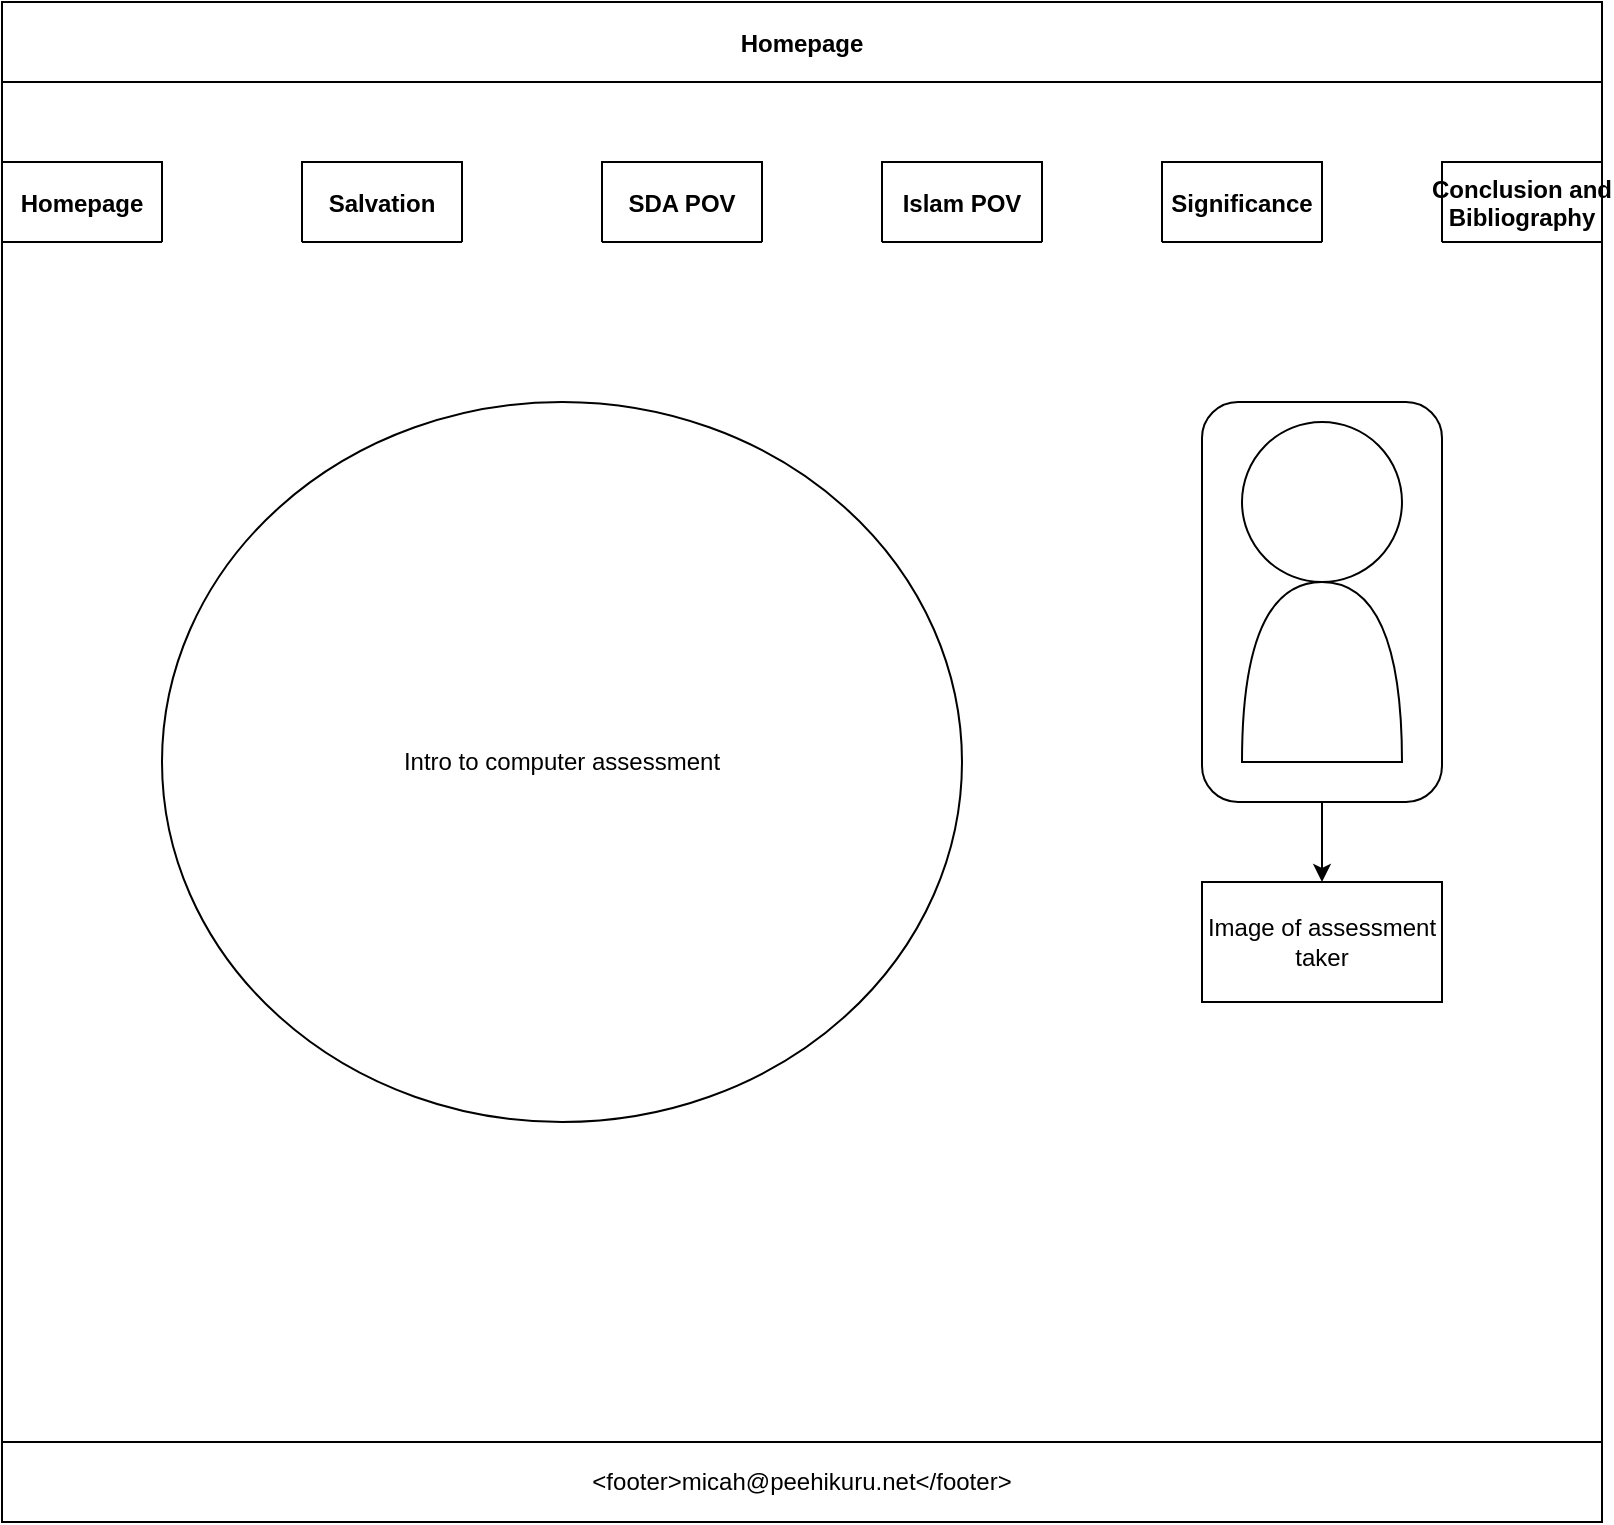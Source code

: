 <mxfile>
    <diagram id="QZSjQHk_tSelzVDAI_jW" name="Homepage">
        <mxGraphModel dx="2349" dy="1013" grid="1" gridSize="10" guides="1" tooltips="1" connect="1" arrows="1" fold="1" page="1" pageScale="1" pageWidth="850" pageHeight="1100" math="0" shadow="0">
            <root>
                <mxCell id="0"/>
                <mxCell id="1" parent="0"/>
                <mxCell id="6" value="Homepage" style="swimlane;startSize=40;horizontal=1;containerType=tree;" parent="1" vertex="1">
                    <mxGeometry width="800" height="760" as="geometry">
                        <mxRectangle width="80" height="40" as="alternateBounds"/>
                    </mxGeometry>
                </mxCell>
                <mxCell id="73" style="edgeStyle=none;html=1;exitX=0.5;exitY=1;exitDx=0;exitDy=0;entryX=0.5;entryY=0;entryDx=0;entryDy=0;" parent="6" source="68" target="70" edge="1">
                    <mxGeometry relative="1" as="geometry"/>
                </mxCell>
                <mxCell id="68" value="" style="rounded=1;whiteSpace=wrap;html=1;" parent="6" vertex="1">
                    <mxGeometry x="600" y="200" width="120" height="200" as="geometry"/>
                </mxCell>
                <mxCell id="53" value="Conclusion&#10;Bibliography" style="swimlane;startSize=40;horizontal=1;containerType=tree;" parent="6" vertex="1" collapsed="1">
                    <mxGeometry x="720" y="80" width="80" height="40" as="geometry">
                        <mxRectangle x="10" y="10" width="840" height="840" as="alternateBounds"/>
                    </mxGeometry>
                </mxCell>
                <mxCell id="54" value="" style="edgeStyle=elbowEdgeStyle;elbow=vertical;startArrow=none;endArrow=none;rounded=0;strokeColor=#FFFFFF;" parent="53" source="55" target="56" edge="1" visible="0">
                    <mxGeometry relative="1" as="geometry"/>
                </mxCell>
                <mxCell id="55" value="What is Salvation" style="whiteSpace=wrap;html=1;treeFolding=1;treeMoving=1;newEdgeStyle={&quot;edgeStyle&quot;:&quot;elbowEdgeStyle&quot;,&quot;startArrow&quot;:&quot;none&quot;,&quot;endArrow&quot;:&quot;none&quot;};" parent="53" vertex="1" collapsed="1">
                    <mxGeometry x="40" y="30" width="120" height="40" as="geometry"/>
                </mxCell>
                <mxCell id="56" value="Child" style="whiteSpace=wrap;html=1;treeFolding=1;treeMoving=1;newEdgeStyle={&quot;edgeStyle&quot;:&quot;elbowEdgeStyle&quot;,&quot;startArrow&quot;:&quot;none&quot;,&quot;endArrow&quot;:&quot;none&quot;};" parent="53" vertex="1" visible="0">
                    <mxGeometry x="40" y="80" width="680" height="600" as="geometry"/>
                </mxCell>
                <mxCell id="57" value="" style="edgeStyle=elbowEdgeStyle;elbow=vertical;startArrow=none;endArrow=none;rounded=0;strokeColor=#FFFFFF;" parent="53" source="56" target="58" edge="1" visible="0">
                    <mxGeometry relative="1" as="geometry">
                        <mxPoint x="200" y="100" as="sourcePoint"/>
                    </mxGeometry>
                </mxCell>
                <mxCell id="58" value="Child" style="whiteSpace=wrap;html=1;treeFolding=1;treeMoving=1;newEdgeStyle={&quot;edgeStyle&quot;:&quot;elbowEdgeStyle&quot;,&quot;startArrow&quot;:&quot;none&quot;,&quot;endArrow&quot;:&quot;none&quot;};" parent="53" vertex="1" visible="0" collapsed="1">
                    <mxGeometry x="320" y="720" width="120" height="40" as="geometry"/>
                </mxCell>
                <mxCell id="59" value="Parent" style="whiteSpace=wrap;html=1;treeFolding=1;treeMoving=1;newEdgeStyle={&quot;edgeStyle&quot;:&quot;elbowEdgeStyle&quot;,&quot;startArrow&quot;:&quot;none&quot;,&quot;endArrow&quot;:&quot;none&quot;};" parent="53" vertex="1" collapsed="1">
                    <mxGeometry x="200" y="30" width="120" height="40" as="geometry"/>
                </mxCell>
                <mxCell id="60" value="" style="edgeStyle=elbowEdgeStyle;html=1;elbow=vertical;startArrow=none;endArrow=none;" parent="53" source="59" target="61" edge="1" visible="0">
                    <mxGeometry relative="1" as="geometry"/>
                </mxCell>
                <mxCell id="61" value="Parent" style="whiteSpace=wrap;html=1;treeFolding=1;treeMoving=1;newEdgeStyle={&quot;edgeStyle&quot;:&quot;elbowEdgeStyle&quot;,&quot;startArrow&quot;:&quot;none&quot;,&quot;endArrow&quot;:&quot;none&quot;};" parent="53" vertex="1" visible="0">
                    <mxGeometry x="200" y="110" width="120" height="40" as="geometry"/>
                </mxCell>
                <mxCell id="44" value="Significance" style="swimlane;startSize=40;horizontal=1;containerType=tree;" parent="6" vertex="1" collapsed="1">
                    <mxGeometry x="580" y="80" width="80" height="40" as="geometry">
                        <mxRectangle x="10" y="10" width="840" height="840" as="alternateBounds"/>
                    </mxGeometry>
                </mxCell>
                <mxCell id="45" value="" style="edgeStyle=elbowEdgeStyle;elbow=vertical;startArrow=none;endArrow=none;rounded=0;strokeColor=#FFFFFF;" parent="44" source="46" target="47" edge="1" visible="0">
                    <mxGeometry relative="1" as="geometry"/>
                </mxCell>
                <mxCell id="46" value="What is Salvation" style="whiteSpace=wrap;html=1;treeFolding=1;treeMoving=1;newEdgeStyle={&quot;edgeStyle&quot;:&quot;elbowEdgeStyle&quot;,&quot;startArrow&quot;:&quot;none&quot;,&quot;endArrow&quot;:&quot;none&quot;};" parent="44" vertex="1" collapsed="1">
                    <mxGeometry x="40" y="30" width="120" height="40" as="geometry"/>
                </mxCell>
                <mxCell id="47" value="Child" style="whiteSpace=wrap;html=1;treeFolding=1;treeMoving=1;newEdgeStyle={&quot;edgeStyle&quot;:&quot;elbowEdgeStyle&quot;,&quot;startArrow&quot;:&quot;none&quot;,&quot;endArrow&quot;:&quot;none&quot;};" parent="44" vertex="1" visible="0">
                    <mxGeometry x="40" y="80" width="680" height="600" as="geometry"/>
                </mxCell>
                <mxCell id="48" value="" style="edgeStyle=elbowEdgeStyle;elbow=vertical;startArrow=none;endArrow=none;rounded=0;strokeColor=#FFFFFF;" parent="44" source="47" target="49" edge="1" visible="0">
                    <mxGeometry relative="1" as="geometry">
                        <mxPoint x="200" y="100" as="sourcePoint"/>
                    </mxGeometry>
                </mxCell>
                <mxCell id="49" value="Child" style="whiteSpace=wrap;html=1;treeFolding=1;treeMoving=1;newEdgeStyle={&quot;edgeStyle&quot;:&quot;elbowEdgeStyle&quot;,&quot;startArrow&quot;:&quot;none&quot;,&quot;endArrow&quot;:&quot;none&quot;};" parent="44" vertex="1" visible="0" collapsed="1">
                    <mxGeometry x="320" y="720" width="120" height="40" as="geometry"/>
                </mxCell>
                <mxCell id="50" value="Parent" style="whiteSpace=wrap;html=1;treeFolding=1;treeMoving=1;newEdgeStyle={&quot;edgeStyle&quot;:&quot;elbowEdgeStyle&quot;,&quot;startArrow&quot;:&quot;none&quot;,&quot;endArrow&quot;:&quot;none&quot;};" parent="44" vertex="1" collapsed="1">
                    <mxGeometry x="200" y="30" width="120" height="40" as="geometry"/>
                </mxCell>
                <mxCell id="51" value="" style="edgeStyle=elbowEdgeStyle;html=1;elbow=vertical;startArrow=none;endArrow=none;" parent="44" source="50" target="52" edge="1" visible="0">
                    <mxGeometry relative="1" as="geometry"/>
                </mxCell>
                <mxCell id="52" value="Parent" style="whiteSpace=wrap;html=1;treeFolding=1;treeMoving=1;newEdgeStyle={&quot;edgeStyle&quot;:&quot;elbowEdgeStyle&quot;,&quot;startArrow&quot;:&quot;none&quot;,&quot;endArrow&quot;:&quot;none&quot;};" parent="44" vertex="1" visible="0">
                    <mxGeometry x="200" y="110" width="120" height="40" as="geometry"/>
                </mxCell>
                <mxCell id="35" value="Islam POV" style="swimlane;startSize=40;horizontal=1;containerType=tree;" parent="6" vertex="1" collapsed="1">
                    <mxGeometry x="440" y="80" width="80" height="40" as="geometry">
                        <mxRectangle x="10" y="10" width="840" height="840" as="alternateBounds"/>
                    </mxGeometry>
                </mxCell>
                <mxCell id="36" value="" style="edgeStyle=elbowEdgeStyle;elbow=vertical;startArrow=none;endArrow=none;rounded=0;strokeColor=#FFFFFF;" parent="35" source="37" target="38" edge="1" visible="0">
                    <mxGeometry relative="1" as="geometry"/>
                </mxCell>
                <mxCell id="37" value="What is Salvation" style="whiteSpace=wrap;html=1;treeFolding=1;treeMoving=1;newEdgeStyle={&quot;edgeStyle&quot;:&quot;elbowEdgeStyle&quot;,&quot;startArrow&quot;:&quot;none&quot;,&quot;endArrow&quot;:&quot;none&quot;};" parent="35" vertex="1" collapsed="1">
                    <mxGeometry x="40" y="30" width="120" height="40" as="geometry"/>
                </mxCell>
                <mxCell id="38" value="Child" style="whiteSpace=wrap;html=1;treeFolding=1;treeMoving=1;newEdgeStyle={&quot;edgeStyle&quot;:&quot;elbowEdgeStyle&quot;,&quot;startArrow&quot;:&quot;none&quot;,&quot;endArrow&quot;:&quot;none&quot;};" parent="35" vertex="1" visible="0">
                    <mxGeometry x="40" y="80" width="680" height="600" as="geometry"/>
                </mxCell>
                <mxCell id="39" value="" style="edgeStyle=elbowEdgeStyle;elbow=vertical;startArrow=none;endArrow=none;rounded=0;strokeColor=#FFFFFF;" parent="35" source="38" target="40" edge="1" visible="0">
                    <mxGeometry relative="1" as="geometry">
                        <mxPoint x="200" y="100" as="sourcePoint"/>
                    </mxGeometry>
                </mxCell>
                <mxCell id="40" value="Child" style="whiteSpace=wrap;html=1;treeFolding=1;treeMoving=1;newEdgeStyle={&quot;edgeStyle&quot;:&quot;elbowEdgeStyle&quot;,&quot;startArrow&quot;:&quot;none&quot;,&quot;endArrow&quot;:&quot;none&quot;};" parent="35" vertex="1" visible="0" collapsed="1">
                    <mxGeometry x="320" y="720" width="120" height="40" as="geometry"/>
                </mxCell>
                <mxCell id="41" value="Parent" style="whiteSpace=wrap;html=1;treeFolding=1;treeMoving=1;newEdgeStyle={&quot;edgeStyle&quot;:&quot;elbowEdgeStyle&quot;,&quot;startArrow&quot;:&quot;none&quot;,&quot;endArrow&quot;:&quot;none&quot;};" parent="35" vertex="1" collapsed="1">
                    <mxGeometry x="200" y="30" width="120" height="40" as="geometry"/>
                </mxCell>
                <mxCell id="42" value="" style="edgeStyle=elbowEdgeStyle;html=1;elbow=vertical;startArrow=none;endArrow=none;" parent="35" source="41" target="43" edge="1" visible="0">
                    <mxGeometry relative="1" as="geometry"/>
                </mxCell>
                <mxCell id="43" value="Parent" style="whiteSpace=wrap;html=1;treeFolding=1;treeMoving=1;newEdgeStyle={&quot;edgeStyle&quot;:&quot;elbowEdgeStyle&quot;,&quot;startArrow&quot;:&quot;none&quot;,&quot;endArrow&quot;:&quot;none&quot;};" parent="35" vertex="1" visible="0">
                    <mxGeometry x="200" y="110" width="120" height="40" as="geometry"/>
                </mxCell>
                <mxCell id="26" value="SDA POV" style="swimlane;startSize=40;horizontal=1;containerType=tree;" parent="6" vertex="1" collapsed="1">
                    <mxGeometry x="300" y="80" width="80" height="40" as="geometry">
                        <mxRectangle x="120" y="40" width="840" height="840" as="alternateBounds"/>
                    </mxGeometry>
                </mxCell>
                <mxCell id="27" value="" style="edgeStyle=elbowEdgeStyle;elbow=vertical;startArrow=none;endArrow=none;rounded=0;strokeColor=#FFFFFF;" parent="26" source="28" target="29" edge="1" visible="0">
                    <mxGeometry relative="1" as="geometry"/>
                </mxCell>
                <mxCell id="28" value="What is Salvation" style="whiteSpace=wrap;html=1;treeFolding=1;treeMoving=1;newEdgeStyle={&quot;edgeStyle&quot;:&quot;elbowEdgeStyle&quot;,&quot;startArrow&quot;:&quot;none&quot;,&quot;endArrow&quot;:&quot;none&quot;};" parent="26" vertex="1" collapsed="1">
                    <mxGeometry x="40" y="80" width="120" height="40" as="geometry"/>
                </mxCell>
                <mxCell id="29" value="Child" style="whiteSpace=wrap;html=1;treeFolding=1;treeMoving=1;newEdgeStyle={&quot;edgeStyle&quot;:&quot;elbowEdgeStyle&quot;,&quot;startArrow&quot;:&quot;none&quot;,&quot;endArrow&quot;:&quot;none&quot;};" parent="26" vertex="1" visible="0">
                    <mxGeometry x="40" y="80" width="680" height="600" as="geometry"/>
                </mxCell>
                <mxCell id="30" value="" style="edgeStyle=elbowEdgeStyle;elbow=vertical;startArrow=none;endArrow=none;rounded=0;strokeColor=#FFFFFF;" parent="26" source="29" target="31" edge="1" visible="0">
                    <mxGeometry relative="1" as="geometry">
                        <mxPoint x="200" y="100" as="sourcePoint"/>
                    </mxGeometry>
                </mxCell>
                <mxCell id="31" value="Child" style="whiteSpace=wrap;html=1;treeFolding=1;treeMoving=1;newEdgeStyle={&quot;edgeStyle&quot;:&quot;elbowEdgeStyle&quot;,&quot;startArrow&quot;:&quot;none&quot;,&quot;endArrow&quot;:&quot;none&quot;};" parent="26" vertex="1" visible="0" collapsed="1">
                    <mxGeometry x="320" y="720" width="120" height="40" as="geometry"/>
                </mxCell>
                <mxCell id="66" value="&amp;lt;footer&amp;gt;micah@peehikuru.net&amp;lt;/footer&amp;gt;" style="rounded=0;whiteSpace=wrap;html=1;" parent="6" vertex="1">
                    <mxGeometry y="720" width="800" height="40" as="geometry"/>
                </mxCell>
                <mxCell id="67" value="" style="ellipse;whiteSpace=wrap;html=1;aspect=fixed;" parent="6" vertex="1">
                    <mxGeometry x="620" y="210" width="80" height="80" as="geometry"/>
                </mxCell>
                <mxCell id="69" value="" style="shape=or;whiteSpace=wrap;html=1;direction=north;" parent="6" vertex="1">
                    <mxGeometry x="620" y="290" width="80" height="90" as="geometry"/>
                </mxCell>
                <mxCell id="70" value="Image of assessment taker" style="rounded=0;whiteSpace=wrap;html=1;" parent="6" vertex="1">
                    <mxGeometry x="600" y="440" width="120" height="60" as="geometry"/>
                </mxCell>
                <mxCell id="74" value="&lt;span&gt;Intro to computer assessment&lt;/span&gt;" style="ellipse;whiteSpace=wrap;html=1;direction=south;" parent="6" vertex="1">
                    <mxGeometry x="80" y="200" width="400" height="360" as="geometry"/>
                </mxCell>
                <mxCell id="17" value="Salvation" style="swimlane;startSize=40;horizontal=1;containerType=tree;" parent="6" vertex="1" collapsed="1">
                    <mxGeometry x="150" y="80" width="80" height="40" as="geometry">
                        <mxRectangle x="40" y="40" width="920" height="440" as="alternateBounds"/>
                    </mxGeometry>
                </mxCell>
                <mxCell id="18" value="" style="edgeStyle=elbowEdgeStyle;elbow=vertical;startArrow=none;endArrow=none;rounded=0;strokeColor=#FFFFFF;" parent="17" source="19" target="20" edge="1">
                    <mxGeometry relative="1" as="geometry"/>
                </mxCell>
                <mxCell id="19" value="What is Salvation" style="whiteSpace=wrap;html=1;treeFolding=1;treeMoving=1;newEdgeStyle={&quot;edgeStyle&quot;:&quot;elbowEdgeStyle&quot;,&quot;startArrow&quot;:&quot;none&quot;,&quot;endArrow&quot;:&quot;none&quot;};" parent="17" vertex="1">
                    <mxGeometry x="40" y="80" width="400" height="40" as="geometry"/>
                </mxCell>
                <mxCell id="20" value="Intro on Salvation&lt;br&gt;Intro to the Assessment" style="whiteSpace=wrap;html=1;treeFolding=1;treeMoving=1;newEdgeStyle={&quot;edgeStyle&quot;:&quot;elbowEdgeStyle&quot;,&quot;startArrow&quot;:&quot;none&quot;,&quot;endArrow&quot;:&quot;none&quot;};" parent="17" vertex="1">
                    <mxGeometry x="40" y="120" width="400" height="250" as="geometry"/>
                </mxCell>
                <mxCell id="63" value="" style="edgeStyle=elbowEdgeStyle;elbow=vertical;startArrow=none;endArrow=none;rounded=0;strokeColor=#FFFFFF;" parent="17" source="19" target="64" edge="1">
                    <mxGeometry relative="1" as="geometry">
                        <mxPoint x="280" y="160" as="sourcePoint"/>
                    </mxGeometry>
                </mxCell>
                <mxCell id="64" value="&amp;lt;img source&amp;gt;&lt;br&gt;Person being saved or big image of salvation word" style="whiteSpace=wrap;html=1;treeFolding=1;treeMoving=1;newEdgeStyle={&quot;edgeStyle&quot;:&quot;elbowEdgeStyle&quot;,&quot;startArrow&quot;:&quot;none&quot;,&quot;endArrow&quot;:&quot;none&quot;};" parent="17" vertex="1">
                    <mxGeometry x="450" y="120" width="400" height="250" as="geometry"/>
                </mxCell>
                <mxCell id="5TS4e4S-jl8_8SBforI_-74" value="Homepage" style="swimlane;startSize=40;horizontal=1;containerType=tree;" parent="6" vertex="1" collapsed="1">
                    <mxGeometry y="80" width="80" height="40" as="geometry">
                        <mxRectangle width="800" height="760" as="alternateBounds"/>
                    </mxGeometry>
                </mxCell>
                <mxCell id="5TS4e4S-jl8_8SBforI_-75" style="edgeStyle=none;html=1;exitX=0.5;exitY=1;exitDx=0;exitDy=0;entryX=0.5;entryY=0;entryDx=0;entryDy=0;" parent="5TS4e4S-jl8_8SBforI_-74" source="5TS4e4S-jl8_8SBforI_-76" target="5TS4e4S-jl8_8SBforI_-113" edge="1">
                    <mxGeometry relative="1" as="geometry"/>
                </mxCell>
                <mxCell id="5TS4e4S-jl8_8SBforI_-76" value="" style="rounded=1;whiteSpace=wrap;html=1;" parent="5TS4e4S-jl8_8SBforI_-74" vertex="1">
                    <mxGeometry x="600" y="200" width="120" height="200" as="geometry"/>
                </mxCell>
                <mxCell id="5TS4e4S-jl8_8SBforI_-77" value="Conclusion&#10;Bibliography" style="swimlane;startSize=40;horizontal=1;containerType=tree;" parent="5TS4e4S-jl8_8SBforI_-74" vertex="1" collapsed="1">
                    <mxGeometry x="680" y="80" width="80" height="40" as="geometry">
                        <mxRectangle x="10" y="10" width="840" height="840" as="alternateBounds"/>
                    </mxGeometry>
                </mxCell>
                <mxCell id="5TS4e4S-jl8_8SBforI_-78" value="" style="edgeStyle=elbowEdgeStyle;elbow=vertical;startArrow=none;endArrow=none;rounded=0;strokeColor=#FFFFFF;" parent="5TS4e4S-jl8_8SBforI_-77" source="5TS4e4S-jl8_8SBforI_-79" target="5TS4e4S-jl8_8SBforI_-80" edge="1" visible="0">
                    <mxGeometry relative="1" as="geometry"/>
                </mxCell>
                <mxCell id="5TS4e4S-jl8_8SBforI_-79" value="What is Salvation" style="whiteSpace=wrap;html=1;treeFolding=1;treeMoving=1;newEdgeStyle={&quot;edgeStyle&quot;:&quot;elbowEdgeStyle&quot;,&quot;startArrow&quot;:&quot;none&quot;,&quot;endArrow&quot;:&quot;none&quot;};" parent="5TS4e4S-jl8_8SBforI_-77" vertex="1" collapsed="1">
                    <mxGeometry x="40" y="30" width="120" height="40" as="geometry"/>
                </mxCell>
                <mxCell id="5TS4e4S-jl8_8SBforI_-80" value="Child" style="whiteSpace=wrap;html=1;treeFolding=1;treeMoving=1;newEdgeStyle={&quot;edgeStyle&quot;:&quot;elbowEdgeStyle&quot;,&quot;startArrow&quot;:&quot;none&quot;,&quot;endArrow&quot;:&quot;none&quot;};" parent="5TS4e4S-jl8_8SBforI_-77" vertex="1" visible="0">
                    <mxGeometry x="40" y="80" width="680" height="600" as="geometry"/>
                </mxCell>
                <mxCell id="5TS4e4S-jl8_8SBforI_-81" value="" style="edgeStyle=elbowEdgeStyle;elbow=vertical;startArrow=none;endArrow=none;rounded=0;strokeColor=#FFFFFF;" parent="5TS4e4S-jl8_8SBforI_-77" source="5TS4e4S-jl8_8SBforI_-80" target="5TS4e4S-jl8_8SBforI_-82" edge="1" visible="0">
                    <mxGeometry relative="1" as="geometry">
                        <mxPoint x="200" y="100" as="sourcePoint"/>
                    </mxGeometry>
                </mxCell>
                <mxCell id="5TS4e4S-jl8_8SBforI_-82" value="Child" style="whiteSpace=wrap;html=1;treeFolding=1;treeMoving=1;newEdgeStyle={&quot;edgeStyle&quot;:&quot;elbowEdgeStyle&quot;,&quot;startArrow&quot;:&quot;none&quot;,&quot;endArrow&quot;:&quot;none&quot;};" parent="5TS4e4S-jl8_8SBforI_-77" vertex="1" visible="0" collapsed="1">
                    <mxGeometry x="320" y="720" width="120" height="40" as="geometry"/>
                </mxCell>
                <mxCell id="5TS4e4S-jl8_8SBforI_-83" value="Parent" style="whiteSpace=wrap;html=1;treeFolding=1;treeMoving=1;newEdgeStyle={&quot;edgeStyle&quot;:&quot;elbowEdgeStyle&quot;,&quot;startArrow&quot;:&quot;none&quot;,&quot;endArrow&quot;:&quot;none&quot;};" parent="5TS4e4S-jl8_8SBforI_-77" vertex="1" collapsed="1">
                    <mxGeometry x="200" y="30" width="120" height="40" as="geometry"/>
                </mxCell>
                <mxCell id="5TS4e4S-jl8_8SBforI_-84" value="" style="edgeStyle=elbowEdgeStyle;html=1;elbow=vertical;startArrow=none;endArrow=none;" parent="5TS4e4S-jl8_8SBforI_-77" source="5TS4e4S-jl8_8SBforI_-83" target="5TS4e4S-jl8_8SBforI_-85" edge="1" visible="0">
                    <mxGeometry relative="1" as="geometry"/>
                </mxCell>
                <mxCell id="5TS4e4S-jl8_8SBforI_-85" value="Parent" style="whiteSpace=wrap;html=1;treeFolding=1;treeMoving=1;newEdgeStyle={&quot;edgeStyle&quot;:&quot;elbowEdgeStyle&quot;,&quot;startArrow&quot;:&quot;none&quot;,&quot;endArrow&quot;:&quot;none&quot;};" parent="5TS4e4S-jl8_8SBforI_-77" vertex="1" visible="0">
                    <mxGeometry x="200" y="110" width="120" height="40" as="geometry"/>
                </mxCell>
                <mxCell id="5TS4e4S-jl8_8SBforI_-86" value="Significance" style="swimlane;startSize=40;horizontal=1;containerType=tree;" parent="5TS4e4S-jl8_8SBforI_-74" vertex="1" collapsed="1">
                    <mxGeometry x="520" y="80" width="80" height="40" as="geometry">
                        <mxRectangle x="10" y="10" width="840" height="840" as="alternateBounds"/>
                    </mxGeometry>
                </mxCell>
                <mxCell id="5TS4e4S-jl8_8SBforI_-87" value="" style="edgeStyle=elbowEdgeStyle;elbow=vertical;startArrow=none;endArrow=none;rounded=0;strokeColor=#FFFFFF;" parent="5TS4e4S-jl8_8SBforI_-86" source="5TS4e4S-jl8_8SBforI_-88" target="5TS4e4S-jl8_8SBforI_-89" edge="1" visible="0">
                    <mxGeometry relative="1" as="geometry"/>
                </mxCell>
                <mxCell id="5TS4e4S-jl8_8SBforI_-88" value="What is Salvation" style="whiteSpace=wrap;html=1;treeFolding=1;treeMoving=1;newEdgeStyle={&quot;edgeStyle&quot;:&quot;elbowEdgeStyle&quot;,&quot;startArrow&quot;:&quot;none&quot;,&quot;endArrow&quot;:&quot;none&quot;};" parent="5TS4e4S-jl8_8SBforI_-86" vertex="1" collapsed="1">
                    <mxGeometry x="40" y="30" width="120" height="40" as="geometry"/>
                </mxCell>
                <mxCell id="5TS4e4S-jl8_8SBforI_-89" value="Child" style="whiteSpace=wrap;html=1;treeFolding=1;treeMoving=1;newEdgeStyle={&quot;edgeStyle&quot;:&quot;elbowEdgeStyle&quot;,&quot;startArrow&quot;:&quot;none&quot;,&quot;endArrow&quot;:&quot;none&quot;};" parent="5TS4e4S-jl8_8SBforI_-86" vertex="1" visible="0">
                    <mxGeometry x="40" y="80" width="680" height="600" as="geometry"/>
                </mxCell>
                <mxCell id="5TS4e4S-jl8_8SBforI_-90" value="" style="edgeStyle=elbowEdgeStyle;elbow=vertical;startArrow=none;endArrow=none;rounded=0;strokeColor=#FFFFFF;" parent="5TS4e4S-jl8_8SBforI_-86" source="5TS4e4S-jl8_8SBforI_-89" target="5TS4e4S-jl8_8SBforI_-91" edge="1" visible="0">
                    <mxGeometry relative="1" as="geometry">
                        <mxPoint x="200" y="100" as="sourcePoint"/>
                    </mxGeometry>
                </mxCell>
                <mxCell id="5TS4e4S-jl8_8SBforI_-91" value="Child" style="whiteSpace=wrap;html=1;treeFolding=1;treeMoving=1;newEdgeStyle={&quot;edgeStyle&quot;:&quot;elbowEdgeStyle&quot;,&quot;startArrow&quot;:&quot;none&quot;,&quot;endArrow&quot;:&quot;none&quot;};" parent="5TS4e4S-jl8_8SBforI_-86" vertex="1" visible="0" collapsed="1">
                    <mxGeometry x="320" y="720" width="120" height="40" as="geometry"/>
                </mxCell>
                <mxCell id="5TS4e4S-jl8_8SBforI_-92" value="Parent" style="whiteSpace=wrap;html=1;treeFolding=1;treeMoving=1;newEdgeStyle={&quot;edgeStyle&quot;:&quot;elbowEdgeStyle&quot;,&quot;startArrow&quot;:&quot;none&quot;,&quot;endArrow&quot;:&quot;none&quot;};" parent="5TS4e4S-jl8_8SBforI_-86" vertex="1" collapsed="1">
                    <mxGeometry x="200" y="30" width="120" height="40" as="geometry"/>
                </mxCell>
                <mxCell id="5TS4e4S-jl8_8SBforI_-93" value="" style="edgeStyle=elbowEdgeStyle;html=1;elbow=vertical;startArrow=none;endArrow=none;" parent="5TS4e4S-jl8_8SBforI_-86" source="5TS4e4S-jl8_8SBforI_-92" target="5TS4e4S-jl8_8SBforI_-94" edge="1" visible="0">
                    <mxGeometry relative="1" as="geometry"/>
                </mxCell>
                <mxCell id="5TS4e4S-jl8_8SBforI_-94" value="Parent" style="whiteSpace=wrap;html=1;treeFolding=1;treeMoving=1;newEdgeStyle={&quot;edgeStyle&quot;:&quot;elbowEdgeStyle&quot;,&quot;startArrow&quot;:&quot;none&quot;,&quot;endArrow&quot;:&quot;none&quot;};" parent="5TS4e4S-jl8_8SBforI_-86" vertex="1" visible="0">
                    <mxGeometry x="200" y="110" width="120" height="40" as="geometry"/>
                </mxCell>
                <mxCell id="5TS4e4S-jl8_8SBforI_-95" value="Islam POV" style="swimlane;startSize=40;horizontal=1;containerType=tree;" parent="5TS4e4S-jl8_8SBforI_-74" vertex="1" collapsed="1">
                    <mxGeometry x="360" y="80" width="80" height="40" as="geometry">
                        <mxRectangle x="10" y="10" width="840" height="840" as="alternateBounds"/>
                    </mxGeometry>
                </mxCell>
                <mxCell id="5TS4e4S-jl8_8SBforI_-96" value="" style="edgeStyle=elbowEdgeStyle;elbow=vertical;startArrow=none;endArrow=none;rounded=0;strokeColor=#FFFFFF;" parent="5TS4e4S-jl8_8SBforI_-95" source="5TS4e4S-jl8_8SBforI_-97" target="5TS4e4S-jl8_8SBforI_-98" edge="1" visible="0">
                    <mxGeometry relative="1" as="geometry"/>
                </mxCell>
                <mxCell id="5TS4e4S-jl8_8SBforI_-97" value="What is Salvation" style="whiteSpace=wrap;html=1;treeFolding=1;treeMoving=1;newEdgeStyle={&quot;edgeStyle&quot;:&quot;elbowEdgeStyle&quot;,&quot;startArrow&quot;:&quot;none&quot;,&quot;endArrow&quot;:&quot;none&quot;};" parent="5TS4e4S-jl8_8SBforI_-95" vertex="1" collapsed="1">
                    <mxGeometry x="40" y="30" width="120" height="40" as="geometry"/>
                </mxCell>
                <mxCell id="5TS4e4S-jl8_8SBforI_-98" value="Child" style="whiteSpace=wrap;html=1;treeFolding=1;treeMoving=1;newEdgeStyle={&quot;edgeStyle&quot;:&quot;elbowEdgeStyle&quot;,&quot;startArrow&quot;:&quot;none&quot;,&quot;endArrow&quot;:&quot;none&quot;};" parent="5TS4e4S-jl8_8SBforI_-95" vertex="1" visible="0">
                    <mxGeometry x="40" y="80" width="680" height="600" as="geometry"/>
                </mxCell>
                <mxCell id="5TS4e4S-jl8_8SBforI_-99" value="" style="edgeStyle=elbowEdgeStyle;elbow=vertical;startArrow=none;endArrow=none;rounded=0;strokeColor=#FFFFFF;" parent="5TS4e4S-jl8_8SBforI_-95" source="5TS4e4S-jl8_8SBforI_-98" target="5TS4e4S-jl8_8SBforI_-100" edge="1" visible="0">
                    <mxGeometry relative="1" as="geometry">
                        <mxPoint x="200" y="100" as="sourcePoint"/>
                    </mxGeometry>
                </mxCell>
                <mxCell id="5TS4e4S-jl8_8SBforI_-100" value="Child" style="whiteSpace=wrap;html=1;treeFolding=1;treeMoving=1;newEdgeStyle={&quot;edgeStyle&quot;:&quot;elbowEdgeStyle&quot;,&quot;startArrow&quot;:&quot;none&quot;,&quot;endArrow&quot;:&quot;none&quot;};" parent="5TS4e4S-jl8_8SBforI_-95" vertex="1" visible="0" collapsed="1">
                    <mxGeometry x="320" y="720" width="120" height="40" as="geometry"/>
                </mxCell>
                <mxCell id="5TS4e4S-jl8_8SBforI_-101" value="Parent" style="whiteSpace=wrap;html=1;treeFolding=1;treeMoving=1;newEdgeStyle={&quot;edgeStyle&quot;:&quot;elbowEdgeStyle&quot;,&quot;startArrow&quot;:&quot;none&quot;,&quot;endArrow&quot;:&quot;none&quot;};" parent="5TS4e4S-jl8_8SBforI_-95" vertex="1" collapsed="1">
                    <mxGeometry x="200" y="30" width="120" height="40" as="geometry"/>
                </mxCell>
                <mxCell id="5TS4e4S-jl8_8SBforI_-102" value="" style="edgeStyle=elbowEdgeStyle;html=1;elbow=vertical;startArrow=none;endArrow=none;" parent="5TS4e4S-jl8_8SBforI_-95" source="5TS4e4S-jl8_8SBforI_-101" target="5TS4e4S-jl8_8SBforI_-103" edge="1" visible="0">
                    <mxGeometry relative="1" as="geometry"/>
                </mxCell>
                <mxCell id="5TS4e4S-jl8_8SBforI_-103" value="Parent" style="whiteSpace=wrap;html=1;treeFolding=1;treeMoving=1;newEdgeStyle={&quot;edgeStyle&quot;:&quot;elbowEdgeStyle&quot;,&quot;startArrow&quot;:&quot;none&quot;,&quot;endArrow&quot;:&quot;none&quot;};" parent="5TS4e4S-jl8_8SBforI_-95" vertex="1" visible="0">
                    <mxGeometry x="200" y="110" width="120" height="40" as="geometry"/>
                </mxCell>
                <mxCell id="5TS4e4S-jl8_8SBforI_-104" value="SDA POV" style="swimlane;startSize=40;horizontal=1;containerType=tree;" parent="5TS4e4S-jl8_8SBforI_-74" vertex="1" collapsed="1">
                    <mxGeometry x="200" y="80" width="80" height="40" as="geometry">
                        <mxRectangle x="120" y="40" width="840" height="840" as="alternateBounds"/>
                    </mxGeometry>
                </mxCell>
                <mxCell id="5TS4e4S-jl8_8SBforI_-105" value="" style="edgeStyle=elbowEdgeStyle;elbow=vertical;startArrow=none;endArrow=none;rounded=0;strokeColor=#FFFFFF;" parent="5TS4e4S-jl8_8SBforI_-104" source="5TS4e4S-jl8_8SBforI_-106" target="5TS4e4S-jl8_8SBforI_-107" edge="1" visible="0">
                    <mxGeometry relative="1" as="geometry"/>
                </mxCell>
                <mxCell id="5TS4e4S-jl8_8SBforI_-106" value="What is Salvation" style="whiteSpace=wrap;html=1;treeFolding=1;treeMoving=1;newEdgeStyle={&quot;edgeStyle&quot;:&quot;elbowEdgeStyle&quot;,&quot;startArrow&quot;:&quot;none&quot;,&quot;endArrow&quot;:&quot;none&quot;};" parent="5TS4e4S-jl8_8SBforI_-104" vertex="1" collapsed="1">
                    <mxGeometry x="40" y="80" width="120" height="40" as="geometry"/>
                </mxCell>
                <mxCell id="5TS4e4S-jl8_8SBforI_-107" value="Child" style="whiteSpace=wrap;html=1;treeFolding=1;treeMoving=1;newEdgeStyle={&quot;edgeStyle&quot;:&quot;elbowEdgeStyle&quot;,&quot;startArrow&quot;:&quot;none&quot;,&quot;endArrow&quot;:&quot;none&quot;};" parent="5TS4e4S-jl8_8SBforI_-104" vertex="1" visible="0">
                    <mxGeometry x="40" y="80" width="680" height="600" as="geometry"/>
                </mxCell>
                <mxCell id="5TS4e4S-jl8_8SBforI_-108" value="" style="edgeStyle=elbowEdgeStyle;elbow=vertical;startArrow=none;endArrow=none;rounded=0;strokeColor=#FFFFFF;" parent="5TS4e4S-jl8_8SBforI_-104" source="5TS4e4S-jl8_8SBforI_-107" target="5TS4e4S-jl8_8SBforI_-109" edge="1" visible="0">
                    <mxGeometry relative="1" as="geometry">
                        <mxPoint x="200" y="100" as="sourcePoint"/>
                    </mxGeometry>
                </mxCell>
                <mxCell id="5TS4e4S-jl8_8SBforI_-109" value="Child" style="whiteSpace=wrap;html=1;treeFolding=1;treeMoving=1;newEdgeStyle={&quot;edgeStyle&quot;:&quot;elbowEdgeStyle&quot;,&quot;startArrow&quot;:&quot;none&quot;,&quot;endArrow&quot;:&quot;none&quot;};" parent="5TS4e4S-jl8_8SBforI_-104" vertex="1" visible="0" collapsed="1">
                    <mxGeometry x="320" y="720" width="120" height="40" as="geometry"/>
                </mxCell>
                <mxCell id="5TS4e4S-jl8_8SBforI_-110" value="&amp;lt;footer&amp;gt;micah@peehikuru.net&amp;lt;/footer&amp;gt;" style="rounded=0;whiteSpace=wrap;html=1;" parent="5TS4e4S-jl8_8SBforI_-74" vertex="1">
                    <mxGeometry y="720" width="800" height="40" as="geometry"/>
                </mxCell>
                <mxCell id="5TS4e4S-jl8_8SBforI_-111" value="" style="ellipse;whiteSpace=wrap;html=1;aspect=fixed;" parent="5TS4e4S-jl8_8SBforI_-74" vertex="1">
                    <mxGeometry x="620" y="210" width="80" height="80" as="geometry"/>
                </mxCell>
                <mxCell id="5TS4e4S-jl8_8SBforI_-112" value="" style="shape=or;whiteSpace=wrap;html=1;direction=north;" parent="5TS4e4S-jl8_8SBforI_-74" vertex="1">
                    <mxGeometry x="620" y="290" width="80" height="90" as="geometry"/>
                </mxCell>
                <mxCell id="5TS4e4S-jl8_8SBforI_-113" value="Image of assessment taker" style="rounded=0;whiteSpace=wrap;html=1;" parent="5TS4e4S-jl8_8SBforI_-74" vertex="1">
                    <mxGeometry x="600" y="440" width="120" height="60" as="geometry"/>
                </mxCell>
                <mxCell id="5TS4e4S-jl8_8SBforI_-114" value="&lt;span&gt;Intro to computer assessment&lt;/span&gt;" style="ellipse;whiteSpace=wrap;html=1;direction=south;" parent="5TS4e4S-jl8_8SBforI_-74" vertex="1">
                    <mxGeometry x="80" y="200" width="400" height="360" as="geometry"/>
                </mxCell>
                <mxCell id="5TS4e4S-jl8_8SBforI_-115" value="Salvation" style="swimlane;startSize=40;horizontal=1;containerType=tree;" parent="5TS4e4S-jl8_8SBforI_-74" vertex="1" collapsed="1">
                    <mxGeometry x="40" y="80" width="80" height="40" as="geometry">
                        <mxRectangle x="40" y="40" width="920" height="440" as="alternateBounds"/>
                    </mxGeometry>
                </mxCell>
                <mxCell id="5TS4e4S-jl8_8SBforI_-116" value="" style="edgeStyle=elbowEdgeStyle;elbow=vertical;startArrow=none;endArrow=none;rounded=0;strokeColor=#FFFFFF;" parent="5TS4e4S-jl8_8SBforI_-115" source="5TS4e4S-jl8_8SBforI_-117" target="5TS4e4S-jl8_8SBforI_-118" edge="1">
                    <mxGeometry relative="1" as="geometry"/>
                </mxCell>
                <mxCell id="5TS4e4S-jl8_8SBforI_-117" value="What is Salvation" style="whiteSpace=wrap;html=1;treeFolding=1;treeMoving=1;newEdgeStyle={&quot;edgeStyle&quot;:&quot;elbowEdgeStyle&quot;,&quot;startArrow&quot;:&quot;none&quot;,&quot;endArrow&quot;:&quot;none&quot;};" parent="5TS4e4S-jl8_8SBforI_-115" vertex="1">
                    <mxGeometry x="40" y="80" width="400" height="40" as="geometry"/>
                </mxCell>
                <mxCell id="5TS4e4S-jl8_8SBforI_-118" value="Intro on Salvation&lt;br&gt;Intro to the Assessment" style="whiteSpace=wrap;html=1;treeFolding=1;treeMoving=1;newEdgeStyle={&quot;edgeStyle&quot;:&quot;elbowEdgeStyle&quot;,&quot;startArrow&quot;:&quot;none&quot;,&quot;endArrow&quot;:&quot;none&quot;};" parent="5TS4e4S-jl8_8SBforI_-115" vertex="1">
                    <mxGeometry x="40" y="120" width="400" height="250" as="geometry"/>
                </mxCell>
                <mxCell id="5TS4e4S-jl8_8SBforI_-119" value="" style="edgeStyle=elbowEdgeStyle;elbow=vertical;startArrow=none;endArrow=none;rounded=0;strokeColor=#FFFFFF;" parent="5TS4e4S-jl8_8SBforI_-115" source="5TS4e4S-jl8_8SBforI_-117" target="5TS4e4S-jl8_8SBforI_-120" edge="1">
                    <mxGeometry relative="1" as="geometry">
                        <mxPoint x="280" y="160" as="sourcePoint"/>
                    </mxGeometry>
                </mxCell>
                <mxCell id="5TS4e4S-jl8_8SBforI_-120" value="&amp;lt;img source&amp;gt;&lt;br&gt;Person being saved or big image of salvation word" style="whiteSpace=wrap;html=1;treeFolding=1;treeMoving=1;newEdgeStyle={&quot;edgeStyle&quot;:&quot;elbowEdgeStyle&quot;,&quot;startArrow&quot;:&quot;none&quot;,&quot;endArrow&quot;:&quot;none&quot;};" parent="5TS4e4S-jl8_8SBforI_-115" vertex="1">
                    <mxGeometry x="450" y="120" width="400" height="250" as="geometry"/>
                </mxCell>
                <mxCell id="qXS8F99XIcUUhS5p2Z5g-74" value="Conclusion and &#10;Bibliography" style="swimlane;startSize=40;horizontal=1;containerType=tree;" parent="1" vertex="1" collapsed="1">
                    <mxGeometry x="720" y="80" width="80" height="40" as="geometry">
                        <mxRectangle x="10" y="10" width="840" height="840" as="alternateBounds"/>
                    </mxGeometry>
                </mxCell>
                <mxCell id="qXS8F99XIcUUhS5p2Z5g-75" value="" style="edgeStyle=elbowEdgeStyle;elbow=vertical;startArrow=none;endArrow=none;rounded=0;strokeColor=#FFFFFF;" parent="qXS8F99XIcUUhS5p2Z5g-74" source="qXS8F99XIcUUhS5p2Z5g-76" target="qXS8F99XIcUUhS5p2Z5g-77" edge="1" visible="0">
                    <mxGeometry relative="1" as="geometry"/>
                </mxCell>
                <mxCell id="qXS8F99XIcUUhS5p2Z5g-76" value="What is Salvation" style="whiteSpace=wrap;html=1;treeFolding=1;treeMoving=1;newEdgeStyle={&quot;edgeStyle&quot;:&quot;elbowEdgeStyle&quot;,&quot;startArrow&quot;:&quot;none&quot;,&quot;endArrow&quot;:&quot;none&quot;};" parent="qXS8F99XIcUUhS5p2Z5g-74" vertex="1" collapsed="1">
                    <mxGeometry x="40" y="30" width="120" height="40" as="geometry"/>
                </mxCell>
                <mxCell id="qXS8F99XIcUUhS5p2Z5g-77" value="Child" style="whiteSpace=wrap;html=1;treeFolding=1;treeMoving=1;newEdgeStyle={&quot;edgeStyle&quot;:&quot;elbowEdgeStyle&quot;,&quot;startArrow&quot;:&quot;none&quot;,&quot;endArrow&quot;:&quot;none&quot;};" parent="qXS8F99XIcUUhS5p2Z5g-74" vertex="1" visible="0">
                    <mxGeometry x="40" y="80" width="680" height="600" as="geometry"/>
                </mxCell>
                <mxCell id="qXS8F99XIcUUhS5p2Z5g-78" value="" style="edgeStyle=elbowEdgeStyle;elbow=vertical;startArrow=none;endArrow=none;rounded=0;strokeColor=#FFFFFF;" parent="qXS8F99XIcUUhS5p2Z5g-74" source="qXS8F99XIcUUhS5p2Z5g-77" target="qXS8F99XIcUUhS5p2Z5g-79" edge="1" visible="0">
                    <mxGeometry relative="1" as="geometry">
                        <mxPoint x="200" y="100" as="sourcePoint"/>
                    </mxGeometry>
                </mxCell>
                <mxCell id="qXS8F99XIcUUhS5p2Z5g-79" value="Child" style="whiteSpace=wrap;html=1;treeFolding=1;treeMoving=1;newEdgeStyle={&quot;edgeStyle&quot;:&quot;elbowEdgeStyle&quot;,&quot;startArrow&quot;:&quot;none&quot;,&quot;endArrow&quot;:&quot;none&quot;};" parent="qXS8F99XIcUUhS5p2Z5g-74" vertex="1" visible="0" collapsed="1">
                    <mxGeometry x="320" y="720" width="120" height="40" as="geometry"/>
                </mxCell>
                <mxCell id="qXS8F99XIcUUhS5p2Z5g-80" value="Parent" style="whiteSpace=wrap;html=1;treeFolding=1;treeMoving=1;newEdgeStyle={&quot;edgeStyle&quot;:&quot;elbowEdgeStyle&quot;,&quot;startArrow&quot;:&quot;none&quot;,&quot;endArrow&quot;:&quot;none&quot;};" parent="qXS8F99XIcUUhS5p2Z5g-74" vertex="1" collapsed="1">
                    <mxGeometry x="200" y="30" width="120" height="40" as="geometry"/>
                </mxCell>
                <mxCell id="qXS8F99XIcUUhS5p2Z5g-81" value="" style="edgeStyle=elbowEdgeStyle;html=1;elbow=vertical;startArrow=none;endArrow=none;" parent="qXS8F99XIcUUhS5p2Z5g-74" source="qXS8F99XIcUUhS5p2Z5g-80" target="qXS8F99XIcUUhS5p2Z5g-82" edge="1" visible="0">
                    <mxGeometry relative="1" as="geometry"/>
                </mxCell>
                <mxCell id="qXS8F99XIcUUhS5p2Z5g-82" value="Parent" style="whiteSpace=wrap;html=1;treeFolding=1;treeMoving=1;newEdgeStyle={&quot;edgeStyle&quot;:&quot;elbowEdgeStyle&quot;,&quot;startArrow&quot;:&quot;none&quot;,&quot;endArrow&quot;:&quot;none&quot;};" parent="qXS8F99XIcUUhS5p2Z5g-74" vertex="1" visible="0">
                    <mxGeometry x="200" y="110" width="120" height="40" as="geometry"/>
                </mxCell>
                <mxCell id="qXS8F99XIcUUhS5p2Z5g-83" value="Significance" style="swimlane;startSize=40;horizontal=1;containerType=tree;" parent="1" vertex="1" collapsed="1">
                    <mxGeometry x="580" y="80" width="80" height="40" as="geometry">
                        <mxRectangle x="10" y="10" width="840" height="840" as="alternateBounds"/>
                    </mxGeometry>
                </mxCell>
                <mxCell id="qXS8F99XIcUUhS5p2Z5g-84" value="" style="edgeStyle=elbowEdgeStyle;elbow=vertical;startArrow=none;endArrow=none;rounded=0;strokeColor=#FFFFFF;" parent="qXS8F99XIcUUhS5p2Z5g-83" source="qXS8F99XIcUUhS5p2Z5g-85" target="qXS8F99XIcUUhS5p2Z5g-86" edge="1" visible="0">
                    <mxGeometry relative="1" as="geometry"/>
                </mxCell>
                <mxCell id="qXS8F99XIcUUhS5p2Z5g-85" value="What is Salvation" style="whiteSpace=wrap;html=1;treeFolding=1;treeMoving=1;newEdgeStyle={&quot;edgeStyle&quot;:&quot;elbowEdgeStyle&quot;,&quot;startArrow&quot;:&quot;none&quot;,&quot;endArrow&quot;:&quot;none&quot;};" parent="qXS8F99XIcUUhS5p2Z5g-83" vertex="1" collapsed="1">
                    <mxGeometry x="40" y="30" width="120" height="40" as="geometry"/>
                </mxCell>
                <mxCell id="qXS8F99XIcUUhS5p2Z5g-86" value="Child" style="whiteSpace=wrap;html=1;treeFolding=1;treeMoving=1;newEdgeStyle={&quot;edgeStyle&quot;:&quot;elbowEdgeStyle&quot;,&quot;startArrow&quot;:&quot;none&quot;,&quot;endArrow&quot;:&quot;none&quot;};" parent="qXS8F99XIcUUhS5p2Z5g-83" vertex="1" visible="0">
                    <mxGeometry x="40" y="80" width="680" height="600" as="geometry"/>
                </mxCell>
                <mxCell id="qXS8F99XIcUUhS5p2Z5g-87" value="" style="edgeStyle=elbowEdgeStyle;elbow=vertical;startArrow=none;endArrow=none;rounded=0;strokeColor=#FFFFFF;" parent="qXS8F99XIcUUhS5p2Z5g-83" source="qXS8F99XIcUUhS5p2Z5g-86" target="qXS8F99XIcUUhS5p2Z5g-88" edge="1" visible="0">
                    <mxGeometry relative="1" as="geometry">
                        <mxPoint x="200" y="100" as="sourcePoint"/>
                    </mxGeometry>
                </mxCell>
                <mxCell id="qXS8F99XIcUUhS5p2Z5g-88" value="Child" style="whiteSpace=wrap;html=1;treeFolding=1;treeMoving=1;newEdgeStyle={&quot;edgeStyle&quot;:&quot;elbowEdgeStyle&quot;,&quot;startArrow&quot;:&quot;none&quot;,&quot;endArrow&quot;:&quot;none&quot;};" parent="qXS8F99XIcUUhS5p2Z5g-83" vertex="1" visible="0" collapsed="1">
                    <mxGeometry x="320" y="720" width="120" height="40" as="geometry"/>
                </mxCell>
                <mxCell id="qXS8F99XIcUUhS5p2Z5g-89" value="Parent" style="whiteSpace=wrap;html=1;treeFolding=1;treeMoving=1;newEdgeStyle={&quot;edgeStyle&quot;:&quot;elbowEdgeStyle&quot;,&quot;startArrow&quot;:&quot;none&quot;,&quot;endArrow&quot;:&quot;none&quot;};" parent="qXS8F99XIcUUhS5p2Z5g-83" vertex="1" collapsed="1">
                    <mxGeometry x="200" y="30" width="120" height="40" as="geometry"/>
                </mxCell>
                <mxCell id="qXS8F99XIcUUhS5p2Z5g-90" value="" style="edgeStyle=elbowEdgeStyle;html=1;elbow=vertical;startArrow=none;endArrow=none;" parent="qXS8F99XIcUUhS5p2Z5g-83" source="qXS8F99XIcUUhS5p2Z5g-89" target="qXS8F99XIcUUhS5p2Z5g-91" edge="1" visible="0">
                    <mxGeometry relative="1" as="geometry"/>
                </mxCell>
                <mxCell id="qXS8F99XIcUUhS5p2Z5g-91" value="Parent" style="whiteSpace=wrap;html=1;treeFolding=1;treeMoving=1;newEdgeStyle={&quot;edgeStyle&quot;:&quot;elbowEdgeStyle&quot;,&quot;startArrow&quot;:&quot;none&quot;,&quot;endArrow&quot;:&quot;none&quot;};" parent="qXS8F99XIcUUhS5p2Z5g-83" vertex="1" visible="0">
                    <mxGeometry x="200" y="110" width="120" height="40" as="geometry"/>
                </mxCell>
                <mxCell id="qXS8F99XIcUUhS5p2Z5g-92" value="Islam POV" style="swimlane;startSize=40;horizontal=1;containerType=tree;" parent="1" vertex="1" collapsed="1">
                    <mxGeometry x="440" y="80" width="80" height="40" as="geometry">
                        <mxRectangle x="10" y="10" width="840" height="840" as="alternateBounds"/>
                    </mxGeometry>
                </mxCell>
                <mxCell id="qXS8F99XIcUUhS5p2Z5g-93" value="" style="edgeStyle=elbowEdgeStyle;elbow=vertical;startArrow=none;endArrow=none;rounded=0;strokeColor=#FFFFFF;" parent="qXS8F99XIcUUhS5p2Z5g-92" source="qXS8F99XIcUUhS5p2Z5g-94" target="qXS8F99XIcUUhS5p2Z5g-95" edge="1" visible="0">
                    <mxGeometry relative="1" as="geometry"/>
                </mxCell>
                <mxCell id="qXS8F99XIcUUhS5p2Z5g-94" value="What is Salvation" style="whiteSpace=wrap;html=1;treeFolding=1;treeMoving=1;newEdgeStyle={&quot;edgeStyle&quot;:&quot;elbowEdgeStyle&quot;,&quot;startArrow&quot;:&quot;none&quot;,&quot;endArrow&quot;:&quot;none&quot;};" parent="qXS8F99XIcUUhS5p2Z5g-92" vertex="1" collapsed="1">
                    <mxGeometry x="40" y="30" width="120" height="40" as="geometry"/>
                </mxCell>
                <mxCell id="qXS8F99XIcUUhS5p2Z5g-95" value="Child" style="whiteSpace=wrap;html=1;treeFolding=1;treeMoving=1;newEdgeStyle={&quot;edgeStyle&quot;:&quot;elbowEdgeStyle&quot;,&quot;startArrow&quot;:&quot;none&quot;,&quot;endArrow&quot;:&quot;none&quot;};" parent="qXS8F99XIcUUhS5p2Z5g-92" vertex="1" visible="0">
                    <mxGeometry x="40" y="80" width="680" height="600" as="geometry"/>
                </mxCell>
                <mxCell id="qXS8F99XIcUUhS5p2Z5g-96" value="" style="edgeStyle=elbowEdgeStyle;elbow=vertical;startArrow=none;endArrow=none;rounded=0;strokeColor=#FFFFFF;" parent="qXS8F99XIcUUhS5p2Z5g-92" source="qXS8F99XIcUUhS5p2Z5g-95" target="qXS8F99XIcUUhS5p2Z5g-97" edge="1" visible="0">
                    <mxGeometry relative="1" as="geometry">
                        <mxPoint x="200" y="100" as="sourcePoint"/>
                    </mxGeometry>
                </mxCell>
                <mxCell id="qXS8F99XIcUUhS5p2Z5g-97" value="Child" style="whiteSpace=wrap;html=1;treeFolding=1;treeMoving=1;newEdgeStyle={&quot;edgeStyle&quot;:&quot;elbowEdgeStyle&quot;,&quot;startArrow&quot;:&quot;none&quot;,&quot;endArrow&quot;:&quot;none&quot;};" parent="qXS8F99XIcUUhS5p2Z5g-92" vertex="1" visible="0" collapsed="1">
                    <mxGeometry x="320" y="720" width="120" height="40" as="geometry"/>
                </mxCell>
                <mxCell id="qXS8F99XIcUUhS5p2Z5g-98" value="Parent" style="whiteSpace=wrap;html=1;treeFolding=1;treeMoving=1;newEdgeStyle={&quot;edgeStyle&quot;:&quot;elbowEdgeStyle&quot;,&quot;startArrow&quot;:&quot;none&quot;,&quot;endArrow&quot;:&quot;none&quot;};" parent="qXS8F99XIcUUhS5p2Z5g-92" vertex="1" collapsed="1">
                    <mxGeometry x="200" y="30" width="120" height="40" as="geometry"/>
                </mxCell>
                <mxCell id="qXS8F99XIcUUhS5p2Z5g-99" value="" style="edgeStyle=elbowEdgeStyle;html=1;elbow=vertical;startArrow=none;endArrow=none;" parent="qXS8F99XIcUUhS5p2Z5g-92" source="qXS8F99XIcUUhS5p2Z5g-98" target="qXS8F99XIcUUhS5p2Z5g-100" edge="1" visible="0">
                    <mxGeometry relative="1" as="geometry"/>
                </mxCell>
                <mxCell id="qXS8F99XIcUUhS5p2Z5g-100" value="Parent" style="whiteSpace=wrap;html=1;treeFolding=1;treeMoving=1;newEdgeStyle={&quot;edgeStyle&quot;:&quot;elbowEdgeStyle&quot;,&quot;startArrow&quot;:&quot;none&quot;,&quot;endArrow&quot;:&quot;none&quot;};" parent="qXS8F99XIcUUhS5p2Z5g-92" vertex="1" visible="0">
                    <mxGeometry x="200" y="110" width="120" height="40" as="geometry"/>
                </mxCell>
                <mxCell id="qXS8F99XIcUUhS5p2Z5g-101" value="SDA POV" style="swimlane;startSize=40;horizontal=1;containerType=tree;" parent="1" vertex="1" collapsed="1">
                    <mxGeometry x="300" y="80" width="80" height="40" as="geometry">
                        <mxRectangle x="120" y="40" width="840" height="840" as="alternateBounds"/>
                    </mxGeometry>
                </mxCell>
                <mxCell id="qXS8F99XIcUUhS5p2Z5g-102" value="" style="edgeStyle=elbowEdgeStyle;elbow=vertical;startArrow=none;endArrow=none;rounded=0;strokeColor=#FFFFFF;" parent="qXS8F99XIcUUhS5p2Z5g-101" source="qXS8F99XIcUUhS5p2Z5g-103" target="qXS8F99XIcUUhS5p2Z5g-104" edge="1" visible="0">
                    <mxGeometry relative="1" as="geometry"/>
                </mxCell>
                <mxCell id="qXS8F99XIcUUhS5p2Z5g-103" value="What is Salvation" style="whiteSpace=wrap;html=1;treeFolding=1;treeMoving=1;newEdgeStyle={&quot;edgeStyle&quot;:&quot;elbowEdgeStyle&quot;,&quot;startArrow&quot;:&quot;none&quot;,&quot;endArrow&quot;:&quot;none&quot;};" parent="qXS8F99XIcUUhS5p2Z5g-101" vertex="1" collapsed="1">
                    <mxGeometry x="40" y="80" width="120" height="40" as="geometry"/>
                </mxCell>
                <mxCell id="qXS8F99XIcUUhS5p2Z5g-104" value="Child" style="whiteSpace=wrap;html=1;treeFolding=1;treeMoving=1;newEdgeStyle={&quot;edgeStyle&quot;:&quot;elbowEdgeStyle&quot;,&quot;startArrow&quot;:&quot;none&quot;,&quot;endArrow&quot;:&quot;none&quot;};" parent="qXS8F99XIcUUhS5p2Z5g-101" vertex="1" visible="0">
                    <mxGeometry x="40" y="80" width="680" height="600" as="geometry"/>
                </mxCell>
                <mxCell id="qXS8F99XIcUUhS5p2Z5g-105" value="" style="edgeStyle=elbowEdgeStyle;elbow=vertical;startArrow=none;endArrow=none;rounded=0;strokeColor=#FFFFFF;" parent="qXS8F99XIcUUhS5p2Z5g-101" source="qXS8F99XIcUUhS5p2Z5g-104" target="qXS8F99XIcUUhS5p2Z5g-106" edge="1" visible="0">
                    <mxGeometry relative="1" as="geometry">
                        <mxPoint x="200" y="100" as="sourcePoint"/>
                    </mxGeometry>
                </mxCell>
                <mxCell id="qXS8F99XIcUUhS5p2Z5g-106" value="Child" style="whiteSpace=wrap;html=1;treeFolding=1;treeMoving=1;newEdgeStyle={&quot;edgeStyle&quot;:&quot;elbowEdgeStyle&quot;,&quot;startArrow&quot;:&quot;none&quot;,&quot;endArrow&quot;:&quot;none&quot;};" parent="qXS8F99XIcUUhS5p2Z5g-101" vertex="1" visible="0" collapsed="1">
                    <mxGeometry x="320" y="720" width="120" height="40" as="geometry"/>
                </mxCell>
                <mxCell id="qXS8F99XIcUUhS5p2Z5g-107" value="Salvation" style="swimlane;startSize=40;horizontal=1;containerType=tree;" parent="1" vertex="1" collapsed="1">
                    <mxGeometry x="150" y="80" width="80" height="40" as="geometry">
                        <mxRectangle x="40" y="40" width="920" height="440" as="alternateBounds"/>
                    </mxGeometry>
                </mxCell>
                <mxCell id="qXS8F99XIcUUhS5p2Z5g-108" value="" style="edgeStyle=elbowEdgeStyle;elbow=vertical;startArrow=none;endArrow=none;rounded=0;strokeColor=#FFFFFF;" parent="qXS8F99XIcUUhS5p2Z5g-107" source="qXS8F99XIcUUhS5p2Z5g-109" target="qXS8F99XIcUUhS5p2Z5g-110" edge="1">
                    <mxGeometry relative="1" as="geometry"/>
                </mxCell>
                <mxCell id="qXS8F99XIcUUhS5p2Z5g-109" value="What is Salvation" style="whiteSpace=wrap;html=1;treeFolding=1;treeMoving=1;newEdgeStyle={&quot;edgeStyle&quot;:&quot;elbowEdgeStyle&quot;,&quot;startArrow&quot;:&quot;none&quot;,&quot;endArrow&quot;:&quot;none&quot;};" parent="qXS8F99XIcUUhS5p2Z5g-107" vertex="1">
                    <mxGeometry x="40" y="80" width="400" height="40" as="geometry"/>
                </mxCell>
                <mxCell id="qXS8F99XIcUUhS5p2Z5g-110" value="Intro on Salvation&lt;br&gt;Intro to the Assessment" style="whiteSpace=wrap;html=1;treeFolding=1;treeMoving=1;newEdgeStyle={&quot;edgeStyle&quot;:&quot;elbowEdgeStyle&quot;,&quot;startArrow&quot;:&quot;none&quot;,&quot;endArrow&quot;:&quot;none&quot;};" parent="qXS8F99XIcUUhS5p2Z5g-107" vertex="1">
                    <mxGeometry x="40" y="120" width="400" height="250" as="geometry"/>
                </mxCell>
                <mxCell id="qXS8F99XIcUUhS5p2Z5g-111" value="" style="edgeStyle=elbowEdgeStyle;elbow=vertical;startArrow=none;endArrow=none;rounded=0;strokeColor=#FFFFFF;" parent="qXS8F99XIcUUhS5p2Z5g-107" source="qXS8F99XIcUUhS5p2Z5g-109" target="qXS8F99XIcUUhS5p2Z5g-112" edge="1">
                    <mxGeometry relative="1" as="geometry">
                        <mxPoint x="280" y="160" as="sourcePoint"/>
                    </mxGeometry>
                </mxCell>
                <mxCell id="qXS8F99XIcUUhS5p2Z5g-112" value="&amp;lt;img source&amp;gt;&lt;br&gt;Person being saved or big image of salvation word" style="whiteSpace=wrap;html=1;treeFolding=1;treeMoving=1;newEdgeStyle={&quot;edgeStyle&quot;:&quot;elbowEdgeStyle&quot;,&quot;startArrow&quot;:&quot;none&quot;,&quot;endArrow&quot;:&quot;none&quot;};" parent="qXS8F99XIcUUhS5p2Z5g-107" vertex="1">
                    <mxGeometry x="450" y="120" width="400" height="250" as="geometry"/>
                </mxCell>
                <mxCell id="qXS8F99XIcUUhS5p2Z5g-113" value="Homepage" style="swimlane;startSize=40;horizontal=1;containerType=tree;" parent="1" vertex="1" collapsed="1">
                    <mxGeometry y="80" width="80" height="40" as="geometry">
                        <mxRectangle y="80" width="800" height="760" as="alternateBounds"/>
                    </mxGeometry>
                </mxCell>
                <mxCell id="qXS8F99XIcUUhS5p2Z5g-114" style="edgeStyle=none;html=1;exitX=0.5;exitY=1;exitDx=0;exitDy=0;entryX=0.5;entryY=0;entryDx=0;entryDy=0;" parent="qXS8F99XIcUUhS5p2Z5g-113" source="qXS8F99XIcUUhS5p2Z5g-115" target="qXS8F99XIcUUhS5p2Z5g-152" edge="1">
                    <mxGeometry relative="1" as="geometry"/>
                </mxCell>
                <mxCell id="qXS8F99XIcUUhS5p2Z5g-115" value="" style="rounded=1;whiteSpace=wrap;html=1;" parent="qXS8F99XIcUUhS5p2Z5g-113" vertex="1">
                    <mxGeometry x="600" y="200" width="120" height="200" as="geometry"/>
                </mxCell>
                <mxCell id="qXS8F99XIcUUhS5p2Z5g-116" value="Conclusion&#10;Bibliography" style="swimlane;startSize=40;horizontal=1;containerType=tree;" parent="qXS8F99XIcUUhS5p2Z5g-113" vertex="1" collapsed="1">
                    <mxGeometry x="680" y="80" width="80" height="40" as="geometry">
                        <mxRectangle x="10" y="10" width="840" height="840" as="alternateBounds"/>
                    </mxGeometry>
                </mxCell>
                <mxCell id="qXS8F99XIcUUhS5p2Z5g-117" value="" style="edgeStyle=elbowEdgeStyle;elbow=vertical;startArrow=none;endArrow=none;rounded=0;strokeColor=#FFFFFF;" parent="qXS8F99XIcUUhS5p2Z5g-116" source="qXS8F99XIcUUhS5p2Z5g-118" target="qXS8F99XIcUUhS5p2Z5g-119" edge="1" visible="0">
                    <mxGeometry relative="1" as="geometry"/>
                </mxCell>
                <mxCell id="qXS8F99XIcUUhS5p2Z5g-118" value="What is Salvation" style="whiteSpace=wrap;html=1;treeFolding=1;treeMoving=1;newEdgeStyle={&quot;edgeStyle&quot;:&quot;elbowEdgeStyle&quot;,&quot;startArrow&quot;:&quot;none&quot;,&quot;endArrow&quot;:&quot;none&quot;};" parent="qXS8F99XIcUUhS5p2Z5g-116" vertex="1" collapsed="1">
                    <mxGeometry x="40" y="30" width="120" height="40" as="geometry"/>
                </mxCell>
                <mxCell id="qXS8F99XIcUUhS5p2Z5g-119" value="Child" style="whiteSpace=wrap;html=1;treeFolding=1;treeMoving=1;newEdgeStyle={&quot;edgeStyle&quot;:&quot;elbowEdgeStyle&quot;,&quot;startArrow&quot;:&quot;none&quot;,&quot;endArrow&quot;:&quot;none&quot;};" parent="qXS8F99XIcUUhS5p2Z5g-116" vertex="1" visible="0">
                    <mxGeometry x="40" y="80" width="680" height="600" as="geometry"/>
                </mxCell>
                <mxCell id="qXS8F99XIcUUhS5p2Z5g-120" value="" style="edgeStyle=elbowEdgeStyle;elbow=vertical;startArrow=none;endArrow=none;rounded=0;strokeColor=#FFFFFF;" parent="qXS8F99XIcUUhS5p2Z5g-116" source="qXS8F99XIcUUhS5p2Z5g-119" target="qXS8F99XIcUUhS5p2Z5g-121" edge="1" visible="0">
                    <mxGeometry relative="1" as="geometry">
                        <mxPoint x="200" y="100" as="sourcePoint"/>
                    </mxGeometry>
                </mxCell>
                <mxCell id="qXS8F99XIcUUhS5p2Z5g-121" value="Child" style="whiteSpace=wrap;html=1;treeFolding=1;treeMoving=1;newEdgeStyle={&quot;edgeStyle&quot;:&quot;elbowEdgeStyle&quot;,&quot;startArrow&quot;:&quot;none&quot;,&quot;endArrow&quot;:&quot;none&quot;};" parent="qXS8F99XIcUUhS5p2Z5g-116" vertex="1" visible="0" collapsed="1">
                    <mxGeometry x="320" y="720" width="120" height="40" as="geometry"/>
                </mxCell>
                <mxCell id="qXS8F99XIcUUhS5p2Z5g-122" value="Parent" style="whiteSpace=wrap;html=1;treeFolding=1;treeMoving=1;newEdgeStyle={&quot;edgeStyle&quot;:&quot;elbowEdgeStyle&quot;,&quot;startArrow&quot;:&quot;none&quot;,&quot;endArrow&quot;:&quot;none&quot;};" parent="qXS8F99XIcUUhS5p2Z5g-116" vertex="1" collapsed="1">
                    <mxGeometry x="200" y="30" width="120" height="40" as="geometry"/>
                </mxCell>
                <mxCell id="qXS8F99XIcUUhS5p2Z5g-123" value="" style="edgeStyle=elbowEdgeStyle;html=1;elbow=vertical;startArrow=none;endArrow=none;" parent="qXS8F99XIcUUhS5p2Z5g-116" source="qXS8F99XIcUUhS5p2Z5g-122" target="qXS8F99XIcUUhS5p2Z5g-124" edge="1" visible="0">
                    <mxGeometry relative="1" as="geometry"/>
                </mxCell>
                <mxCell id="qXS8F99XIcUUhS5p2Z5g-124" value="Parent" style="whiteSpace=wrap;html=1;treeFolding=1;treeMoving=1;newEdgeStyle={&quot;edgeStyle&quot;:&quot;elbowEdgeStyle&quot;,&quot;startArrow&quot;:&quot;none&quot;,&quot;endArrow&quot;:&quot;none&quot;};" parent="qXS8F99XIcUUhS5p2Z5g-116" vertex="1" visible="0">
                    <mxGeometry x="200" y="110" width="120" height="40" as="geometry"/>
                </mxCell>
                <mxCell id="qXS8F99XIcUUhS5p2Z5g-125" value="Significance" style="swimlane;startSize=40;horizontal=1;containerType=tree;" parent="qXS8F99XIcUUhS5p2Z5g-113" vertex="1" collapsed="1">
                    <mxGeometry x="520" y="80" width="80" height="40" as="geometry">
                        <mxRectangle x="10" y="10" width="840" height="840" as="alternateBounds"/>
                    </mxGeometry>
                </mxCell>
                <mxCell id="qXS8F99XIcUUhS5p2Z5g-126" value="" style="edgeStyle=elbowEdgeStyle;elbow=vertical;startArrow=none;endArrow=none;rounded=0;strokeColor=#FFFFFF;" parent="qXS8F99XIcUUhS5p2Z5g-125" source="qXS8F99XIcUUhS5p2Z5g-127" target="qXS8F99XIcUUhS5p2Z5g-128" edge="1" visible="0">
                    <mxGeometry relative="1" as="geometry"/>
                </mxCell>
                <mxCell id="qXS8F99XIcUUhS5p2Z5g-127" value="What is Salvation" style="whiteSpace=wrap;html=1;treeFolding=1;treeMoving=1;newEdgeStyle={&quot;edgeStyle&quot;:&quot;elbowEdgeStyle&quot;,&quot;startArrow&quot;:&quot;none&quot;,&quot;endArrow&quot;:&quot;none&quot;};" parent="qXS8F99XIcUUhS5p2Z5g-125" vertex="1" collapsed="1">
                    <mxGeometry x="40" y="30" width="120" height="40" as="geometry"/>
                </mxCell>
                <mxCell id="qXS8F99XIcUUhS5p2Z5g-128" value="Child" style="whiteSpace=wrap;html=1;treeFolding=1;treeMoving=1;newEdgeStyle={&quot;edgeStyle&quot;:&quot;elbowEdgeStyle&quot;,&quot;startArrow&quot;:&quot;none&quot;,&quot;endArrow&quot;:&quot;none&quot;};" parent="qXS8F99XIcUUhS5p2Z5g-125" vertex="1" visible="0">
                    <mxGeometry x="40" y="80" width="680" height="600" as="geometry"/>
                </mxCell>
                <mxCell id="qXS8F99XIcUUhS5p2Z5g-129" value="" style="edgeStyle=elbowEdgeStyle;elbow=vertical;startArrow=none;endArrow=none;rounded=0;strokeColor=#FFFFFF;" parent="qXS8F99XIcUUhS5p2Z5g-125" source="qXS8F99XIcUUhS5p2Z5g-128" target="qXS8F99XIcUUhS5p2Z5g-130" edge="1" visible="0">
                    <mxGeometry relative="1" as="geometry">
                        <mxPoint x="200" y="100" as="sourcePoint"/>
                    </mxGeometry>
                </mxCell>
                <mxCell id="qXS8F99XIcUUhS5p2Z5g-130" value="Child" style="whiteSpace=wrap;html=1;treeFolding=1;treeMoving=1;newEdgeStyle={&quot;edgeStyle&quot;:&quot;elbowEdgeStyle&quot;,&quot;startArrow&quot;:&quot;none&quot;,&quot;endArrow&quot;:&quot;none&quot;};" parent="qXS8F99XIcUUhS5p2Z5g-125" vertex="1" visible="0" collapsed="1">
                    <mxGeometry x="320" y="720" width="120" height="40" as="geometry"/>
                </mxCell>
                <mxCell id="qXS8F99XIcUUhS5p2Z5g-131" value="Parent" style="whiteSpace=wrap;html=1;treeFolding=1;treeMoving=1;newEdgeStyle={&quot;edgeStyle&quot;:&quot;elbowEdgeStyle&quot;,&quot;startArrow&quot;:&quot;none&quot;,&quot;endArrow&quot;:&quot;none&quot;};" parent="qXS8F99XIcUUhS5p2Z5g-125" vertex="1" collapsed="1">
                    <mxGeometry x="200" y="30" width="120" height="40" as="geometry"/>
                </mxCell>
                <mxCell id="qXS8F99XIcUUhS5p2Z5g-132" value="" style="edgeStyle=elbowEdgeStyle;html=1;elbow=vertical;startArrow=none;endArrow=none;" parent="qXS8F99XIcUUhS5p2Z5g-125" source="qXS8F99XIcUUhS5p2Z5g-131" target="qXS8F99XIcUUhS5p2Z5g-133" edge="1" visible="0">
                    <mxGeometry relative="1" as="geometry"/>
                </mxCell>
                <mxCell id="qXS8F99XIcUUhS5p2Z5g-133" value="Parent" style="whiteSpace=wrap;html=1;treeFolding=1;treeMoving=1;newEdgeStyle={&quot;edgeStyle&quot;:&quot;elbowEdgeStyle&quot;,&quot;startArrow&quot;:&quot;none&quot;,&quot;endArrow&quot;:&quot;none&quot;};" parent="qXS8F99XIcUUhS5p2Z5g-125" vertex="1" visible="0">
                    <mxGeometry x="200" y="110" width="120" height="40" as="geometry"/>
                </mxCell>
                <mxCell id="qXS8F99XIcUUhS5p2Z5g-134" value="Islam POV" style="swimlane;startSize=40;horizontal=1;containerType=tree;" parent="qXS8F99XIcUUhS5p2Z5g-113" vertex="1" collapsed="1">
                    <mxGeometry x="360" y="80" width="80" height="40" as="geometry">
                        <mxRectangle x="10" y="10" width="840" height="840" as="alternateBounds"/>
                    </mxGeometry>
                </mxCell>
                <mxCell id="qXS8F99XIcUUhS5p2Z5g-135" value="" style="edgeStyle=elbowEdgeStyle;elbow=vertical;startArrow=none;endArrow=none;rounded=0;strokeColor=#FFFFFF;" parent="qXS8F99XIcUUhS5p2Z5g-134" source="qXS8F99XIcUUhS5p2Z5g-136" target="qXS8F99XIcUUhS5p2Z5g-137" edge="1" visible="0">
                    <mxGeometry relative="1" as="geometry"/>
                </mxCell>
                <mxCell id="qXS8F99XIcUUhS5p2Z5g-136" value="What is Salvation" style="whiteSpace=wrap;html=1;treeFolding=1;treeMoving=1;newEdgeStyle={&quot;edgeStyle&quot;:&quot;elbowEdgeStyle&quot;,&quot;startArrow&quot;:&quot;none&quot;,&quot;endArrow&quot;:&quot;none&quot;};" parent="qXS8F99XIcUUhS5p2Z5g-134" vertex="1" collapsed="1">
                    <mxGeometry x="40" y="30" width="120" height="40" as="geometry"/>
                </mxCell>
                <mxCell id="qXS8F99XIcUUhS5p2Z5g-137" value="Child" style="whiteSpace=wrap;html=1;treeFolding=1;treeMoving=1;newEdgeStyle={&quot;edgeStyle&quot;:&quot;elbowEdgeStyle&quot;,&quot;startArrow&quot;:&quot;none&quot;,&quot;endArrow&quot;:&quot;none&quot;};" parent="qXS8F99XIcUUhS5p2Z5g-134" vertex="1" visible="0">
                    <mxGeometry x="40" y="80" width="680" height="600" as="geometry"/>
                </mxCell>
                <mxCell id="qXS8F99XIcUUhS5p2Z5g-138" value="" style="edgeStyle=elbowEdgeStyle;elbow=vertical;startArrow=none;endArrow=none;rounded=0;strokeColor=#FFFFFF;" parent="qXS8F99XIcUUhS5p2Z5g-134" source="qXS8F99XIcUUhS5p2Z5g-137" target="qXS8F99XIcUUhS5p2Z5g-139" edge="1" visible="0">
                    <mxGeometry relative="1" as="geometry">
                        <mxPoint x="200" y="100" as="sourcePoint"/>
                    </mxGeometry>
                </mxCell>
                <mxCell id="qXS8F99XIcUUhS5p2Z5g-139" value="Child" style="whiteSpace=wrap;html=1;treeFolding=1;treeMoving=1;newEdgeStyle={&quot;edgeStyle&quot;:&quot;elbowEdgeStyle&quot;,&quot;startArrow&quot;:&quot;none&quot;,&quot;endArrow&quot;:&quot;none&quot;};" parent="qXS8F99XIcUUhS5p2Z5g-134" vertex="1" visible="0" collapsed="1">
                    <mxGeometry x="320" y="720" width="120" height="40" as="geometry"/>
                </mxCell>
                <mxCell id="qXS8F99XIcUUhS5p2Z5g-140" value="Parent" style="whiteSpace=wrap;html=1;treeFolding=1;treeMoving=1;newEdgeStyle={&quot;edgeStyle&quot;:&quot;elbowEdgeStyle&quot;,&quot;startArrow&quot;:&quot;none&quot;,&quot;endArrow&quot;:&quot;none&quot;};" parent="qXS8F99XIcUUhS5p2Z5g-134" vertex="1" collapsed="1">
                    <mxGeometry x="200" y="30" width="120" height="40" as="geometry"/>
                </mxCell>
                <mxCell id="qXS8F99XIcUUhS5p2Z5g-141" value="" style="edgeStyle=elbowEdgeStyle;html=1;elbow=vertical;startArrow=none;endArrow=none;" parent="qXS8F99XIcUUhS5p2Z5g-134" source="qXS8F99XIcUUhS5p2Z5g-140" target="qXS8F99XIcUUhS5p2Z5g-142" edge="1" visible="0">
                    <mxGeometry relative="1" as="geometry"/>
                </mxCell>
                <mxCell id="qXS8F99XIcUUhS5p2Z5g-142" value="Parent" style="whiteSpace=wrap;html=1;treeFolding=1;treeMoving=1;newEdgeStyle={&quot;edgeStyle&quot;:&quot;elbowEdgeStyle&quot;,&quot;startArrow&quot;:&quot;none&quot;,&quot;endArrow&quot;:&quot;none&quot;};" parent="qXS8F99XIcUUhS5p2Z5g-134" vertex="1" visible="0">
                    <mxGeometry x="200" y="110" width="120" height="40" as="geometry"/>
                </mxCell>
                <mxCell id="qXS8F99XIcUUhS5p2Z5g-143" value="SDA POV" style="swimlane;startSize=40;horizontal=1;containerType=tree;" parent="qXS8F99XIcUUhS5p2Z5g-113" vertex="1" collapsed="1">
                    <mxGeometry x="200" y="80" width="80" height="40" as="geometry">
                        <mxRectangle x="120" y="40" width="840" height="840" as="alternateBounds"/>
                    </mxGeometry>
                </mxCell>
                <mxCell id="qXS8F99XIcUUhS5p2Z5g-144" value="" style="edgeStyle=elbowEdgeStyle;elbow=vertical;startArrow=none;endArrow=none;rounded=0;strokeColor=#FFFFFF;" parent="qXS8F99XIcUUhS5p2Z5g-143" source="qXS8F99XIcUUhS5p2Z5g-145" target="qXS8F99XIcUUhS5p2Z5g-146" edge="1" visible="0">
                    <mxGeometry relative="1" as="geometry"/>
                </mxCell>
                <mxCell id="qXS8F99XIcUUhS5p2Z5g-145" value="What is Salvation" style="whiteSpace=wrap;html=1;treeFolding=1;treeMoving=1;newEdgeStyle={&quot;edgeStyle&quot;:&quot;elbowEdgeStyle&quot;,&quot;startArrow&quot;:&quot;none&quot;,&quot;endArrow&quot;:&quot;none&quot;};" parent="qXS8F99XIcUUhS5p2Z5g-143" vertex="1" collapsed="1">
                    <mxGeometry x="40" y="80" width="120" height="40" as="geometry"/>
                </mxCell>
                <mxCell id="qXS8F99XIcUUhS5p2Z5g-146" value="Child" style="whiteSpace=wrap;html=1;treeFolding=1;treeMoving=1;newEdgeStyle={&quot;edgeStyle&quot;:&quot;elbowEdgeStyle&quot;,&quot;startArrow&quot;:&quot;none&quot;,&quot;endArrow&quot;:&quot;none&quot;};" parent="qXS8F99XIcUUhS5p2Z5g-143" vertex="1" visible="0">
                    <mxGeometry x="40" y="80" width="680" height="600" as="geometry"/>
                </mxCell>
                <mxCell id="qXS8F99XIcUUhS5p2Z5g-147" value="" style="edgeStyle=elbowEdgeStyle;elbow=vertical;startArrow=none;endArrow=none;rounded=0;strokeColor=#FFFFFF;" parent="qXS8F99XIcUUhS5p2Z5g-143" source="qXS8F99XIcUUhS5p2Z5g-146" target="qXS8F99XIcUUhS5p2Z5g-148" edge="1" visible="0">
                    <mxGeometry relative="1" as="geometry">
                        <mxPoint x="200" y="100" as="sourcePoint"/>
                    </mxGeometry>
                </mxCell>
                <mxCell id="qXS8F99XIcUUhS5p2Z5g-148" value="Child" style="whiteSpace=wrap;html=1;treeFolding=1;treeMoving=1;newEdgeStyle={&quot;edgeStyle&quot;:&quot;elbowEdgeStyle&quot;,&quot;startArrow&quot;:&quot;none&quot;,&quot;endArrow&quot;:&quot;none&quot;};" parent="qXS8F99XIcUUhS5p2Z5g-143" vertex="1" visible="0" collapsed="1">
                    <mxGeometry x="320" y="720" width="120" height="40" as="geometry"/>
                </mxCell>
                <mxCell id="qXS8F99XIcUUhS5p2Z5g-149" value="&amp;lt;footer&amp;gt;micah@peehikuru.net&amp;lt;/footer&amp;gt;" style="rounded=0;whiteSpace=wrap;html=1;" parent="qXS8F99XIcUUhS5p2Z5g-113" vertex="1">
                    <mxGeometry y="720" width="800" height="40" as="geometry"/>
                </mxCell>
                <mxCell id="qXS8F99XIcUUhS5p2Z5g-150" value="" style="ellipse;whiteSpace=wrap;html=1;aspect=fixed;" parent="qXS8F99XIcUUhS5p2Z5g-113" vertex="1">
                    <mxGeometry x="620" y="210" width="80" height="80" as="geometry"/>
                </mxCell>
                <mxCell id="qXS8F99XIcUUhS5p2Z5g-151" value="" style="shape=or;whiteSpace=wrap;html=1;direction=north;" parent="qXS8F99XIcUUhS5p2Z5g-113" vertex="1">
                    <mxGeometry x="620" y="290" width="80" height="90" as="geometry"/>
                </mxCell>
                <mxCell id="qXS8F99XIcUUhS5p2Z5g-152" value="Image of assessment taker" style="rounded=0;whiteSpace=wrap;html=1;" parent="qXS8F99XIcUUhS5p2Z5g-113" vertex="1">
                    <mxGeometry x="600" y="440" width="120" height="60" as="geometry"/>
                </mxCell>
                <mxCell id="qXS8F99XIcUUhS5p2Z5g-153" value="&lt;span&gt;Intro to computer assessment&lt;/span&gt;" style="ellipse;whiteSpace=wrap;html=1;direction=south;" parent="qXS8F99XIcUUhS5p2Z5g-113" vertex="1">
                    <mxGeometry x="80" y="200" width="400" height="360" as="geometry"/>
                </mxCell>
                <mxCell id="qXS8F99XIcUUhS5p2Z5g-154" value="Salvation" style="swimlane;startSize=40;horizontal=1;containerType=tree;" parent="qXS8F99XIcUUhS5p2Z5g-113" vertex="1" collapsed="1">
                    <mxGeometry x="40" y="80" width="80" height="40" as="geometry">
                        <mxRectangle x="40" y="40" width="920" height="440" as="alternateBounds"/>
                    </mxGeometry>
                </mxCell>
                <mxCell id="qXS8F99XIcUUhS5p2Z5g-155" value="" style="edgeStyle=elbowEdgeStyle;elbow=vertical;startArrow=none;endArrow=none;rounded=0;strokeColor=#FFFFFF;" parent="qXS8F99XIcUUhS5p2Z5g-154" source="qXS8F99XIcUUhS5p2Z5g-156" target="qXS8F99XIcUUhS5p2Z5g-157" edge="1">
                    <mxGeometry relative="1" as="geometry"/>
                </mxCell>
                <mxCell id="qXS8F99XIcUUhS5p2Z5g-156" value="What is Salvation" style="whiteSpace=wrap;html=1;treeFolding=1;treeMoving=1;newEdgeStyle={&quot;edgeStyle&quot;:&quot;elbowEdgeStyle&quot;,&quot;startArrow&quot;:&quot;none&quot;,&quot;endArrow&quot;:&quot;none&quot;};" parent="qXS8F99XIcUUhS5p2Z5g-154" vertex="1">
                    <mxGeometry x="40" y="80" width="400" height="40" as="geometry"/>
                </mxCell>
                <mxCell id="qXS8F99XIcUUhS5p2Z5g-157" value="Intro on Salvation&lt;br&gt;Intro to the Assessment" style="whiteSpace=wrap;html=1;treeFolding=1;treeMoving=1;newEdgeStyle={&quot;edgeStyle&quot;:&quot;elbowEdgeStyle&quot;,&quot;startArrow&quot;:&quot;none&quot;,&quot;endArrow&quot;:&quot;none&quot;};" parent="qXS8F99XIcUUhS5p2Z5g-154" vertex="1">
                    <mxGeometry x="40" y="120" width="400" height="250" as="geometry"/>
                </mxCell>
                <mxCell id="qXS8F99XIcUUhS5p2Z5g-158" value="" style="edgeStyle=elbowEdgeStyle;elbow=vertical;startArrow=none;endArrow=none;rounded=0;strokeColor=#FFFFFF;" parent="qXS8F99XIcUUhS5p2Z5g-154" source="qXS8F99XIcUUhS5p2Z5g-156" target="qXS8F99XIcUUhS5p2Z5g-159" edge="1">
                    <mxGeometry relative="1" as="geometry">
                        <mxPoint x="280" y="160" as="sourcePoint"/>
                    </mxGeometry>
                </mxCell>
                <mxCell id="qXS8F99XIcUUhS5p2Z5g-159" value="&amp;lt;img source&amp;gt;&lt;br&gt;Person being saved or big image of salvation word" style="whiteSpace=wrap;html=1;treeFolding=1;treeMoving=1;newEdgeStyle={&quot;edgeStyle&quot;:&quot;elbowEdgeStyle&quot;,&quot;startArrow&quot;:&quot;none&quot;,&quot;endArrow&quot;:&quot;none&quot;};" parent="qXS8F99XIcUUhS5p2Z5g-154" vertex="1">
                    <mxGeometry x="450" y="120" width="400" height="250" as="geometry"/>
                </mxCell>
            </root>
        </mxGraphModel>
    </diagram>
    <diagram id="22rLGf4ezvLoKiy9EWGh" name="What is Salvation?">
        <mxGraphModel dx="1644" dy="709" grid="1" gridSize="10" guides="1" tooltips="1" connect="1" arrows="1" fold="1" page="1" pageScale="1" pageWidth="850" pageHeight="1100" math="0" shadow="0">
            <root>
                <mxCell id="4BNpjVPulicQghQdZ8iP-0"/>
                <mxCell id="4BNpjVPulicQghQdZ8iP-1" parent="4BNpjVPulicQghQdZ8iP-0"/>
                <mxCell id="B6v4Efd38E1D8nbSME9f-0" value="Salvation" style="swimlane;startSize=40;horizontal=1;containerType=tree;" parent="4BNpjVPulicQghQdZ8iP-1" vertex="1">
                    <mxGeometry width="800" height="760" as="geometry">
                        <mxRectangle x="160" y="110" width="80" height="40" as="alternateBounds"/>
                    </mxGeometry>
                </mxCell>
                <mxCell id="B6v4Efd38E1D8nbSME9f-1" value="" style="edgeStyle=elbowEdgeStyle;elbow=vertical;startArrow=none;endArrow=none;rounded=0;strokeColor=#FFFFFF;" parent="B6v4Efd38E1D8nbSME9f-0" source="B6v4Efd38E1D8nbSME9f-2" target="B6v4Efd38E1D8nbSME9f-3" edge="1">
                    <mxGeometry relative="1" as="geometry"/>
                </mxCell>
                <mxCell id="6GB3pUAHIpsqTVMxgC2I-0" style="edgeStyle=none;html=1;exitX=0.5;exitY=1;exitDx=0;exitDy=0;entryX=0.5;entryY=0;entryDx=0;entryDy=0;strokeColor=#FFFFFF;" parent="B6v4Efd38E1D8nbSME9f-0" source="B6v4Efd38E1D8nbSME9f-2" target="B6v4Efd38E1D8nbSME9f-3" edge="1">
                    <mxGeometry relative="1" as="geometry"/>
                </mxCell>
                <mxCell id="B6v4Efd38E1D8nbSME9f-2" value="What is Salvation" style="whiteSpace=wrap;html=1;treeFolding=1;treeMoving=1;newEdgeStyle={&quot;edgeStyle&quot;:&quot;elbowEdgeStyle&quot;,&quot;startArrow&quot;:&quot;none&quot;,&quot;endArrow&quot;:&quot;none&quot;};" parent="B6v4Efd38E1D8nbSME9f-0" vertex="1">
                    <mxGeometry x="40" y="200" width="720" height="40" as="geometry"/>
                </mxCell>
                <mxCell id="B6v4Efd38E1D8nbSME9f-3" value="Intro on Salvation&lt;br&gt;Intro to the Assessment" style="whiteSpace=wrap;html=1;treeFolding=1;treeMoving=1;newEdgeStyle={&quot;edgeStyle&quot;:&quot;elbowEdgeStyle&quot;,&quot;startArrow&quot;:&quot;none&quot;,&quot;endArrow&quot;:&quot;none&quot;};" parent="B6v4Efd38E1D8nbSME9f-0" vertex="1">
                    <mxGeometry x="40" y="320" width="320" height="240" as="geometry"/>
                </mxCell>
                <mxCell id="B6v4Efd38E1D8nbSME9f-4" value="" style="edgeStyle=elbowEdgeStyle;elbow=vertical;startArrow=none;endArrow=none;rounded=0;strokeColor=#FFFFFF;" parent="B6v4Efd38E1D8nbSME9f-0" source="B6v4Efd38E1D8nbSME9f-2" target="B6v4Efd38E1D8nbSME9f-5" edge="1">
                    <mxGeometry relative="1" as="geometry">
                        <mxPoint x="255" y="200" as="sourcePoint"/>
                    </mxGeometry>
                </mxCell>
                <mxCell id="B6v4Efd38E1D8nbSME9f-5" value="&amp;lt;img source&amp;gt;&lt;br&gt;Person being saved or big image of salvation word" style="whiteSpace=wrap;html=1;treeFolding=1;treeMoving=1;newEdgeStyle={&quot;edgeStyle&quot;:&quot;elbowEdgeStyle&quot;,&quot;startArrow&quot;:&quot;none&quot;,&quot;endArrow&quot;:&quot;none&quot;};" parent="B6v4Efd38E1D8nbSME9f-0" vertex="1">
                    <mxGeometry x="400" y="320" width="360" height="240" as="geometry"/>
                </mxCell>
                <mxCell id="f7za_zkHWHgdr1JauGwl-0" value="&amp;lt;footer&amp;gt;micah@peehikuru.net&amp;lt;/footer&amp;gt;" style="rounded=0;whiteSpace=wrap;html=1;" parent="B6v4Efd38E1D8nbSME9f-0" vertex="1">
                    <mxGeometry y="720" width="800" height="40" as="geometry"/>
                </mxCell>
                <mxCell id="yzc6kc0htgQrT-irlZar-0" value="Conclusion&#10;Bibliography" style="swimlane;startSize=40;horizontal=1;containerType=tree;" parent="4BNpjVPulicQghQdZ8iP-1" vertex="1" collapsed="1">
                    <mxGeometry x="720" y="80" width="80" height="40" as="geometry">
                        <mxRectangle x="10" y="10" width="840" height="840" as="alternateBounds"/>
                    </mxGeometry>
                </mxCell>
                <mxCell id="yzc6kc0htgQrT-irlZar-1" value="" style="edgeStyle=elbowEdgeStyle;elbow=vertical;startArrow=none;endArrow=none;rounded=0;strokeColor=#FFFFFF;" parent="yzc6kc0htgQrT-irlZar-0" source="yzc6kc0htgQrT-irlZar-2" target="yzc6kc0htgQrT-irlZar-3" edge="1" visible="0">
                    <mxGeometry relative="1" as="geometry"/>
                </mxCell>
                <mxCell id="yzc6kc0htgQrT-irlZar-2" value="What is Salvation" style="whiteSpace=wrap;html=1;treeFolding=1;treeMoving=1;newEdgeStyle={&quot;edgeStyle&quot;:&quot;elbowEdgeStyle&quot;,&quot;startArrow&quot;:&quot;none&quot;,&quot;endArrow&quot;:&quot;none&quot;};" parent="yzc6kc0htgQrT-irlZar-0" vertex="1" collapsed="1">
                    <mxGeometry x="40" y="30" width="120" height="40" as="geometry"/>
                </mxCell>
                <mxCell id="yzc6kc0htgQrT-irlZar-3" value="Child" style="whiteSpace=wrap;html=1;treeFolding=1;treeMoving=1;newEdgeStyle={&quot;edgeStyle&quot;:&quot;elbowEdgeStyle&quot;,&quot;startArrow&quot;:&quot;none&quot;,&quot;endArrow&quot;:&quot;none&quot;};" parent="yzc6kc0htgQrT-irlZar-0" vertex="1" visible="0">
                    <mxGeometry x="40" y="80" width="680" height="600" as="geometry"/>
                </mxCell>
                <mxCell id="yzc6kc0htgQrT-irlZar-4" value="" style="edgeStyle=elbowEdgeStyle;elbow=vertical;startArrow=none;endArrow=none;rounded=0;strokeColor=#FFFFFF;" parent="yzc6kc0htgQrT-irlZar-0" source="yzc6kc0htgQrT-irlZar-3" target="yzc6kc0htgQrT-irlZar-5" edge="1" visible="0">
                    <mxGeometry relative="1" as="geometry">
                        <mxPoint x="200" y="100" as="sourcePoint"/>
                    </mxGeometry>
                </mxCell>
                <mxCell id="yzc6kc0htgQrT-irlZar-5" value="Child" style="whiteSpace=wrap;html=1;treeFolding=1;treeMoving=1;newEdgeStyle={&quot;edgeStyle&quot;:&quot;elbowEdgeStyle&quot;,&quot;startArrow&quot;:&quot;none&quot;,&quot;endArrow&quot;:&quot;none&quot;};" parent="yzc6kc0htgQrT-irlZar-0" vertex="1" visible="0" collapsed="1">
                    <mxGeometry x="320" y="720" width="120" height="40" as="geometry"/>
                </mxCell>
                <mxCell id="yzc6kc0htgQrT-irlZar-6" value="Parent" style="whiteSpace=wrap;html=1;treeFolding=1;treeMoving=1;newEdgeStyle={&quot;edgeStyle&quot;:&quot;elbowEdgeStyle&quot;,&quot;startArrow&quot;:&quot;none&quot;,&quot;endArrow&quot;:&quot;none&quot;};" parent="yzc6kc0htgQrT-irlZar-0" vertex="1" collapsed="1">
                    <mxGeometry x="200" y="30" width="120" height="40" as="geometry"/>
                </mxCell>
                <mxCell id="yzc6kc0htgQrT-irlZar-7" value="" style="edgeStyle=elbowEdgeStyle;html=1;elbow=vertical;startArrow=none;endArrow=none;" parent="yzc6kc0htgQrT-irlZar-0" source="yzc6kc0htgQrT-irlZar-6" target="yzc6kc0htgQrT-irlZar-8" edge="1" visible="0">
                    <mxGeometry relative="1" as="geometry"/>
                </mxCell>
                <mxCell id="yzc6kc0htgQrT-irlZar-8" value="Parent" style="whiteSpace=wrap;html=1;treeFolding=1;treeMoving=1;newEdgeStyle={&quot;edgeStyle&quot;:&quot;elbowEdgeStyle&quot;,&quot;startArrow&quot;:&quot;none&quot;,&quot;endArrow&quot;:&quot;none&quot;};" parent="yzc6kc0htgQrT-irlZar-0" vertex="1" visible="0">
                    <mxGeometry x="200" y="110" width="120" height="40" as="geometry"/>
                </mxCell>
                <mxCell id="yzc6kc0htgQrT-irlZar-9" value="Significance" style="swimlane;startSize=40;horizontal=1;containerType=tree;" parent="4BNpjVPulicQghQdZ8iP-1" vertex="1" collapsed="1">
                    <mxGeometry x="580" y="80" width="80" height="40" as="geometry">
                        <mxRectangle x="10" y="10" width="840" height="840" as="alternateBounds"/>
                    </mxGeometry>
                </mxCell>
                <mxCell id="yzc6kc0htgQrT-irlZar-10" value="" style="edgeStyle=elbowEdgeStyle;elbow=vertical;startArrow=none;endArrow=none;rounded=0;strokeColor=#FFFFFF;" parent="yzc6kc0htgQrT-irlZar-9" source="yzc6kc0htgQrT-irlZar-11" target="yzc6kc0htgQrT-irlZar-12" edge="1" visible="0">
                    <mxGeometry relative="1" as="geometry"/>
                </mxCell>
                <mxCell id="yzc6kc0htgQrT-irlZar-11" value="What is Salvation" style="whiteSpace=wrap;html=1;treeFolding=1;treeMoving=1;newEdgeStyle={&quot;edgeStyle&quot;:&quot;elbowEdgeStyle&quot;,&quot;startArrow&quot;:&quot;none&quot;,&quot;endArrow&quot;:&quot;none&quot;};" parent="yzc6kc0htgQrT-irlZar-9" vertex="1" collapsed="1">
                    <mxGeometry x="40" y="30" width="120" height="40" as="geometry"/>
                </mxCell>
                <mxCell id="yzc6kc0htgQrT-irlZar-12" value="Child" style="whiteSpace=wrap;html=1;treeFolding=1;treeMoving=1;newEdgeStyle={&quot;edgeStyle&quot;:&quot;elbowEdgeStyle&quot;,&quot;startArrow&quot;:&quot;none&quot;,&quot;endArrow&quot;:&quot;none&quot;};" parent="yzc6kc0htgQrT-irlZar-9" vertex="1" visible="0">
                    <mxGeometry x="40" y="80" width="680" height="600" as="geometry"/>
                </mxCell>
                <mxCell id="yzc6kc0htgQrT-irlZar-13" value="" style="edgeStyle=elbowEdgeStyle;elbow=vertical;startArrow=none;endArrow=none;rounded=0;strokeColor=#FFFFFF;" parent="yzc6kc0htgQrT-irlZar-9" source="yzc6kc0htgQrT-irlZar-12" target="yzc6kc0htgQrT-irlZar-14" edge="1" visible="0">
                    <mxGeometry relative="1" as="geometry">
                        <mxPoint x="200" y="100" as="sourcePoint"/>
                    </mxGeometry>
                </mxCell>
                <mxCell id="yzc6kc0htgQrT-irlZar-14" value="Child" style="whiteSpace=wrap;html=1;treeFolding=1;treeMoving=1;newEdgeStyle={&quot;edgeStyle&quot;:&quot;elbowEdgeStyle&quot;,&quot;startArrow&quot;:&quot;none&quot;,&quot;endArrow&quot;:&quot;none&quot;};" parent="yzc6kc0htgQrT-irlZar-9" vertex="1" visible="0" collapsed="1">
                    <mxGeometry x="320" y="720" width="120" height="40" as="geometry"/>
                </mxCell>
                <mxCell id="yzc6kc0htgQrT-irlZar-15" value="Parent" style="whiteSpace=wrap;html=1;treeFolding=1;treeMoving=1;newEdgeStyle={&quot;edgeStyle&quot;:&quot;elbowEdgeStyle&quot;,&quot;startArrow&quot;:&quot;none&quot;,&quot;endArrow&quot;:&quot;none&quot;};" parent="yzc6kc0htgQrT-irlZar-9" vertex="1" collapsed="1">
                    <mxGeometry x="200" y="30" width="120" height="40" as="geometry"/>
                </mxCell>
                <mxCell id="yzc6kc0htgQrT-irlZar-16" value="" style="edgeStyle=elbowEdgeStyle;html=1;elbow=vertical;startArrow=none;endArrow=none;" parent="yzc6kc0htgQrT-irlZar-9" source="yzc6kc0htgQrT-irlZar-15" target="yzc6kc0htgQrT-irlZar-17" edge="1" visible="0">
                    <mxGeometry relative="1" as="geometry"/>
                </mxCell>
                <mxCell id="yzc6kc0htgQrT-irlZar-17" value="Parent" style="whiteSpace=wrap;html=1;treeFolding=1;treeMoving=1;newEdgeStyle={&quot;edgeStyle&quot;:&quot;elbowEdgeStyle&quot;,&quot;startArrow&quot;:&quot;none&quot;,&quot;endArrow&quot;:&quot;none&quot;};" parent="yzc6kc0htgQrT-irlZar-9" vertex="1" visible="0">
                    <mxGeometry x="200" y="110" width="120" height="40" as="geometry"/>
                </mxCell>
                <mxCell id="yzc6kc0htgQrT-irlZar-18" value="Islam POV" style="swimlane;startSize=40;horizontal=1;containerType=tree;" parent="4BNpjVPulicQghQdZ8iP-1" vertex="1" collapsed="1">
                    <mxGeometry x="440" y="80" width="80" height="40" as="geometry">
                        <mxRectangle x="10" y="10" width="840" height="840" as="alternateBounds"/>
                    </mxGeometry>
                </mxCell>
                <mxCell id="yzc6kc0htgQrT-irlZar-19" value="" style="edgeStyle=elbowEdgeStyle;elbow=vertical;startArrow=none;endArrow=none;rounded=0;strokeColor=#FFFFFF;" parent="yzc6kc0htgQrT-irlZar-18" source="yzc6kc0htgQrT-irlZar-20" target="yzc6kc0htgQrT-irlZar-21" edge="1" visible="0">
                    <mxGeometry relative="1" as="geometry"/>
                </mxCell>
                <mxCell id="yzc6kc0htgQrT-irlZar-20" value="What is Salvation" style="whiteSpace=wrap;html=1;treeFolding=1;treeMoving=1;newEdgeStyle={&quot;edgeStyle&quot;:&quot;elbowEdgeStyle&quot;,&quot;startArrow&quot;:&quot;none&quot;,&quot;endArrow&quot;:&quot;none&quot;};" parent="yzc6kc0htgQrT-irlZar-18" vertex="1" collapsed="1">
                    <mxGeometry x="40" y="30" width="120" height="40" as="geometry"/>
                </mxCell>
                <mxCell id="yzc6kc0htgQrT-irlZar-21" value="Child" style="whiteSpace=wrap;html=1;treeFolding=1;treeMoving=1;newEdgeStyle={&quot;edgeStyle&quot;:&quot;elbowEdgeStyle&quot;,&quot;startArrow&quot;:&quot;none&quot;,&quot;endArrow&quot;:&quot;none&quot;};" parent="yzc6kc0htgQrT-irlZar-18" vertex="1" visible="0">
                    <mxGeometry x="40" y="80" width="680" height="600" as="geometry"/>
                </mxCell>
                <mxCell id="yzc6kc0htgQrT-irlZar-22" value="" style="edgeStyle=elbowEdgeStyle;elbow=vertical;startArrow=none;endArrow=none;rounded=0;strokeColor=#FFFFFF;" parent="yzc6kc0htgQrT-irlZar-18" source="yzc6kc0htgQrT-irlZar-21" target="yzc6kc0htgQrT-irlZar-23" edge="1" visible="0">
                    <mxGeometry relative="1" as="geometry">
                        <mxPoint x="200" y="100" as="sourcePoint"/>
                    </mxGeometry>
                </mxCell>
                <mxCell id="yzc6kc0htgQrT-irlZar-23" value="Child" style="whiteSpace=wrap;html=1;treeFolding=1;treeMoving=1;newEdgeStyle={&quot;edgeStyle&quot;:&quot;elbowEdgeStyle&quot;,&quot;startArrow&quot;:&quot;none&quot;,&quot;endArrow&quot;:&quot;none&quot;};" parent="yzc6kc0htgQrT-irlZar-18" vertex="1" visible="0" collapsed="1">
                    <mxGeometry x="320" y="720" width="120" height="40" as="geometry"/>
                </mxCell>
                <mxCell id="yzc6kc0htgQrT-irlZar-24" value="Parent" style="whiteSpace=wrap;html=1;treeFolding=1;treeMoving=1;newEdgeStyle={&quot;edgeStyle&quot;:&quot;elbowEdgeStyle&quot;,&quot;startArrow&quot;:&quot;none&quot;,&quot;endArrow&quot;:&quot;none&quot;};" parent="yzc6kc0htgQrT-irlZar-18" vertex="1" collapsed="1">
                    <mxGeometry x="200" y="30" width="120" height="40" as="geometry"/>
                </mxCell>
                <mxCell id="yzc6kc0htgQrT-irlZar-25" value="" style="edgeStyle=elbowEdgeStyle;html=1;elbow=vertical;startArrow=none;endArrow=none;" parent="yzc6kc0htgQrT-irlZar-18" source="yzc6kc0htgQrT-irlZar-24" target="yzc6kc0htgQrT-irlZar-26" edge="1" visible="0">
                    <mxGeometry relative="1" as="geometry"/>
                </mxCell>
                <mxCell id="yzc6kc0htgQrT-irlZar-26" value="Parent" style="whiteSpace=wrap;html=1;treeFolding=1;treeMoving=1;newEdgeStyle={&quot;edgeStyle&quot;:&quot;elbowEdgeStyle&quot;,&quot;startArrow&quot;:&quot;none&quot;,&quot;endArrow&quot;:&quot;none&quot;};" parent="yzc6kc0htgQrT-irlZar-18" vertex="1" visible="0">
                    <mxGeometry x="200" y="110" width="120" height="40" as="geometry"/>
                </mxCell>
                <mxCell id="yzc6kc0htgQrT-irlZar-27" value="SDA POV" style="swimlane;startSize=40;horizontal=1;containerType=tree;" parent="4BNpjVPulicQghQdZ8iP-1" vertex="1" collapsed="1">
                    <mxGeometry x="300" y="80" width="80" height="40" as="geometry">
                        <mxRectangle x="120" y="40" width="840" height="840" as="alternateBounds"/>
                    </mxGeometry>
                </mxCell>
                <mxCell id="yzc6kc0htgQrT-irlZar-28" value="" style="edgeStyle=elbowEdgeStyle;elbow=vertical;startArrow=none;endArrow=none;rounded=0;strokeColor=#FFFFFF;" parent="yzc6kc0htgQrT-irlZar-27" source="yzc6kc0htgQrT-irlZar-29" target="yzc6kc0htgQrT-irlZar-30" edge="1" visible="0">
                    <mxGeometry relative="1" as="geometry"/>
                </mxCell>
                <mxCell id="yzc6kc0htgQrT-irlZar-29" value="What is Salvation" style="whiteSpace=wrap;html=1;treeFolding=1;treeMoving=1;newEdgeStyle={&quot;edgeStyle&quot;:&quot;elbowEdgeStyle&quot;,&quot;startArrow&quot;:&quot;none&quot;,&quot;endArrow&quot;:&quot;none&quot;};" parent="yzc6kc0htgQrT-irlZar-27" vertex="1" collapsed="1">
                    <mxGeometry x="40" y="80" width="120" height="40" as="geometry"/>
                </mxCell>
                <mxCell id="yzc6kc0htgQrT-irlZar-30" value="Child" style="whiteSpace=wrap;html=1;treeFolding=1;treeMoving=1;newEdgeStyle={&quot;edgeStyle&quot;:&quot;elbowEdgeStyle&quot;,&quot;startArrow&quot;:&quot;none&quot;,&quot;endArrow&quot;:&quot;none&quot;};" parent="yzc6kc0htgQrT-irlZar-27" vertex="1" visible="0">
                    <mxGeometry x="40" y="80" width="680" height="600" as="geometry"/>
                </mxCell>
                <mxCell id="yzc6kc0htgQrT-irlZar-31" value="" style="edgeStyle=elbowEdgeStyle;elbow=vertical;startArrow=none;endArrow=none;rounded=0;strokeColor=#FFFFFF;" parent="yzc6kc0htgQrT-irlZar-27" source="yzc6kc0htgQrT-irlZar-30" target="yzc6kc0htgQrT-irlZar-32" edge="1" visible="0">
                    <mxGeometry relative="1" as="geometry">
                        <mxPoint x="200" y="100" as="sourcePoint"/>
                    </mxGeometry>
                </mxCell>
                <mxCell id="yzc6kc0htgQrT-irlZar-32" value="Child" style="whiteSpace=wrap;html=1;treeFolding=1;treeMoving=1;newEdgeStyle={&quot;edgeStyle&quot;:&quot;elbowEdgeStyle&quot;,&quot;startArrow&quot;:&quot;none&quot;,&quot;endArrow&quot;:&quot;none&quot;};" parent="yzc6kc0htgQrT-irlZar-27" vertex="1" visible="0" collapsed="1">
                    <mxGeometry x="320" y="720" width="120" height="40" as="geometry"/>
                </mxCell>
                <mxCell id="yzc6kc0htgQrT-irlZar-33" value="Salvation" style="swimlane;startSize=40;horizontal=1;containerType=tree;" parent="4BNpjVPulicQghQdZ8iP-1" vertex="1" collapsed="1">
                    <mxGeometry x="150" y="80" width="80" height="40" as="geometry">
                        <mxRectangle x="40" y="40" width="920" height="440" as="alternateBounds"/>
                    </mxGeometry>
                </mxCell>
                <mxCell id="yzc6kc0htgQrT-irlZar-34" value="" style="edgeStyle=elbowEdgeStyle;elbow=vertical;startArrow=none;endArrow=none;rounded=0;strokeColor=#FFFFFF;" parent="yzc6kc0htgQrT-irlZar-33" source="yzc6kc0htgQrT-irlZar-35" target="yzc6kc0htgQrT-irlZar-36" edge="1">
                    <mxGeometry relative="1" as="geometry"/>
                </mxCell>
                <mxCell id="yzc6kc0htgQrT-irlZar-35" value="What is Salvation" style="whiteSpace=wrap;html=1;treeFolding=1;treeMoving=1;newEdgeStyle={&quot;edgeStyle&quot;:&quot;elbowEdgeStyle&quot;,&quot;startArrow&quot;:&quot;none&quot;,&quot;endArrow&quot;:&quot;none&quot;};" parent="yzc6kc0htgQrT-irlZar-33" vertex="1">
                    <mxGeometry x="40" y="80" width="400" height="40" as="geometry"/>
                </mxCell>
                <mxCell id="yzc6kc0htgQrT-irlZar-36" value="Intro on Salvation&lt;br&gt;Intro to the Assessment" style="whiteSpace=wrap;html=1;treeFolding=1;treeMoving=1;newEdgeStyle={&quot;edgeStyle&quot;:&quot;elbowEdgeStyle&quot;,&quot;startArrow&quot;:&quot;none&quot;,&quot;endArrow&quot;:&quot;none&quot;};" parent="yzc6kc0htgQrT-irlZar-33" vertex="1">
                    <mxGeometry x="40" y="120" width="400" height="250" as="geometry"/>
                </mxCell>
                <mxCell id="yzc6kc0htgQrT-irlZar-37" value="" style="edgeStyle=elbowEdgeStyle;elbow=vertical;startArrow=none;endArrow=none;rounded=0;strokeColor=#FFFFFF;" parent="yzc6kc0htgQrT-irlZar-33" source="yzc6kc0htgQrT-irlZar-35" target="yzc6kc0htgQrT-irlZar-38" edge="1">
                    <mxGeometry relative="1" as="geometry">
                        <mxPoint x="280" y="160" as="sourcePoint"/>
                    </mxGeometry>
                </mxCell>
                <mxCell id="yzc6kc0htgQrT-irlZar-38" value="&amp;lt;img source&amp;gt;&lt;br&gt;Person being saved or big image of salvation word" style="whiteSpace=wrap;html=1;treeFolding=1;treeMoving=1;newEdgeStyle={&quot;edgeStyle&quot;:&quot;elbowEdgeStyle&quot;,&quot;startArrow&quot;:&quot;none&quot;,&quot;endArrow&quot;:&quot;none&quot;};" parent="yzc6kc0htgQrT-irlZar-33" vertex="1">
                    <mxGeometry x="450" y="120" width="400" height="250" as="geometry"/>
                </mxCell>
                <mxCell id="yzc6kc0htgQrT-irlZar-39" value="Homepage" style="swimlane;startSize=40;horizontal=1;containerType=tree;" parent="4BNpjVPulicQghQdZ8iP-1" vertex="1" collapsed="1">
                    <mxGeometry y="80" width="80" height="40" as="geometry">
                        <mxRectangle width="800" height="760" as="alternateBounds"/>
                    </mxGeometry>
                </mxCell>
                <mxCell id="yzc6kc0htgQrT-irlZar-40" style="edgeStyle=none;html=1;exitX=0.5;exitY=1;exitDx=0;exitDy=0;entryX=0.5;entryY=0;entryDx=0;entryDy=0;" parent="yzc6kc0htgQrT-irlZar-39" source="yzc6kc0htgQrT-irlZar-41" target="yzc6kc0htgQrT-irlZar-78" edge="1">
                    <mxGeometry relative="1" as="geometry"/>
                </mxCell>
                <mxCell id="yzc6kc0htgQrT-irlZar-41" value="" style="rounded=1;whiteSpace=wrap;html=1;" parent="yzc6kc0htgQrT-irlZar-39" vertex="1">
                    <mxGeometry x="600" y="200" width="120" height="200" as="geometry"/>
                </mxCell>
                <mxCell id="yzc6kc0htgQrT-irlZar-42" value="Conclusion&#10;Bibliography" style="swimlane;startSize=40;horizontal=1;containerType=tree;" parent="yzc6kc0htgQrT-irlZar-39" vertex="1" collapsed="1">
                    <mxGeometry x="680" y="80" width="80" height="40" as="geometry">
                        <mxRectangle x="10" y="10" width="840" height="840" as="alternateBounds"/>
                    </mxGeometry>
                </mxCell>
                <mxCell id="yzc6kc0htgQrT-irlZar-43" value="" style="edgeStyle=elbowEdgeStyle;elbow=vertical;startArrow=none;endArrow=none;rounded=0;strokeColor=#FFFFFF;" parent="yzc6kc0htgQrT-irlZar-42" source="yzc6kc0htgQrT-irlZar-44" target="yzc6kc0htgQrT-irlZar-45" edge="1" visible="0">
                    <mxGeometry relative="1" as="geometry"/>
                </mxCell>
                <mxCell id="yzc6kc0htgQrT-irlZar-44" value="What is Salvation" style="whiteSpace=wrap;html=1;treeFolding=1;treeMoving=1;newEdgeStyle={&quot;edgeStyle&quot;:&quot;elbowEdgeStyle&quot;,&quot;startArrow&quot;:&quot;none&quot;,&quot;endArrow&quot;:&quot;none&quot;};" parent="yzc6kc0htgQrT-irlZar-42" vertex="1" collapsed="1">
                    <mxGeometry x="40" y="30" width="120" height="40" as="geometry"/>
                </mxCell>
                <mxCell id="yzc6kc0htgQrT-irlZar-45" value="Child" style="whiteSpace=wrap;html=1;treeFolding=1;treeMoving=1;newEdgeStyle={&quot;edgeStyle&quot;:&quot;elbowEdgeStyle&quot;,&quot;startArrow&quot;:&quot;none&quot;,&quot;endArrow&quot;:&quot;none&quot;};" parent="yzc6kc0htgQrT-irlZar-42" vertex="1" visible="0">
                    <mxGeometry x="40" y="80" width="680" height="600" as="geometry"/>
                </mxCell>
                <mxCell id="yzc6kc0htgQrT-irlZar-46" value="" style="edgeStyle=elbowEdgeStyle;elbow=vertical;startArrow=none;endArrow=none;rounded=0;strokeColor=#FFFFFF;" parent="yzc6kc0htgQrT-irlZar-42" source="yzc6kc0htgQrT-irlZar-45" target="yzc6kc0htgQrT-irlZar-47" edge="1" visible="0">
                    <mxGeometry relative="1" as="geometry">
                        <mxPoint x="200" y="100" as="sourcePoint"/>
                    </mxGeometry>
                </mxCell>
                <mxCell id="yzc6kc0htgQrT-irlZar-47" value="Child" style="whiteSpace=wrap;html=1;treeFolding=1;treeMoving=1;newEdgeStyle={&quot;edgeStyle&quot;:&quot;elbowEdgeStyle&quot;,&quot;startArrow&quot;:&quot;none&quot;,&quot;endArrow&quot;:&quot;none&quot;};" parent="yzc6kc0htgQrT-irlZar-42" vertex="1" visible="0" collapsed="1">
                    <mxGeometry x="320" y="720" width="120" height="40" as="geometry"/>
                </mxCell>
                <mxCell id="yzc6kc0htgQrT-irlZar-48" value="Parent" style="whiteSpace=wrap;html=1;treeFolding=1;treeMoving=1;newEdgeStyle={&quot;edgeStyle&quot;:&quot;elbowEdgeStyle&quot;,&quot;startArrow&quot;:&quot;none&quot;,&quot;endArrow&quot;:&quot;none&quot;};" parent="yzc6kc0htgQrT-irlZar-42" vertex="1" collapsed="1">
                    <mxGeometry x="200" y="30" width="120" height="40" as="geometry"/>
                </mxCell>
                <mxCell id="yzc6kc0htgQrT-irlZar-49" value="" style="edgeStyle=elbowEdgeStyle;html=1;elbow=vertical;startArrow=none;endArrow=none;" parent="yzc6kc0htgQrT-irlZar-42" source="yzc6kc0htgQrT-irlZar-48" target="yzc6kc0htgQrT-irlZar-50" edge="1" visible="0">
                    <mxGeometry relative="1" as="geometry"/>
                </mxCell>
                <mxCell id="yzc6kc0htgQrT-irlZar-50" value="Parent" style="whiteSpace=wrap;html=1;treeFolding=1;treeMoving=1;newEdgeStyle={&quot;edgeStyle&quot;:&quot;elbowEdgeStyle&quot;,&quot;startArrow&quot;:&quot;none&quot;,&quot;endArrow&quot;:&quot;none&quot;};" parent="yzc6kc0htgQrT-irlZar-42" vertex="1" visible="0">
                    <mxGeometry x="200" y="110" width="120" height="40" as="geometry"/>
                </mxCell>
                <mxCell id="yzc6kc0htgQrT-irlZar-51" value="Significance" style="swimlane;startSize=40;horizontal=1;containerType=tree;" parent="yzc6kc0htgQrT-irlZar-39" vertex="1" collapsed="1">
                    <mxGeometry x="520" y="80" width="80" height="40" as="geometry">
                        <mxRectangle x="10" y="10" width="840" height="840" as="alternateBounds"/>
                    </mxGeometry>
                </mxCell>
                <mxCell id="yzc6kc0htgQrT-irlZar-52" value="" style="edgeStyle=elbowEdgeStyle;elbow=vertical;startArrow=none;endArrow=none;rounded=0;strokeColor=#FFFFFF;" parent="yzc6kc0htgQrT-irlZar-51" source="yzc6kc0htgQrT-irlZar-53" target="yzc6kc0htgQrT-irlZar-54" edge="1" visible="0">
                    <mxGeometry relative="1" as="geometry"/>
                </mxCell>
                <mxCell id="yzc6kc0htgQrT-irlZar-53" value="What is Salvation" style="whiteSpace=wrap;html=1;treeFolding=1;treeMoving=1;newEdgeStyle={&quot;edgeStyle&quot;:&quot;elbowEdgeStyle&quot;,&quot;startArrow&quot;:&quot;none&quot;,&quot;endArrow&quot;:&quot;none&quot;};" parent="yzc6kc0htgQrT-irlZar-51" vertex="1" collapsed="1">
                    <mxGeometry x="40" y="30" width="120" height="40" as="geometry"/>
                </mxCell>
                <mxCell id="yzc6kc0htgQrT-irlZar-54" value="Child" style="whiteSpace=wrap;html=1;treeFolding=1;treeMoving=1;newEdgeStyle={&quot;edgeStyle&quot;:&quot;elbowEdgeStyle&quot;,&quot;startArrow&quot;:&quot;none&quot;,&quot;endArrow&quot;:&quot;none&quot;};" parent="yzc6kc0htgQrT-irlZar-51" vertex="1" visible="0">
                    <mxGeometry x="40" y="80" width="680" height="600" as="geometry"/>
                </mxCell>
                <mxCell id="yzc6kc0htgQrT-irlZar-55" value="" style="edgeStyle=elbowEdgeStyle;elbow=vertical;startArrow=none;endArrow=none;rounded=0;strokeColor=#FFFFFF;" parent="yzc6kc0htgQrT-irlZar-51" source="yzc6kc0htgQrT-irlZar-54" target="yzc6kc0htgQrT-irlZar-56" edge="1" visible="0">
                    <mxGeometry relative="1" as="geometry">
                        <mxPoint x="200" y="100" as="sourcePoint"/>
                    </mxGeometry>
                </mxCell>
                <mxCell id="yzc6kc0htgQrT-irlZar-56" value="Child" style="whiteSpace=wrap;html=1;treeFolding=1;treeMoving=1;newEdgeStyle={&quot;edgeStyle&quot;:&quot;elbowEdgeStyle&quot;,&quot;startArrow&quot;:&quot;none&quot;,&quot;endArrow&quot;:&quot;none&quot;};" parent="yzc6kc0htgQrT-irlZar-51" vertex="1" visible="0" collapsed="1">
                    <mxGeometry x="320" y="720" width="120" height="40" as="geometry"/>
                </mxCell>
                <mxCell id="yzc6kc0htgQrT-irlZar-57" value="Parent" style="whiteSpace=wrap;html=1;treeFolding=1;treeMoving=1;newEdgeStyle={&quot;edgeStyle&quot;:&quot;elbowEdgeStyle&quot;,&quot;startArrow&quot;:&quot;none&quot;,&quot;endArrow&quot;:&quot;none&quot;};" parent="yzc6kc0htgQrT-irlZar-51" vertex="1" collapsed="1">
                    <mxGeometry x="200" y="30" width="120" height="40" as="geometry"/>
                </mxCell>
                <mxCell id="yzc6kc0htgQrT-irlZar-58" value="" style="edgeStyle=elbowEdgeStyle;html=1;elbow=vertical;startArrow=none;endArrow=none;" parent="yzc6kc0htgQrT-irlZar-51" source="yzc6kc0htgQrT-irlZar-57" target="yzc6kc0htgQrT-irlZar-59" edge="1" visible="0">
                    <mxGeometry relative="1" as="geometry"/>
                </mxCell>
                <mxCell id="yzc6kc0htgQrT-irlZar-59" value="Parent" style="whiteSpace=wrap;html=1;treeFolding=1;treeMoving=1;newEdgeStyle={&quot;edgeStyle&quot;:&quot;elbowEdgeStyle&quot;,&quot;startArrow&quot;:&quot;none&quot;,&quot;endArrow&quot;:&quot;none&quot;};" parent="yzc6kc0htgQrT-irlZar-51" vertex="1" visible="0">
                    <mxGeometry x="200" y="110" width="120" height="40" as="geometry"/>
                </mxCell>
                <mxCell id="yzc6kc0htgQrT-irlZar-60" value="Islam POV" style="swimlane;startSize=40;horizontal=1;containerType=tree;" parent="yzc6kc0htgQrT-irlZar-39" vertex="1" collapsed="1">
                    <mxGeometry x="360" y="80" width="80" height="40" as="geometry">
                        <mxRectangle x="10" y="10" width="840" height="840" as="alternateBounds"/>
                    </mxGeometry>
                </mxCell>
                <mxCell id="yzc6kc0htgQrT-irlZar-61" value="" style="edgeStyle=elbowEdgeStyle;elbow=vertical;startArrow=none;endArrow=none;rounded=0;strokeColor=#FFFFFF;" parent="yzc6kc0htgQrT-irlZar-60" source="yzc6kc0htgQrT-irlZar-62" target="yzc6kc0htgQrT-irlZar-63" edge="1" visible="0">
                    <mxGeometry relative="1" as="geometry"/>
                </mxCell>
                <mxCell id="yzc6kc0htgQrT-irlZar-62" value="What is Salvation" style="whiteSpace=wrap;html=1;treeFolding=1;treeMoving=1;newEdgeStyle={&quot;edgeStyle&quot;:&quot;elbowEdgeStyle&quot;,&quot;startArrow&quot;:&quot;none&quot;,&quot;endArrow&quot;:&quot;none&quot;};" parent="yzc6kc0htgQrT-irlZar-60" vertex="1" collapsed="1">
                    <mxGeometry x="40" y="30" width="120" height="40" as="geometry"/>
                </mxCell>
                <mxCell id="yzc6kc0htgQrT-irlZar-63" value="Child" style="whiteSpace=wrap;html=1;treeFolding=1;treeMoving=1;newEdgeStyle={&quot;edgeStyle&quot;:&quot;elbowEdgeStyle&quot;,&quot;startArrow&quot;:&quot;none&quot;,&quot;endArrow&quot;:&quot;none&quot;};" parent="yzc6kc0htgQrT-irlZar-60" vertex="1" visible="0">
                    <mxGeometry x="40" y="80" width="680" height="600" as="geometry"/>
                </mxCell>
                <mxCell id="yzc6kc0htgQrT-irlZar-64" value="" style="edgeStyle=elbowEdgeStyle;elbow=vertical;startArrow=none;endArrow=none;rounded=0;strokeColor=#FFFFFF;" parent="yzc6kc0htgQrT-irlZar-60" source="yzc6kc0htgQrT-irlZar-63" target="yzc6kc0htgQrT-irlZar-65" edge="1" visible="0">
                    <mxGeometry relative="1" as="geometry">
                        <mxPoint x="200" y="100" as="sourcePoint"/>
                    </mxGeometry>
                </mxCell>
                <mxCell id="yzc6kc0htgQrT-irlZar-65" value="Child" style="whiteSpace=wrap;html=1;treeFolding=1;treeMoving=1;newEdgeStyle={&quot;edgeStyle&quot;:&quot;elbowEdgeStyle&quot;,&quot;startArrow&quot;:&quot;none&quot;,&quot;endArrow&quot;:&quot;none&quot;};" parent="yzc6kc0htgQrT-irlZar-60" vertex="1" visible="0" collapsed="1">
                    <mxGeometry x="320" y="720" width="120" height="40" as="geometry"/>
                </mxCell>
                <mxCell id="yzc6kc0htgQrT-irlZar-66" value="Parent" style="whiteSpace=wrap;html=1;treeFolding=1;treeMoving=1;newEdgeStyle={&quot;edgeStyle&quot;:&quot;elbowEdgeStyle&quot;,&quot;startArrow&quot;:&quot;none&quot;,&quot;endArrow&quot;:&quot;none&quot;};" parent="yzc6kc0htgQrT-irlZar-60" vertex="1" collapsed="1">
                    <mxGeometry x="200" y="30" width="120" height="40" as="geometry"/>
                </mxCell>
                <mxCell id="yzc6kc0htgQrT-irlZar-67" value="" style="edgeStyle=elbowEdgeStyle;html=1;elbow=vertical;startArrow=none;endArrow=none;" parent="yzc6kc0htgQrT-irlZar-60" source="yzc6kc0htgQrT-irlZar-66" target="yzc6kc0htgQrT-irlZar-68" edge="1" visible="0">
                    <mxGeometry relative="1" as="geometry"/>
                </mxCell>
                <mxCell id="yzc6kc0htgQrT-irlZar-68" value="Parent" style="whiteSpace=wrap;html=1;treeFolding=1;treeMoving=1;newEdgeStyle={&quot;edgeStyle&quot;:&quot;elbowEdgeStyle&quot;,&quot;startArrow&quot;:&quot;none&quot;,&quot;endArrow&quot;:&quot;none&quot;};" parent="yzc6kc0htgQrT-irlZar-60" vertex="1" visible="0">
                    <mxGeometry x="200" y="110" width="120" height="40" as="geometry"/>
                </mxCell>
                <mxCell id="yzc6kc0htgQrT-irlZar-69" value="SDA POV" style="swimlane;startSize=40;horizontal=1;containerType=tree;" parent="yzc6kc0htgQrT-irlZar-39" vertex="1" collapsed="1">
                    <mxGeometry x="200" y="80" width="80" height="40" as="geometry">
                        <mxRectangle x="120" y="40" width="840" height="840" as="alternateBounds"/>
                    </mxGeometry>
                </mxCell>
                <mxCell id="yzc6kc0htgQrT-irlZar-70" value="" style="edgeStyle=elbowEdgeStyle;elbow=vertical;startArrow=none;endArrow=none;rounded=0;strokeColor=#FFFFFF;" parent="yzc6kc0htgQrT-irlZar-69" source="yzc6kc0htgQrT-irlZar-71" target="yzc6kc0htgQrT-irlZar-72" edge="1" visible="0">
                    <mxGeometry relative="1" as="geometry"/>
                </mxCell>
                <mxCell id="yzc6kc0htgQrT-irlZar-71" value="What is Salvation" style="whiteSpace=wrap;html=1;treeFolding=1;treeMoving=1;newEdgeStyle={&quot;edgeStyle&quot;:&quot;elbowEdgeStyle&quot;,&quot;startArrow&quot;:&quot;none&quot;,&quot;endArrow&quot;:&quot;none&quot;};" parent="yzc6kc0htgQrT-irlZar-69" vertex="1" collapsed="1">
                    <mxGeometry x="40" y="80" width="120" height="40" as="geometry"/>
                </mxCell>
                <mxCell id="yzc6kc0htgQrT-irlZar-72" value="Child" style="whiteSpace=wrap;html=1;treeFolding=1;treeMoving=1;newEdgeStyle={&quot;edgeStyle&quot;:&quot;elbowEdgeStyle&quot;,&quot;startArrow&quot;:&quot;none&quot;,&quot;endArrow&quot;:&quot;none&quot;};" parent="yzc6kc0htgQrT-irlZar-69" vertex="1" visible="0">
                    <mxGeometry x="40" y="80" width="680" height="600" as="geometry"/>
                </mxCell>
                <mxCell id="yzc6kc0htgQrT-irlZar-73" value="" style="edgeStyle=elbowEdgeStyle;elbow=vertical;startArrow=none;endArrow=none;rounded=0;strokeColor=#FFFFFF;" parent="yzc6kc0htgQrT-irlZar-69" source="yzc6kc0htgQrT-irlZar-72" target="yzc6kc0htgQrT-irlZar-74" edge="1" visible="0">
                    <mxGeometry relative="1" as="geometry">
                        <mxPoint x="200" y="100" as="sourcePoint"/>
                    </mxGeometry>
                </mxCell>
                <mxCell id="yzc6kc0htgQrT-irlZar-74" value="Child" style="whiteSpace=wrap;html=1;treeFolding=1;treeMoving=1;newEdgeStyle={&quot;edgeStyle&quot;:&quot;elbowEdgeStyle&quot;,&quot;startArrow&quot;:&quot;none&quot;,&quot;endArrow&quot;:&quot;none&quot;};" parent="yzc6kc0htgQrT-irlZar-69" vertex="1" visible="0" collapsed="1">
                    <mxGeometry x="320" y="720" width="120" height="40" as="geometry"/>
                </mxCell>
                <mxCell id="yzc6kc0htgQrT-irlZar-75" value="&amp;lt;footer&amp;gt;micah@peehikuru.net&amp;lt;/footer&amp;gt;" style="rounded=0;whiteSpace=wrap;html=1;" parent="yzc6kc0htgQrT-irlZar-39" vertex="1">
                    <mxGeometry y="720" width="800" height="40" as="geometry"/>
                </mxCell>
                <mxCell id="yzc6kc0htgQrT-irlZar-76" value="" style="ellipse;whiteSpace=wrap;html=1;aspect=fixed;" parent="yzc6kc0htgQrT-irlZar-39" vertex="1">
                    <mxGeometry x="620" y="210" width="80" height="80" as="geometry"/>
                </mxCell>
                <mxCell id="yzc6kc0htgQrT-irlZar-77" value="" style="shape=or;whiteSpace=wrap;html=1;direction=north;" parent="yzc6kc0htgQrT-irlZar-39" vertex="1">
                    <mxGeometry x="620" y="290" width="80" height="90" as="geometry"/>
                </mxCell>
                <mxCell id="yzc6kc0htgQrT-irlZar-78" value="Image of assessment taker" style="rounded=0;whiteSpace=wrap;html=1;" parent="yzc6kc0htgQrT-irlZar-39" vertex="1">
                    <mxGeometry x="600" y="440" width="120" height="60" as="geometry"/>
                </mxCell>
                <mxCell id="yzc6kc0htgQrT-irlZar-79" value="&lt;span&gt;Intro to computer assessment&lt;/span&gt;" style="ellipse;whiteSpace=wrap;html=1;direction=south;" parent="yzc6kc0htgQrT-irlZar-39" vertex="1">
                    <mxGeometry x="80" y="200" width="400" height="360" as="geometry"/>
                </mxCell>
                <mxCell id="yzc6kc0htgQrT-irlZar-80" value="Salvation" style="swimlane;startSize=40;horizontal=1;containerType=tree;" parent="yzc6kc0htgQrT-irlZar-39" vertex="1" collapsed="1">
                    <mxGeometry x="40" y="80" width="80" height="40" as="geometry">
                        <mxRectangle x="40" y="40" width="920" height="440" as="alternateBounds"/>
                    </mxGeometry>
                </mxCell>
                <mxCell id="yzc6kc0htgQrT-irlZar-81" value="" style="edgeStyle=elbowEdgeStyle;elbow=vertical;startArrow=none;endArrow=none;rounded=0;strokeColor=#FFFFFF;" parent="yzc6kc0htgQrT-irlZar-80" source="yzc6kc0htgQrT-irlZar-82" target="yzc6kc0htgQrT-irlZar-83" edge="1">
                    <mxGeometry relative="1" as="geometry"/>
                </mxCell>
                <mxCell id="yzc6kc0htgQrT-irlZar-82" value="What is Salvation" style="whiteSpace=wrap;html=1;treeFolding=1;treeMoving=1;newEdgeStyle={&quot;edgeStyle&quot;:&quot;elbowEdgeStyle&quot;,&quot;startArrow&quot;:&quot;none&quot;,&quot;endArrow&quot;:&quot;none&quot;};" parent="yzc6kc0htgQrT-irlZar-80" vertex="1">
                    <mxGeometry x="40" y="80" width="400" height="40" as="geometry"/>
                </mxCell>
                <mxCell id="yzc6kc0htgQrT-irlZar-83" value="Intro on Salvation&lt;br&gt;Intro to the Assessment" style="whiteSpace=wrap;html=1;treeFolding=1;treeMoving=1;newEdgeStyle={&quot;edgeStyle&quot;:&quot;elbowEdgeStyle&quot;,&quot;startArrow&quot;:&quot;none&quot;,&quot;endArrow&quot;:&quot;none&quot;};" parent="yzc6kc0htgQrT-irlZar-80" vertex="1">
                    <mxGeometry x="40" y="120" width="400" height="250" as="geometry"/>
                </mxCell>
                <mxCell id="yzc6kc0htgQrT-irlZar-84" value="" style="edgeStyle=elbowEdgeStyle;elbow=vertical;startArrow=none;endArrow=none;rounded=0;strokeColor=#FFFFFF;" parent="yzc6kc0htgQrT-irlZar-80" source="yzc6kc0htgQrT-irlZar-82" target="yzc6kc0htgQrT-irlZar-85" edge="1">
                    <mxGeometry relative="1" as="geometry">
                        <mxPoint x="280" y="160" as="sourcePoint"/>
                    </mxGeometry>
                </mxCell>
                <mxCell id="yzc6kc0htgQrT-irlZar-85" value="&amp;lt;img source&amp;gt;&lt;br&gt;Person being saved or big image of salvation word" style="whiteSpace=wrap;html=1;treeFolding=1;treeMoving=1;newEdgeStyle={&quot;edgeStyle&quot;:&quot;elbowEdgeStyle&quot;,&quot;startArrow&quot;:&quot;none&quot;,&quot;endArrow&quot;:&quot;none&quot;};" parent="yzc6kc0htgQrT-irlZar-80" vertex="1">
                    <mxGeometry x="450" y="120" width="400" height="250" as="geometry"/>
                </mxCell>
                <mxCell id="jwofeQHDcMl7DKYuYoK3-0" value="Conclusion and &#10;Bibliography" style="swimlane;startSize=40;horizontal=1;containerType=tree;" parent="4BNpjVPulicQghQdZ8iP-1" vertex="1" collapsed="1">
                    <mxGeometry x="720" y="80" width="80" height="40" as="geometry">
                        <mxRectangle x="10" y="10" width="840" height="840" as="alternateBounds"/>
                    </mxGeometry>
                </mxCell>
                <mxCell id="jwofeQHDcMl7DKYuYoK3-1" value="" style="edgeStyle=elbowEdgeStyle;elbow=vertical;startArrow=none;endArrow=none;rounded=0;strokeColor=#FFFFFF;" parent="jwofeQHDcMl7DKYuYoK3-0" source="jwofeQHDcMl7DKYuYoK3-2" target="jwofeQHDcMl7DKYuYoK3-3" edge="1" visible="0">
                    <mxGeometry relative="1" as="geometry"/>
                </mxCell>
                <mxCell id="jwofeQHDcMl7DKYuYoK3-2" value="What is Salvation" style="whiteSpace=wrap;html=1;treeFolding=1;treeMoving=1;newEdgeStyle={&quot;edgeStyle&quot;:&quot;elbowEdgeStyle&quot;,&quot;startArrow&quot;:&quot;none&quot;,&quot;endArrow&quot;:&quot;none&quot;};" parent="jwofeQHDcMl7DKYuYoK3-0" vertex="1" collapsed="1">
                    <mxGeometry x="40" y="30" width="120" height="40" as="geometry"/>
                </mxCell>
                <mxCell id="jwofeQHDcMl7DKYuYoK3-3" value="Child" style="whiteSpace=wrap;html=1;treeFolding=1;treeMoving=1;newEdgeStyle={&quot;edgeStyle&quot;:&quot;elbowEdgeStyle&quot;,&quot;startArrow&quot;:&quot;none&quot;,&quot;endArrow&quot;:&quot;none&quot;};" parent="jwofeQHDcMl7DKYuYoK3-0" vertex="1" visible="0">
                    <mxGeometry x="40" y="80" width="680" height="600" as="geometry"/>
                </mxCell>
                <mxCell id="jwofeQHDcMl7DKYuYoK3-4" value="" style="edgeStyle=elbowEdgeStyle;elbow=vertical;startArrow=none;endArrow=none;rounded=0;strokeColor=#FFFFFF;" parent="jwofeQHDcMl7DKYuYoK3-0" source="jwofeQHDcMl7DKYuYoK3-3" target="jwofeQHDcMl7DKYuYoK3-5" edge="1" visible="0">
                    <mxGeometry relative="1" as="geometry">
                        <mxPoint x="200" y="100" as="sourcePoint"/>
                    </mxGeometry>
                </mxCell>
                <mxCell id="jwofeQHDcMl7DKYuYoK3-5" value="Child" style="whiteSpace=wrap;html=1;treeFolding=1;treeMoving=1;newEdgeStyle={&quot;edgeStyle&quot;:&quot;elbowEdgeStyle&quot;,&quot;startArrow&quot;:&quot;none&quot;,&quot;endArrow&quot;:&quot;none&quot;};" parent="jwofeQHDcMl7DKYuYoK3-0" vertex="1" visible="0" collapsed="1">
                    <mxGeometry x="320" y="720" width="120" height="40" as="geometry"/>
                </mxCell>
                <mxCell id="jwofeQHDcMl7DKYuYoK3-6" value="Parent" style="whiteSpace=wrap;html=1;treeFolding=1;treeMoving=1;newEdgeStyle={&quot;edgeStyle&quot;:&quot;elbowEdgeStyle&quot;,&quot;startArrow&quot;:&quot;none&quot;,&quot;endArrow&quot;:&quot;none&quot;};" parent="jwofeQHDcMl7DKYuYoK3-0" vertex="1" collapsed="1">
                    <mxGeometry x="200" y="30" width="120" height="40" as="geometry"/>
                </mxCell>
                <mxCell id="jwofeQHDcMl7DKYuYoK3-7" value="" style="edgeStyle=elbowEdgeStyle;html=1;elbow=vertical;startArrow=none;endArrow=none;" parent="jwofeQHDcMl7DKYuYoK3-0" source="jwofeQHDcMl7DKYuYoK3-6" target="jwofeQHDcMl7DKYuYoK3-8" edge="1" visible="0">
                    <mxGeometry relative="1" as="geometry"/>
                </mxCell>
                <mxCell id="jwofeQHDcMl7DKYuYoK3-8" value="Parent" style="whiteSpace=wrap;html=1;treeFolding=1;treeMoving=1;newEdgeStyle={&quot;edgeStyle&quot;:&quot;elbowEdgeStyle&quot;,&quot;startArrow&quot;:&quot;none&quot;,&quot;endArrow&quot;:&quot;none&quot;};" parent="jwofeQHDcMl7DKYuYoK3-0" vertex="1" visible="0">
                    <mxGeometry x="200" y="110" width="120" height="40" as="geometry"/>
                </mxCell>
                <mxCell id="jwofeQHDcMl7DKYuYoK3-9" value="Significance" style="swimlane;startSize=40;horizontal=1;containerType=tree;" parent="4BNpjVPulicQghQdZ8iP-1" vertex="1" collapsed="1">
                    <mxGeometry x="580" y="80" width="80" height="40" as="geometry">
                        <mxRectangle x="10" y="10" width="840" height="840" as="alternateBounds"/>
                    </mxGeometry>
                </mxCell>
                <mxCell id="jwofeQHDcMl7DKYuYoK3-10" value="" style="edgeStyle=elbowEdgeStyle;elbow=vertical;startArrow=none;endArrow=none;rounded=0;strokeColor=#FFFFFF;" parent="jwofeQHDcMl7DKYuYoK3-9" source="jwofeQHDcMl7DKYuYoK3-11" target="jwofeQHDcMl7DKYuYoK3-12" edge="1" visible="0">
                    <mxGeometry relative="1" as="geometry"/>
                </mxCell>
                <mxCell id="jwofeQHDcMl7DKYuYoK3-11" value="What is Salvation" style="whiteSpace=wrap;html=1;treeFolding=1;treeMoving=1;newEdgeStyle={&quot;edgeStyle&quot;:&quot;elbowEdgeStyle&quot;,&quot;startArrow&quot;:&quot;none&quot;,&quot;endArrow&quot;:&quot;none&quot;};" parent="jwofeQHDcMl7DKYuYoK3-9" vertex="1" collapsed="1">
                    <mxGeometry x="40" y="30" width="120" height="40" as="geometry"/>
                </mxCell>
                <mxCell id="jwofeQHDcMl7DKYuYoK3-12" value="Child" style="whiteSpace=wrap;html=1;treeFolding=1;treeMoving=1;newEdgeStyle={&quot;edgeStyle&quot;:&quot;elbowEdgeStyle&quot;,&quot;startArrow&quot;:&quot;none&quot;,&quot;endArrow&quot;:&quot;none&quot;};" parent="jwofeQHDcMl7DKYuYoK3-9" vertex="1" visible="0">
                    <mxGeometry x="40" y="80" width="680" height="600" as="geometry"/>
                </mxCell>
                <mxCell id="jwofeQHDcMl7DKYuYoK3-13" value="" style="edgeStyle=elbowEdgeStyle;elbow=vertical;startArrow=none;endArrow=none;rounded=0;strokeColor=#FFFFFF;" parent="jwofeQHDcMl7DKYuYoK3-9" source="jwofeQHDcMl7DKYuYoK3-12" target="jwofeQHDcMl7DKYuYoK3-14" edge="1" visible="0">
                    <mxGeometry relative="1" as="geometry">
                        <mxPoint x="200" y="100" as="sourcePoint"/>
                    </mxGeometry>
                </mxCell>
                <mxCell id="jwofeQHDcMl7DKYuYoK3-14" value="Child" style="whiteSpace=wrap;html=1;treeFolding=1;treeMoving=1;newEdgeStyle={&quot;edgeStyle&quot;:&quot;elbowEdgeStyle&quot;,&quot;startArrow&quot;:&quot;none&quot;,&quot;endArrow&quot;:&quot;none&quot;};" parent="jwofeQHDcMl7DKYuYoK3-9" vertex="1" visible="0" collapsed="1">
                    <mxGeometry x="320" y="720" width="120" height="40" as="geometry"/>
                </mxCell>
                <mxCell id="jwofeQHDcMl7DKYuYoK3-15" value="Parent" style="whiteSpace=wrap;html=1;treeFolding=1;treeMoving=1;newEdgeStyle={&quot;edgeStyle&quot;:&quot;elbowEdgeStyle&quot;,&quot;startArrow&quot;:&quot;none&quot;,&quot;endArrow&quot;:&quot;none&quot;};" parent="jwofeQHDcMl7DKYuYoK3-9" vertex="1" collapsed="1">
                    <mxGeometry x="200" y="30" width="120" height="40" as="geometry"/>
                </mxCell>
                <mxCell id="jwofeQHDcMl7DKYuYoK3-16" value="" style="edgeStyle=elbowEdgeStyle;html=1;elbow=vertical;startArrow=none;endArrow=none;" parent="jwofeQHDcMl7DKYuYoK3-9" source="jwofeQHDcMl7DKYuYoK3-15" target="jwofeQHDcMl7DKYuYoK3-17" edge="1" visible="0">
                    <mxGeometry relative="1" as="geometry"/>
                </mxCell>
                <mxCell id="jwofeQHDcMl7DKYuYoK3-17" value="Parent" style="whiteSpace=wrap;html=1;treeFolding=1;treeMoving=1;newEdgeStyle={&quot;edgeStyle&quot;:&quot;elbowEdgeStyle&quot;,&quot;startArrow&quot;:&quot;none&quot;,&quot;endArrow&quot;:&quot;none&quot;};" parent="jwofeQHDcMl7DKYuYoK3-9" vertex="1" visible="0">
                    <mxGeometry x="200" y="110" width="120" height="40" as="geometry"/>
                </mxCell>
                <mxCell id="jwofeQHDcMl7DKYuYoK3-18" value="Islam POV" style="swimlane;startSize=40;horizontal=1;containerType=tree;" parent="4BNpjVPulicQghQdZ8iP-1" vertex="1" collapsed="1">
                    <mxGeometry x="440" y="80" width="80" height="40" as="geometry">
                        <mxRectangle x="10" y="10" width="840" height="840" as="alternateBounds"/>
                    </mxGeometry>
                </mxCell>
                <mxCell id="jwofeQHDcMl7DKYuYoK3-19" value="" style="edgeStyle=elbowEdgeStyle;elbow=vertical;startArrow=none;endArrow=none;rounded=0;strokeColor=#FFFFFF;" parent="jwofeQHDcMl7DKYuYoK3-18" source="jwofeQHDcMl7DKYuYoK3-20" target="jwofeQHDcMl7DKYuYoK3-21" edge="1" visible="0">
                    <mxGeometry relative="1" as="geometry"/>
                </mxCell>
                <mxCell id="jwofeQHDcMl7DKYuYoK3-20" value="What is Salvation" style="whiteSpace=wrap;html=1;treeFolding=1;treeMoving=1;newEdgeStyle={&quot;edgeStyle&quot;:&quot;elbowEdgeStyle&quot;,&quot;startArrow&quot;:&quot;none&quot;,&quot;endArrow&quot;:&quot;none&quot;};" parent="jwofeQHDcMl7DKYuYoK3-18" vertex="1" collapsed="1">
                    <mxGeometry x="40" y="30" width="120" height="40" as="geometry"/>
                </mxCell>
                <mxCell id="jwofeQHDcMl7DKYuYoK3-21" value="Child" style="whiteSpace=wrap;html=1;treeFolding=1;treeMoving=1;newEdgeStyle={&quot;edgeStyle&quot;:&quot;elbowEdgeStyle&quot;,&quot;startArrow&quot;:&quot;none&quot;,&quot;endArrow&quot;:&quot;none&quot;};" parent="jwofeQHDcMl7DKYuYoK3-18" vertex="1" visible="0">
                    <mxGeometry x="40" y="80" width="680" height="600" as="geometry"/>
                </mxCell>
                <mxCell id="jwofeQHDcMl7DKYuYoK3-22" value="" style="edgeStyle=elbowEdgeStyle;elbow=vertical;startArrow=none;endArrow=none;rounded=0;strokeColor=#FFFFFF;" parent="jwofeQHDcMl7DKYuYoK3-18" source="jwofeQHDcMl7DKYuYoK3-21" target="jwofeQHDcMl7DKYuYoK3-23" edge="1" visible="0">
                    <mxGeometry relative="1" as="geometry">
                        <mxPoint x="200" y="100" as="sourcePoint"/>
                    </mxGeometry>
                </mxCell>
                <mxCell id="jwofeQHDcMl7DKYuYoK3-23" value="Child" style="whiteSpace=wrap;html=1;treeFolding=1;treeMoving=1;newEdgeStyle={&quot;edgeStyle&quot;:&quot;elbowEdgeStyle&quot;,&quot;startArrow&quot;:&quot;none&quot;,&quot;endArrow&quot;:&quot;none&quot;};" parent="jwofeQHDcMl7DKYuYoK3-18" vertex="1" visible="0" collapsed="1">
                    <mxGeometry x="320" y="720" width="120" height="40" as="geometry"/>
                </mxCell>
                <mxCell id="jwofeQHDcMl7DKYuYoK3-24" value="Parent" style="whiteSpace=wrap;html=1;treeFolding=1;treeMoving=1;newEdgeStyle={&quot;edgeStyle&quot;:&quot;elbowEdgeStyle&quot;,&quot;startArrow&quot;:&quot;none&quot;,&quot;endArrow&quot;:&quot;none&quot;};" parent="jwofeQHDcMl7DKYuYoK3-18" vertex="1" collapsed="1">
                    <mxGeometry x="200" y="30" width="120" height="40" as="geometry"/>
                </mxCell>
                <mxCell id="jwofeQHDcMl7DKYuYoK3-25" value="" style="edgeStyle=elbowEdgeStyle;html=1;elbow=vertical;startArrow=none;endArrow=none;" parent="jwofeQHDcMl7DKYuYoK3-18" source="jwofeQHDcMl7DKYuYoK3-24" target="jwofeQHDcMl7DKYuYoK3-26" edge="1" visible="0">
                    <mxGeometry relative="1" as="geometry"/>
                </mxCell>
                <mxCell id="jwofeQHDcMl7DKYuYoK3-26" value="Parent" style="whiteSpace=wrap;html=1;treeFolding=1;treeMoving=1;newEdgeStyle={&quot;edgeStyle&quot;:&quot;elbowEdgeStyle&quot;,&quot;startArrow&quot;:&quot;none&quot;,&quot;endArrow&quot;:&quot;none&quot;};" parent="jwofeQHDcMl7DKYuYoK3-18" vertex="1" visible="0">
                    <mxGeometry x="200" y="110" width="120" height="40" as="geometry"/>
                </mxCell>
                <mxCell id="jwofeQHDcMl7DKYuYoK3-27" value="SDA POV" style="swimlane;startSize=40;horizontal=1;containerType=tree;" parent="4BNpjVPulicQghQdZ8iP-1" vertex="1" collapsed="1">
                    <mxGeometry x="300" y="80" width="80" height="40" as="geometry">
                        <mxRectangle x="120" y="40" width="840" height="840" as="alternateBounds"/>
                    </mxGeometry>
                </mxCell>
                <mxCell id="jwofeQHDcMl7DKYuYoK3-28" value="" style="edgeStyle=elbowEdgeStyle;elbow=vertical;startArrow=none;endArrow=none;rounded=0;strokeColor=#FFFFFF;" parent="jwofeQHDcMl7DKYuYoK3-27" source="jwofeQHDcMl7DKYuYoK3-29" target="jwofeQHDcMl7DKYuYoK3-30" edge="1" visible="0">
                    <mxGeometry relative="1" as="geometry"/>
                </mxCell>
                <mxCell id="jwofeQHDcMl7DKYuYoK3-29" value="What is Salvation" style="whiteSpace=wrap;html=1;treeFolding=1;treeMoving=1;newEdgeStyle={&quot;edgeStyle&quot;:&quot;elbowEdgeStyle&quot;,&quot;startArrow&quot;:&quot;none&quot;,&quot;endArrow&quot;:&quot;none&quot;};" parent="jwofeQHDcMl7DKYuYoK3-27" vertex="1" collapsed="1">
                    <mxGeometry x="40" y="80" width="120" height="40" as="geometry"/>
                </mxCell>
                <mxCell id="jwofeQHDcMl7DKYuYoK3-30" value="Child" style="whiteSpace=wrap;html=1;treeFolding=1;treeMoving=1;newEdgeStyle={&quot;edgeStyle&quot;:&quot;elbowEdgeStyle&quot;,&quot;startArrow&quot;:&quot;none&quot;,&quot;endArrow&quot;:&quot;none&quot;};" parent="jwofeQHDcMl7DKYuYoK3-27" vertex="1" visible="0">
                    <mxGeometry x="40" y="80" width="680" height="600" as="geometry"/>
                </mxCell>
                <mxCell id="jwofeQHDcMl7DKYuYoK3-31" value="" style="edgeStyle=elbowEdgeStyle;elbow=vertical;startArrow=none;endArrow=none;rounded=0;strokeColor=#FFFFFF;" parent="jwofeQHDcMl7DKYuYoK3-27" source="jwofeQHDcMl7DKYuYoK3-30" target="jwofeQHDcMl7DKYuYoK3-32" edge="1" visible="0">
                    <mxGeometry relative="1" as="geometry">
                        <mxPoint x="200" y="100" as="sourcePoint"/>
                    </mxGeometry>
                </mxCell>
                <mxCell id="jwofeQHDcMl7DKYuYoK3-32" value="Child" style="whiteSpace=wrap;html=1;treeFolding=1;treeMoving=1;newEdgeStyle={&quot;edgeStyle&quot;:&quot;elbowEdgeStyle&quot;,&quot;startArrow&quot;:&quot;none&quot;,&quot;endArrow&quot;:&quot;none&quot;};" parent="jwofeQHDcMl7DKYuYoK3-27" vertex="1" visible="0" collapsed="1">
                    <mxGeometry x="320" y="720" width="120" height="40" as="geometry"/>
                </mxCell>
                <mxCell id="jwofeQHDcMl7DKYuYoK3-33" value="Salvation" style="swimlane;startSize=40;horizontal=1;containerType=tree;" parent="4BNpjVPulicQghQdZ8iP-1" vertex="1" collapsed="1">
                    <mxGeometry x="150" y="80" width="80" height="40" as="geometry">
                        <mxRectangle x="40" y="40" width="920" height="440" as="alternateBounds"/>
                    </mxGeometry>
                </mxCell>
                <mxCell id="jwofeQHDcMl7DKYuYoK3-34" value="" style="edgeStyle=elbowEdgeStyle;elbow=vertical;startArrow=none;endArrow=none;rounded=0;strokeColor=#FFFFFF;" parent="jwofeQHDcMl7DKYuYoK3-33" source="jwofeQHDcMl7DKYuYoK3-35" target="jwofeQHDcMl7DKYuYoK3-36" edge="1">
                    <mxGeometry relative="1" as="geometry"/>
                </mxCell>
                <mxCell id="jwofeQHDcMl7DKYuYoK3-35" value="What is Salvation" style="whiteSpace=wrap;html=1;treeFolding=1;treeMoving=1;newEdgeStyle={&quot;edgeStyle&quot;:&quot;elbowEdgeStyle&quot;,&quot;startArrow&quot;:&quot;none&quot;,&quot;endArrow&quot;:&quot;none&quot;};" parent="jwofeQHDcMl7DKYuYoK3-33" vertex="1">
                    <mxGeometry x="40" y="80" width="400" height="40" as="geometry"/>
                </mxCell>
                <mxCell id="jwofeQHDcMl7DKYuYoK3-36" value="Intro on Salvation&lt;br&gt;Intro to the Assessment" style="whiteSpace=wrap;html=1;treeFolding=1;treeMoving=1;newEdgeStyle={&quot;edgeStyle&quot;:&quot;elbowEdgeStyle&quot;,&quot;startArrow&quot;:&quot;none&quot;,&quot;endArrow&quot;:&quot;none&quot;};" parent="jwofeQHDcMl7DKYuYoK3-33" vertex="1">
                    <mxGeometry x="40" y="120" width="400" height="250" as="geometry"/>
                </mxCell>
                <mxCell id="jwofeQHDcMl7DKYuYoK3-37" value="" style="edgeStyle=elbowEdgeStyle;elbow=vertical;startArrow=none;endArrow=none;rounded=0;strokeColor=#FFFFFF;" parent="jwofeQHDcMl7DKYuYoK3-33" source="jwofeQHDcMl7DKYuYoK3-35" target="jwofeQHDcMl7DKYuYoK3-38" edge="1">
                    <mxGeometry relative="1" as="geometry">
                        <mxPoint x="280" y="160" as="sourcePoint"/>
                    </mxGeometry>
                </mxCell>
                <mxCell id="jwofeQHDcMl7DKYuYoK3-38" value="&amp;lt;img source&amp;gt;&lt;br&gt;Person being saved or big image of salvation word" style="whiteSpace=wrap;html=1;treeFolding=1;treeMoving=1;newEdgeStyle={&quot;edgeStyle&quot;:&quot;elbowEdgeStyle&quot;,&quot;startArrow&quot;:&quot;none&quot;,&quot;endArrow&quot;:&quot;none&quot;};" parent="jwofeQHDcMl7DKYuYoK3-33" vertex="1">
                    <mxGeometry x="450" y="120" width="400" height="250" as="geometry"/>
                </mxCell>
                <mxCell id="jwofeQHDcMl7DKYuYoK3-39" value="Homepage" style="swimlane;startSize=40;horizontal=1;containerType=tree;" parent="4BNpjVPulicQghQdZ8iP-1" vertex="1" collapsed="1">
                    <mxGeometry y="80" width="80" height="40" as="geometry">
                        <mxRectangle y="80" width="800" height="760" as="alternateBounds"/>
                    </mxGeometry>
                </mxCell>
                <mxCell id="jwofeQHDcMl7DKYuYoK3-40" style="edgeStyle=none;html=1;exitX=0.5;exitY=1;exitDx=0;exitDy=0;entryX=0.5;entryY=0;entryDx=0;entryDy=0;" parent="jwofeQHDcMl7DKYuYoK3-39" source="jwofeQHDcMl7DKYuYoK3-41" target="jwofeQHDcMl7DKYuYoK3-78" edge="1">
                    <mxGeometry relative="1" as="geometry"/>
                </mxCell>
                <mxCell id="jwofeQHDcMl7DKYuYoK3-41" value="" style="rounded=1;whiteSpace=wrap;html=1;" parent="jwofeQHDcMl7DKYuYoK3-39" vertex="1">
                    <mxGeometry x="600" y="200" width="120" height="200" as="geometry"/>
                </mxCell>
                <mxCell id="jwofeQHDcMl7DKYuYoK3-42" value="Conclusion&#10;Bibliography" style="swimlane;startSize=40;horizontal=1;containerType=tree;" parent="jwofeQHDcMl7DKYuYoK3-39" vertex="1" collapsed="1">
                    <mxGeometry x="680" y="80" width="80" height="40" as="geometry">
                        <mxRectangle x="10" y="10" width="840" height="840" as="alternateBounds"/>
                    </mxGeometry>
                </mxCell>
                <mxCell id="jwofeQHDcMl7DKYuYoK3-43" value="" style="edgeStyle=elbowEdgeStyle;elbow=vertical;startArrow=none;endArrow=none;rounded=0;strokeColor=#FFFFFF;" parent="jwofeQHDcMl7DKYuYoK3-42" source="jwofeQHDcMl7DKYuYoK3-44" target="jwofeQHDcMl7DKYuYoK3-45" edge="1" visible="0">
                    <mxGeometry relative="1" as="geometry"/>
                </mxCell>
                <mxCell id="jwofeQHDcMl7DKYuYoK3-44" value="What is Salvation" style="whiteSpace=wrap;html=1;treeFolding=1;treeMoving=1;newEdgeStyle={&quot;edgeStyle&quot;:&quot;elbowEdgeStyle&quot;,&quot;startArrow&quot;:&quot;none&quot;,&quot;endArrow&quot;:&quot;none&quot;};" parent="jwofeQHDcMl7DKYuYoK3-42" vertex="1" collapsed="1">
                    <mxGeometry x="40" y="30" width="120" height="40" as="geometry"/>
                </mxCell>
                <mxCell id="jwofeQHDcMl7DKYuYoK3-45" value="Child" style="whiteSpace=wrap;html=1;treeFolding=1;treeMoving=1;newEdgeStyle={&quot;edgeStyle&quot;:&quot;elbowEdgeStyle&quot;,&quot;startArrow&quot;:&quot;none&quot;,&quot;endArrow&quot;:&quot;none&quot;};" parent="jwofeQHDcMl7DKYuYoK3-42" vertex="1" visible="0">
                    <mxGeometry x="40" y="80" width="680" height="600" as="geometry"/>
                </mxCell>
                <mxCell id="jwofeQHDcMl7DKYuYoK3-46" value="" style="edgeStyle=elbowEdgeStyle;elbow=vertical;startArrow=none;endArrow=none;rounded=0;strokeColor=#FFFFFF;" parent="jwofeQHDcMl7DKYuYoK3-42" source="jwofeQHDcMl7DKYuYoK3-45" target="jwofeQHDcMl7DKYuYoK3-47" edge="1" visible="0">
                    <mxGeometry relative="1" as="geometry">
                        <mxPoint x="200" y="100" as="sourcePoint"/>
                    </mxGeometry>
                </mxCell>
                <mxCell id="jwofeQHDcMl7DKYuYoK3-47" value="Child" style="whiteSpace=wrap;html=1;treeFolding=1;treeMoving=1;newEdgeStyle={&quot;edgeStyle&quot;:&quot;elbowEdgeStyle&quot;,&quot;startArrow&quot;:&quot;none&quot;,&quot;endArrow&quot;:&quot;none&quot;};" parent="jwofeQHDcMl7DKYuYoK3-42" vertex="1" visible="0" collapsed="1">
                    <mxGeometry x="320" y="720" width="120" height="40" as="geometry"/>
                </mxCell>
                <mxCell id="jwofeQHDcMl7DKYuYoK3-48" value="Parent" style="whiteSpace=wrap;html=1;treeFolding=1;treeMoving=1;newEdgeStyle={&quot;edgeStyle&quot;:&quot;elbowEdgeStyle&quot;,&quot;startArrow&quot;:&quot;none&quot;,&quot;endArrow&quot;:&quot;none&quot;};" parent="jwofeQHDcMl7DKYuYoK3-42" vertex="1" collapsed="1">
                    <mxGeometry x="200" y="30" width="120" height="40" as="geometry"/>
                </mxCell>
                <mxCell id="jwofeQHDcMl7DKYuYoK3-49" value="" style="edgeStyle=elbowEdgeStyle;html=1;elbow=vertical;startArrow=none;endArrow=none;" parent="jwofeQHDcMl7DKYuYoK3-42" source="jwofeQHDcMl7DKYuYoK3-48" target="jwofeQHDcMl7DKYuYoK3-50" edge="1" visible="0">
                    <mxGeometry relative="1" as="geometry"/>
                </mxCell>
                <mxCell id="jwofeQHDcMl7DKYuYoK3-50" value="Parent" style="whiteSpace=wrap;html=1;treeFolding=1;treeMoving=1;newEdgeStyle={&quot;edgeStyle&quot;:&quot;elbowEdgeStyle&quot;,&quot;startArrow&quot;:&quot;none&quot;,&quot;endArrow&quot;:&quot;none&quot;};" parent="jwofeQHDcMl7DKYuYoK3-42" vertex="1" visible="0">
                    <mxGeometry x="200" y="110" width="120" height="40" as="geometry"/>
                </mxCell>
                <mxCell id="jwofeQHDcMl7DKYuYoK3-51" value="Significance" style="swimlane;startSize=40;horizontal=1;containerType=tree;" parent="jwofeQHDcMl7DKYuYoK3-39" vertex="1" collapsed="1">
                    <mxGeometry x="520" y="80" width="80" height="40" as="geometry">
                        <mxRectangle x="10" y="10" width="840" height="840" as="alternateBounds"/>
                    </mxGeometry>
                </mxCell>
                <mxCell id="jwofeQHDcMl7DKYuYoK3-52" value="" style="edgeStyle=elbowEdgeStyle;elbow=vertical;startArrow=none;endArrow=none;rounded=0;strokeColor=#FFFFFF;" parent="jwofeQHDcMl7DKYuYoK3-51" source="jwofeQHDcMl7DKYuYoK3-53" target="jwofeQHDcMl7DKYuYoK3-54" edge="1" visible="0">
                    <mxGeometry relative="1" as="geometry"/>
                </mxCell>
                <mxCell id="jwofeQHDcMl7DKYuYoK3-53" value="What is Salvation" style="whiteSpace=wrap;html=1;treeFolding=1;treeMoving=1;newEdgeStyle={&quot;edgeStyle&quot;:&quot;elbowEdgeStyle&quot;,&quot;startArrow&quot;:&quot;none&quot;,&quot;endArrow&quot;:&quot;none&quot;};" parent="jwofeQHDcMl7DKYuYoK3-51" vertex="1" collapsed="1">
                    <mxGeometry x="40" y="30" width="120" height="40" as="geometry"/>
                </mxCell>
                <mxCell id="jwofeQHDcMl7DKYuYoK3-54" value="Child" style="whiteSpace=wrap;html=1;treeFolding=1;treeMoving=1;newEdgeStyle={&quot;edgeStyle&quot;:&quot;elbowEdgeStyle&quot;,&quot;startArrow&quot;:&quot;none&quot;,&quot;endArrow&quot;:&quot;none&quot;};" parent="jwofeQHDcMl7DKYuYoK3-51" vertex="1" visible="0">
                    <mxGeometry x="40" y="80" width="680" height="600" as="geometry"/>
                </mxCell>
                <mxCell id="jwofeQHDcMl7DKYuYoK3-55" value="" style="edgeStyle=elbowEdgeStyle;elbow=vertical;startArrow=none;endArrow=none;rounded=0;strokeColor=#FFFFFF;" parent="jwofeQHDcMl7DKYuYoK3-51" source="jwofeQHDcMl7DKYuYoK3-54" target="jwofeQHDcMl7DKYuYoK3-56" edge="1" visible="0">
                    <mxGeometry relative="1" as="geometry">
                        <mxPoint x="200" y="100" as="sourcePoint"/>
                    </mxGeometry>
                </mxCell>
                <mxCell id="jwofeQHDcMl7DKYuYoK3-56" value="Child" style="whiteSpace=wrap;html=1;treeFolding=1;treeMoving=1;newEdgeStyle={&quot;edgeStyle&quot;:&quot;elbowEdgeStyle&quot;,&quot;startArrow&quot;:&quot;none&quot;,&quot;endArrow&quot;:&quot;none&quot;};" parent="jwofeQHDcMl7DKYuYoK3-51" vertex="1" visible="0" collapsed="1">
                    <mxGeometry x="320" y="720" width="120" height="40" as="geometry"/>
                </mxCell>
                <mxCell id="jwofeQHDcMl7DKYuYoK3-57" value="Parent" style="whiteSpace=wrap;html=1;treeFolding=1;treeMoving=1;newEdgeStyle={&quot;edgeStyle&quot;:&quot;elbowEdgeStyle&quot;,&quot;startArrow&quot;:&quot;none&quot;,&quot;endArrow&quot;:&quot;none&quot;};" parent="jwofeQHDcMl7DKYuYoK3-51" vertex="1" collapsed="1">
                    <mxGeometry x="200" y="30" width="120" height="40" as="geometry"/>
                </mxCell>
                <mxCell id="jwofeQHDcMl7DKYuYoK3-58" value="" style="edgeStyle=elbowEdgeStyle;html=1;elbow=vertical;startArrow=none;endArrow=none;" parent="jwofeQHDcMl7DKYuYoK3-51" source="jwofeQHDcMl7DKYuYoK3-57" target="jwofeQHDcMl7DKYuYoK3-59" edge="1" visible="0">
                    <mxGeometry relative="1" as="geometry"/>
                </mxCell>
                <mxCell id="jwofeQHDcMl7DKYuYoK3-59" value="Parent" style="whiteSpace=wrap;html=1;treeFolding=1;treeMoving=1;newEdgeStyle={&quot;edgeStyle&quot;:&quot;elbowEdgeStyle&quot;,&quot;startArrow&quot;:&quot;none&quot;,&quot;endArrow&quot;:&quot;none&quot;};" parent="jwofeQHDcMl7DKYuYoK3-51" vertex="1" visible="0">
                    <mxGeometry x="200" y="110" width="120" height="40" as="geometry"/>
                </mxCell>
                <mxCell id="jwofeQHDcMl7DKYuYoK3-60" value="Islam POV" style="swimlane;startSize=40;horizontal=1;containerType=tree;" parent="jwofeQHDcMl7DKYuYoK3-39" vertex="1" collapsed="1">
                    <mxGeometry x="360" y="80" width="80" height="40" as="geometry">
                        <mxRectangle x="10" y="10" width="840" height="840" as="alternateBounds"/>
                    </mxGeometry>
                </mxCell>
                <mxCell id="jwofeQHDcMl7DKYuYoK3-61" value="" style="edgeStyle=elbowEdgeStyle;elbow=vertical;startArrow=none;endArrow=none;rounded=0;strokeColor=#FFFFFF;" parent="jwofeQHDcMl7DKYuYoK3-60" source="jwofeQHDcMl7DKYuYoK3-62" target="jwofeQHDcMl7DKYuYoK3-63" edge="1" visible="0">
                    <mxGeometry relative="1" as="geometry"/>
                </mxCell>
                <mxCell id="jwofeQHDcMl7DKYuYoK3-62" value="What is Salvation" style="whiteSpace=wrap;html=1;treeFolding=1;treeMoving=1;newEdgeStyle={&quot;edgeStyle&quot;:&quot;elbowEdgeStyle&quot;,&quot;startArrow&quot;:&quot;none&quot;,&quot;endArrow&quot;:&quot;none&quot;};" parent="jwofeQHDcMl7DKYuYoK3-60" vertex="1" collapsed="1">
                    <mxGeometry x="40" y="30" width="120" height="40" as="geometry"/>
                </mxCell>
                <mxCell id="jwofeQHDcMl7DKYuYoK3-63" value="Child" style="whiteSpace=wrap;html=1;treeFolding=1;treeMoving=1;newEdgeStyle={&quot;edgeStyle&quot;:&quot;elbowEdgeStyle&quot;,&quot;startArrow&quot;:&quot;none&quot;,&quot;endArrow&quot;:&quot;none&quot;};" parent="jwofeQHDcMl7DKYuYoK3-60" vertex="1" visible="0">
                    <mxGeometry x="40" y="80" width="680" height="600" as="geometry"/>
                </mxCell>
                <mxCell id="jwofeQHDcMl7DKYuYoK3-64" value="" style="edgeStyle=elbowEdgeStyle;elbow=vertical;startArrow=none;endArrow=none;rounded=0;strokeColor=#FFFFFF;" parent="jwofeQHDcMl7DKYuYoK3-60" source="jwofeQHDcMl7DKYuYoK3-63" target="jwofeQHDcMl7DKYuYoK3-65" edge="1" visible="0">
                    <mxGeometry relative="1" as="geometry">
                        <mxPoint x="200" y="100" as="sourcePoint"/>
                    </mxGeometry>
                </mxCell>
                <mxCell id="jwofeQHDcMl7DKYuYoK3-65" value="Child" style="whiteSpace=wrap;html=1;treeFolding=1;treeMoving=1;newEdgeStyle={&quot;edgeStyle&quot;:&quot;elbowEdgeStyle&quot;,&quot;startArrow&quot;:&quot;none&quot;,&quot;endArrow&quot;:&quot;none&quot;};" parent="jwofeQHDcMl7DKYuYoK3-60" vertex="1" visible="0" collapsed="1">
                    <mxGeometry x="320" y="720" width="120" height="40" as="geometry"/>
                </mxCell>
                <mxCell id="jwofeQHDcMl7DKYuYoK3-66" value="Parent" style="whiteSpace=wrap;html=1;treeFolding=1;treeMoving=1;newEdgeStyle={&quot;edgeStyle&quot;:&quot;elbowEdgeStyle&quot;,&quot;startArrow&quot;:&quot;none&quot;,&quot;endArrow&quot;:&quot;none&quot;};" parent="jwofeQHDcMl7DKYuYoK3-60" vertex="1" collapsed="1">
                    <mxGeometry x="200" y="30" width="120" height="40" as="geometry"/>
                </mxCell>
                <mxCell id="jwofeQHDcMl7DKYuYoK3-67" value="" style="edgeStyle=elbowEdgeStyle;html=1;elbow=vertical;startArrow=none;endArrow=none;" parent="jwofeQHDcMl7DKYuYoK3-60" source="jwofeQHDcMl7DKYuYoK3-66" target="jwofeQHDcMl7DKYuYoK3-68" edge="1" visible="0">
                    <mxGeometry relative="1" as="geometry"/>
                </mxCell>
                <mxCell id="jwofeQHDcMl7DKYuYoK3-68" value="Parent" style="whiteSpace=wrap;html=1;treeFolding=1;treeMoving=1;newEdgeStyle={&quot;edgeStyle&quot;:&quot;elbowEdgeStyle&quot;,&quot;startArrow&quot;:&quot;none&quot;,&quot;endArrow&quot;:&quot;none&quot;};" parent="jwofeQHDcMl7DKYuYoK3-60" vertex="1" visible="0">
                    <mxGeometry x="200" y="110" width="120" height="40" as="geometry"/>
                </mxCell>
                <mxCell id="jwofeQHDcMl7DKYuYoK3-69" value="SDA POV" style="swimlane;startSize=40;horizontal=1;containerType=tree;" parent="jwofeQHDcMl7DKYuYoK3-39" vertex="1" collapsed="1">
                    <mxGeometry x="200" y="80" width="80" height="40" as="geometry">
                        <mxRectangle x="120" y="40" width="840" height="840" as="alternateBounds"/>
                    </mxGeometry>
                </mxCell>
                <mxCell id="jwofeQHDcMl7DKYuYoK3-70" value="" style="edgeStyle=elbowEdgeStyle;elbow=vertical;startArrow=none;endArrow=none;rounded=0;strokeColor=#FFFFFF;" parent="jwofeQHDcMl7DKYuYoK3-69" source="jwofeQHDcMl7DKYuYoK3-71" target="jwofeQHDcMl7DKYuYoK3-72" edge="1" visible="0">
                    <mxGeometry relative="1" as="geometry"/>
                </mxCell>
                <mxCell id="jwofeQHDcMl7DKYuYoK3-71" value="What is Salvation" style="whiteSpace=wrap;html=1;treeFolding=1;treeMoving=1;newEdgeStyle={&quot;edgeStyle&quot;:&quot;elbowEdgeStyle&quot;,&quot;startArrow&quot;:&quot;none&quot;,&quot;endArrow&quot;:&quot;none&quot;};" parent="jwofeQHDcMl7DKYuYoK3-69" vertex="1" collapsed="1">
                    <mxGeometry x="40" y="80" width="120" height="40" as="geometry"/>
                </mxCell>
                <mxCell id="jwofeQHDcMl7DKYuYoK3-72" value="Child" style="whiteSpace=wrap;html=1;treeFolding=1;treeMoving=1;newEdgeStyle={&quot;edgeStyle&quot;:&quot;elbowEdgeStyle&quot;,&quot;startArrow&quot;:&quot;none&quot;,&quot;endArrow&quot;:&quot;none&quot;};" parent="jwofeQHDcMl7DKYuYoK3-69" vertex="1" visible="0">
                    <mxGeometry x="40" y="80" width="680" height="600" as="geometry"/>
                </mxCell>
                <mxCell id="jwofeQHDcMl7DKYuYoK3-73" value="" style="edgeStyle=elbowEdgeStyle;elbow=vertical;startArrow=none;endArrow=none;rounded=0;strokeColor=#FFFFFF;" parent="jwofeQHDcMl7DKYuYoK3-69" source="jwofeQHDcMl7DKYuYoK3-72" target="jwofeQHDcMl7DKYuYoK3-74" edge="1" visible="0">
                    <mxGeometry relative="1" as="geometry">
                        <mxPoint x="200" y="100" as="sourcePoint"/>
                    </mxGeometry>
                </mxCell>
                <mxCell id="jwofeQHDcMl7DKYuYoK3-74" value="Child" style="whiteSpace=wrap;html=1;treeFolding=1;treeMoving=1;newEdgeStyle={&quot;edgeStyle&quot;:&quot;elbowEdgeStyle&quot;,&quot;startArrow&quot;:&quot;none&quot;,&quot;endArrow&quot;:&quot;none&quot;};" parent="jwofeQHDcMl7DKYuYoK3-69" vertex="1" visible="0" collapsed="1">
                    <mxGeometry x="320" y="720" width="120" height="40" as="geometry"/>
                </mxCell>
                <mxCell id="jwofeQHDcMl7DKYuYoK3-75" value="&amp;lt;footer&amp;gt;micah@peehikuru.net&amp;lt;/footer&amp;gt;" style="rounded=0;whiteSpace=wrap;html=1;" parent="jwofeQHDcMl7DKYuYoK3-39" vertex="1">
                    <mxGeometry y="720" width="800" height="40" as="geometry"/>
                </mxCell>
                <mxCell id="jwofeQHDcMl7DKYuYoK3-76" value="" style="ellipse;whiteSpace=wrap;html=1;aspect=fixed;" parent="jwofeQHDcMl7DKYuYoK3-39" vertex="1">
                    <mxGeometry x="620" y="210" width="80" height="80" as="geometry"/>
                </mxCell>
                <mxCell id="jwofeQHDcMl7DKYuYoK3-77" value="" style="shape=or;whiteSpace=wrap;html=1;direction=north;" parent="jwofeQHDcMl7DKYuYoK3-39" vertex="1">
                    <mxGeometry x="620" y="290" width="80" height="90" as="geometry"/>
                </mxCell>
                <mxCell id="jwofeQHDcMl7DKYuYoK3-78" value="Image of assessment taker" style="rounded=0;whiteSpace=wrap;html=1;" parent="jwofeQHDcMl7DKYuYoK3-39" vertex="1">
                    <mxGeometry x="600" y="440" width="120" height="60" as="geometry"/>
                </mxCell>
                <mxCell id="jwofeQHDcMl7DKYuYoK3-79" value="&lt;span&gt;Intro to computer assessment&lt;/span&gt;" style="ellipse;whiteSpace=wrap;html=1;direction=south;" parent="jwofeQHDcMl7DKYuYoK3-39" vertex="1">
                    <mxGeometry x="80" y="200" width="400" height="360" as="geometry"/>
                </mxCell>
                <mxCell id="jwofeQHDcMl7DKYuYoK3-80" value="Salvation" style="swimlane;startSize=40;horizontal=1;containerType=tree;" parent="jwofeQHDcMl7DKYuYoK3-39" vertex="1" collapsed="1">
                    <mxGeometry x="40" y="80" width="80" height="40" as="geometry">
                        <mxRectangle x="40" y="40" width="920" height="440" as="alternateBounds"/>
                    </mxGeometry>
                </mxCell>
                <mxCell id="jwofeQHDcMl7DKYuYoK3-81" value="" style="edgeStyle=elbowEdgeStyle;elbow=vertical;startArrow=none;endArrow=none;rounded=0;strokeColor=#FFFFFF;" parent="jwofeQHDcMl7DKYuYoK3-80" source="jwofeQHDcMl7DKYuYoK3-82" target="jwofeQHDcMl7DKYuYoK3-83" edge="1">
                    <mxGeometry relative="1" as="geometry"/>
                </mxCell>
                <mxCell id="jwofeQHDcMl7DKYuYoK3-82" value="What is Salvation" style="whiteSpace=wrap;html=1;treeFolding=1;treeMoving=1;newEdgeStyle={&quot;edgeStyle&quot;:&quot;elbowEdgeStyle&quot;,&quot;startArrow&quot;:&quot;none&quot;,&quot;endArrow&quot;:&quot;none&quot;};" parent="jwofeQHDcMl7DKYuYoK3-80" vertex="1">
                    <mxGeometry x="40" y="80" width="400" height="40" as="geometry"/>
                </mxCell>
                <mxCell id="jwofeQHDcMl7DKYuYoK3-83" value="Intro on Salvation&lt;br&gt;Intro to the Assessment" style="whiteSpace=wrap;html=1;treeFolding=1;treeMoving=1;newEdgeStyle={&quot;edgeStyle&quot;:&quot;elbowEdgeStyle&quot;,&quot;startArrow&quot;:&quot;none&quot;,&quot;endArrow&quot;:&quot;none&quot;};" parent="jwofeQHDcMl7DKYuYoK3-80" vertex="1">
                    <mxGeometry x="40" y="120" width="400" height="250" as="geometry"/>
                </mxCell>
                <mxCell id="jwofeQHDcMl7DKYuYoK3-84" value="" style="edgeStyle=elbowEdgeStyle;elbow=vertical;startArrow=none;endArrow=none;rounded=0;strokeColor=#FFFFFF;" parent="jwofeQHDcMl7DKYuYoK3-80" source="jwofeQHDcMl7DKYuYoK3-82" target="jwofeQHDcMl7DKYuYoK3-85" edge="1">
                    <mxGeometry relative="1" as="geometry">
                        <mxPoint x="280" y="160" as="sourcePoint"/>
                    </mxGeometry>
                </mxCell>
                <mxCell id="jwofeQHDcMl7DKYuYoK3-85" value="&amp;lt;img source&amp;gt;&lt;br&gt;Person being saved or big image of salvation word" style="whiteSpace=wrap;html=1;treeFolding=1;treeMoving=1;newEdgeStyle={&quot;edgeStyle&quot;:&quot;elbowEdgeStyle&quot;,&quot;startArrow&quot;:&quot;none&quot;,&quot;endArrow&quot;:&quot;none&quot;};" parent="jwofeQHDcMl7DKYuYoK3-80" vertex="1">
                    <mxGeometry x="450" y="120" width="400" height="250" as="geometry"/>
                </mxCell>
            </root>
        </mxGraphModel>
    </diagram>
    <diagram id="4weQIrXxOzsOD01AmVMX" name="Salvation - SDA">
        <mxGraphModel dx="1644" dy="709" grid="1" gridSize="10" guides="1" tooltips="1" connect="1" arrows="1" fold="1" page="1" pageScale="1" pageWidth="850" pageHeight="1100" math="0" shadow="0">
            <root>
                <mxCell id="hRdIfceUbxGLB_Sh5Jxk-0"/>
                <mxCell id="hRdIfceUbxGLB_Sh5Jxk-1" parent="hRdIfceUbxGLB_Sh5Jxk-0"/>
                <mxCell id="lXLtCyMGLzzmLuXY_kcQ-0" value="SDA POV" style="swimlane;startSize=40;horizontal=1;containerType=tree;" parent="hRdIfceUbxGLB_Sh5Jxk-1" vertex="1">
                    <mxGeometry width="800" height="760" as="geometry">
                        <mxRectangle width="80" height="40" as="alternateBounds"/>
                    </mxGeometry>
                </mxCell>
                <mxCell id="jkSeIDveEC0GyRhlIzh9-6" value="&amp;lt;img&amp;gt;SDA symbol&amp;lt;/img&amp;gt;" style="text;html=1;align=center;verticalAlign=middle;resizable=0;points=[];autosize=1;strokeColor=none;fillColor=none;" parent="lXLtCyMGLzzmLuXY_kcQ-0" vertex="1">
                    <mxGeometry x="325" y="580" width="150" height="20" as="geometry"/>
                </mxCell>
                <mxCell id="brY2NaWlUATStaJgxP2S-1" value="Information" style="rounded=1;whiteSpace=wrap;html=1;" parent="lXLtCyMGLzzmLuXY_kcQ-0" vertex="1">
                    <mxGeometry x="200" y="280" width="400" height="280" as="geometry"/>
                </mxCell>
                <mxCell id="HxTyLEbp1rfLBriQB3t1-0" value="&amp;lt;footer&amp;gt;micah@peehikuru.net&amp;lt;/footer&amp;gt;" style="rounded=0;whiteSpace=wrap;html=1;" parent="hRdIfceUbxGLB_Sh5Jxk-1" vertex="1">
                    <mxGeometry y="720" width="800" height="40" as="geometry"/>
                </mxCell>
                <mxCell id="LHVx17g_aWb8IJbkIW_g-0" value="Conclusion&#10;Bibliography" style="swimlane;startSize=40;horizontal=1;containerType=tree;" parent="hRdIfceUbxGLB_Sh5Jxk-1" vertex="1" collapsed="1">
                    <mxGeometry x="720" y="80" width="80" height="40" as="geometry">
                        <mxRectangle x="10" y="10" width="840" height="840" as="alternateBounds"/>
                    </mxGeometry>
                </mxCell>
                <mxCell id="LHVx17g_aWb8IJbkIW_g-1" value="" style="edgeStyle=elbowEdgeStyle;elbow=vertical;startArrow=none;endArrow=none;rounded=0;strokeColor=#FFFFFF;" parent="LHVx17g_aWb8IJbkIW_g-0" source="LHVx17g_aWb8IJbkIW_g-2" target="LHVx17g_aWb8IJbkIW_g-3" edge="1" visible="0">
                    <mxGeometry relative="1" as="geometry"/>
                </mxCell>
                <mxCell id="LHVx17g_aWb8IJbkIW_g-2" value="What is Salvation" style="whiteSpace=wrap;html=1;treeFolding=1;treeMoving=1;newEdgeStyle={&quot;edgeStyle&quot;:&quot;elbowEdgeStyle&quot;,&quot;startArrow&quot;:&quot;none&quot;,&quot;endArrow&quot;:&quot;none&quot;};" parent="LHVx17g_aWb8IJbkIW_g-0" vertex="1" collapsed="1">
                    <mxGeometry x="40" y="30" width="120" height="40" as="geometry"/>
                </mxCell>
                <mxCell id="LHVx17g_aWb8IJbkIW_g-3" value="Child" style="whiteSpace=wrap;html=1;treeFolding=1;treeMoving=1;newEdgeStyle={&quot;edgeStyle&quot;:&quot;elbowEdgeStyle&quot;,&quot;startArrow&quot;:&quot;none&quot;,&quot;endArrow&quot;:&quot;none&quot;};" parent="LHVx17g_aWb8IJbkIW_g-0" vertex="1" visible="0">
                    <mxGeometry x="40" y="80" width="680" height="600" as="geometry"/>
                </mxCell>
                <mxCell id="LHVx17g_aWb8IJbkIW_g-4" value="" style="edgeStyle=elbowEdgeStyle;elbow=vertical;startArrow=none;endArrow=none;rounded=0;strokeColor=#FFFFFF;" parent="LHVx17g_aWb8IJbkIW_g-0" source="LHVx17g_aWb8IJbkIW_g-3" target="LHVx17g_aWb8IJbkIW_g-5" edge="1" visible="0">
                    <mxGeometry relative="1" as="geometry">
                        <mxPoint x="200" y="100" as="sourcePoint"/>
                    </mxGeometry>
                </mxCell>
                <mxCell id="LHVx17g_aWb8IJbkIW_g-5" value="Child" style="whiteSpace=wrap;html=1;treeFolding=1;treeMoving=1;newEdgeStyle={&quot;edgeStyle&quot;:&quot;elbowEdgeStyle&quot;,&quot;startArrow&quot;:&quot;none&quot;,&quot;endArrow&quot;:&quot;none&quot;};" parent="LHVx17g_aWb8IJbkIW_g-0" vertex="1" visible="0" collapsed="1">
                    <mxGeometry x="320" y="720" width="120" height="40" as="geometry"/>
                </mxCell>
                <mxCell id="LHVx17g_aWb8IJbkIW_g-6" value="Parent" style="whiteSpace=wrap;html=1;treeFolding=1;treeMoving=1;newEdgeStyle={&quot;edgeStyle&quot;:&quot;elbowEdgeStyle&quot;,&quot;startArrow&quot;:&quot;none&quot;,&quot;endArrow&quot;:&quot;none&quot;};" parent="LHVx17g_aWb8IJbkIW_g-0" vertex="1" collapsed="1">
                    <mxGeometry x="200" y="30" width="120" height="40" as="geometry"/>
                </mxCell>
                <mxCell id="LHVx17g_aWb8IJbkIW_g-7" value="" style="edgeStyle=elbowEdgeStyle;html=1;elbow=vertical;startArrow=none;endArrow=none;" parent="LHVx17g_aWb8IJbkIW_g-0" source="LHVx17g_aWb8IJbkIW_g-6" target="LHVx17g_aWb8IJbkIW_g-8" edge="1" visible="0">
                    <mxGeometry relative="1" as="geometry"/>
                </mxCell>
                <mxCell id="LHVx17g_aWb8IJbkIW_g-8" value="Parent" style="whiteSpace=wrap;html=1;treeFolding=1;treeMoving=1;newEdgeStyle={&quot;edgeStyle&quot;:&quot;elbowEdgeStyle&quot;,&quot;startArrow&quot;:&quot;none&quot;,&quot;endArrow&quot;:&quot;none&quot;};" parent="LHVx17g_aWb8IJbkIW_g-0" vertex="1" visible="0">
                    <mxGeometry x="200" y="110" width="120" height="40" as="geometry"/>
                </mxCell>
                <mxCell id="LHVx17g_aWb8IJbkIW_g-9" value="Significance" style="swimlane;startSize=40;horizontal=1;containerType=tree;" parent="hRdIfceUbxGLB_Sh5Jxk-1" vertex="1" collapsed="1">
                    <mxGeometry x="580" y="80" width="80" height="40" as="geometry">
                        <mxRectangle x="10" y="10" width="840" height="840" as="alternateBounds"/>
                    </mxGeometry>
                </mxCell>
                <mxCell id="LHVx17g_aWb8IJbkIW_g-10" value="" style="edgeStyle=elbowEdgeStyle;elbow=vertical;startArrow=none;endArrow=none;rounded=0;strokeColor=#FFFFFF;" parent="LHVx17g_aWb8IJbkIW_g-9" source="LHVx17g_aWb8IJbkIW_g-11" target="LHVx17g_aWb8IJbkIW_g-12" edge="1" visible="0">
                    <mxGeometry relative="1" as="geometry"/>
                </mxCell>
                <mxCell id="LHVx17g_aWb8IJbkIW_g-11" value="What is Salvation" style="whiteSpace=wrap;html=1;treeFolding=1;treeMoving=1;newEdgeStyle={&quot;edgeStyle&quot;:&quot;elbowEdgeStyle&quot;,&quot;startArrow&quot;:&quot;none&quot;,&quot;endArrow&quot;:&quot;none&quot;};" parent="LHVx17g_aWb8IJbkIW_g-9" vertex="1" collapsed="1">
                    <mxGeometry x="40" y="30" width="120" height="40" as="geometry"/>
                </mxCell>
                <mxCell id="LHVx17g_aWb8IJbkIW_g-12" value="Child" style="whiteSpace=wrap;html=1;treeFolding=1;treeMoving=1;newEdgeStyle={&quot;edgeStyle&quot;:&quot;elbowEdgeStyle&quot;,&quot;startArrow&quot;:&quot;none&quot;,&quot;endArrow&quot;:&quot;none&quot;};" parent="LHVx17g_aWb8IJbkIW_g-9" vertex="1" visible="0">
                    <mxGeometry x="40" y="80" width="680" height="600" as="geometry"/>
                </mxCell>
                <mxCell id="LHVx17g_aWb8IJbkIW_g-13" value="" style="edgeStyle=elbowEdgeStyle;elbow=vertical;startArrow=none;endArrow=none;rounded=0;strokeColor=#FFFFFF;" parent="LHVx17g_aWb8IJbkIW_g-9" source="LHVx17g_aWb8IJbkIW_g-12" target="LHVx17g_aWb8IJbkIW_g-14" edge="1" visible="0">
                    <mxGeometry relative="1" as="geometry">
                        <mxPoint x="200" y="100" as="sourcePoint"/>
                    </mxGeometry>
                </mxCell>
                <mxCell id="LHVx17g_aWb8IJbkIW_g-14" value="Child" style="whiteSpace=wrap;html=1;treeFolding=1;treeMoving=1;newEdgeStyle={&quot;edgeStyle&quot;:&quot;elbowEdgeStyle&quot;,&quot;startArrow&quot;:&quot;none&quot;,&quot;endArrow&quot;:&quot;none&quot;};" parent="LHVx17g_aWb8IJbkIW_g-9" vertex="1" visible="0" collapsed="1">
                    <mxGeometry x="320" y="720" width="120" height="40" as="geometry"/>
                </mxCell>
                <mxCell id="LHVx17g_aWb8IJbkIW_g-15" value="Parent" style="whiteSpace=wrap;html=1;treeFolding=1;treeMoving=1;newEdgeStyle={&quot;edgeStyle&quot;:&quot;elbowEdgeStyle&quot;,&quot;startArrow&quot;:&quot;none&quot;,&quot;endArrow&quot;:&quot;none&quot;};" parent="LHVx17g_aWb8IJbkIW_g-9" vertex="1" collapsed="1">
                    <mxGeometry x="200" y="30" width="120" height="40" as="geometry"/>
                </mxCell>
                <mxCell id="LHVx17g_aWb8IJbkIW_g-16" value="" style="edgeStyle=elbowEdgeStyle;html=1;elbow=vertical;startArrow=none;endArrow=none;" parent="LHVx17g_aWb8IJbkIW_g-9" source="LHVx17g_aWb8IJbkIW_g-15" target="LHVx17g_aWb8IJbkIW_g-17" edge="1" visible="0">
                    <mxGeometry relative="1" as="geometry"/>
                </mxCell>
                <mxCell id="LHVx17g_aWb8IJbkIW_g-17" value="Parent" style="whiteSpace=wrap;html=1;treeFolding=1;treeMoving=1;newEdgeStyle={&quot;edgeStyle&quot;:&quot;elbowEdgeStyle&quot;,&quot;startArrow&quot;:&quot;none&quot;,&quot;endArrow&quot;:&quot;none&quot;};" parent="LHVx17g_aWb8IJbkIW_g-9" vertex="1" visible="0">
                    <mxGeometry x="200" y="110" width="120" height="40" as="geometry"/>
                </mxCell>
                <mxCell id="LHVx17g_aWb8IJbkIW_g-18" value="Islam POV" style="swimlane;startSize=40;horizontal=1;containerType=tree;" parent="hRdIfceUbxGLB_Sh5Jxk-1" vertex="1" collapsed="1">
                    <mxGeometry x="440" y="80" width="80" height="40" as="geometry">
                        <mxRectangle x="10" y="10" width="840" height="840" as="alternateBounds"/>
                    </mxGeometry>
                </mxCell>
                <mxCell id="LHVx17g_aWb8IJbkIW_g-19" value="" style="edgeStyle=elbowEdgeStyle;elbow=vertical;startArrow=none;endArrow=none;rounded=0;strokeColor=#FFFFFF;" parent="LHVx17g_aWb8IJbkIW_g-18" source="LHVx17g_aWb8IJbkIW_g-20" target="LHVx17g_aWb8IJbkIW_g-21" edge="1" visible="0">
                    <mxGeometry relative="1" as="geometry"/>
                </mxCell>
                <mxCell id="LHVx17g_aWb8IJbkIW_g-20" value="What is Salvation" style="whiteSpace=wrap;html=1;treeFolding=1;treeMoving=1;newEdgeStyle={&quot;edgeStyle&quot;:&quot;elbowEdgeStyle&quot;,&quot;startArrow&quot;:&quot;none&quot;,&quot;endArrow&quot;:&quot;none&quot;};" parent="LHVx17g_aWb8IJbkIW_g-18" vertex="1" collapsed="1">
                    <mxGeometry x="40" y="30" width="120" height="40" as="geometry"/>
                </mxCell>
                <mxCell id="LHVx17g_aWb8IJbkIW_g-21" value="Child" style="whiteSpace=wrap;html=1;treeFolding=1;treeMoving=1;newEdgeStyle={&quot;edgeStyle&quot;:&quot;elbowEdgeStyle&quot;,&quot;startArrow&quot;:&quot;none&quot;,&quot;endArrow&quot;:&quot;none&quot;};" parent="LHVx17g_aWb8IJbkIW_g-18" vertex="1" visible="0">
                    <mxGeometry x="40" y="80" width="680" height="600" as="geometry"/>
                </mxCell>
                <mxCell id="LHVx17g_aWb8IJbkIW_g-22" value="" style="edgeStyle=elbowEdgeStyle;elbow=vertical;startArrow=none;endArrow=none;rounded=0;strokeColor=#FFFFFF;" parent="LHVx17g_aWb8IJbkIW_g-18" source="LHVx17g_aWb8IJbkIW_g-21" target="LHVx17g_aWb8IJbkIW_g-23" edge="1" visible="0">
                    <mxGeometry relative="1" as="geometry">
                        <mxPoint x="200" y="100" as="sourcePoint"/>
                    </mxGeometry>
                </mxCell>
                <mxCell id="LHVx17g_aWb8IJbkIW_g-23" value="Child" style="whiteSpace=wrap;html=1;treeFolding=1;treeMoving=1;newEdgeStyle={&quot;edgeStyle&quot;:&quot;elbowEdgeStyle&quot;,&quot;startArrow&quot;:&quot;none&quot;,&quot;endArrow&quot;:&quot;none&quot;};" parent="LHVx17g_aWb8IJbkIW_g-18" vertex="1" visible="0" collapsed="1">
                    <mxGeometry x="320" y="720" width="120" height="40" as="geometry"/>
                </mxCell>
                <mxCell id="LHVx17g_aWb8IJbkIW_g-24" value="Parent" style="whiteSpace=wrap;html=1;treeFolding=1;treeMoving=1;newEdgeStyle={&quot;edgeStyle&quot;:&quot;elbowEdgeStyle&quot;,&quot;startArrow&quot;:&quot;none&quot;,&quot;endArrow&quot;:&quot;none&quot;};" parent="LHVx17g_aWb8IJbkIW_g-18" vertex="1" collapsed="1">
                    <mxGeometry x="200" y="30" width="120" height="40" as="geometry"/>
                </mxCell>
                <mxCell id="LHVx17g_aWb8IJbkIW_g-25" value="" style="edgeStyle=elbowEdgeStyle;html=1;elbow=vertical;startArrow=none;endArrow=none;" parent="LHVx17g_aWb8IJbkIW_g-18" source="LHVx17g_aWb8IJbkIW_g-24" target="LHVx17g_aWb8IJbkIW_g-26" edge="1" visible="0">
                    <mxGeometry relative="1" as="geometry"/>
                </mxCell>
                <mxCell id="LHVx17g_aWb8IJbkIW_g-26" value="Parent" style="whiteSpace=wrap;html=1;treeFolding=1;treeMoving=1;newEdgeStyle={&quot;edgeStyle&quot;:&quot;elbowEdgeStyle&quot;,&quot;startArrow&quot;:&quot;none&quot;,&quot;endArrow&quot;:&quot;none&quot;};" parent="LHVx17g_aWb8IJbkIW_g-18" vertex="1" visible="0">
                    <mxGeometry x="200" y="110" width="120" height="40" as="geometry"/>
                </mxCell>
                <mxCell id="LHVx17g_aWb8IJbkIW_g-27" value="SDA POV" style="swimlane;startSize=40;horizontal=1;containerType=tree;" parent="hRdIfceUbxGLB_Sh5Jxk-1" vertex="1" collapsed="1">
                    <mxGeometry x="300" y="80" width="80" height="40" as="geometry">
                        <mxRectangle x="120" y="40" width="840" height="840" as="alternateBounds"/>
                    </mxGeometry>
                </mxCell>
                <mxCell id="LHVx17g_aWb8IJbkIW_g-28" value="" style="edgeStyle=elbowEdgeStyle;elbow=vertical;startArrow=none;endArrow=none;rounded=0;strokeColor=#FFFFFF;" parent="LHVx17g_aWb8IJbkIW_g-27" source="LHVx17g_aWb8IJbkIW_g-29" target="LHVx17g_aWb8IJbkIW_g-30" edge="1" visible="0">
                    <mxGeometry relative="1" as="geometry"/>
                </mxCell>
                <mxCell id="LHVx17g_aWb8IJbkIW_g-29" value="What is Salvation" style="whiteSpace=wrap;html=1;treeFolding=1;treeMoving=1;newEdgeStyle={&quot;edgeStyle&quot;:&quot;elbowEdgeStyle&quot;,&quot;startArrow&quot;:&quot;none&quot;,&quot;endArrow&quot;:&quot;none&quot;};" parent="LHVx17g_aWb8IJbkIW_g-27" vertex="1" collapsed="1">
                    <mxGeometry x="40" y="80" width="120" height="40" as="geometry"/>
                </mxCell>
                <mxCell id="LHVx17g_aWb8IJbkIW_g-30" value="Child" style="whiteSpace=wrap;html=1;treeFolding=1;treeMoving=1;newEdgeStyle={&quot;edgeStyle&quot;:&quot;elbowEdgeStyle&quot;,&quot;startArrow&quot;:&quot;none&quot;,&quot;endArrow&quot;:&quot;none&quot;};" parent="LHVx17g_aWb8IJbkIW_g-27" vertex="1" visible="0">
                    <mxGeometry x="40" y="80" width="680" height="600" as="geometry"/>
                </mxCell>
                <mxCell id="LHVx17g_aWb8IJbkIW_g-31" value="" style="edgeStyle=elbowEdgeStyle;elbow=vertical;startArrow=none;endArrow=none;rounded=0;strokeColor=#FFFFFF;" parent="LHVx17g_aWb8IJbkIW_g-27" source="LHVx17g_aWb8IJbkIW_g-30" target="LHVx17g_aWb8IJbkIW_g-32" edge="1" visible="0">
                    <mxGeometry relative="1" as="geometry">
                        <mxPoint x="200" y="100" as="sourcePoint"/>
                    </mxGeometry>
                </mxCell>
                <mxCell id="LHVx17g_aWb8IJbkIW_g-32" value="Child" style="whiteSpace=wrap;html=1;treeFolding=1;treeMoving=1;newEdgeStyle={&quot;edgeStyle&quot;:&quot;elbowEdgeStyle&quot;,&quot;startArrow&quot;:&quot;none&quot;,&quot;endArrow&quot;:&quot;none&quot;};" parent="LHVx17g_aWb8IJbkIW_g-27" vertex="1" visible="0" collapsed="1">
                    <mxGeometry x="320" y="720" width="120" height="40" as="geometry"/>
                </mxCell>
                <mxCell id="LHVx17g_aWb8IJbkIW_g-33" value="Salvation" style="swimlane;startSize=40;horizontal=1;containerType=tree;" parent="hRdIfceUbxGLB_Sh5Jxk-1" vertex="1" collapsed="1">
                    <mxGeometry x="150" y="80" width="80" height="40" as="geometry">
                        <mxRectangle x="40" y="40" width="920" height="440" as="alternateBounds"/>
                    </mxGeometry>
                </mxCell>
                <mxCell id="LHVx17g_aWb8IJbkIW_g-34" value="" style="edgeStyle=elbowEdgeStyle;elbow=vertical;startArrow=none;endArrow=none;rounded=0;strokeColor=#FFFFFF;" parent="LHVx17g_aWb8IJbkIW_g-33" source="LHVx17g_aWb8IJbkIW_g-35" target="LHVx17g_aWb8IJbkIW_g-36" edge="1">
                    <mxGeometry relative="1" as="geometry"/>
                </mxCell>
                <mxCell id="LHVx17g_aWb8IJbkIW_g-35" value="What is Salvation" style="whiteSpace=wrap;html=1;treeFolding=1;treeMoving=1;newEdgeStyle={&quot;edgeStyle&quot;:&quot;elbowEdgeStyle&quot;,&quot;startArrow&quot;:&quot;none&quot;,&quot;endArrow&quot;:&quot;none&quot;};" parent="LHVx17g_aWb8IJbkIW_g-33" vertex="1">
                    <mxGeometry x="40" y="80" width="400" height="40" as="geometry"/>
                </mxCell>
                <mxCell id="LHVx17g_aWb8IJbkIW_g-36" value="Intro on Salvation&lt;br&gt;Intro to the Assessment" style="whiteSpace=wrap;html=1;treeFolding=1;treeMoving=1;newEdgeStyle={&quot;edgeStyle&quot;:&quot;elbowEdgeStyle&quot;,&quot;startArrow&quot;:&quot;none&quot;,&quot;endArrow&quot;:&quot;none&quot;};" parent="LHVx17g_aWb8IJbkIW_g-33" vertex="1">
                    <mxGeometry x="40" y="120" width="400" height="250" as="geometry"/>
                </mxCell>
                <mxCell id="LHVx17g_aWb8IJbkIW_g-37" value="" style="edgeStyle=elbowEdgeStyle;elbow=vertical;startArrow=none;endArrow=none;rounded=0;strokeColor=#FFFFFF;" parent="LHVx17g_aWb8IJbkIW_g-33" source="LHVx17g_aWb8IJbkIW_g-35" target="LHVx17g_aWb8IJbkIW_g-38" edge="1">
                    <mxGeometry relative="1" as="geometry">
                        <mxPoint x="280" y="160" as="sourcePoint"/>
                    </mxGeometry>
                </mxCell>
                <mxCell id="LHVx17g_aWb8IJbkIW_g-38" value="&amp;lt;img source&amp;gt;&lt;br&gt;Person being saved or big image of salvation word" style="whiteSpace=wrap;html=1;treeFolding=1;treeMoving=1;newEdgeStyle={&quot;edgeStyle&quot;:&quot;elbowEdgeStyle&quot;,&quot;startArrow&quot;:&quot;none&quot;,&quot;endArrow&quot;:&quot;none&quot;};" parent="LHVx17g_aWb8IJbkIW_g-33" vertex="1">
                    <mxGeometry x="450" y="120" width="400" height="250" as="geometry"/>
                </mxCell>
                <mxCell id="LHVx17g_aWb8IJbkIW_g-39" value="Homepage" style="swimlane;startSize=40;horizontal=1;containerType=tree;" parent="hRdIfceUbxGLB_Sh5Jxk-1" vertex="1" collapsed="1">
                    <mxGeometry y="80" width="80" height="40" as="geometry">
                        <mxRectangle y="80" width="800" height="760" as="alternateBounds"/>
                    </mxGeometry>
                </mxCell>
                <mxCell id="LHVx17g_aWb8IJbkIW_g-40" style="edgeStyle=none;html=1;exitX=0.5;exitY=1;exitDx=0;exitDy=0;entryX=0.5;entryY=0;entryDx=0;entryDy=0;" parent="LHVx17g_aWb8IJbkIW_g-39" source="LHVx17g_aWb8IJbkIW_g-41" target="LHVx17g_aWb8IJbkIW_g-78" edge="1">
                    <mxGeometry relative="1" as="geometry"/>
                </mxCell>
                <mxCell id="LHVx17g_aWb8IJbkIW_g-41" value="" style="rounded=1;whiteSpace=wrap;html=1;" parent="LHVx17g_aWb8IJbkIW_g-39" vertex="1">
                    <mxGeometry x="600" y="200" width="120" height="200" as="geometry"/>
                </mxCell>
                <mxCell id="LHVx17g_aWb8IJbkIW_g-42" value="Conclusion&#10;Bibliography" style="swimlane;startSize=40;horizontal=1;containerType=tree;" parent="LHVx17g_aWb8IJbkIW_g-39" vertex="1" collapsed="1">
                    <mxGeometry x="680" y="80" width="80" height="40" as="geometry">
                        <mxRectangle x="10" y="10" width="840" height="840" as="alternateBounds"/>
                    </mxGeometry>
                </mxCell>
                <mxCell id="LHVx17g_aWb8IJbkIW_g-43" value="" style="edgeStyle=elbowEdgeStyle;elbow=vertical;startArrow=none;endArrow=none;rounded=0;strokeColor=#FFFFFF;" parent="LHVx17g_aWb8IJbkIW_g-42" source="LHVx17g_aWb8IJbkIW_g-44" target="LHVx17g_aWb8IJbkIW_g-45" edge="1" visible="0">
                    <mxGeometry relative="1" as="geometry"/>
                </mxCell>
                <mxCell id="LHVx17g_aWb8IJbkIW_g-44" value="What is Salvation" style="whiteSpace=wrap;html=1;treeFolding=1;treeMoving=1;newEdgeStyle={&quot;edgeStyle&quot;:&quot;elbowEdgeStyle&quot;,&quot;startArrow&quot;:&quot;none&quot;,&quot;endArrow&quot;:&quot;none&quot;};" parent="LHVx17g_aWb8IJbkIW_g-42" vertex="1" collapsed="1">
                    <mxGeometry x="40" y="30" width="120" height="40" as="geometry"/>
                </mxCell>
                <mxCell id="LHVx17g_aWb8IJbkIW_g-45" value="Child" style="whiteSpace=wrap;html=1;treeFolding=1;treeMoving=1;newEdgeStyle={&quot;edgeStyle&quot;:&quot;elbowEdgeStyle&quot;,&quot;startArrow&quot;:&quot;none&quot;,&quot;endArrow&quot;:&quot;none&quot;};" parent="LHVx17g_aWb8IJbkIW_g-42" vertex="1" visible="0">
                    <mxGeometry x="40" y="80" width="680" height="600" as="geometry"/>
                </mxCell>
                <mxCell id="LHVx17g_aWb8IJbkIW_g-46" value="" style="edgeStyle=elbowEdgeStyle;elbow=vertical;startArrow=none;endArrow=none;rounded=0;strokeColor=#FFFFFF;" parent="LHVx17g_aWb8IJbkIW_g-42" source="LHVx17g_aWb8IJbkIW_g-45" target="LHVx17g_aWb8IJbkIW_g-47" edge="1" visible="0">
                    <mxGeometry relative="1" as="geometry">
                        <mxPoint x="200" y="100" as="sourcePoint"/>
                    </mxGeometry>
                </mxCell>
                <mxCell id="LHVx17g_aWb8IJbkIW_g-47" value="Child" style="whiteSpace=wrap;html=1;treeFolding=1;treeMoving=1;newEdgeStyle={&quot;edgeStyle&quot;:&quot;elbowEdgeStyle&quot;,&quot;startArrow&quot;:&quot;none&quot;,&quot;endArrow&quot;:&quot;none&quot;};" parent="LHVx17g_aWb8IJbkIW_g-42" vertex="1" visible="0" collapsed="1">
                    <mxGeometry x="320" y="720" width="120" height="40" as="geometry"/>
                </mxCell>
                <mxCell id="LHVx17g_aWb8IJbkIW_g-48" value="Parent" style="whiteSpace=wrap;html=1;treeFolding=1;treeMoving=1;newEdgeStyle={&quot;edgeStyle&quot;:&quot;elbowEdgeStyle&quot;,&quot;startArrow&quot;:&quot;none&quot;,&quot;endArrow&quot;:&quot;none&quot;};" parent="LHVx17g_aWb8IJbkIW_g-42" vertex="1" collapsed="1">
                    <mxGeometry x="200" y="30" width="120" height="40" as="geometry"/>
                </mxCell>
                <mxCell id="LHVx17g_aWb8IJbkIW_g-49" value="" style="edgeStyle=elbowEdgeStyle;html=1;elbow=vertical;startArrow=none;endArrow=none;" parent="LHVx17g_aWb8IJbkIW_g-42" source="LHVx17g_aWb8IJbkIW_g-48" target="LHVx17g_aWb8IJbkIW_g-50" edge="1" visible="0">
                    <mxGeometry relative="1" as="geometry"/>
                </mxCell>
                <mxCell id="LHVx17g_aWb8IJbkIW_g-50" value="Parent" style="whiteSpace=wrap;html=1;treeFolding=1;treeMoving=1;newEdgeStyle={&quot;edgeStyle&quot;:&quot;elbowEdgeStyle&quot;,&quot;startArrow&quot;:&quot;none&quot;,&quot;endArrow&quot;:&quot;none&quot;};" parent="LHVx17g_aWb8IJbkIW_g-42" vertex="1" visible="0">
                    <mxGeometry x="200" y="110" width="120" height="40" as="geometry"/>
                </mxCell>
                <mxCell id="LHVx17g_aWb8IJbkIW_g-51" value="Significance" style="swimlane;startSize=40;horizontal=1;containerType=tree;" parent="LHVx17g_aWb8IJbkIW_g-39" vertex="1" collapsed="1">
                    <mxGeometry x="520" y="80" width="80" height="40" as="geometry">
                        <mxRectangle x="10" y="10" width="840" height="840" as="alternateBounds"/>
                    </mxGeometry>
                </mxCell>
                <mxCell id="LHVx17g_aWb8IJbkIW_g-52" value="" style="edgeStyle=elbowEdgeStyle;elbow=vertical;startArrow=none;endArrow=none;rounded=0;strokeColor=#FFFFFF;" parent="LHVx17g_aWb8IJbkIW_g-51" source="LHVx17g_aWb8IJbkIW_g-53" target="LHVx17g_aWb8IJbkIW_g-54" edge="1" visible="0">
                    <mxGeometry relative="1" as="geometry"/>
                </mxCell>
                <mxCell id="LHVx17g_aWb8IJbkIW_g-53" value="What is Salvation" style="whiteSpace=wrap;html=1;treeFolding=1;treeMoving=1;newEdgeStyle={&quot;edgeStyle&quot;:&quot;elbowEdgeStyle&quot;,&quot;startArrow&quot;:&quot;none&quot;,&quot;endArrow&quot;:&quot;none&quot;};" parent="LHVx17g_aWb8IJbkIW_g-51" vertex="1" collapsed="1">
                    <mxGeometry x="40" y="30" width="120" height="40" as="geometry"/>
                </mxCell>
                <mxCell id="LHVx17g_aWb8IJbkIW_g-54" value="Child" style="whiteSpace=wrap;html=1;treeFolding=1;treeMoving=1;newEdgeStyle={&quot;edgeStyle&quot;:&quot;elbowEdgeStyle&quot;,&quot;startArrow&quot;:&quot;none&quot;,&quot;endArrow&quot;:&quot;none&quot;};" parent="LHVx17g_aWb8IJbkIW_g-51" vertex="1" visible="0">
                    <mxGeometry x="40" y="80" width="680" height="600" as="geometry"/>
                </mxCell>
                <mxCell id="LHVx17g_aWb8IJbkIW_g-55" value="" style="edgeStyle=elbowEdgeStyle;elbow=vertical;startArrow=none;endArrow=none;rounded=0;strokeColor=#FFFFFF;" parent="LHVx17g_aWb8IJbkIW_g-51" source="LHVx17g_aWb8IJbkIW_g-54" target="LHVx17g_aWb8IJbkIW_g-56" edge="1" visible="0">
                    <mxGeometry relative="1" as="geometry">
                        <mxPoint x="200" y="100" as="sourcePoint"/>
                    </mxGeometry>
                </mxCell>
                <mxCell id="LHVx17g_aWb8IJbkIW_g-56" value="Child" style="whiteSpace=wrap;html=1;treeFolding=1;treeMoving=1;newEdgeStyle={&quot;edgeStyle&quot;:&quot;elbowEdgeStyle&quot;,&quot;startArrow&quot;:&quot;none&quot;,&quot;endArrow&quot;:&quot;none&quot;};" parent="LHVx17g_aWb8IJbkIW_g-51" vertex="1" visible="0" collapsed="1">
                    <mxGeometry x="320" y="720" width="120" height="40" as="geometry"/>
                </mxCell>
                <mxCell id="LHVx17g_aWb8IJbkIW_g-57" value="Parent" style="whiteSpace=wrap;html=1;treeFolding=1;treeMoving=1;newEdgeStyle={&quot;edgeStyle&quot;:&quot;elbowEdgeStyle&quot;,&quot;startArrow&quot;:&quot;none&quot;,&quot;endArrow&quot;:&quot;none&quot;};" parent="LHVx17g_aWb8IJbkIW_g-51" vertex="1" collapsed="1">
                    <mxGeometry x="200" y="30" width="120" height="40" as="geometry"/>
                </mxCell>
                <mxCell id="LHVx17g_aWb8IJbkIW_g-58" value="" style="edgeStyle=elbowEdgeStyle;html=1;elbow=vertical;startArrow=none;endArrow=none;" parent="LHVx17g_aWb8IJbkIW_g-51" source="LHVx17g_aWb8IJbkIW_g-57" target="LHVx17g_aWb8IJbkIW_g-59" edge="1" visible="0">
                    <mxGeometry relative="1" as="geometry"/>
                </mxCell>
                <mxCell id="LHVx17g_aWb8IJbkIW_g-59" value="Parent" style="whiteSpace=wrap;html=1;treeFolding=1;treeMoving=1;newEdgeStyle={&quot;edgeStyle&quot;:&quot;elbowEdgeStyle&quot;,&quot;startArrow&quot;:&quot;none&quot;,&quot;endArrow&quot;:&quot;none&quot;};" parent="LHVx17g_aWb8IJbkIW_g-51" vertex="1" visible="0">
                    <mxGeometry x="200" y="110" width="120" height="40" as="geometry"/>
                </mxCell>
                <mxCell id="LHVx17g_aWb8IJbkIW_g-60" value="Islam POV" style="swimlane;startSize=40;horizontal=1;containerType=tree;" parent="LHVx17g_aWb8IJbkIW_g-39" vertex="1" collapsed="1">
                    <mxGeometry x="360" y="80" width="80" height="40" as="geometry">
                        <mxRectangle x="10" y="10" width="840" height="840" as="alternateBounds"/>
                    </mxGeometry>
                </mxCell>
                <mxCell id="LHVx17g_aWb8IJbkIW_g-61" value="" style="edgeStyle=elbowEdgeStyle;elbow=vertical;startArrow=none;endArrow=none;rounded=0;strokeColor=#FFFFFF;" parent="LHVx17g_aWb8IJbkIW_g-60" source="LHVx17g_aWb8IJbkIW_g-62" target="LHVx17g_aWb8IJbkIW_g-63" edge="1" visible="0">
                    <mxGeometry relative="1" as="geometry"/>
                </mxCell>
                <mxCell id="LHVx17g_aWb8IJbkIW_g-62" value="What is Salvation" style="whiteSpace=wrap;html=1;treeFolding=1;treeMoving=1;newEdgeStyle={&quot;edgeStyle&quot;:&quot;elbowEdgeStyle&quot;,&quot;startArrow&quot;:&quot;none&quot;,&quot;endArrow&quot;:&quot;none&quot;};" parent="LHVx17g_aWb8IJbkIW_g-60" vertex="1" collapsed="1">
                    <mxGeometry x="40" y="30" width="120" height="40" as="geometry"/>
                </mxCell>
                <mxCell id="LHVx17g_aWb8IJbkIW_g-63" value="Child" style="whiteSpace=wrap;html=1;treeFolding=1;treeMoving=1;newEdgeStyle={&quot;edgeStyle&quot;:&quot;elbowEdgeStyle&quot;,&quot;startArrow&quot;:&quot;none&quot;,&quot;endArrow&quot;:&quot;none&quot;};" parent="LHVx17g_aWb8IJbkIW_g-60" vertex="1" visible="0">
                    <mxGeometry x="40" y="80" width="680" height="600" as="geometry"/>
                </mxCell>
                <mxCell id="LHVx17g_aWb8IJbkIW_g-64" value="" style="edgeStyle=elbowEdgeStyle;elbow=vertical;startArrow=none;endArrow=none;rounded=0;strokeColor=#FFFFFF;" parent="LHVx17g_aWb8IJbkIW_g-60" source="LHVx17g_aWb8IJbkIW_g-63" target="LHVx17g_aWb8IJbkIW_g-65" edge="1" visible="0">
                    <mxGeometry relative="1" as="geometry">
                        <mxPoint x="200" y="100" as="sourcePoint"/>
                    </mxGeometry>
                </mxCell>
                <mxCell id="LHVx17g_aWb8IJbkIW_g-65" value="Child" style="whiteSpace=wrap;html=1;treeFolding=1;treeMoving=1;newEdgeStyle={&quot;edgeStyle&quot;:&quot;elbowEdgeStyle&quot;,&quot;startArrow&quot;:&quot;none&quot;,&quot;endArrow&quot;:&quot;none&quot;};" parent="LHVx17g_aWb8IJbkIW_g-60" vertex="1" visible="0" collapsed="1">
                    <mxGeometry x="320" y="720" width="120" height="40" as="geometry"/>
                </mxCell>
                <mxCell id="LHVx17g_aWb8IJbkIW_g-66" value="Parent" style="whiteSpace=wrap;html=1;treeFolding=1;treeMoving=1;newEdgeStyle={&quot;edgeStyle&quot;:&quot;elbowEdgeStyle&quot;,&quot;startArrow&quot;:&quot;none&quot;,&quot;endArrow&quot;:&quot;none&quot;};" parent="LHVx17g_aWb8IJbkIW_g-60" vertex="1" collapsed="1">
                    <mxGeometry x="200" y="30" width="120" height="40" as="geometry"/>
                </mxCell>
                <mxCell id="LHVx17g_aWb8IJbkIW_g-67" value="" style="edgeStyle=elbowEdgeStyle;html=1;elbow=vertical;startArrow=none;endArrow=none;" parent="LHVx17g_aWb8IJbkIW_g-60" source="LHVx17g_aWb8IJbkIW_g-66" target="LHVx17g_aWb8IJbkIW_g-68" edge="1" visible="0">
                    <mxGeometry relative="1" as="geometry"/>
                </mxCell>
                <mxCell id="LHVx17g_aWb8IJbkIW_g-68" value="Parent" style="whiteSpace=wrap;html=1;treeFolding=1;treeMoving=1;newEdgeStyle={&quot;edgeStyle&quot;:&quot;elbowEdgeStyle&quot;,&quot;startArrow&quot;:&quot;none&quot;,&quot;endArrow&quot;:&quot;none&quot;};" parent="LHVx17g_aWb8IJbkIW_g-60" vertex="1" visible="0">
                    <mxGeometry x="200" y="110" width="120" height="40" as="geometry"/>
                </mxCell>
                <mxCell id="LHVx17g_aWb8IJbkIW_g-69" value="SDA POV" style="swimlane;startSize=40;horizontal=1;containerType=tree;" parent="LHVx17g_aWb8IJbkIW_g-39" vertex="1" collapsed="1">
                    <mxGeometry x="200" y="80" width="80" height="40" as="geometry">
                        <mxRectangle x="120" y="40" width="840" height="840" as="alternateBounds"/>
                    </mxGeometry>
                </mxCell>
                <mxCell id="LHVx17g_aWb8IJbkIW_g-70" value="" style="edgeStyle=elbowEdgeStyle;elbow=vertical;startArrow=none;endArrow=none;rounded=0;strokeColor=#FFFFFF;" parent="LHVx17g_aWb8IJbkIW_g-69" source="LHVx17g_aWb8IJbkIW_g-71" target="LHVx17g_aWb8IJbkIW_g-72" edge="1" visible="0">
                    <mxGeometry relative="1" as="geometry"/>
                </mxCell>
                <mxCell id="LHVx17g_aWb8IJbkIW_g-71" value="What is Salvation" style="whiteSpace=wrap;html=1;treeFolding=1;treeMoving=1;newEdgeStyle={&quot;edgeStyle&quot;:&quot;elbowEdgeStyle&quot;,&quot;startArrow&quot;:&quot;none&quot;,&quot;endArrow&quot;:&quot;none&quot;};" parent="LHVx17g_aWb8IJbkIW_g-69" vertex="1" collapsed="1">
                    <mxGeometry x="40" y="80" width="120" height="40" as="geometry"/>
                </mxCell>
                <mxCell id="LHVx17g_aWb8IJbkIW_g-72" value="Child" style="whiteSpace=wrap;html=1;treeFolding=1;treeMoving=1;newEdgeStyle={&quot;edgeStyle&quot;:&quot;elbowEdgeStyle&quot;,&quot;startArrow&quot;:&quot;none&quot;,&quot;endArrow&quot;:&quot;none&quot;};" parent="LHVx17g_aWb8IJbkIW_g-69" vertex="1" visible="0">
                    <mxGeometry x="40" y="80" width="680" height="600" as="geometry"/>
                </mxCell>
                <mxCell id="LHVx17g_aWb8IJbkIW_g-73" value="" style="edgeStyle=elbowEdgeStyle;elbow=vertical;startArrow=none;endArrow=none;rounded=0;strokeColor=#FFFFFF;" parent="LHVx17g_aWb8IJbkIW_g-69" source="LHVx17g_aWb8IJbkIW_g-72" target="LHVx17g_aWb8IJbkIW_g-74" edge="1" visible="0">
                    <mxGeometry relative="1" as="geometry">
                        <mxPoint x="200" y="100" as="sourcePoint"/>
                    </mxGeometry>
                </mxCell>
                <mxCell id="LHVx17g_aWb8IJbkIW_g-74" value="Child" style="whiteSpace=wrap;html=1;treeFolding=1;treeMoving=1;newEdgeStyle={&quot;edgeStyle&quot;:&quot;elbowEdgeStyle&quot;,&quot;startArrow&quot;:&quot;none&quot;,&quot;endArrow&quot;:&quot;none&quot;};" parent="LHVx17g_aWb8IJbkIW_g-69" vertex="1" visible="0" collapsed="1">
                    <mxGeometry x="320" y="720" width="120" height="40" as="geometry"/>
                </mxCell>
                <mxCell id="LHVx17g_aWb8IJbkIW_g-75" value="&amp;lt;footer&amp;gt;micah@peehikuru.net&amp;lt;/footer&amp;gt;" style="rounded=0;whiteSpace=wrap;html=1;" parent="LHVx17g_aWb8IJbkIW_g-39" vertex="1">
                    <mxGeometry y="720" width="800" height="40" as="geometry"/>
                </mxCell>
                <mxCell id="LHVx17g_aWb8IJbkIW_g-76" value="" style="ellipse;whiteSpace=wrap;html=1;aspect=fixed;" parent="LHVx17g_aWb8IJbkIW_g-39" vertex="1">
                    <mxGeometry x="620" y="210" width="80" height="80" as="geometry"/>
                </mxCell>
                <mxCell id="LHVx17g_aWb8IJbkIW_g-77" value="" style="shape=or;whiteSpace=wrap;html=1;direction=north;" parent="LHVx17g_aWb8IJbkIW_g-39" vertex="1">
                    <mxGeometry x="620" y="290" width="80" height="90" as="geometry"/>
                </mxCell>
                <mxCell id="LHVx17g_aWb8IJbkIW_g-78" value="Image of assessment taker" style="rounded=0;whiteSpace=wrap;html=1;" parent="LHVx17g_aWb8IJbkIW_g-39" vertex="1">
                    <mxGeometry x="600" y="440" width="120" height="60" as="geometry"/>
                </mxCell>
                <mxCell id="LHVx17g_aWb8IJbkIW_g-79" value="&lt;span&gt;Intro to computer assessment&lt;/span&gt;" style="ellipse;whiteSpace=wrap;html=1;direction=south;" parent="LHVx17g_aWb8IJbkIW_g-39" vertex="1">
                    <mxGeometry x="80" y="200" width="400" height="360" as="geometry"/>
                </mxCell>
                <mxCell id="LHVx17g_aWb8IJbkIW_g-80" value="Salvation" style="swimlane;startSize=40;horizontal=1;containerType=tree;" parent="LHVx17g_aWb8IJbkIW_g-39" vertex="1" collapsed="1">
                    <mxGeometry x="40" y="80" width="80" height="40" as="geometry">
                        <mxRectangle x="40" y="40" width="920" height="440" as="alternateBounds"/>
                    </mxGeometry>
                </mxCell>
                <mxCell id="LHVx17g_aWb8IJbkIW_g-81" value="" style="edgeStyle=elbowEdgeStyle;elbow=vertical;startArrow=none;endArrow=none;rounded=0;strokeColor=#FFFFFF;" parent="LHVx17g_aWb8IJbkIW_g-80" source="LHVx17g_aWb8IJbkIW_g-82" target="LHVx17g_aWb8IJbkIW_g-83" edge="1">
                    <mxGeometry relative="1" as="geometry"/>
                </mxCell>
                <mxCell id="LHVx17g_aWb8IJbkIW_g-82" value="What is Salvation" style="whiteSpace=wrap;html=1;treeFolding=1;treeMoving=1;newEdgeStyle={&quot;edgeStyle&quot;:&quot;elbowEdgeStyle&quot;,&quot;startArrow&quot;:&quot;none&quot;,&quot;endArrow&quot;:&quot;none&quot;};" parent="LHVx17g_aWb8IJbkIW_g-80" vertex="1">
                    <mxGeometry x="40" y="80" width="400" height="40" as="geometry"/>
                </mxCell>
                <mxCell id="LHVx17g_aWb8IJbkIW_g-83" value="Intro on Salvation&lt;br&gt;Intro to the Assessment" style="whiteSpace=wrap;html=1;treeFolding=1;treeMoving=1;newEdgeStyle={&quot;edgeStyle&quot;:&quot;elbowEdgeStyle&quot;,&quot;startArrow&quot;:&quot;none&quot;,&quot;endArrow&quot;:&quot;none&quot;};" parent="LHVx17g_aWb8IJbkIW_g-80" vertex="1">
                    <mxGeometry x="40" y="120" width="400" height="250" as="geometry"/>
                </mxCell>
                <mxCell id="LHVx17g_aWb8IJbkIW_g-84" value="" style="edgeStyle=elbowEdgeStyle;elbow=vertical;startArrow=none;endArrow=none;rounded=0;strokeColor=#FFFFFF;" parent="LHVx17g_aWb8IJbkIW_g-80" source="LHVx17g_aWb8IJbkIW_g-82" target="LHVx17g_aWb8IJbkIW_g-85" edge="1">
                    <mxGeometry relative="1" as="geometry">
                        <mxPoint x="280" y="160" as="sourcePoint"/>
                    </mxGeometry>
                </mxCell>
                <mxCell id="LHVx17g_aWb8IJbkIW_g-85" value="&amp;lt;img source&amp;gt;&lt;br&gt;Person being saved or big image of salvation word" style="whiteSpace=wrap;html=1;treeFolding=1;treeMoving=1;newEdgeStyle={&quot;edgeStyle&quot;:&quot;elbowEdgeStyle&quot;,&quot;startArrow&quot;:&quot;none&quot;,&quot;endArrow&quot;:&quot;none&quot;};" parent="LHVx17g_aWb8IJbkIW_g-80" vertex="1">
                    <mxGeometry x="450" y="120" width="400" height="250" as="geometry"/>
                </mxCell>
                <mxCell id="jkSeIDveEC0GyRhlIzh9-0" value="" style="edgeStyle=elbowEdgeStyle;elbow=vertical;startArrow=none;endArrow=none;rounded=0;strokeColor=#FFFFFF;" parent="hRdIfceUbxGLB_Sh5Jxk-1" source="jkSeIDveEC0GyRhlIzh9-2" target="jkSeIDveEC0GyRhlIzh9-3" edge="1" visible="0">
                    <mxGeometry relative="1" as="geometry"/>
                </mxCell>
                <mxCell id="jkSeIDveEC0GyRhlIzh9-1" style="edgeStyle=none;html=1;exitX=0.5;exitY=1;exitDx=0;exitDy=0;entryX=0.5;entryY=0;entryDx=0;entryDy=0;strokeColor=#FFFFFF;" parent="hRdIfceUbxGLB_Sh5Jxk-1" source="jkSeIDveEC0GyRhlIzh9-2" target="jkSeIDveEC0GyRhlIzh9-3" edge="1" visible="0">
                    <mxGeometry relative="1" as="geometry"/>
                </mxCell>
                <mxCell id="jkSeIDveEC0GyRhlIzh9-2" value="The SDA view on Salvation" style="whiteSpace=wrap;html=1;treeFolding=1;treeMoving=1;newEdgeStyle={&quot;edgeStyle&quot;:&quot;elbowEdgeStyle&quot;,&quot;startArrow&quot;:&quot;none&quot;,&quot;endArrow&quot;:&quot;none&quot;};" parent="hRdIfceUbxGLB_Sh5Jxk-1" vertex="1" collapsed="1">
                    <mxGeometry x="40" y="200" width="720" height="40" as="geometry"/>
                </mxCell>
                <mxCell id="jkSeIDveEC0GyRhlIzh9-3" value="Introduce the SDA aspect/view on Salvation" style="whiteSpace=wrap;html=1;treeFolding=1;treeMoving=1;newEdgeStyle={&quot;edgeStyle&quot;:&quot;elbowEdgeStyle&quot;,&quot;startArrow&quot;:&quot;none&quot;,&quot;endArrow&quot;:&quot;none&quot;};" parent="hRdIfceUbxGLB_Sh5Jxk-1" vertex="1" visible="0">
                    <mxGeometry x="40" y="320" width="320" height="240" as="geometry"/>
                </mxCell>
                <mxCell id="jkSeIDveEC0GyRhlIzh9-4" value="" style="edgeStyle=elbowEdgeStyle;elbow=vertical;startArrow=none;endArrow=none;rounded=0;strokeColor=#FFFFFF;" parent="hRdIfceUbxGLB_Sh5Jxk-1" source="jkSeIDveEC0GyRhlIzh9-2" target="jkSeIDveEC0GyRhlIzh9-5" edge="1" visible="0">
                    <mxGeometry relative="1" as="geometry">
                        <mxPoint x="255" y="200" as="sourcePoint"/>
                    </mxGeometry>
                </mxCell>
                <mxCell id="jkSeIDveEC0GyRhlIzh9-5" value="&amp;lt;img source&amp;gt;&lt;br&gt;Person being saved or big image of salvation word" style="whiteSpace=wrap;html=1;treeFolding=1;treeMoving=1;newEdgeStyle={&quot;edgeStyle&quot;:&quot;elbowEdgeStyle&quot;,&quot;startArrow&quot;:&quot;none&quot;,&quot;endArrow&quot;:&quot;none&quot;};" parent="hRdIfceUbxGLB_Sh5Jxk-1" vertex="1" visible="0">
                    <mxGeometry x="400" y="320" width="360" height="240" as="geometry"/>
                </mxCell>
                <mxCell id="YunfAe0FupTM12G30pLQ-0" value="Conclusion and &#10;Bibliography" style="swimlane;startSize=40;horizontal=1;containerType=tree;" parent="hRdIfceUbxGLB_Sh5Jxk-1" vertex="1" collapsed="1">
                    <mxGeometry x="720" y="80" width="80" height="40" as="geometry">
                        <mxRectangle x="10" y="10" width="840" height="840" as="alternateBounds"/>
                    </mxGeometry>
                </mxCell>
                <mxCell id="YunfAe0FupTM12G30pLQ-1" value="" style="edgeStyle=elbowEdgeStyle;elbow=vertical;startArrow=none;endArrow=none;rounded=0;strokeColor=#FFFFFF;" parent="YunfAe0FupTM12G30pLQ-0" source="YunfAe0FupTM12G30pLQ-2" target="YunfAe0FupTM12G30pLQ-3" edge="1" visible="0">
                    <mxGeometry relative="1" as="geometry"/>
                </mxCell>
                <mxCell id="YunfAe0FupTM12G30pLQ-2" value="What is Salvation" style="whiteSpace=wrap;html=1;treeFolding=1;treeMoving=1;newEdgeStyle={&quot;edgeStyle&quot;:&quot;elbowEdgeStyle&quot;,&quot;startArrow&quot;:&quot;none&quot;,&quot;endArrow&quot;:&quot;none&quot;};" parent="YunfAe0FupTM12G30pLQ-0" vertex="1" collapsed="1">
                    <mxGeometry x="40" y="30" width="120" height="40" as="geometry"/>
                </mxCell>
                <mxCell id="YunfAe0FupTM12G30pLQ-3" value="Child" style="whiteSpace=wrap;html=1;treeFolding=1;treeMoving=1;newEdgeStyle={&quot;edgeStyle&quot;:&quot;elbowEdgeStyle&quot;,&quot;startArrow&quot;:&quot;none&quot;,&quot;endArrow&quot;:&quot;none&quot;};" parent="YunfAe0FupTM12G30pLQ-0" vertex="1" visible="0">
                    <mxGeometry x="40" y="80" width="680" height="600" as="geometry"/>
                </mxCell>
                <mxCell id="YunfAe0FupTM12G30pLQ-4" value="" style="edgeStyle=elbowEdgeStyle;elbow=vertical;startArrow=none;endArrow=none;rounded=0;strokeColor=#FFFFFF;" parent="YunfAe0FupTM12G30pLQ-0" source="YunfAe0FupTM12G30pLQ-3" target="YunfAe0FupTM12G30pLQ-5" edge="1" visible="0">
                    <mxGeometry relative="1" as="geometry">
                        <mxPoint x="200" y="100" as="sourcePoint"/>
                    </mxGeometry>
                </mxCell>
                <mxCell id="YunfAe0FupTM12G30pLQ-5" value="Child" style="whiteSpace=wrap;html=1;treeFolding=1;treeMoving=1;newEdgeStyle={&quot;edgeStyle&quot;:&quot;elbowEdgeStyle&quot;,&quot;startArrow&quot;:&quot;none&quot;,&quot;endArrow&quot;:&quot;none&quot;};" parent="YunfAe0FupTM12G30pLQ-0" vertex="1" visible="0" collapsed="1">
                    <mxGeometry x="320" y="720" width="120" height="40" as="geometry"/>
                </mxCell>
                <mxCell id="YunfAe0FupTM12G30pLQ-6" value="Parent" style="whiteSpace=wrap;html=1;treeFolding=1;treeMoving=1;newEdgeStyle={&quot;edgeStyle&quot;:&quot;elbowEdgeStyle&quot;,&quot;startArrow&quot;:&quot;none&quot;,&quot;endArrow&quot;:&quot;none&quot;};" parent="YunfAe0FupTM12G30pLQ-0" vertex="1" collapsed="1">
                    <mxGeometry x="200" y="30" width="120" height="40" as="geometry"/>
                </mxCell>
                <mxCell id="YunfAe0FupTM12G30pLQ-7" value="" style="edgeStyle=elbowEdgeStyle;html=1;elbow=vertical;startArrow=none;endArrow=none;" parent="YunfAe0FupTM12G30pLQ-0" source="YunfAe0FupTM12G30pLQ-6" target="YunfAe0FupTM12G30pLQ-8" edge="1" visible="0">
                    <mxGeometry relative="1" as="geometry"/>
                </mxCell>
                <mxCell id="YunfAe0FupTM12G30pLQ-8" value="Parent" style="whiteSpace=wrap;html=1;treeFolding=1;treeMoving=1;newEdgeStyle={&quot;edgeStyle&quot;:&quot;elbowEdgeStyle&quot;,&quot;startArrow&quot;:&quot;none&quot;,&quot;endArrow&quot;:&quot;none&quot;};" parent="YunfAe0FupTM12G30pLQ-0" vertex="1" visible="0">
                    <mxGeometry x="200" y="110" width="120" height="40" as="geometry"/>
                </mxCell>
                <mxCell id="YunfAe0FupTM12G30pLQ-9" value="Significance" style="swimlane;startSize=40;horizontal=1;containerType=tree;" parent="hRdIfceUbxGLB_Sh5Jxk-1" vertex="1" collapsed="1">
                    <mxGeometry x="580" y="80" width="80" height="40" as="geometry">
                        <mxRectangle x="10" y="10" width="840" height="840" as="alternateBounds"/>
                    </mxGeometry>
                </mxCell>
                <mxCell id="YunfAe0FupTM12G30pLQ-10" value="" style="edgeStyle=elbowEdgeStyle;elbow=vertical;startArrow=none;endArrow=none;rounded=0;strokeColor=#FFFFFF;" parent="YunfAe0FupTM12G30pLQ-9" source="YunfAe0FupTM12G30pLQ-11" target="YunfAe0FupTM12G30pLQ-12" edge="1" visible="0">
                    <mxGeometry relative="1" as="geometry"/>
                </mxCell>
                <mxCell id="YunfAe0FupTM12G30pLQ-11" value="What is Salvation" style="whiteSpace=wrap;html=1;treeFolding=1;treeMoving=1;newEdgeStyle={&quot;edgeStyle&quot;:&quot;elbowEdgeStyle&quot;,&quot;startArrow&quot;:&quot;none&quot;,&quot;endArrow&quot;:&quot;none&quot;};" parent="YunfAe0FupTM12G30pLQ-9" vertex="1" collapsed="1">
                    <mxGeometry x="40" y="30" width="120" height="40" as="geometry"/>
                </mxCell>
                <mxCell id="YunfAe0FupTM12G30pLQ-12" value="Child" style="whiteSpace=wrap;html=1;treeFolding=1;treeMoving=1;newEdgeStyle={&quot;edgeStyle&quot;:&quot;elbowEdgeStyle&quot;,&quot;startArrow&quot;:&quot;none&quot;,&quot;endArrow&quot;:&quot;none&quot;};" parent="YunfAe0FupTM12G30pLQ-9" vertex="1" visible="0">
                    <mxGeometry x="40" y="80" width="680" height="600" as="geometry"/>
                </mxCell>
                <mxCell id="YunfAe0FupTM12G30pLQ-13" value="" style="edgeStyle=elbowEdgeStyle;elbow=vertical;startArrow=none;endArrow=none;rounded=0;strokeColor=#FFFFFF;" parent="YunfAe0FupTM12G30pLQ-9" source="YunfAe0FupTM12G30pLQ-12" target="YunfAe0FupTM12G30pLQ-14" edge="1" visible="0">
                    <mxGeometry relative="1" as="geometry">
                        <mxPoint x="200" y="100" as="sourcePoint"/>
                    </mxGeometry>
                </mxCell>
                <mxCell id="YunfAe0FupTM12G30pLQ-14" value="Child" style="whiteSpace=wrap;html=1;treeFolding=1;treeMoving=1;newEdgeStyle={&quot;edgeStyle&quot;:&quot;elbowEdgeStyle&quot;,&quot;startArrow&quot;:&quot;none&quot;,&quot;endArrow&quot;:&quot;none&quot;};" parent="YunfAe0FupTM12G30pLQ-9" vertex="1" visible="0" collapsed="1">
                    <mxGeometry x="320" y="720" width="120" height="40" as="geometry"/>
                </mxCell>
                <mxCell id="YunfAe0FupTM12G30pLQ-15" value="Parent" style="whiteSpace=wrap;html=1;treeFolding=1;treeMoving=1;newEdgeStyle={&quot;edgeStyle&quot;:&quot;elbowEdgeStyle&quot;,&quot;startArrow&quot;:&quot;none&quot;,&quot;endArrow&quot;:&quot;none&quot;};" parent="YunfAe0FupTM12G30pLQ-9" vertex="1" collapsed="1">
                    <mxGeometry x="200" y="30" width="120" height="40" as="geometry"/>
                </mxCell>
                <mxCell id="YunfAe0FupTM12G30pLQ-16" value="" style="edgeStyle=elbowEdgeStyle;html=1;elbow=vertical;startArrow=none;endArrow=none;" parent="YunfAe0FupTM12G30pLQ-9" source="YunfAe0FupTM12G30pLQ-15" target="YunfAe0FupTM12G30pLQ-17" edge="1" visible="0">
                    <mxGeometry relative="1" as="geometry"/>
                </mxCell>
                <mxCell id="YunfAe0FupTM12G30pLQ-17" value="Parent" style="whiteSpace=wrap;html=1;treeFolding=1;treeMoving=1;newEdgeStyle={&quot;edgeStyle&quot;:&quot;elbowEdgeStyle&quot;,&quot;startArrow&quot;:&quot;none&quot;,&quot;endArrow&quot;:&quot;none&quot;};" parent="YunfAe0FupTM12G30pLQ-9" vertex="1" visible="0">
                    <mxGeometry x="200" y="110" width="120" height="40" as="geometry"/>
                </mxCell>
                <mxCell id="YunfAe0FupTM12G30pLQ-18" value="Islam POV" style="swimlane;startSize=40;horizontal=1;containerType=tree;" parent="hRdIfceUbxGLB_Sh5Jxk-1" vertex="1" collapsed="1">
                    <mxGeometry x="440" y="80" width="80" height="40" as="geometry">
                        <mxRectangle x="10" y="10" width="840" height="840" as="alternateBounds"/>
                    </mxGeometry>
                </mxCell>
                <mxCell id="YunfAe0FupTM12G30pLQ-19" value="" style="edgeStyle=elbowEdgeStyle;elbow=vertical;startArrow=none;endArrow=none;rounded=0;strokeColor=#FFFFFF;" parent="YunfAe0FupTM12G30pLQ-18" source="YunfAe0FupTM12G30pLQ-20" target="YunfAe0FupTM12G30pLQ-21" edge="1" visible="0">
                    <mxGeometry relative="1" as="geometry"/>
                </mxCell>
                <mxCell id="YunfAe0FupTM12G30pLQ-20" value="What is Salvation" style="whiteSpace=wrap;html=1;treeFolding=1;treeMoving=1;newEdgeStyle={&quot;edgeStyle&quot;:&quot;elbowEdgeStyle&quot;,&quot;startArrow&quot;:&quot;none&quot;,&quot;endArrow&quot;:&quot;none&quot;};" parent="YunfAe0FupTM12G30pLQ-18" vertex="1" collapsed="1">
                    <mxGeometry x="40" y="30" width="120" height="40" as="geometry"/>
                </mxCell>
                <mxCell id="YunfAe0FupTM12G30pLQ-21" value="Child" style="whiteSpace=wrap;html=1;treeFolding=1;treeMoving=1;newEdgeStyle={&quot;edgeStyle&quot;:&quot;elbowEdgeStyle&quot;,&quot;startArrow&quot;:&quot;none&quot;,&quot;endArrow&quot;:&quot;none&quot;};" parent="YunfAe0FupTM12G30pLQ-18" vertex="1" visible="0">
                    <mxGeometry x="40" y="80" width="680" height="600" as="geometry"/>
                </mxCell>
                <mxCell id="YunfAe0FupTM12G30pLQ-22" value="" style="edgeStyle=elbowEdgeStyle;elbow=vertical;startArrow=none;endArrow=none;rounded=0;strokeColor=#FFFFFF;" parent="YunfAe0FupTM12G30pLQ-18" source="YunfAe0FupTM12G30pLQ-21" target="YunfAe0FupTM12G30pLQ-23" edge="1" visible="0">
                    <mxGeometry relative="1" as="geometry">
                        <mxPoint x="200" y="100" as="sourcePoint"/>
                    </mxGeometry>
                </mxCell>
                <mxCell id="YunfAe0FupTM12G30pLQ-23" value="Child" style="whiteSpace=wrap;html=1;treeFolding=1;treeMoving=1;newEdgeStyle={&quot;edgeStyle&quot;:&quot;elbowEdgeStyle&quot;,&quot;startArrow&quot;:&quot;none&quot;,&quot;endArrow&quot;:&quot;none&quot;};" parent="YunfAe0FupTM12G30pLQ-18" vertex="1" visible="0" collapsed="1">
                    <mxGeometry x="320" y="720" width="120" height="40" as="geometry"/>
                </mxCell>
                <mxCell id="YunfAe0FupTM12G30pLQ-24" value="Parent" style="whiteSpace=wrap;html=1;treeFolding=1;treeMoving=1;newEdgeStyle={&quot;edgeStyle&quot;:&quot;elbowEdgeStyle&quot;,&quot;startArrow&quot;:&quot;none&quot;,&quot;endArrow&quot;:&quot;none&quot;};" parent="YunfAe0FupTM12G30pLQ-18" vertex="1" collapsed="1">
                    <mxGeometry x="200" y="30" width="120" height="40" as="geometry"/>
                </mxCell>
                <mxCell id="YunfAe0FupTM12G30pLQ-25" value="" style="edgeStyle=elbowEdgeStyle;html=1;elbow=vertical;startArrow=none;endArrow=none;" parent="YunfAe0FupTM12G30pLQ-18" source="YunfAe0FupTM12G30pLQ-24" target="YunfAe0FupTM12G30pLQ-26" edge="1" visible="0">
                    <mxGeometry relative="1" as="geometry"/>
                </mxCell>
                <mxCell id="YunfAe0FupTM12G30pLQ-26" value="Parent" style="whiteSpace=wrap;html=1;treeFolding=1;treeMoving=1;newEdgeStyle={&quot;edgeStyle&quot;:&quot;elbowEdgeStyle&quot;,&quot;startArrow&quot;:&quot;none&quot;,&quot;endArrow&quot;:&quot;none&quot;};" parent="YunfAe0FupTM12G30pLQ-18" vertex="1" visible="0">
                    <mxGeometry x="200" y="110" width="120" height="40" as="geometry"/>
                </mxCell>
                <mxCell id="YunfAe0FupTM12G30pLQ-27" value="SDA POV" style="swimlane;startSize=40;horizontal=1;containerType=tree;" parent="hRdIfceUbxGLB_Sh5Jxk-1" vertex="1" collapsed="1">
                    <mxGeometry x="300" y="80" width="80" height="40" as="geometry">
                        <mxRectangle x="120" y="40" width="840" height="840" as="alternateBounds"/>
                    </mxGeometry>
                </mxCell>
                <mxCell id="YunfAe0FupTM12G30pLQ-28" value="" style="edgeStyle=elbowEdgeStyle;elbow=vertical;startArrow=none;endArrow=none;rounded=0;strokeColor=#FFFFFF;" parent="YunfAe0FupTM12G30pLQ-27" source="YunfAe0FupTM12G30pLQ-29" target="YunfAe0FupTM12G30pLQ-30" edge="1" visible="0">
                    <mxGeometry relative="1" as="geometry"/>
                </mxCell>
                <mxCell id="YunfAe0FupTM12G30pLQ-29" value="What is Salvation" style="whiteSpace=wrap;html=1;treeFolding=1;treeMoving=1;newEdgeStyle={&quot;edgeStyle&quot;:&quot;elbowEdgeStyle&quot;,&quot;startArrow&quot;:&quot;none&quot;,&quot;endArrow&quot;:&quot;none&quot;};" parent="YunfAe0FupTM12G30pLQ-27" vertex="1" collapsed="1">
                    <mxGeometry x="40" y="80" width="120" height="40" as="geometry"/>
                </mxCell>
                <mxCell id="YunfAe0FupTM12G30pLQ-30" value="Child" style="whiteSpace=wrap;html=1;treeFolding=1;treeMoving=1;newEdgeStyle={&quot;edgeStyle&quot;:&quot;elbowEdgeStyle&quot;,&quot;startArrow&quot;:&quot;none&quot;,&quot;endArrow&quot;:&quot;none&quot;};" parent="YunfAe0FupTM12G30pLQ-27" vertex="1" visible="0">
                    <mxGeometry x="40" y="80" width="680" height="600" as="geometry"/>
                </mxCell>
                <mxCell id="YunfAe0FupTM12G30pLQ-31" value="" style="edgeStyle=elbowEdgeStyle;elbow=vertical;startArrow=none;endArrow=none;rounded=0;strokeColor=#FFFFFF;" parent="YunfAe0FupTM12G30pLQ-27" source="YunfAe0FupTM12G30pLQ-30" target="YunfAe0FupTM12G30pLQ-32" edge="1" visible="0">
                    <mxGeometry relative="1" as="geometry">
                        <mxPoint x="200" y="100" as="sourcePoint"/>
                    </mxGeometry>
                </mxCell>
                <mxCell id="YunfAe0FupTM12G30pLQ-32" value="Child" style="whiteSpace=wrap;html=1;treeFolding=1;treeMoving=1;newEdgeStyle={&quot;edgeStyle&quot;:&quot;elbowEdgeStyle&quot;,&quot;startArrow&quot;:&quot;none&quot;,&quot;endArrow&quot;:&quot;none&quot;};" parent="YunfAe0FupTM12G30pLQ-27" vertex="1" visible="0" collapsed="1">
                    <mxGeometry x="320" y="720" width="120" height="40" as="geometry"/>
                </mxCell>
                <mxCell id="YunfAe0FupTM12G30pLQ-33" value="Salvation" style="swimlane;startSize=40;horizontal=1;containerType=tree;" parent="hRdIfceUbxGLB_Sh5Jxk-1" vertex="1" collapsed="1">
                    <mxGeometry x="150" y="80" width="80" height="40" as="geometry">
                        <mxRectangle x="40" y="40" width="920" height="440" as="alternateBounds"/>
                    </mxGeometry>
                </mxCell>
                <mxCell id="YunfAe0FupTM12G30pLQ-34" value="" style="edgeStyle=elbowEdgeStyle;elbow=vertical;startArrow=none;endArrow=none;rounded=0;strokeColor=#FFFFFF;" parent="YunfAe0FupTM12G30pLQ-33" source="YunfAe0FupTM12G30pLQ-35" target="YunfAe0FupTM12G30pLQ-36" edge="1">
                    <mxGeometry relative="1" as="geometry"/>
                </mxCell>
                <mxCell id="YunfAe0FupTM12G30pLQ-35" value="What is Salvation" style="whiteSpace=wrap;html=1;treeFolding=1;treeMoving=1;newEdgeStyle={&quot;edgeStyle&quot;:&quot;elbowEdgeStyle&quot;,&quot;startArrow&quot;:&quot;none&quot;,&quot;endArrow&quot;:&quot;none&quot;};" parent="YunfAe0FupTM12G30pLQ-33" vertex="1">
                    <mxGeometry x="40" y="80" width="400" height="40" as="geometry"/>
                </mxCell>
                <mxCell id="YunfAe0FupTM12G30pLQ-36" value="Intro on Salvation&lt;br&gt;Intro to the Assessment" style="whiteSpace=wrap;html=1;treeFolding=1;treeMoving=1;newEdgeStyle={&quot;edgeStyle&quot;:&quot;elbowEdgeStyle&quot;,&quot;startArrow&quot;:&quot;none&quot;,&quot;endArrow&quot;:&quot;none&quot;};" parent="YunfAe0FupTM12G30pLQ-33" vertex="1">
                    <mxGeometry x="40" y="120" width="400" height="250" as="geometry"/>
                </mxCell>
                <mxCell id="YunfAe0FupTM12G30pLQ-37" value="" style="edgeStyle=elbowEdgeStyle;elbow=vertical;startArrow=none;endArrow=none;rounded=0;strokeColor=#FFFFFF;" parent="YunfAe0FupTM12G30pLQ-33" source="YunfAe0FupTM12G30pLQ-35" target="YunfAe0FupTM12G30pLQ-38" edge="1">
                    <mxGeometry relative="1" as="geometry">
                        <mxPoint x="280" y="160" as="sourcePoint"/>
                    </mxGeometry>
                </mxCell>
                <mxCell id="YunfAe0FupTM12G30pLQ-38" value="&amp;lt;img source&amp;gt;&lt;br&gt;Person being saved or big image of salvation word" style="whiteSpace=wrap;html=1;treeFolding=1;treeMoving=1;newEdgeStyle={&quot;edgeStyle&quot;:&quot;elbowEdgeStyle&quot;,&quot;startArrow&quot;:&quot;none&quot;,&quot;endArrow&quot;:&quot;none&quot;};" parent="YunfAe0FupTM12G30pLQ-33" vertex="1">
                    <mxGeometry x="450" y="120" width="400" height="250" as="geometry"/>
                </mxCell>
                <mxCell id="YunfAe0FupTM12G30pLQ-39" value="Homepage" style="swimlane;startSize=40;horizontal=1;containerType=tree;" parent="hRdIfceUbxGLB_Sh5Jxk-1" vertex="1" collapsed="1">
                    <mxGeometry y="80" width="80" height="40" as="geometry">
                        <mxRectangle y="80" width="800" height="760" as="alternateBounds"/>
                    </mxGeometry>
                </mxCell>
                <mxCell id="YunfAe0FupTM12G30pLQ-40" style="edgeStyle=none;html=1;exitX=0.5;exitY=1;exitDx=0;exitDy=0;entryX=0.5;entryY=0;entryDx=0;entryDy=0;" parent="YunfAe0FupTM12G30pLQ-39" source="YunfAe0FupTM12G30pLQ-41" target="YunfAe0FupTM12G30pLQ-78" edge="1">
                    <mxGeometry relative="1" as="geometry"/>
                </mxCell>
                <mxCell id="YunfAe0FupTM12G30pLQ-41" value="" style="rounded=1;whiteSpace=wrap;html=1;" parent="YunfAe0FupTM12G30pLQ-39" vertex="1">
                    <mxGeometry x="600" y="200" width="120" height="200" as="geometry"/>
                </mxCell>
                <mxCell id="YunfAe0FupTM12G30pLQ-42" value="Conclusion&#10;Bibliography" style="swimlane;startSize=40;horizontal=1;containerType=tree;" parent="YunfAe0FupTM12G30pLQ-39" vertex="1" collapsed="1">
                    <mxGeometry x="680" y="80" width="80" height="40" as="geometry">
                        <mxRectangle x="10" y="10" width="840" height="840" as="alternateBounds"/>
                    </mxGeometry>
                </mxCell>
                <mxCell id="YunfAe0FupTM12G30pLQ-43" value="" style="edgeStyle=elbowEdgeStyle;elbow=vertical;startArrow=none;endArrow=none;rounded=0;strokeColor=#FFFFFF;" parent="YunfAe0FupTM12G30pLQ-42" source="YunfAe0FupTM12G30pLQ-44" target="YunfAe0FupTM12G30pLQ-45" edge="1" visible="0">
                    <mxGeometry relative="1" as="geometry"/>
                </mxCell>
                <mxCell id="YunfAe0FupTM12G30pLQ-44" value="What is Salvation" style="whiteSpace=wrap;html=1;treeFolding=1;treeMoving=1;newEdgeStyle={&quot;edgeStyle&quot;:&quot;elbowEdgeStyle&quot;,&quot;startArrow&quot;:&quot;none&quot;,&quot;endArrow&quot;:&quot;none&quot;};" parent="YunfAe0FupTM12G30pLQ-42" vertex="1" collapsed="1">
                    <mxGeometry x="40" y="30" width="120" height="40" as="geometry"/>
                </mxCell>
                <mxCell id="YunfAe0FupTM12G30pLQ-45" value="Child" style="whiteSpace=wrap;html=1;treeFolding=1;treeMoving=1;newEdgeStyle={&quot;edgeStyle&quot;:&quot;elbowEdgeStyle&quot;,&quot;startArrow&quot;:&quot;none&quot;,&quot;endArrow&quot;:&quot;none&quot;};" parent="YunfAe0FupTM12G30pLQ-42" vertex="1" visible="0">
                    <mxGeometry x="40" y="80" width="680" height="600" as="geometry"/>
                </mxCell>
                <mxCell id="YunfAe0FupTM12G30pLQ-46" value="" style="edgeStyle=elbowEdgeStyle;elbow=vertical;startArrow=none;endArrow=none;rounded=0;strokeColor=#FFFFFF;" parent="YunfAe0FupTM12G30pLQ-42" source="YunfAe0FupTM12G30pLQ-45" target="YunfAe0FupTM12G30pLQ-47" edge="1" visible="0">
                    <mxGeometry relative="1" as="geometry">
                        <mxPoint x="200" y="100" as="sourcePoint"/>
                    </mxGeometry>
                </mxCell>
                <mxCell id="YunfAe0FupTM12G30pLQ-47" value="Child" style="whiteSpace=wrap;html=1;treeFolding=1;treeMoving=1;newEdgeStyle={&quot;edgeStyle&quot;:&quot;elbowEdgeStyle&quot;,&quot;startArrow&quot;:&quot;none&quot;,&quot;endArrow&quot;:&quot;none&quot;};" parent="YunfAe0FupTM12G30pLQ-42" vertex="1" visible="0" collapsed="1">
                    <mxGeometry x="320" y="720" width="120" height="40" as="geometry"/>
                </mxCell>
                <mxCell id="YunfAe0FupTM12G30pLQ-48" value="Parent" style="whiteSpace=wrap;html=1;treeFolding=1;treeMoving=1;newEdgeStyle={&quot;edgeStyle&quot;:&quot;elbowEdgeStyle&quot;,&quot;startArrow&quot;:&quot;none&quot;,&quot;endArrow&quot;:&quot;none&quot;};" parent="YunfAe0FupTM12G30pLQ-42" vertex="1" collapsed="1">
                    <mxGeometry x="200" y="30" width="120" height="40" as="geometry"/>
                </mxCell>
                <mxCell id="YunfAe0FupTM12G30pLQ-49" value="" style="edgeStyle=elbowEdgeStyle;html=1;elbow=vertical;startArrow=none;endArrow=none;" parent="YunfAe0FupTM12G30pLQ-42" source="YunfAe0FupTM12G30pLQ-48" target="YunfAe0FupTM12G30pLQ-50" edge="1" visible="0">
                    <mxGeometry relative="1" as="geometry"/>
                </mxCell>
                <mxCell id="YunfAe0FupTM12G30pLQ-50" value="Parent" style="whiteSpace=wrap;html=1;treeFolding=1;treeMoving=1;newEdgeStyle={&quot;edgeStyle&quot;:&quot;elbowEdgeStyle&quot;,&quot;startArrow&quot;:&quot;none&quot;,&quot;endArrow&quot;:&quot;none&quot;};" parent="YunfAe0FupTM12G30pLQ-42" vertex="1" visible="0">
                    <mxGeometry x="200" y="110" width="120" height="40" as="geometry"/>
                </mxCell>
                <mxCell id="YunfAe0FupTM12G30pLQ-51" value="Significance" style="swimlane;startSize=40;horizontal=1;containerType=tree;" parent="YunfAe0FupTM12G30pLQ-39" vertex="1" collapsed="1">
                    <mxGeometry x="520" y="80" width="80" height="40" as="geometry">
                        <mxRectangle x="10" y="10" width="840" height="840" as="alternateBounds"/>
                    </mxGeometry>
                </mxCell>
                <mxCell id="YunfAe0FupTM12G30pLQ-52" value="" style="edgeStyle=elbowEdgeStyle;elbow=vertical;startArrow=none;endArrow=none;rounded=0;strokeColor=#FFFFFF;" parent="YunfAe0FupTM12G30pLQ-51" source="YunfAe0FupTM12G30pLQ-53" target="YunfAe0FupTM12G30pLQ-54" edge="1" visible="0">
                    <mxGeometry relative="1" as="geometry"/>
                </mxCell>
                <mxCell id="YunfAe0FupTM12G30pLQ-53" value="What is Salvation" style="whiteSpace=wrap;html=1;treeFolding=1;treeMoving=1;newEdgeStyle={&quot;edgeStyle&quot;:&quot;elbowEdgeStyle&quot;,&quot;startArrow&quot;:&quot;none&quot;,&quot;endArrow&quot;:&quot;none&quot;};" parent="YunfAe0FupTM12G30pLQ-51" vertex="1" collapsed="1">
                    <mxGeometry x="40" y="30" width="120" height="40" as="geometry"/>
                </mxCell>
                <mxCell id="YunfAe0FupTM12G30pLQ-54" value="Child" style="whiteSpace=wrap;html=1;treeFolding=1;treeMoving=1;newEdgeStyle={&quot;edgeStyle&quot;:&quot;elbowEdgeStyle&quot;,&quot;startArrow&quot;:&quot;none&quot;,&quot;endArrow&quot;:&quot;none&quot;};" parent="YunfAe0FupTM12G30pLQ-51" vertex="1" visible="0">
                    <mxGeometry x="40" y="80" width="680" height="600" as="geometry"/>
                </mxCell>
                <mxCell id="YunfAe0FupTM12G30pLQ-55" value="" style="edgeStyle=elbowEdgeStyle;elbow=vertical;startArrow=none;endArrow=none;rounded=0;strokeColor=#FFFFFF;" parent="YunfAe0FupTM12G30pLQ-51" source="YunfAe0FupTM12G30pLQ-54" target="YunfAe0FupTM12G30pLQ-56" edge="1" visible="0">
                    <mxGeometry relative="1" as="geometry">
                        <mxPoint x="200" y="100" as="sourcePoint"/>
                    </mxGeometry>
                </mxCell>
                <mxCell id="YunfAe0FupTM12G30pLQ-56" value="Child" style="whiteSpace=wrap;html=1;treeFolding=1;treeMoving=1;newEdgeStyle={&quot;edgeStyle&quot;:&quot;elbowEdgeStyle&quot;,&quot;startArrow&quot;:&quot;none&quot;,&quot;endArrow&quot;:&quot;none&quot;};" parent="YunfAe0FupTM12G30pLQ-51" vertex="1" visible="0" collapsed="1">
                    <mxGeometry x="320" y="720" width="120" height="40" as="geometry"/>
                </mxCell>
                <mxCell id="YunfAe0FupTM12G30pLQ-57" value="Parent" style="whiteSpace=wrap;html=1;treeFolding=1;treeMoving=1;newEdgeStyle={&quot;edgeStyle&quot;:&quot;elbowEdgeStyle&quot;,&quot;startArrow&quot;:&quot;none&quot;,&quot;endArrow&quot;:&quot;none&quot;};" parent="YunfAe0FupTM12G30pLQ-51" vertex="1" collapsed="1">
                    <mxGeometry x="200" y="30" width="120" height="40" as="geometry"/>
                </mxCell>
                <mxCell id="YunfAe0FupTM12G30pLQ-58" value="" style="edgeStyle=elbowEdgeStyle;html=1;elbow=vertical;startArrow=none;endArrow=none;" parent="YunfAe0FupTM12G30pLQ-51" source="YunfAe0FupTM12G30pLQ-57" target="YunfAe0FupTM12G30pLQ-59" edge="1" visible="0">
                    <mxGeometry relative="1" as="geometry"/>
                </mxCell>
                <mxCell id="YunfAe0FupTM12G30pLQ-59" value="Parent" style="whiteSpace=wrap;html=1;treeFolding=1;treeMoving=1;newEdgeStyle={&quot;edgeStyle&quot;:&quot;elbowEdgeStyle&quot;,&quot;startArrow&quot;:&quot;none&quot;,&quot;endArrow&quot;:&quot;none&quot;};" parent="YunfAe0FupTM12G30pLQ-51" vertex="1" visible="0">
                    <mxGeometry x="200" y="110" width="120" height="40" as="geometry"/>
                </mxCell>
                <mxCell id="YunfAe0FupTM12G30pLQ-60" value="Islam POV" style="swimlane;startSize=40;horizontal=1;containerType=tree;" parent="YunfAe0FupTM12G30pLQ-39" vertex="1" collapsed="1">
                    <mxGeometry x="360" y="80" width="80" height="40" as="geometry">
                        <mxRectangle x="10" y="10" width="840" height="840" as="alternateBounds"/>
                    </mxGeometry>
                </mxCell>
                <mxCell id="YunfAe0FupTM12G30pLQ-61" value="" style="edgeStyle=elbowEdgeStyle;elbow=vertical;startArrow=none;endArrow=none;rounded=0;strokeColor=#FFFFFF;" parent="YunfAe0FupTM12G30pLQ-60" source="YunfAe0FupTM12G30pLQ-62" target="YunfAe0FupTM12G30pLQ-63" edge="1" visible="0">
                    <mxGeometry relative="1" as="geometry"/>
                </mxCell>
                <mxCell id="YunfAe0FupTM12G30pLQ-62" value="What is Salvation" style="whiteSpace=wrap;html=1;treeFolding=1;treeMoving=1;newEdgeStyle={&quot;edgeStyle&quot;:&quot;elbowEdgeStyle&quot;,&quot;startArrow&quot;:&quot;none&quot;,&quot;endArrow&quot;:&quot;none&quot;};" parent="YunfAe0FupTM12G30pLQ-60" vertex="1" collapsed="1">
                    <mxGeometry x="40" y="30" width="120" height="40" as="geometry"/>
                </mxCell>
                <mxCell id="YunfAe0FupTM12G30pLQ-63" value="Child" style="whiteSpace=wrap;html=1;treeFolding=1;treeMoving=1;newEdgeStyle={&quot;edgeStyle&quot;:&quot;elbowEdgeStyle&quot;,&quot;startArrow&quot;:&quot;none&quot;,&quot;endArrow&quot;:&quot;none&quot;};" parent="YunfAe0FupTM12G30pLQ-60" vertex="1" visible="0">
                    <mxGeometry x="40" y="80" width="680" height="600" as="geometry"/>
                </mxCell>
                <mxCell id="YunfAe0FupTM12G30pLQ-64" value="" style="edgeStyle=elbowEdgeStyle;elbow=vertical;startArrow=none;endArrow=none;rounded=0;strokeColor=#FFFFFF;" parent="YunfAe0FupTM12G30pLQ-60" source="YunfAe0FupTM12G30pLQ-63" target="YunfAe0FupTM12G30pLQ-65" edge="1" visible="0">
                    <mxGeometry relative="1" as="geometry">
                        <mxPoint x="200" y="100" as="sourcePoint"/>
                    </mxGeometry>
                </mxCell>
                <mxCell id="YunfAe0FupTM12G30pLQ-65" value="Child" style="whiteSpace=wrap;html=1;treeFolding=1;treeMoving=1;newEdgeStyle={&quot;edgeStyle&quot;:&quot;elbowEdgeStyle&quot;,&quot;startArrow&quot;:&quot;none&quot;,&quot;endArrow&quot;:&quot;none&quot;};" parent="YunfAe0FupTM12G30pLQ-60" vertex="1" visible="0" collapsed="1">
                    <mxGeometry x="320" y="720" width="120" height="40" as="geometry"/>
                </mxCell>
                <mxCell id="YunfAe0FupTM12G30pLQ-66" value="Parent" style="whiteSpace=wrap;html=1;treeFolding=1;treeMoving=1;newEdgeStyle={&quot;edgeStyle&quot;:&quot;elbowEdgeStyle&quot;,&quot;startArrow&quot;:&quot;none&quot;,&quot;endArrow&quot;:&quot;none&quot;};" parent="YunfAe0FupTM12G30pLQ-60" vertex="1" collapsed="1">
                    <mxGeometry x="200" y="30" width="120" height="40" as="geometry"/>
                </mxCell>
                <mxCell id="YunfAe0FupTM12G30pLQ-67" value="" style="edgeStyle=elbowEdgeStyle;html=1;elbow=vertical;startArrow=none;endArrow=none;" parent="YunfAe0FupTM12G30pLQ-60" source="YunfAe0FupTM12G30pLQ-66" target="YunfAe0FupTM12G30pLQ-68" edge="1" visible="0">
                    <mxGeometry relative="1" as="geometry"/>
                </mxCell>
                <mxCell id="YunfAe0FupTM12G30pLQ-68" value="Parent" style="whiteSpace=wrap;html=1;treeFolding=1;treeMoving=1;newEdgeStyle={&quot;edgeStyle&quot;:&quot;elbowEdgeStyle&quot;,&quot;startArrow&quot;:&quot;none&quot;,&quot;endArrow&quot;:&quot;none&quot;};" parent="YunfAe0FupTM12G30pLQ-60" vertex="1" visible="0">
                    <mxGeometry x="200" y="110" width="120" height="40" as="geometry"/>
                </mxCell>
                <mxCell id="YunfAe0FupTM12G30pLQ-69" value="SDA POV" style="swimlane;startSize=40;horizontal=1;containerType=tree;" parent="YunfAe0FupTM12G30pLQ-39" vertex="1" collapsed="1">
                    <mxGeometry x="200" y="80" width="80" height="40" as="geometry">
                        <mxRectangle x="120" y="40" width="840" height="840" as="alternateBounds"/>
                    </mxGeometry>
                </mxCell>
                <mxCell id="YunfAe0FupTM12G30pLQ-70" value="" style="edgeStyle=elbowEdgeStyle;elbow=vertical;startArrow=none;endArrow=none;rounded=0;strokeColor=#FFFFFF;" parent="YunfAe0FupTM12G30pLQ-69" source="YunfAe0FupTM12G30pLQ-71" target="YunfAe0FupTM12G30pLQ-72" edge="1" visible="0">
                    <mxGeometry relative="1" as="geometry"/>
                </mxCell>
                <mxCell id="YunfAe0FupTM12G30pLQ-71" value="What is Salvation" style="whiteSpace=wrap;html=1;treeFolding=1;treeMoving=1;newEdgeStyle={&quot;edgeStyle&quot;:&quot;elbowEdgeStyle&quot;,&quot;startArrow&quot;:&quot;none&quot;,&quot;endArrow&quot;:&quot;none&quot;};" parent="YunfAe0FupTM12G30pLQ-69" vertex="1" collapsed="1">
                    <mxGeometry x="40" y="80" width="120" height="40" as="geometry"/>
                </mxCell>
                <mxCell id="YunfAe0FupTM12G30pLQ-72" value="Child" style="whiteSpace=wrap;html=1;treeFolding=1;treeMoving=1;newEdgeStyle={&quot;edgeStyle&quot;:&quot;elbowEdgeStyle&quot;,&quot;startArrow&quot;:&quot;none&quot;,&quot;endArrow&quot;:&quot;none&quot;};" parent="YunfAe0FupTM12G30pLQ-69" vertex="1" visible="0">
                    <mxGeometry x="40" y="80" width="680" height="600" as="geometry"/>
                </mxCell>
                <mxCell id="YunfAe0FupTM12G30pLQ-73" value="" style="edgeStyle=elbowEdgeStyle;elbow=vertical;startArrow=none;endArrow=none;rounded=0;strokeColor=#FFFFFF;" parent="YunfAe0FupTM12G30pLQ-69" source="YunfAe0FupTM12G30pLQ-72" target="YunfAe0FupTM12G30pLQ-74" edge="1" visible="0">
                    <mxGeometry relative="1" as="geometry">
                        <mxPoint x="200" y="100" as="sourcePoint"/>
                    </mxGeometry>
                </mxCell>
                <mxCell id="YunfAe0FupTM12G30pLQ-74" value="Child" style="whiteSpace=wrap;html=1;treeFolding=1;treeMoving=1;newEdgeStyle={&quot;edgeStyle&quot;:&quot;elbowEdgeStyle&quot;,&quot;startArrow&quot;:&quot;none&quot;,&quot;endArrow&quot;:&quot;none&quot;};" parent="YunfAe0FupTM12G30pLQ-69" vertex="1" visible="0" collapsed="1">
                    <mxGeometry x="320" y="720" width="120" height="40" as="geometry"/>
                </mxCell>
                <mxCell id="YunfAe0FupTM12G30pLQ-75" value="&amp;lt;footer&amp;gt;micah@peehikuru.net&amp;lt;/footer&amp;gt;" style="rounded=0;whiteSpace=wrap;html=1;" parent="YunfAe0FupTM12G30pLQ-39" vertex="1">
                    <mxGeometry y="720" width="800" height="40" as="geometry"/>
                </mxCell>
                <mxCell id="YunfAe0FupTM12G30pLQ-76" value="" style="ellipse;whiteSpace=wrap;html=1;aspect=fixed;" parent="YunfAe0FupTM12G30pLQ-39" vertex="1">
                    <mxGeometry x="620" y="210" width="80" height="80" as="geometry"/>
                </mxCell>
                <mxCell id="YunfAe0FupTM12G30pLQ-77" value="" style="shape=or;whiteSpace=wrap;html=1;direction=north;" parent="YunfAe0FupTM12G30pLQ-39" vertex="1">
                    <mxGeometry x="620" y="290" width="80" height="90" as="geometry"/>
                </mxCell>
                <mxCell id="YunfAe0FupTM12G30pLQ-78" value="Image of assessment taker" style="rounded=0;whiteSpace=wrap;html=1;" parent="YunfAe0FupTM12G30pLQ-39" vertex="1">
                    <mxGeometry x="600" y="440" width="120" height="60" as="geometry"/>
                </mxCell>
                <mxCell id="YunfAe0FupTM12G30pLQ-79" value="&lt;span&gt;Intro to computer assessment&lt;/span&gt;" style="ellipse;whiteSpace=wrap;html=1;direction=south;" parent="YunfAe0FupTM12G30pLQ-39" vertex="1">
                    <mxGeometry x="80" y="200" width="400" height="360" as="geometry"/>
                </mxCell>
                <mxCell id="YunfAe0FupTM12G30pLQ-80" value="Salvation" style="swimlane;startSize=40;horizontal=1;containerType=tree;" parent="YunfAe0FupTM12G30pLQ-39" vertex="1" collapsed="1">
                    <mxGeometry x="40" y="80" width="80" height="40" as="geometry">
                        <mxRectangle x="40" y="40" width="920" height="440" as="alternateBounds"/>
                    </mxGeometry>
                </mxCell>
                <mxCell id="YunfAe0FupTM12G30pLQ-81" value="" style="edgeStyle=elbowEdgeStyle;elbow=vertical;startArrow=none;endArrow=none;rounded=0;strokeColor=#FFFFFF;" parent="YunfAe0FupTM12G30pLQ-80" source="YunfAe0FupTM12G30pLQ-82" target="YunfAe0FupTM12G30pLQ-83" edge="1">
                    <mxGeometry relative="1" as="geometry"/>
                </mxCell>
                <mxCell id="YunfAe0FupTM12G30pLQ-82" value="What is Salvation" style="whiteSpace=wrap;html=1;treeFolding=1;treeMoving=1;newEdgeStyle={&quot;edgeStyle&quot;:&quot;elbowEdgeStyle&quot;,&quot;startArrow&quot;:&quot;none&quot;,&quot;endArrow&quot;:&quot;none&quot;};" parent="YunfAe0FupTM12G30pLQ-80" vertex="1">
                    <mxGeometry x="40" y="80" width="400" height="40" as="geometry"/>
                </mxCell>
                <mxCell id="YunfAe0FupTM12G30pLQ-83" value="Intro on Salvation&lt;br&gt;Intro to the Assessment" style="whiteSpace=wrap;html=1;treeFolding=1;treeMoving=1;newEdgeStyle={&quot;edgeStyle&quot;:&quot;elbowEdgeStyle&quot;,&quot;startArrow&quot;:&quot;none&quot;,&quot;endArrow&quot;:&quot;none&quot;};" parent="YunfAe0FupTM12G30pLQ-80" vertex="1">
                    <mxGeometry x="40" y="120" width="400" height="250" as="geometry"/>
                </mxCell>
                <mxCell id="YunfAe0FupTM12G30pLQ-84" value="" style="edgeStyle=elbowEdgeStyle;elbow=vertical;startArrow=none;endArrow=none;rounded=0;strokeColor=#FFFFFF;" parent="YunfAe0FupTM12G30pLQ-80" source="YunfAe0FupTM12G30pLQ-82" target="YunfAe0FupTM12G30pLQ-85" edge="1">
                    <mxGeometry relative="1" as="geometry">
                        <mxPoint x="280" y="160" as="sourcePoint"/>
                    </mxGeometry>
                </mxCell>
                <mxCell id="YunfAe0FupTM12G30pLQ-85" value="&amp;lt;img source&amp;gt;&lt;br&gt;Person being saved or big image of salvation word" style="whiteSpace=wrap;html=1;treeFolding=1;treeMoving=1;newEdgeStyle={&quot;edgeStyle&quot;:&quot;elbowEdgeStyle&quot;,&quot;startArrow&quot;:&quot;none&quot;,&quot;endArrow&quot;:&quot;none&quot;};" parent="YunfAe0FupTM12G30pLQ-80" vertex="1">
                    <mxGeometry x="450" y="120" width="400" height="250" as="geometry"/>
                </mxCell>
            </root>
        </mxGraphModel>
    </diagram>
    <diagram id="mEino7UyNpet61nwMcJU" name="Salvation - Islamic">
        <mxGraphModel dx="1644" dy="709" grid="1" gridSize="10" guides="1" tooltips="1" connect="1" arrows="1" fold="1" page="1" pageScale="1" pageWidth="850" pageHeight="1100" math="0" shadow="0">
            <root>
                <mxCell id="KjdXbPprliV1OIU42adY-0"/>
                <mxCell id="KjdXbPprliV1OIU42adY-1" parent="KjdXbPprliV1OIU42adY-0"/>
                <mxCell id="Xswjp8WyrsoZBBB8RB0K-0" value="Islam POV" style="swimlane;startSize=40;horizontal=1;containerType=tree;" parent="KjdXbPprliV1OIU42adY-1" vertex="1">
                    <mxGeometry width="800" height="760" as="geometry">
                        <mxRectangle x="440" y="80" width="80" height="40" as="alternateBounds"/>
                    </mxGeometry>
                </mxCell>
                <mxCell id="NW-Uaf5ELBYqye7OzNdo-0" value="Conclusion&#10;Bibliography" style="swimlane;startSize=40;horizontal=1;containerType=tree;" parent="KjdXbPprliV1OIU42adY-1" vertex="1" collapsed="1">
                    <mxGeometry x="720" y="80" width="80" height="40" as="geometry">
                        <mxRectangle x="10" y="10" width="840" height="840" as="alternateBounds"/>
                    </mxGeometry>
                </mxCell>
                <mxCell id="NW-Uaf5ELBYqye7OzNdo-1" value="" style="edgeStyle=elbowEdgeStyle;elbow=vertical;startArrow=none;endArrow=none;rounded=0;strokeColor=#FFFFFF;" parent="NW-Uaf5ELBYqye7OzNdo-0" source="NW-Uaf5ELBYqye7OzNdo-2" target="NW-Uaf5ELBYqye7OzNdo-3" edge="1" visible="0">
                    <mxGeometry relative="1" as="geometry"/>
                </mxCell>
                <mxCell id="NW-Uaf5ELBYqye7OzNdo-2" value="What is Salvation" style="whiteSpace=wrap;html=1;treeFolding=1;treeMoving=1;newEdgeStyle={&quot;edgeStyle&quot;:&quot;elbowEdgeStyle&quot;,&quot;startArrow&quot;:&quot;none&quot;,&quot;endArrow&quot;:&quot;none&quot;};" parent="NW-Uaf5ELBYqye7OzNdo-0" vertex="1" collapsed="1">
                    <mxGeometry x="40" y="30" width="120" height="40" as="geometry"/>
                </mxCell>
                <mxCell id="NW-Uaf5ELBYqye7OzNdo-3" value="Child" style="whiteSpace=wrap;html=1;treeFolding=1;treeMoving=1;newEdgeStyle={&quot;edgeStyle&quot;:&quot;elbowEdgeStyle&quot;,&quot;startArrow&quot;:&quot;none&quot;,&quot;endArrow&quot;:&quot;none&quot;};" parent="NW-Uaf5ELBYqye7OzNdo-0" vertex="1" visible="0">
                    <mxGeometry x="40" y="80" width="680" height="600" as="geometry"/>
                </mxCell>
                <mxCell id="NW-Uaf5ELBYqye7OzNdo-4" value="" style="edgeStyle=elbowEdgeStyle;elbow=vertical;startArrow=none;endArrow=none;rounded=0;strokeColor=#FFFFFF;" parent="NW-Uaf5ELBYqye7OzNdo-0" source="NW-Uaf5ELBYqye7OzNdo-3" target="NW-Uaf5ELBYqye7OzNdo-5" edge="1" visible="0">
                    <mxGeometry relative="1" as="geometry">
                        <mxPoint x="200" y="100" as="sourcePoint"/>
                    </mxGeometry>
                </mxCell>
                <mxCell id="NW-Uaf5ELBYqye7OzNdo-5" value="Child" style="whiteSpace=wrap;html=1;treeFolding=1;treeMoving=1;newEdgeStyle={&quot;edgeStyle&quot;:&quot;elbowEdgeStyle&quot;,&quot;startArrow&quot;:&quot;none&quot;,&quot;endArrow&quot;:&quot;none&quot;};" parent="NW-Uaf5ELBYqye7OzNdo-0" vertex="1" visible="0" collapsed="1">
                    <mxGeometry x="320" y="720" width="120" height="40" as="geometry"/>
                </mxCell>
                <mxCell id="NW-Uaf5ELBYqye7OzNdo-6" value="Parent" style="whiteSpace=wrap;html=1;treeFolding=1;treeMoving=1;newEdgeStyle={&quot;edgeStyle&quot;:&quot;elbowEdgeStyle&quot;,&quot;startArrow&quot;:&quot;none&quot;,&quot;endArrow&quot;:&quot;none&quot;};" parent="NW-Uaf5ELBYqye7OzNdo-0" vertex="1" collapsed="1">
                    <mxGeometry x="200" y="30" width="120" height="40" as="geometry"/>
                </mxCell>
                <mxCell id="NW-Uaf5ELBYqye7OzNdo-7" value="" style="edgeStyle=elbowEdgeStyle;html=1;elbow=vertical;startArrow=none;endArrow=none;" parent="NW-Uaf5ELBYqye7OzNdo-0" source="NW-Uaf5ELBYqye7OzNdo-6" target="NW-Uaf5ELBYqye7OzNdo-8" edge="1" visible="0">
                    <mxGeometry relative="1" as="geometry"/>
                </mxCell>
                <mxCell id="NW-Uaf5ELBYqye7OzNdo-8" value="Parent" style="whiteSpace=wrap;html=1;treeFolding=1;treeMoving=1;newEdgeStyle={&quot;edgeStyle&quot;:&quot;elbowEdgeStyle&quot;,&quot;startArrow&quot;:&quot;none&quot;,&quot;endArrow&quot;:&quot;none&quot;};" parent="NW-Uaf5ELBYqye7OzNdo-0" vertex="1" visible="0">
                    <mxGeometry x="200" y="110" width="120" height="40" as="geometry"/>
                </mxCell>
                <mxCell id="NW-Uaf5ELBYqye7OzNdo-9" value="Significance" style="swimlane;startSize=40;horizontal=1;containerType=tree;" parent="KjdXbPprliV1OIU42adY-1" vertex="1" collapsed="1">
                    <mxGeometry x="580" y="80" width="80" height="40" as="geometry">
                        <mxRectangle x="10" y="10" width="840" height="840" as="alternateBounds"/>
                    </mxGeometry>
                </mxCell>
                <mxCell id="NW-Uaf5ELBYqye7OzNdo-10" value="" style="edgeStyle=elbowEdgeStyle;elbow=vertical;startArrow=none;endArrow=none;rounded=0;strokeColor=#FFFFFF;" parent="NW-Uaf5ELBYqye7OzNdo-9" source="NW-Uaf5ELBYqye7OzNdo-11" target="NW-Uaf5ELBYqye7OzNdo-12" edge="1" visible="0">
                    <mxGeometry relative="1" as="geometry"/>
                </mxCell>
                <mxCell id="NW-Uaf5ELBYqye7OzNdo-11" value="What is Salvation" style="whiteSpace=wrap;html=1;treeFolding=1;treeMoving=1;newEdgeStyle={&quot;edgeStyle&quot;:&quot;elbowEdgeStyle&quot;,&quot;startArrow&quot;:&quot;none&quot;,&quot;endArrow&quot;:&quot;none&quot;};" parent="NW-Uaf5ELBYqye7OzNdo-9" vertex="1" collapsed="1">
                    <mxGeometry x="40" y="30" width="120" height="40" as="geometry"/>
                </mxCell>
                <mxCell id="NW-Uaf5ELBYqye7OzNdo-12" value="Child" style="whiteSpace=wrap;html=1;treeFolding=1;treeMoving=1;newEdgeStyle={&quot;edgeStyle&quot;:&quot;elbowEdgeStyle&quot;,&quot;startArrow&quot;:&quot;none&quot;,&quot;endArrow&quot;:&quot;none&quot;};" parent="NW-Uaf5ELBYqye7OzNdo-9" vertex="1" visible="0">
                    <mxGeometry x="40" y="80" width="680" height="600" as="geometry"/>
                </mxCell>
                <mxCell id="NW-Uaf5ELBYqye7OzNdo-13" value="" style="edgeStyle=elbowEdgeStyle;elbow=vertical;startArrow=none;endArrow=none;rounded=0;strokeColor=#FFFFFF;" parent="NW-Uaf5ELBYqye7OzNdo-9" source="NW-Uaf5ELBYqye7OzNdo-12" target="NW-Uaf5ELBYqye7OzNdo-14" edge="1" visible="0">
                    <mxGeometry relative="1" as="geometry">
                        <mxPoint x="200" y="100" as="sourcePoint"/>
                    </mxGeometry>
                </mxCell>
                <mxCell id="NW-Uaf5ELBYqye7OzNdo-14" value="Child" style="whiteSpace=wrap;html=1;treeFolding=1;treeMoving=1;newEdgeStyle={&quot;edgeStyle&quot;:&quot;elbowEdgeStyle&quot;,&quot;startArrow&quot;:&quot;none&quot;,&quot;endArrow&quot;:&quot;none&quot;};" parent="NW-Uaf5ELBYqye7OzNdo-9" vertex="1" visible="0" collapsed="1">
                    <mxGeometry x="320" y="720" width="120" height="40" as="geometry"/>
                </mxCell>
                <mxCell id="NW-Uaf5ELBYqye7OzNdo-15" value="Parent" style="whiteSpace=wrap;html=1;treeFolding=1;treeMoving=1;newEdgeStyle={&quot;edgeStyle&quot;:&quot;elbowEdgeStyle&quot;,&quot;startArrow&quot;:&quot;none&quot;,&quot;endArrow&quot;:&quot;none&quot;};" parent="NW-Uaf5ELBYqye7OzNdo-9" vertex="1" collapsed="1">
                    <mxGeometry x="200" y="30" width="120" height="40" as="geometry"/>
                </mxCell>
                <mxCell id="NW-Uaf5ELBYqye7OzNdo-16" value="" style="edgeStyle=elbowEdgeStyle;html=1;elbow=vertical;startArrow=none;endArrow=none;" parent="NW-Uaf5ELBYqye7OzNdo-9" source="NW-Uaf5ELBYqye7OzNdo-15" target="NW-Uaf5ELBYqye7OzNdo-17" edge="1" visible="0">
                    <mxGeometry relative="1" as="geometry"/>
                </mxCell>
                <mxCell id="NW-Uaf5ELBYqye7OzNdo-17" value="Parent" style="whiteSpace=wrap;html=1;treeFolding=1;treeMoving=1;newEdgeStyle={&quot;edgeStyle&quot;:&quot;elbowEdgeStyle&quot;,&quot;startArrow&quot;:&quot;none&quot;,&quot;endArrow&quot;:&quot;none&quot;};" parent="NW-Uaf5ELBYqye7OzNdo-9" vertex="1" visible="0">
                    <mxGeometry x="200" y="110" width="120" height="40" as="geometry"/>
                </mxCell>
                <mxCell id="NW-Uaf5ELBYqye7OzNdo-18" value="Islam POV" style="swimlane;startSize=40;horizontal=1;containerType=tree;" parent="KjdXbPprliV1OIU42adY-1" vertex="1" collapsed="1">
                    <mxGeometry x="440" y="80" width="80" height="40" as="geometry">
                        <mxRectangle x="10" y="10" width="840" height="840" as="alternateBounds"/>
                    </mxGeometry>
                </mxCell>
                <mxCell id="NW-Uaf5ELBYqye7OzNdo-19" value="" style="edgeStyle=elbowEdgeStyle;elbow=vertical;startArrow=none;endArrow=none;rounded=0;strokeColor=#FFFFFF;" parent="NW-Uaf5ELBYqye7OzNdo-18" source="NW-Uaf5ELBYqye7OzNdo-20" target="NW-Uaf5ELBYqye7OzNdo-21" edge="1" visible="0">
                    <mxGeometry relative="1" as="geometry"/>
                </mxCell>
                <mxCell id="NW-Uaf5ELBYqye7OzNdo-20" value="What is Salvation" style="whiteSpace=wrap;html=1;treeFolding=1;treeMoving=1;newEdgeStyle={&quot;edgeStyle&quot;:&quot;elbowEdgeStyle&quot;,&quot;startArrow&quot;:&quot;none&quot;,&quot;endArrow&quot;:&quot;none&quot;};" parent="NW-Uaf5ELBYqye7OzNdo-18" vertex="1" collapsed="1">
                    <mxGeometry x="40" y="30" width="120" height="40" as="geometry"/>
                </mxCell>
                <mxCell id="NW-Uaf5ELBYqye7OzNdo-21" value="Child" style="whiteSpace=wrap;html=1;treeFolding=1;treeMoving=1;newEdgeStyle={&quot;edgeStyle&quot;:&quot;elbowEdgeStyle&quot;,&quot;startArrow&quot;:&quot;none&quot;,&quot;endArrow&quot;:&quot;none&quot;};" parent="NW-Uaf5ELBYqye7OzNdo-18" vertex="1" visible="0">
                    <mxGeometry x="40" y="80" width="680" height="600" as="geometry"/>
                </mxCell>
                <mxCell id="NW-Uaf5ELBYqye7OzNdo-22" value="" style="edgeStyle=elbowEdgeStyle;elbow=vertical;startArrow=none;endArrow=none;rounded=0;strokeColor=#FFFFFF;" parent="NW-Uaf5ELBYqye7OzNdo-18" source="NW-Uaf5ELBYqye7OzNdo-21" target="NW-Uaf5ELBYqye7OzNdo-23" edge="1" visible="0">
                    <mxGeometry relative="1" as="geometry">
                        <mxPoint x="200" y="100" as="sourcePoint"/>
                    </mxGeometry>
                </mxCell>
                <mxCell id="NW-Uaf5ELBYqye7OzNdo-23" value="Child" style="whiteSpace=wrap;html=1;treeFolding=1;treeMoving=1;newEdgeStyle={&quot;edgeStyle&quot;:&quot;elbowEdgeStyle&quot;,&quot;startArrow&quot;:&quot;none&quot;,&quot;endArrow&quot;:&quot;none&quot;};" parent="NW-Uaf5ELBYqye7OzNdo-18" vertex="1" visible="0" collapsed="1">
                    <mxGeometry x="320" y="720" width="120" height="40" as="geometry"/>
                </mxCell>
                <mxCell id="NW-Uaf5ELBYqye7OzNdo-24" value="Parent" style="whiteSpace=wrap;html=1;treeFolding=1;treeMoving=1;newEdgeStyle={&quot;edgeStyle&quot;:&quot;elbowEdgeStyle&quot;,&quot;startArrow&quot;:&quot;none&quot;,&quot;endArrow&quot;:&quot;none&quot;};" parent="NW-Uaf5ELBYqye7OzNdo-18" vertex="1" collapsed="1">
                    <mxGeometry x="200" y="30" width="120" height="40" as="geometry"/>
                </mxCell>
                <mxCell id="NW-Uaf5ELBYqye7OzNdo-25" value="" style="edgeStyle=elbowEdgeStyle;html=1;elbow=vertical;startArrow=none;endArrow=none;" parent="NW-Uaf5ELBYqye7OzNdo-18" source="NW-Uaf5ELBYqye7OzNdo-24" target="NW-Uaf5ELBYqye7OzNdo-26" edge="1" visible="0">
                    <mxGeometry relative="1" as="geometry"/>
                </mxCell>
                <mxCell id="NW-Uaf5ELBYqye7OzNdo-26" value="Parent" style="whiteSpace=wrap;html=1;treeFolding=1;treeMoving=1;newEdgeStyle={&quot;edgeStyle&quot;:&quot;elbowEdgeStyle&quot;,&quot;startArrow&quot;:&quot;none&quot;,&quot;endArrow&quot;:&quot;none&quot;};" parent="NW-Uaf5ELBYqye7OzNdo-18" vertex="1" visible="0">
                    <mxGeometry x="200" y="110" width="120" height="40" as="geometry"/>
                </mxCell>
                <mxCell id="NW-Uaf5ELBYqye7OzNdo-27" value="SDA POV" style="swimlane;startSize=40;horizontal=1;containerType=tree;" parent="KjdXbPprliV1OIU42adY-1" vertex="1" collapsed="1">
                    <mxGeometry x="300" y="80" width="80" height="40" as="geometry">
                        <mxRectangle x="120" y="40" width="840" height="840" as="alternateBounds"/>
                    </mxGeometry>
                </mxCell>
                <mxCell id="NW-Uaf5ELBYqye7OzNdo-28" value="" style="edgeStyle=elbowEdgeStyle;elbow=vertical;startArrow=none;endArrow=none;rounded=0;strokeColor=#FFFFFF;" parent="NW-Uaf5ELBYqye7OzNdo-27" source="NW-Uaf5ELBYqye7OzNdo-29" target="NW-Uaf5ELBYqye7OzNdo-30" edge="1" visible="0">
                    <mxGeometry relative="1" as="geometry"/>
                </mxCell>
                <mxCell id="NW-Uaf5ELBYqye7OzNdo-29" value="What is Salvation" style="whiteSpace=wrap;html=1;treeFolding=1;treeMoving=1;newEdgeStyle={&quot;edgeStyle&quot;:&quot;elbowEdgeStyle&quot;,&quot;startArrow&quot;:&quot;none&quot;,&quot;endArrow&quot;:&quot;none&quot;};" parent="NW-Uaf5ELBYqye7OzNdo-27" vertex="1" collapsed="1">
                    <mxGeometry x="40" y="80" width="120" height="40" as="geometry"/>
                </mxCell>
                <mxCell id="NW-Uaf5ELBYqye7OzNdo-30" value="Child" style="whiteSpace=wrap;html=1;treeFolding=1;treeMoving=1;newEdgeStyle={&quot;edgeStyle&quot;:&quot;elbowEdgeStyle&quot;,&quot;startArrow&quot;:&quot;none&quot;,&quot;endArrow&quot;:&quot;none&quot;};" parent="NW-Uaf5ELBYqye7OzNdo-27" vertex="1" visible="0">
                    <mxGeometry x="40" y="80" width="680" height="600" as="geometry"/>
                </mxCell>
                <mxCell id="NW-Uaf5ELBYqye7OzNdo-31" value="" style="edgeStyle=elbowEdgeStyle;elbow=vertical;startArrow=none;endArrow=none;rounded=0;strokeColor=#FFFFFF;" parent="NW-Uaf5ELBYqye7OzNdo-27" source="NW-Uaf5ELBYqye7OzNdo-30" target="NW-Uaf5ELBYqye7OzNdo-32" edge="1" visible="0">
                    <mxGeometry relative="1" as="geometry">
                        <mxPoint x="200" y="100" as="sourcePoint"/>
                    </mxGeometry>
                </mxCell>
                <mxCell id="NW-Uaf5ELBYqye7OzNdo-32" value="Child" style="whiteSpace=wrap;html=1;treeFolding=1;treeMoving=1;newEdgeStyle={&quot;edgeStyle&quot;:&quot;elbowEdgeStyle&quot;,&quot;startArrow&quot;:&quot;none&quot;,&quot;endArrow&quot;:&quot;none&quot;};" parent="NW-Uaf5ELBYqye7OzNdo-27" vertex="1" visible="0" collapsed="1">
                    <mxGeometry x="320" y="720" width="120" height="40" as="geometry"/>
                </mxCell>
                <mxCell id="NW-Uaf5ELBYqye7OzNdo-33" value="Salvation" style="swimlane;startSize=40;horizontal=1;containerType=tree;" parent="KjdXbPprliV1OIU42adY-1" vertex="1" collapsed="1">
                    <mxGeometry x="150" y="80" width="80" height="40" as="geometry">
                        <mxRectangle x="40" y="40" width="920" height="440" as="alternateBounds"/>
                    </mxGeometry>
                </mxCell>
                <mxCell id="NW-Uaf5ELBYqye7OzNdo-34" value="" style="edgeStyle=elbowEdgeStyle;elbow=vertical;startArrow=none;endArrow=none;rounded=0;strokeColor=#FFFFFF;" parent="NW-Uaf5ELBYqye7OzNdo-33" source="NW-Uaf5ELBYqye7OzNdo-35" target="NW-Uaf5ELBYqye7OzNdo-36" edge="1">
                    <mxGeometry relative="1" as="geometry"/>
                </mxCell>
                <mxCell id="NW-Uaf5ELBYqye7OzNdo-35" value="What is Salvation" style="whiteSpace=wrap;html=1;treeFolding=1;treeMoving=1;newEdgeStyle={&quot;edgeStyle&quot;:&quot;elbowEdgeStyle&quot;,&quot;startArrow&quot;:&quot;none&quot;,&quot;endArrow&quot;:&quot;none&quot;};" parent="NW-Uaf5ELBYqye7OzNdo-33" vertex="1">
                    <mxGeometry x="40" y="80" width="400" height="40" as="geometry"/>
                </mxCell>
                <mxCell id="NW-Uaf5ELBYqye7OzNdo-36" value="Intro on Salvation&lt;br&gt;Intro to the Assessment" style="whiteSpace=wrap;html=1;treeFolding=1;treeMoving=1;newEdgeStyle={&quot;edgeStyle&quot;:&quot;elbowEdgeStyle&quot;,&quot;startArrow&quot;:&quot;none&quot;,&quot;endArrow&quot;:&quot;none&quot;};" parent="NW-Uaf5ELBYqye7OzNdo-33" vertex="1">
                    <mxGeometry x="40" y="120" width="400" height="250" as="geometry"/>
                </mxCell>
                <mxCell id="NW-Uaf5ELBYqye7OzNdo-37" value="" style="edgeStyle=elbowEdgeStyle;elbow=vertical;startArrow=none;endArrow=none;rounded=0;strokeColor=#FFFFFF;" parent="NW-Uaf5ELBYqye7OzNdo-33" source="NW-Uaf5ELBYqye7OzNdo-35" target="NW-Uaf5ELBYqye7OzNdo-38" edge="1">
                    <mxGeometry relative="1" as="geometry">
                        <mxPoint x="280" y="160" as="sourcePoint"/>
                    </mxGeometry>
                </mxCell>
                <mxCell id="NW-Uaf5ELBYqye7OzNdo-38" value="&amp;lt;img source&amp;gt;&lt;br&gt;Person being saved or big image of salvation word" style="whiteSpace=wrap;html=1;treeFolding=1;treeMoving=1;newEdgeStyle={&quot;edgeStyle&quot;:&quot;elbowEdgeStyle&quot;,&quot;startArrow&quot;:&quot;none&quot;,&quot;endArrow&quot;:&quot;none&quot;};" parent="NW-Uaf5ELBYqye7OzNdo-33" vertex="1">
                    <mxGeometry x="450" y="120" width="400" height="250" as="geometry"/>
                </mxCell>
                <mxCell id="NW-Uaf5ELBYqye7OzNdo-39" value="Homepage" style="swimlane;startSize=40;horizontal=1;containerType=tree;" parent="KjdXbPprliV1OIU42adY-1" vertex="1" collapsed="1">
                    <mxGeometry y="80" width="80" height="40" as="geometry">
                        <mxRectangle y="80" width="800" height="760" as="alternateBounds"/>
                    </mxGeometry>
                </mxCell>
                <mxCell id="NW-Uaf5ELBYqye7OzNdo-40" style="edgeStyle=none;html=1;exitX=0.5;exitY=1;exitDx=0;exitDy=0;entryX=0.5;entryY=0;entryDx=0;entryDy=0;" parent="NW-Uaf5ELBYqye7OzNdo-39" source="NW-Uaf5ELBYqye7OzNdo-41" target="NW-Uaf5ELBYqye7OzNdo-78" edge="1">
                    <mxGeometry relative="1" as="geometry"/>
                </mxCell>
                <mxCell id="NW-Uaf5ELBYqye7OzNdo-41" value="" style="rounded=1;whiteSpace=wrap;html=1;" parent="NW-Uaf5ELBYqye7OzNdo-39" vertex="1">
                    <mxGeometry x="600" y="200" width="120" height="200" as="geometry"/>
                </mxCell>
                <mxCell id="NW-Uaf5ELBYqye7OzNdo-42" value="Conclusion&#10;Bibliography" style="swimlane;startSize=40;horizontal=1;containerType=tree;" parent="NW-Uaf5ELBYqye7OzNdo-39" vertex="1" collapsed="1">
                    <mxGeometry x="680" y="80" width="80" height="40" as="geometry">
                        <mxRectangle x="10" y="10" width="840" height="840" as="alternateBounds"/>
                    </mxGeometry>
                </mxCell>
                <mxCell id="NW-Uaf5ELBYqye7OzNdo-43" value="" style="edgeStyle=elbowEdgeStyle;elbow=vertical;startArrow=none;endArrow=none;rounded=0;strokeColor=#FFFFFF;" parent="NW-Uaf5ELBYqye7OzNdo-42" source="NW-Uaf5ELBYqye7OzNdo-44" target="NW-Uaf5ELBYqye7OzNdo-45" edge="1" visible="0">
                    <mxGeometry relative="1" as="geometry"/>
                </mxCell>
                <mxCell id="NW-Uaf5ELBYqye7OzNdo-44" value="What is Salvation" style="whiteSpace=wrap;html=1;treeFolding=1;treeMoving=1;newEdgeStyle={&quot;edgeStyle&quot;:&quot;elbowEdgeStyle&quot;,&quot;startArrow&quot;:&quot;none&quot;,&quot;endArrow&quot;:&quot;none&quot;};" parent="NW-Uaf5ELBYqye7OzNdo-42" vertex="1" collapsed="1">
                    <mxGeometry x="40" y="30" width="120" height="40" as="geometry"/>
                </mxCell>
                <mxCell id="NW-Uaf5ELBYqye7OzNdo-45" value="Child" style="whiteSpace=wrap;html=1;treeFolding=1;treeMoving=1;newEdgeStyle={&quot;edgeStyle&quot;:&quot;elbowEdgeStyle&quot;,&quot;startArrow&quot;:&quot;none&quot;,&quot;endArrow&quot;:&quot;none&quot;};" parent="NW-Uaf5ELBYqye7OzNdo-42" vertex="1" visible="0">
                    <mxGeometry x="40" y="80" width="680" height="600" as="geometry"/>
                </mxCell>
                <mxCell id="NW-Uaf5ELBYqye7OzNdo-46" value="" style="edgeStyle=elbowEdgeStyle;elbow=vertical;startArrow=none;endArrow=none;rounded=0;strokeColor=#FFFFFF;" parent="NW-Uaf5ELBYqye7OzNdo-42" source="NW-Uaf5ELBYqye7OzNdo-45" target="NW-Uaf5ELBYqye7OzNdo-47" edge="1" visible="0">
                    <mxGeometry relative="1" as="geometry">
                        <mxPoint x="200" y="100" as="sourcePoint"/>
                    </mxGeometry>
                </mxCell>
                <mxCell id="NW-Uaf5ELBYqye7OzNdo-47" value="Child" style="whiteSpace=wrap;html=1;treeFolding=1;treeMoving=1;newEdgeStyle={&quot;edgeStyle&quot;:&quot;elbowEdgeStyle&quot;,&quot;startArrow&quot;:&quot;none&quot;,&quot;endArrow&quot;:&quot;none&quot;};" parent="NW-Uaf5ELBYqye7OzNdo-42" vertex="1" visible="0" collapsed="1">
                    <mxGeometry x="320" y="720" width="120" height="40" as="geometry"/>
                </mxCell>
                <mxCell id="NW-Uaf5ELBYqye7OzNdo-48" value="Parent" style="whiteSpace=wrap;html=1;treeFolding=1;treeMoving=1;newEdgeStyle={&quot;edgeStyle&quot;:&quot;elbowEdgeStyle&quot;,&quot;startArrow&quot;:&quot;none&quot;,&quot;endArrow&quot;:&quot;none&quot;};" parent="NW-Uaf5ELBYqye7OzNdo-42" vertex="1" collapsed="1">
                    <mxGeometry x="200" y="30" width="120" height="40" as="geometry"/>
                </mxCell>
                <mxCell id="NW-Uaf5ELBYqye7OzNdo-49" value="" style="edgeStyle=elbowEdgeStyle;html=1;elbow=vertical;startArrow=none;endArrow=none;" parent="NW-Uaf5ELBYqye7OzNdo-42" source="NW-Uaf5ELBYqye7OzNdo-48" target="NW-Uaf5ELBYqye7OzNdo-50" edge="1" visible="0">
                    <mxGeometry relative="1" as="geometry"/>
                </mxCell>
                <mxCell id="NW-Uaf5ELBYqye7OzNdo-50" value="Parent" style="whiteSpace=wrap;html=1;treeFolding=1;treeMoving=1;newEdgeStyle={&quot;edgeStyle&quot;:&quot;elbowEdgeStyle&quot;,&quot;startArrow&quot;:&quot;none&quot;,&quot;endArrow&quot;:&quot;none&quot;};" parent="NW-Uaf5ELBYqye7OzNdo-42" vertex="1" visible="0">
                    <mxGeometry x="200" y="110" width="120" height="40" as="geometry"/>
                </mxCell>
                <mxCell id="NW-Uaf5ELBYqye7OzNdo-51" value="Significance" style="swimlane;startSize=40;horizontal=1;containerType=tree;" parent="NW-Uaf5ELBYqye7OzNdo-39" vertex="1" collapsed="1">
                    <mxGeometry x="520" y="80" width="80" height="40" as="geometry">
                        <mxRectangle x="10" y="10" width="840" height="840" as="alternateBounds"/>
                    </mxGeometry>
                </mxCell>
                <mxCell id="NW-Uaf5ELBYqye7OzNdo-52" value="" style="edgeStyle=elbowEdgeStyle;elbow=vertical;startArrow=none;endArrow=none;rounded=0;strokeColor=#FFFFFF;" parent="NW-Uaf5ELBYqye7OzNdo-51" source="NW-Uaf5ELBYqye7OzNdo-53" target="NW-Uaf5ELBYqye7OzNdo-54" edge="1" visible="0">
                    <mxGeometry relative="1" as="geometry"/>
                </mxCell>
                <mxCell id="NW-Uaf5ELBYqye7OzNdo-53" value="What is Salvation" style="whiteSpace=wrap;html=1;treeFolding=1;treeMoving=1;newEdgeStyle={&quot;edgeStyle&quot;:&quot;elbowEdgeStyle&quot;,&quot;startArrow&quot;:&quot;none&quot;,&quot;endArrow&quot;:&quot;none&quot;};" parent="NW-Uaf5ELBYqye7OzNdo-51" vertex="1" collapsed="1">
                    <mxGeometry x="40" y="30" width="120" height="40" as="geometry"/>
                </mxCell>
                <mxCell id="NW-Uaf5ELBYqye7OzNdo-54" value="Child" style="whiteSpace=wrap;html=1;treeFolding=1;treeMoving=1;newEdgeStyle={&quot;edgeStyle&quot;:&quot;elbowEdgeStyle&quot;,&quot;startArrow&quot;:&quot;none&quot;,&quot;endArrow&quot;:&quot;none&quot;};" parent="NW-Uaf5ELBYqye7OzNdo-51" vertex="1" visible="0">
                    <mxGeometry x="40" y="80" width="680" height="600" as="geometry"/>
                </mxCell>
                <mxCell id="NW-Uaf5ELBYqye7OzNdo-55" value="" style="edgeStyle=elbowEdgeStyle;elbow=vertical;startArrow=none;endArrow=none;rounded=0;strokeColor=#FFFFFF;" parent="NW-Uaf5ELBYqye7OzNdo-51" source="NW-Uaf5ELBYqye7OzNdo-54" target="NW-Uaf5ELBYqye7OzNdo-56" edge="1" visible="0">
                    <mxGeometry relative="1" as="geometry">
                        <mxPoint x="200" y="100" as="sourcePoint"/>
                    </mxGeometry>
                </mxCell>
                <mxCell id="NW-Uaf5ELBYqye7OzNdo-56" value="Child" style="whiteSpace=wrap;html=1;treeFolding=1;treeMoving=1;newEdgeStyle={&quot;edgeStyle&quot;:&quot;elbowEdgeStyle&quot;,&quot;startArrow&quot;:&quot;none&quot;,&quot;endArrow&quot;:&quot;none&quot;};" parent="NW-Uaf5ELBYqye7OzNdo-51" vertex="1" visible="0" collapsed="1">
                    <mxGeometry x="320" y="720" width="120" height="40" as="geometry"/>
                </mxCell>
                <mxCell id="NW-Uaf5ELBYqye7OzNdo-57" value="Parent" style="whiteSpace=wrap;html=1;treeFolding=1;treeMoving=1;newEdgeStyle={&quot;edgeStyle&quot;:&quot;elbowEdgeStyle&quot;,&quot;startArrow&quot;:&quot;none&quot;,&quot;endArrow&quot;:&quot;none&quot;};" parent="NW-Uaf5ELBYqye7OzNdo-51" vertex="1" collapsed="1">
                    <mxGeometry x="200" y="30" width="120" height="40" as="geometry"/>
                </mxCell>
                <mxCell id="NW-Uaf5ELBYqye7OzNdo-58" value="" style="edgeStyle=elbowEdgeStyle;html=1;elbow=vertical;startArrow=none;endArrow=none;" parent="NW-Uaf5ELBYqye7OzNdo-51" source="NW-Uaf5ELBYqye7OzNdo-57" target="NW-Uaf5ELBYqye7OzNdo-59" edge="1" visible="0">
                    <mxGeometry relative="1" as="geometry"/>
                </mxCell>
                <mxCell id="NW-Uaf5ELBYqye7OzNdo-59" value="Parent" style="whiteSpace=wrap;html=1;treeFolding=1;treeMoving=1;newEdgeStyle={&quot;edgeStyle&quot;:&quot;elbowEdgeStyle&quot;,&quot;startArrow&quot;:&quot;none&quot;,&quot;endArrow&quot;:&quot;none&quot;};" parent="NW-Uaf5ELBYqye7OzNdo-51" vertex="1" visible="0">
                    <mxGeometry x="200" y="110" width="120" height="40" as="geometry"/>
                </mxCell>
                <mxCell id="NW-Uaf5ELBYqye7OzNdo-60" value="Islam POV" style="swimlane;startSize=40;horizontal=1;containerType=tree;" parent="NW-Uaf5ELBYqye7OzNdo-39" vertex="1" collapsed="1">
                    <mxGeometry x="360" y="80" width="80" height="40" as="geometry">
                        <mxRectangle x="10" y="10" width="840" height="840" as="alternateBounds"/>
                    </mxGeometry>
                </mxCell>
                <mxCell id="NW-Uaf5ELBYqye7OzNdo-61" value="" style="edgeStyle=elbowEdgeStyle;elbow=vertical;startArrow=none;endArrow=none;rounded=0;strokeColor=#FFFFFF;" parent="NW-Uaf5ELBYqye7OzNdo-60" source="NW-Uaf5ELBYqye7OzNdo-62" target="NW-Uaf5ELBYqye7OzNdo-63" edge="1" visible="0">
                    <mxGeometry relative="1" as="geometry"/>
                </mxCell>
                <mxCell id="NW-Uaf5ELBYqye7OzNdo-62" value="What is Salvation" style="whiteSpace=wrap;html=1;treeFolding=1;treeMoving=1;newEdgeStyle={&quot;edgeStyle&quot;:&quot;elbowEdgeStyle&quot;,&quot;startArrow&quot;:&quot;none&quot;,&quot;endArrow&quot;:&quot;none&quot;};" parent="NW-Uaf5ELBYqye7OzNdo-60" vertex="1" collapsed="1">
                    <mxGeometry x="40" y="30" width="120" height="40" as="geometry"/>
                </mxCell>
                <mxCell id="NW-Uaf5ELBYqye7OzNdo-63" value="Child" style="whiteSpace=wrap;html=1;treeFolding=1;treeMoving=1;newEdgeStyle={&quot;edgeStyle&quot;:&quot;elbowEdgeStyle&quot;,&quot;startArrow&quot;:&quot;none&quot;,&quot;endArrow&quot;:&quot;none&quot;};" parent="NW-Uaf5ELBYqye7OzNdo-60" vertex="1" visible="0">
                    <mxGeometry x="40" y="80" width="680" height="600" as="geometry"/>
                </mxCell>
                <mxCell id="NW-Uaf5ELBYqye7OzNdo-64" value="" style="edgeStyle=elbowEdgeStyle;elbow=vertical;startArrow=none;endArrow=none;rounded=0;strokeColor=#FFFFFF;" parent="NW-Uaf5ELBYqye7OzNdo-60" source="NW-Uaf5ELBYqye7OzNdo-63" target="NW-Uaf5ELBYqye7OzNdo-65" edge="1" visible="0">
                    <mxGeometry relative="1" as="geometry">
                        <mxPoint x="200" y="100" as="sourcePoint"/>
                    </mxGeometry>
                </mxCell>
                <mxCell id="NW-Uaf5ELBYqye7OzNdo-65" value="Child" style="whiteSpace=wrap;html=1;treeFolding=1;treeMoving=1;newEdgeStyle={&quot;edgeStyle&quot;:&quot;elbowEdgeStyle&quot;,&quot;startArrow&quot;:&quot;none&quot;,&quot;endArrow&quot;:&quot;none&quot;};" parent="NW-Uaf5ELBYqye7OzNdo-60" vertex="1" visible="0" collapsed="1">
                    <mxGeometry x="320" y="720" width="120" height="40" as="geometry"/>
                </mxCell>
                <mxCell id="NW-Uaf5ELBYqye7OzNdo-66" value="Parent" style="whiteSpace=wrap;html=1;treeFolding=1;treeMoving=1;newEdgeStyle={&quot;edgeStyle&quot;:&quot;elbowEdgeStyle&quot;,&quot;startArrow&quot;:&quot;none&quot;,&quot;endArrow&quot;:&quot;none&quot;};" parent="NW-Uaf5ELBYqye7OzNdo-60" vertex="1" collapsed="1">
                    <mxGeometry x="200" y="30" width="120" height="40" as="geometry"/>
                </mxCell>
                <mxCell id="NW-Uaf5ELBYqye7OzNdo-67" value="" style="edgeStyle=elbowEdgeStyle;html=1;elbow=vertical;startArrow=none;endArrow=none;" parent="NW-Uaf5ELBYqye7OzNdo-60" source="NW-Uaf5ELBYqye7OzNdo-66" target="NW-Uaf5ELBYqye7OzNdo-68" edge="1" visible="0">
                    <mxGeometry relative="1" as="geometry"/>
                </mxCell>
                <mxCell id="NW-Uaf5ELBYqye7OzNdo-68" value="Parent" style="whiteSpace=wrap;html=1;treeFolding=1;treeMoving=1;newEdgeStyle={&quot;edgeStyle&quot;:&quot;elbowEdgeStyle&quot;,&quot;startArrow&quot;:&quot;none&quot;,&quot;endArrow&quot;:&quot;none&quot;};" parent="NW-Uaf5ELBYqye7OzNdo-60" vertex="1" visible="0">
                    <mxGeometry x="200" y="110" width="120" height="40" as="geometry"/>
                </mxCell>
                <mxCell id="NW-Uaf5ELBYqye7OzNdo-69" value="SDA POV" style="swimlane;startSize=40;horizontal=1;containerType=tree;" parent="NW-Uaf5ELBYqye7OzNdo-39" vertex="1" collapsed="1">
                    <mxGeometry x="200" y="80" width="80" height="40" as="geometry">
                        <mxRectangle x="120" y="40" width="840" height="840" as="alternateBounds"/>
                    </mxGeometry>
                </mxCell>
                <mxCell id="NW-Uaf5ELBYqye7OzNdo-70" value="" style="edgeStyle=elbowEdgeStyle;elbow=vertical;startArrow=none;endArrow=none;rounded=0;strokeColor=#FFFFFF;" parent="NW-Uaf5ELBYqye7OzNdo-69" source="NW-Uaf5ELBYqye7OzNdo-71" target="NW-Uaf5ELBYqye7OzNdo-72" edge="1" visible="0">
                    <mxGeometry relative="1" as="geometry"/>
                </mxCell>
                <mxCell id="NW-Uaf5ELBYqye7OzNdo-71" value="What is Salvation" style="whiteSpace=wrap;html=1;treeFolding=1;treeMoving=1;newEdgeStyle={&quot;edgeStyle&quot;:&quot;elbowEdgeStyle&quot;,&quot;startArrow&quot;:&quot;none&quot;,&quot;endArrow&quot;:&quot;none&quot;};" parent="NW-Uaf5ELBYqye7OzNdo-69" vertex="1" collapsed="1">
                    <mxGeometry x="40" y="80" width="120" height="40" as="geometry"/>
                </mxCell>
                <mxCell id="NW-Uaf5ELBYqye7OzNdo-72" value="Child" style="whiteSpace=wrap;html=1;treeFolding=1;treeMoving=1;newEdgeStyle={&quot;edgeStyle&quot;:&quot;elbowEdgeStyle&quot;,&quot;startArrow&quot;:&quot;none&quot;,&quot;endArrow&quot;:&quot;none&quot;};" parent="NW-Uaf5ELBYqye7OzNdo-69" vertex="1" visible="0">
                    <mxGeometry x="40" y="80" width="680" height="600" as="geometry"/>
                </mxCell>
                <mxCell id="NW-Uaf5ELBYqye7OzNdo-73" value="" style="edgeStyle=elbowEdgeStyle;elbow=vertical;startArrow=none;endArrow=none;rounded=0;strokeColor=#FFFFFF;" parent="NW-Uaf5ELBYqye7OzNdo-69" source="NW-Uaf5ELBYqye7OzNdo-72" target="NW-Uaf5ELBYqye7OzNdo-74" edge="1" visible="0">
                    <mxGeometry relative="1" as="geometry">
                        <mxPoint x="200" y="100" as="sourcePoint"/>
                    </mxGeometry>
                </mxCell>
                <mxCell id="NW-Uaf5ELBYqye7OzNdo-74" value="Child" style="whiteSpace=wrap;html=1;treeFolding=1;treeMoving=1;newEdgeStyle={&quot;edgeStyle&quot;:&quot;elbowEdgeStyle&quot;,&quot;startArrow&quot;:&quot;none&quot;,&quot;endArrow&quot;:&quot;none&quot;};" parent="NW-Uaf5ELBYqye7OzNdo-69" vertex="1" visible="0" collapsed="1">
                    <mxGeometry x="320" y="720" width="120" height="40" as="geometry"/>
                </mxCell>
                <mxCell id="NW-Uaf5ELBYqye7OzNdo-75" value="&amp;lt;footer&amp;gt;micah@peehikuru.net&amp;lt;/footer&amp;gt;" style="rounded=0;whiteSpace=wrap;html=1;" parent="NW-Uaf5ELBYqye7OzNdo-39" vertex="1">
                    <mxGeometry y="720" width="800" height="40" as="geometry"/>
                </mxCell>
                <mxCell id="NW-Uaf5ELBYqye7OzNdo-76" value="" style="ellipse;whiteSpace=wrap;html=1;aspect=fixed;" parent="NW-Uaf5ELBYqye7OzNdo-39" vertex="1">
                    <mxGeometry x="620" y="210" width="80" height="80" as="geometry"/>
                </mxCell>
                <mxCell id="NW-Uaf5ELBYqye7OzNdo-77" value="" style="shape=or;whiteSpace=wrap;html=1;direction=north;" parent="NW-Uaf5ELBYqye7OzNdo-39" vertex="1">
                    <mxGeometry x="620" y="290" width="80" height="90" as="geometry"/>
                </mxCell>
                <mxCell id="NW-Uaf5ELBYqye7OzNdo-78" value="Image of assessment taker" style="rounded=0;whiteSpace=wrap;html=1;" parent="NW-Uaf5ELBYqye7OzNdo-39" vertex="1">
                    <mxGeometry x="600" y="440" width="120" height="60" as="geometry"/>
                </mxCell>
                <mxCell id="NW-Uaf5ELBYqye7OzNdo-79" value="&lt;span&gt;Intro to computer assessment&lt;/span&gt;" style="ellipse;whiteSpace=wrap;html=1;direction=south;" parent="NW-Uaf5ELBYqye7OzNdo-39" vertex="1">
                    <mxGeometry x="80" y="200" width="400" height="360" as="geometry"/>
                </mxCell>
                <mxCell id="NW-Uaf5ELBYqye7OzNdo-80" value="Salvation" style="swimlane;startSize=40;horizontal=1;containerType=tree;" parent="NW-Uaf5ELBYqye7OzNdo-39" vertex="1" collapsed="1">
                    <mxGeometry x="40" y="80" width="80" height="40" as="geometry">
                        <mxRectangle x="40" y="40" width="920" height="440" as="alternateBounds"/>
                    </mxGeometry>
                </mxCell>
                <mxCell id="NW-Uaf5ELBYqye7OzNdo-81" value="" style="edgeStyle=elbowEdgeStyle;elbow=vertical;startArrow=none;endArrow=none;rounded=0;strokeColor=#FFFFFF;" parent="NW-Uaf5ELBYqye7OzNdo-80" source="NW-Uaf5ELBYqye7OzNdo-82" target="NW-Uaf5ELBYqye7OzNdo-83" edge="1">
                    <mxGeometry relative="1" as="geometry"/>
                </mxCell>
                <mxCell id="NW-Uaf5ELBYqye7OzNdo-82" value="What is Salvation" style="whiteSpace=wrap;html=1;treeFolding=1;treeMoving=1;newEdgeStyle={&quot;edgeStyle&quot;:&quot;elbowEdgeStyle&quot;,&quot;startArrow&quot;:&quot;none&quot;,&quot;endArrow&quot;:&quot;none&quot;};" parent="NW-Uaf5ELBYqye7OzNdo-80" vertex="1">
                    <mxGeometry x="40" y="80" width="400" height="40" as="geometry"/>
                </mxCell>
                <mxCell id="NW-Uaf5ELBYqye7OzNdo-83" value="Intro on Salvation&lt;br&gt;Intro to the Assessment" style="whiteSpace=wrap;html=1;treeFolding=1;treeMoving=1;newEdgeStyle={&quot;edgeStyle&quot;:&quot;elbowEdgeStyle&quot;,&quot;startArrow&quot;:&quot;none&quot;,&quot;endArrow&quot;:&quot;none&quot;};" parent="NW-Uaf5ELBYqye7OzNdo-80" vertex="1">
                    <mxGeometry x="40" y="120" width="400" height="250" as="geometry"/>
                </mxCell>
                <mxCell id="NW-Uaf5ELBYqye7OzNdo-84" value="" style="edgeStyle=elbowEdgeStyle;elbow=vertical;startArrow=none;endArrow=none;rounded=0;strokeColor=#FFFFFF;" parent="NW-Uaf5ELBYqye7OzNdo-80" source="NW-Uaf5ELBYqye7OzNdo-82" target="NW-Uaf5ELBYqye7OzNdo-85" edge="1">
                    <mxGeometry relative="1" as="geometry">
                        <mxPoint x="280" y="160" as="sourcePoint"/>
                    </mxGeometry>
                </mxCell>
                <mxCell id="NW-Uaf5ELBYqye7OzNdo-85" value="&amp;lt;img source&amp;gt;&lt;br&gt;Person being saved or big image of salvation word" style="whiteSpace=wrap;html=1;treeFolding=1;treeMoving=1;newEdgeStyle={&quot;edgeStyle&quot;:&quot;elbowEdgeStyle&quot;,&quot;startArrow&quot;:&quot;none&quot;,&quot;endArrow&quot;:&quot;none&quot;};" parent="NW-Uaf5ELBYqye7OzNdo-80" vertex="1">
                    <mxGeometry x="450" y="120" width="400" height="250" as="geometry"/>
                </mxCell>
                <mxCell id="-i6H_hnx0nANwLHvpcV--0" value="&amp;lt;img&amp;gt;Mecca image&amp;lt;/img&amp;gt;" style="text;html=1;align=center;verticalAlign=middle;resizable=0;points=[];autosize=1;strokeColor=none;fillColor=none;" parent="KjdXbPprliV1OIU42adY-1" vertex="1">
                    <mxGeometry x="320" y="580" width="160" height="20" as="geometry"/>
                </mxCell>
                <mxCell id="-i6H_hnx0nANwLHvpcV--2" value="The Islamic view on Salvation" style="whiteSpace=wrap;html=1;treeFolding=1;treeMoving=1;newEdgeStyle={&quot;edgeStyle&quot;:&quot;elbowEdgeStyle&quot;,&quot;startArrow&quot;:&quot;none&quot;,&quot;endArrow&quot;:&quot;none&quot;};" parent="KjdXbPprliV1OIU42adY-1" vertex="1" collapsed="1">
                    <mxGeometry x="40" y="200" width="720" height="40" as="geometry"/>
                </mxCell>
                <mxCell id="Nr95L0KmCa4mDXtd23-9-0" value="&amp;lt;footer&amp;gt;micah@peehikuru.net&amp;lt;/footer&amp;gt;" style="rounded=0;whiteSpace=wrap;html=1;" parent="KjdXbPprliV1OIU42adY-1" vertex="1">
                    <mxGeometry y="720" width="800" height="40" as="geometry"/>
                </mxCell>
                <mxCell id="MqXeocQ4lqdt21xYFmnO-0" value="Information" style="rounded=1;whiteSpace=wrap;html=1;" parent="KjdXbPprliV1OIU42adY-1" vertex="1">
                    <mxGeometry x="200" y="280" width="400" height="280" as="geometry"/>
                </mxCell>
                <mxCell id="2JQTHh6Qae88ikHRIc-O-0" value="Conclusion and &#10;Bibliography" style="swimlane;startSize=40;horizontal=1;containerType=tree;" parent="KjdXbPprliV1OIU42adY-1" vertex="1" collapsed="1">
                    <mxGeometry x="720" y="80" width="80" height="40" as="geometry">
                        <mxRectangle x="10" y="10" width="840" height="840" as="alternateBounds"/>
                    </mxGeometry>
                </mxCell>
                <mxCell id="2JQTHh6Qae88ikHRIc-O-1" value="" style="edgeStyle=elbowEdgeStyle;elbow=vertical;startArrow=none;endArrow=none;rounded=0;strokeColor=#FFFFFF;" parent="2JQTHh6Qae88ikHRIc-O-0" source="2JQTHh6Qae88ikHRIc-O-2" target="2JQTHh6Qae88ikHRIc-O-3" edge="1" visible="0">
                    <mxGeometry relative="1" as="geometry"/>
                </mxCell>
                <mxCell id="2JQTHh6Qae88ikHRIc-O-2" value="What is Salvation" style="whiteSpace=wrap;html=1;treeFolding=1;treeMoving=1;newEdgeStyle={&quot;edgeStyle&quot;:&quot;elbowEdgeStyle&quot;,&quot;startArrow&quot;:&quot;none&quot;,&quot;endArrow&quot;:&quot;none&quot;};" parent="2JQTHh6Qae88ikHRIc-O-0" vertex="1" collapsed="1">
                    <mxGeometry x="40" y="30" width="120" height="40" as="geometry"/>
                </mxCell>
                <mxCell id="2JQTHh6Qae88ikHRIc-O-3" value="Child" style="whiteSpace=wrap;html=1;treeFolding=1;treeMoving=1;newEdgeStyle={&quot;edgeStyle&quot;:&quot;elbowEdgeStyle&quot;,&quot;startArrow&quot;:&quot;none&quot;,&quot;endArrow&quot;:&quot;none&quot;};" parent="2JQTHh6Qae88ikHRIc-O-0" vertex="1" visible="0">
                    <mxGeometry x="40" y="80" width="680" height="600" as="geometry"/>
                </mxCell>
                <mxCell id="2JQTHh6Qae88ikHRIc-O-4" value="" style="edgeStyle=elbowEdgeStyle;elbow=vertical;startArrow=none;endArrow=none;rounded=0;strokeColor=#FFFFFF;" parent="2JQTHh6Qae88ikHRIc-O-0" source="2JQTHh6Qae88ikHRIc-O-3" target="2JQTHh6Qae88ikHRIc-O-5" edge="1" visible="0">
                    <mxGeometry relative="1" as="geometry">
                        <mxPoint x="200" y="100" as="sourcePoint"/>
                    </mxGeometry>
                </mxCell>
                <mxCell id="2JQTHh6Qae88ikHRIc-O-5" value="Child" style="whiteSpace=wrap;html=1;treeFolding=1;treeMoving=1;newEdgeStyle={&quot;edgeStyle&quot;:&quot;elbowEdgeStyle&quot;,&quot;startArrow&quot;:&quot;none&quot;,&quot;endArrow&quot;:&quot;none&quot;};" parent="2JQTHh6Qae88ikHRIc-O-0" vertex="1" visible="0" collapsed="1">
                    <mxGeometry x="320" y="720" width="120" height="40" as="geometry"/>
                </mxCell>
                <mxCell id="2JQTHh6Qae88ikHRIc-O-6" value="Parent" style="whiteSpace=wrap;html=1;treeFolding=1;treeMoving=1;newEdgeStyle={&quot;edgeStyle&quot;:&quot;elbowEdgeStyle&quot;,&quot;startArrow&quot;:&quot;none&quot;,&quot;endArrow&quot;:&quot;none&quot;};" parent="2JQTHh6Qae88ikHRIc-O-0" vertex="1" collapsed="1">
                    <mxGeometry x="200" y="30" width="120" height="40" as="geometry"/>
                </mxCell>
                <mxCell id="2JQTHh6Qae88ikHRIc-O-7" value="" style="edgeStyle=elbowEdgeStyle;html=1;elbow=vertical;startArrow=none;endArrow=none;" parent="2JQTHh6Qae88ikHRIc-O-0" source="2JQTHh6Qae88ikHRIc-O-6" target="2JQTHh6Qae88ikHRIc-O-8" edge="1" visible="0">
                    <mxGeometry relative="1" as="geometry"/>
                </mxCell>
                <mxCell id="2JQTHh6Qae88ikHRIc-O-8" value="Parent" style="whiteSpace=wrap;html=1;treeFolding=1;treeMoving=1;newEdgeStyle={&quot;edgeStyle&quot;:&quot;elbowEdgeStyle&quot;,&quot;startArrow&quot;:&quot;none&quot;,&quot;endArrow&quot;:&quot;none&quot;};" parent="2JQTHh6Qae88ikHRIc-O-0" vertex="1" visible="0">
                    <mxGeometry x="200" y="110" width="120" height="40" as="geometry"/>
                </mxCell>
                <mxCell id="2JQTHh6Qae88ikHRIc-O-9" value="Significance" style="swimlane;startSize=40;horizontal=1;containerType=tree;" parent="KjdXbPprliV1OIU42adY-1" vertex="1" collapsed="1">
                    <mxGeometry x="580" y="80" width="80" height="40" as="geometry">
                        <mxRectangle x="10" y="10" width="840" height="840" as="alternateBounds"/>
                    </mxGeometry>
                </mxCell>
                <mxCell id="2JQTHh6Qae88ikHRIc-O-10" value="" style="edgeStyle=elbowEdgeStyle;elbow=vertical;startArrow=none;endArrow=none;rounded=0;strokeColor=#FFFFFF;" parent="2JQTHh6Qae88ikHRIc-O-9" source="2JQTHh6Qae88ikHRIc-O-11" target="2JQTHh6Qae88ikHRIc-O-12" edge="1" visible="0">
                    <mxGeometry relative="1" as="geometry"/>
                </mxCell>
                <mxCell id="2JQTHh6Qae88ikHRIc-O-11" value="What is Salvation" style="whiteSpace=wrap;html=1;treeFolding=1;treeMoving=1;newEdgeStyle={&quot;edgeStyle&quot;:&quot;elbowEdgeStyle&quot;,&quot;startArrow&quot;:&quot;none&quot;,&quot;endArrow&quot;:&quot;none&quot;};" parent="2JQTHh6Qae88ikHRIc-O-9" vertex="1" collapsed="1">
                    <mxGeometry x="40" y="30" width="120" height="40" as="geometry"/>
                </mxCell>
                <mxCell id="2JQTHh6Qae88ikHRIc-O-12" value="Child" style="whiteSpace=wrap;html=1;treeFolding=1;treeMoving=1;newEdgeStyle={&quot;edgeStyle&quot;:&quot;elbowEdgeStyle&quot;,&quot;startArrow&quot;:&quot;none&quot;,&quot;endArrow&quot;:&quot;none&quot;};" parent="2JQTHh6Qae88ikHRIc-O-9" vertex="1" visible="0">
                    <mxGeometry x="40" y="80" width="680" height="600" as="geometry"/>
                </mxCell>
                <mxCell id="2JQTHh6Qae88ikHRIc-O-13" value="" style="edgeStyle=elbowEdgeStyle;elbow=vertical;startArrow=none;endArrow=none;rounded=0;strokeColor=#FFFFFF;" parent="2JQTHh6Qae88ikHRIc-O-9" source="2JQTHh6Qae88ikHRIc-O-12" target="2JQTHh6Qae88ikHRIc-O-14" edge="1" visible="0">
                    <mxGeometry relative="1" as="geometry">
                        <mxPoint x="200" y="100" as="sourcePoint"/>
                    </mxGeometry>
                </mxCell>
                <mxCell id="2JQTHh6Qae88ikHRIc-O-14" value="Child" style="whiteSpace=wrap;html=1;treeFolding=1;treeMoving=1;newEdgeStyle={&quot;edgeStyle&quot;:&quot;elbowEdgeStyle&quot;,&quot;startArrow&quot;:&quot;none&quot;,&quot;endArrow&quot;:&quot;none&quot;};" parent="2JQTHh6Qae88ikHRIc-O-9" vertex="1" visible="0" collapsed="1">
                    <mxGeometry x="320" y="720" width="120" height="40" as="geometry"/>
                </mxCell>
                <mxCell id="2JQTHh6Qae88ikHRIc-O-15" value="Parent" style="whiteSpace=wrap;html=1;treeFolding=1;treeMoving=1;newEdgeStyle={&quot;edgeStyle&quot;:&quot;elbowEdgeStyle&quot;,&quot;startArrow&quot;:&quot;none&quot;,&quot;endArrow&quot;:&quot;none&quot;};" parent="2JQTHh6Qae88ikHRIc-O-9" vertex="1" collapsed="1">
                    <mxGeometry x="200" y="30" width="120" height="40" as="geometry"/>
                </mxCell>
                <mxCell id="2JQTHh6Qae88ikHRIc-O-16" value="" style="edgeStyle=elbowEdgeStyle;html=1;elbow=vertical;startArrow=none;endArrow=none;" parent="2JQTHh6Qae88ikHRIc-O-9" source="2JQTHh6Qae88ikHRIc-O-15" target="2JQTHh6Qae88ikHRIc-O-17" edge="1" visible="0">
                    <mxGeometry relative="1" as="geometry"/>
                </mxCell>
                <mxCell id="2JQTHh6Qae88ikHRIc-O-17" value="Parent" style="whiteSpace=wrap;html=1;treeFolding=1;treeMoving=1;newEdgeStyle={&quot;edgeStyle&quot;:&quot;elbowEdgeStyle&quot;,&quot;startArrow&quot;:&quot;none&quot;,&quot;endArrow&quot;:&quot;none&quot;};" parent="2JQTHh6Qae88ikHRIc-O-9" vertex="1" visible="0">
                    <mxGeometry x="200" y="110" width="120" height="40" as="geometry"/>
                </mxCell>
                <mxCell id="2JQTHh6Qae88ikHRIc-O-18" value="Islam POV" style="swimlane;startSize=40;horizontal=1;containerType=tree;" parent="KjdXbPprliV1OIU42adY-1" vertex="1" collapsed="1">
                    <mxGeometry x="440" y="80" width="80" height="40" as="geometry">
                        <mxRectangle x="10" y="10" width="840" height="840" as="alternateBounds"/>
                    </mxGeometry>
                </mxCell>
                <mxCell id="2JQTHh6Qae88ikHRIc-O-19" value="" style="edgeStyle=elbowEdgeStyle;elbow=vertical;startArrow=none;endArrow=none;rounded=0;strokeColor=#FFFFFF;" parent="2JQTHh6Qae88ikHRIc-O-18" source="2JQTHh6Qae88ikHRIc-O-20" target="2JQTHh6Qae88ikHRIc-O-21" edge="1" visible="0">
                    <mxGeometry relative="1" as="geometry"/>
                </mxCell>
                <mxCell id="2JQTHh6Qae88ikHRIc-O-20" value="What is Salvation" style="whiteSpace=wrap;html=1;treeFolding=1;treeMoving=1;newEdgeStyle={&quot;edgeStyle&quot;:&quot;elbowEdgeStyle&quot;,&quot;startArrow&quot;:&quot;none&quot;,&quot;endArrow&quot;:&quot;none&quot;};" parent="2JQTHh6Qae88ikHRIc-O-18" vertex="1" collapsed="1">
                    <mxGeometry x="40" y="30" width="120" height="40" as="geometry"/>
                </mxCell>
                <mxCell id="2JQTHh6Qae88ikHRIc-O-21" value="Child" style="whiteSpace=wrap;html=1;treeFolding=1;treeMoving=1;newEdgeStyle={&quot;edgeStyle&quot;:&quot;elbowEdgeStyle&quot;,&quot;startArrow&quot;:&quot;none&quot;,&quot;endArrow&quot;:&quot;none&quot;};" parent="2JQTHh6Qae88ikHRIc-O-18" vertex="1" visible="0">
                    <mxGeometry x="40" y="80" width="680" height="600" as="geometry"/>
                </mxCell>
                <mxCell id="2JQTHh6Qae88ikHRIc-O-22" value="" style="edgeStyle=elbowEdgeStyle;elbow=vertical;startArrow=none;endArrow=none;rounded=0;strokeColor=#FFFFFF;" parent="2JQTHh6Qae88ikHRIc-O-18" source="2JQTHh6Qae88ikHRIc-O-21" target="2JQTHh6Qae88ikHRIc-O-23" edge="1" visible="0">
                    <mxGeometry relative="1" as="geometry">
                        <mxPoint x="200" y="100" as="sourcePoint"/>
                    </mxGeometry>
                </mxCell>
                <mxCell id="2JQTHh6Qae88ikHRIc-O-23" value="Child" style="whiteSpace=wrap;html=1;treeFolding=1;treeMoving=1;newEdgeStyle={&quot;edgeStyle&quot;:&quot;elbowEdgeStyle&quot;,&quot;startArrow&quot;:&quot;none&quot;,&quot;endArrow&quot;:&quot;none&quot;};" parent="2JQTHh6Qae88ikHRIc-O-18" vertex="1" visible="0" collapsed="1">
                    <mxGeometry x="320" y="720" width="120" height="40" as="geometry"/>
                </mxCell>
                <mxCell id="2JQTHh6Qae88ikHRIc-O-24" value="Parent" style="whiteSpace=wrap;html=1;treeFolding=1;treeMoving=1;newEdgeStyle={&quot;edgeStyle&quot;:&quot;elbowEdgeStyle&quot;,&quot;startArrow&quot;:&quot;none&quot;,&quot;endArrow&quot;:&quot;none&quot;};" parent="2JQTHh6Qae88ikHRIc-O-18" vertex="1" collapsed="1">
                    <mxGeometry x="200" y="30" width="120" height="40" as="geometry"/>
                </mxCell>
                <mxCell id="2JQTHh6Qae88ikHRIc-O-25" value="" style="edgeStyle=elbowEdgeStyle;html=1;elbow=vertical;startArrow=none;endArrow=none;" parent="2JQTHh6Qae88ikHRIc-O-18" source="2JQTHh6Qae88ikHRIc-O-24" target="2JQTHh6Qae88ikHRIc-O-26" edge="1" visible="0">
                    <mxGeometry relative="1" as="geometry"/>
                </mxCell>
                <mxCell id="2JQTHh6Qae88ikHRIc-O-26" value="Parent" style="whiteSpace=wrap;html=1;treeFolding=1;treeMoving=1;newEdgeStyle={&quot;edgeStyle&quot;:&quot;elbowEdgeStyle&quot;,&quot;startArrow&quot;:&quot;none&quot;,&quot;endArrow&quot;:&quot;none&quot;};" parent="2JQTHh6Qae88ikHRIc-O-18" vertex="1" visible="0">
                    <mxGeometry x="200" y="110" width="120" height="40" as="geometry"/>
                </mxCell>
                <mxCell id="2JQTHh6Qae88ikHRIc-O-27" value="SDA POV" style="swimlane;startSize=40;horizontal=1;containerType=tree;" parent="KjdXbPprliV1OIU42adY-1" vertex="1" collapsed="1">
                    <mxGeometry x="300" y="80" width="80" height="40" as="geometry">
                        <mxRectangle x="120" y="40" width="840" height="840" as="alternateBounds"/>
                    </mxGeometry>
                </mxCell>
                <mxCell id="2JQTHh6Qae88ikHRIc-O-28" value="" style="edgeStyle=elbowEdgeStyle;elbow=vertical;startArrow=none;endArrow=none;rounded=0;strokeColor=#FFFFFF;" parent="2JQTHh6Qae88ikHRIc-O-27" source="2JQTHh6Qae88ikHRIc-O-29" target="2JQTHh6Qae88ikHRIc-O-30" edge="1" visible="0">
                    <mxGeometry relative="1" as="geometry"/>
                </mxCell>
                <mxCell id="2JQTHh6Qae88ikHRIc-O-29" value="What is Salvation" style="whiteSpace=wrap;html=1;treeFolding=1;treeMoving=1;newEdgeStyle={&quot;edgeStyle&quot;:&quot;elbowEdgeStyle&quot;,&quot;startArrow&quot;:&quot;none&quot;,&quot;endArrow&quot;:&quot;none&quot;};" parent="2JQTHh6Qae88ikHRIc-O-27" vertex="1" collapsed="1">
                    <mxGeometry x="40" y="80" width="120" height="40" as="geometry"/>
                </mxCell>
                <mxCell id="2JQTHh6Qae88ikHRIc-O-30" value="Child" style="whiteSpace=wrap;html=1;treeFolding=1;treeMoving=1;newEdgeStyle={&quot;edgeStyle&quot;:&quot;elbowEdgeStyle&quot;,&quot;startArrow&quot;:&quot;none&quot;,&quot;endArrow&quot;:&quot;none&quot;};" parent="2JQTHh6Qae88ikHRIc-O-27" vertex="1" visible="0">
                    <mxGeometry x="40" y="80" width="680" height="600" as="geometry"/>
                </mxCell>
                <mxCell id="2JQTHh6Qae88ikHRIc-O-31" value="" style="edgeStyle=elbowEdgeStyle;elbow=vertical;startArrow=none;endArrow=none;rounded=0;strokeColor=#FFFFFF;" parent="2JQTHh6Qae88ikHRIc-O-27" source="2JQTHh6Qae88ikHRIc-O-30" target="2JQTHh6Qae88ikHRIc-O-32" edge="1" visible="0">
                    <mxGeometry relative="1" as="geometry">
                        <mxPoint x="200" y="100" as="sourcePoint"/>
                    </mxGeometry>
                </mxCell>
                <mxCell id="2JQTHh6Qae88ikHRIc-O-32" value="Child" style="whiteSpace=wrap;html=1;treeFolding=1;treeMoving=1;newEdgeStyle={&quot;edgeStyle&quot;:&quot;elbowEdgeStyle&quot;,&quot;startArrow&quot;:&quot;none&quot;,&quot;endArrow&quot;:&quot;none&quot;};" parent="2JQTHh6Qae88ikHRIc-O-27" vertex="1" visible="0" collapsed="1">
                    <mxGeometry x="320" y="720" width="120" height="40" as="geometry"/>
                </mxCell>
                <mxCell id="2JQTHh6Qae88ikHRIc-O-33" value="Salvation" style="swimlane;startSize=40;horizontal=1;containerType=tree;" parent="KjdXbPprliV1OIU42adY-1" vertex="1" collapsed="1">
                    <mxGeometry x="150" y="80" width="80" height="40" as="geometry">
                        <mxRectangle x="40" y="40" width="920" height="440" as="alternateBounds"/>
                    </mxGeometry>
                </mxCell>
                <mxCell id="2JQTHh6Qae88ikHRIc-O-34" value="" style="edgeStyle=elbowEdgeStyle;elbow=vertical;startArrow=none;endArrow=none;rounded=0;strokeColor=#FFFFFF;" parent="2JQTHh6Qae88ikHRIc-O-33" source="2JQTHh6Qae88ikHRIc-O-35" target="2JQTHh6Qae88ikHRIc-O-36" edge="1">
                    <mxGeometry relative="1" as="geometry"/>
                </mxCell>
                <mxCell id="2JQTHh6Qae88ikHRIc-O-35" value="What is Salvation" style="whiteSpace=wrap;html=1;treeFolding=1;treeMoving=1;newEdgeStyle={&quot;edgeStyle&quot;:&quot;elbowEdgeStyle&quot;,&quot;startArrow&quot;:&quot;none&quot;,&quot;endArrow&quot;:&quot;none&quot;};" parent="2JQTHh6Qae88ikHRIc-O-33" vertex="1">
                    <mxGeometry x="40" y="80" width="400" height="40" as="geometry"/>
                </mxCell>
                <mxCell id="2JQTHh6Qae88ikHRIc-O-36" value="Intro on Salvation&lt;br&gt;Intro to the Assessment" style="whiteSpace=wrap;html=1;treeFolding=1;treeMoving=1;newEdgeStyle={&quot;edgeStyle&quot;:&quot;elbowEdgeStyle&quot;,&quot;startArrow&quot;:&quot;none&quot;,&quot;endArrow&quot;:&quot;none&quot;};" parent="2JQTHh6Qae88ikHRIc-O-33" vertex="1">
                    <mxGeometry x="40" y="120" width="400" height="250" as="geometry"/>
                </mxCell>
                <mxCell id="2JQTHh6Qae88ikHRIc-O-37" value="" style="edgeStyle=elbowEdgeStyle;elbow=vertical;startArrow=none;endArrow=none;rounded=0;strokeColor=#FFFFFF;" parent="2JQTHh6Qae88ikHRIc-O-33" source="2JQTHh6Qae88ikHRIc-O-35" target="2JQTHh6Qae88ikHRIc-O-38" edge="1">
                    <mxGeometry relative="1" as="geometry">
                        <mxPoint x="280" y="160" as="sourcePoint"/>
                    </mxGeometry>
                </mxCell>
                <mxCell id="2JQTHh6Qae88ikHRIc-O-38" value="&amp;lt;img source&amp;gt;&lt;br&gt;Person being saved or big image of salvation word" style="whiteSpace=wrap;html=1;treeFolding=1;treeMoving=1;newEdgeStyle={&quot;edgeStyle&quot;:&quot;elbowEdgeStyle&quot;,&quot;startArrow&quot;:&quot;none&quot;,&quot;endArrow&quot;:&quot;none&quot;};" parent="2JQTHh6Qae88ikHRIc-O-33" vertex="1">
                    <mxGeometry x="450" y="120" width="400" height="250" as="geometry"/>
                </mxCell>
                <mxCell id="2JQTHh6Qae88ikHRIc-O-39" value="Homepage" style="swimlane;startSize=40;horizontal=1;containerType=tree;" parent="KjdXbPprliV1OIU42adY-1" vertex="1" collapsed="1">
                    <mxGeometry y="80" width="80" height="40" as="geometry">
                        <mxRectangle y="80" width="800" height="760" as="alternateBounds"/>
                    </mxGeometry>
                </mxCell>
                <mxCell id="2JQTHh6Qae88ikHRIc-O-40" style="edgeStyle=none;html=1;exitX=0.5;exitY=1;exitDx=0;exitDy=0;entryX=0.5;entryY=0;entryDx=0;entryDy=0;" parent="2JQTHh6Qae88ikHRIc-O-39" source="2JQTHh6Qae88ikHRIc-O-41" target="2JQTHh6Qae88ikHRIc-O-78" edge="1">
                    <mxGeometry relative="1" as="geometry"/>
                </mxCell>
                <mxCell id="2JQTHh6Qae88ikHRIc-O-41" value="" style="rounded=1;whiteSpace=wrap;html=1;" parent="2JQTHh6Qae88ikHRIc-O-39" vertex="1">
                    <mxGeometry x="600" y="200" width="120" height="200" as="geometry"/>
                </mxCell>
                <mxCell id="2JQTHh6Qae88ikHRIc-O-42" value="Conclusion&#10;Bibliography" style="swimlane;startSize=40;horizontal=1;containerType=tree;" parent="2JQTHh6Qae88ikHRIc-O-39" vertex="1" collapsed="1">
                    <mxGeometry x="680" y="80" width="80" height="40" as="geometry">
                        <mxRectangle x="10" y="10" width="840" height="840" as="alternateBounds"/>
                    </mxGeometry>
                </mxCell>
                <mxCell id="2JQTHh6Qae88ikHRIc-O-43" value="" style="edgeStyle=elbowEdgeStyle;elbow=vertical;startArrow=none;endArrow=none;rounded=0;strokeColor=#FFFFFF;" parent="2JQTHh6Qae88ikHRIc-O-42" source="2JQTHh6Qae88ikHRIc-O-44" target="2JQTHh6Qae88ikHRIc-O-45" edge="1" visible="0">
                    <mxGeometry relative="1" as="geometry"/>
                </mxCell>
                <mxCell id="2JQTHh6Qae88ikHRIc-O-44" value="What is Salvation" style="whiteSpace=wrap;html=1;treeFolding=1;treeMoving=1;newEdgeStyle={&quot;edgeStyle&quot;:&quot;elbowEdgeStyle&quot;,&quot;startArrow&quot;:&quot;none&quot;,&quot;endArrow&quot;:&quot;none&quot;};" parent="2JQTHh6Qae88ikHRIc-O-42" vertex="1" collapsed="1">
                    <mxGeometry x="40" y="30" width="120" height="40" as="geometry"/>
                </mxCell>
                <mxCell id="2JQTHh6Qae88ikHRIc-O-45" value="Child" style="whiteSpace=wrap;html=1;treeFolding=1;treeMoving=1;newEdgeStyle={&quot;edgeStyle&quot;:&quot;elbowEdgeStyle&quot;,&quot;startArrow&quot;:&quot;none&quot;,&quot;endArrow&quot;:&quot;none&quot;};" parent="2JQTHh6Qae88ikHRIc-O-42" vertex="1" visible="0">
                    <mxGeometry x="40" y="80" width="680" height="600" as="geometry"/>
                </mxCell>
                <mxCell id="2JQTHh6Qae88ikHRIc-O-46" value="" style="edgeStyle=elbowEdgeStyle;elbow=vertical;startArrow=none;endArrow=none;rounded=0;strokeColor=#FFFFFF;" parent="2JQTHh6Qae88ikHRIc-O-42" source="2JQTHh6Qae88ikHRIc-O-45" target="2JQTHh6Qae88ikHRIc-O-47" edge="1" visible="0">
                    <mxGeometry relative="1" as="geometry">
                        <mxPoint x="200" y="100" as="sourcePoint"/>
                    </mxGeometry>
                </mxCell>
                <mxCell id="2JQTHh6Qae88ikHRIc-O-47" value="Child" style="whiteSpace=wrap;html=1;treeFolding=1;treeMoving=1;newEdgeStyle={&quot;edgeStyle&quot;:&quot;elbowEdgeStyle&quot;,&quot;startArrow&quot;:&quot;none&quot;,&quot;endArrow&quot;:&quot;none&quot;};" parent="2JQTHh6Qae88ikHRIc-O-42" vertex="1" visible="0" collapsed="1">
                    <mxGeometry x="320" y="720" width="120" height="40" as="geometry"/>
                </mxCell>
                <mxCell id="2JQTHh6Qae88ikHRIc-O-48" value="Parent" style="whiteSpace=wrap;html=1;treeFolding=1;treeMoving=1;newEdgeStyle={&quot;edgeStyle&quot;:&quot;elbowEdgeStyle&quot;,&quot;startArrow&quot;:&quot;none&quot;,&quot;endArrow&quot;:&quot;none&quot;};" parent="2JQTHh6Qae88ikHRIc-O-42" vertex="1" collapsed="1">
                    <mxGeometry x="200" y="30" width="120" height="40" as="geometry"/>
                </mxCell>
                <mxCell id="2JQTHh6Qae88ikHRIc-O-49" value="" style="edgeStyle=elbowEdgeStyle;html=1;elbow=vertical;startArrow=none;endArrow=none;" parent="2JQTHh6Qae88ikHRIc-O-42" source="2JQTHh6Qae88ikHRIc-O-48" target="2JQTHh6Qae88ikHRIc-O-50" edge="1" visible="0">
                    <mxGeometry relative="1" as="geometry"/>
                </mxCell>
                <mxCell id="2JQTHh6Qae88ikHRIc-O-50" value="Parent" style="whiteSpace=wrap;html=1;treeFolding=1;treeMoving=1;newEdgeStyle={&quot;edgeStyle&quot;:&quot;elbowEdgeStyle&quot;,&quot;startArrow&quot;:&quot;none&quot;,&quot;endArrow&quot;:&quot;none&quot;};" parent="2JQTHh6Qae88ikHRIc-O-42" vertex="1" visible="0">
                    <mxGeometry x="200" y="110" width="120" height="40" as="geometry"/>
                </mxCell>
                <mxCell id="2JQTHh6Qae88ikHRIc-O-51" value="Significance" style="swimlane;startSize=40;horizontal=1;containerType=tree;" parent="2JQTHh6Qae88ikHRIc-O-39" vertex="1" collapsed="1">
                    <mxGeometry x="520" y="80" width="80" height="40" as="geometry">
                        <mxRectangle x="10" y="10" width="840" height="840" as="alternateBounds"/>
                    </mxGeometry>
                </mxCell>
                <mxCell id="2JQTHh6Qae88ikHRIc-O-52" value="" style="edgeStyle=elbowEdgeStyle;elbow=vertical;startArrow=none;endArrow=none;rounded=0;strokeColor=#FFFFFF;" parent="2JQTHh6Qae88ikHRIc-O-51" source="2JQTHh6Qae88ikHRIc-O-53" target="2JQTHh6Qae88ikHRIc-O-54" edge="1" visible="0">
                    <mxGeometry relative="1" as="geometry"/>
                </mxCell>
                <mxCell id="2JQTHh6Qae88ikHRIc-O-53" value="What is Salvation" style="whiteSpace=wrap;html=1;treeFolding=1;treeMoving=1;newEdgeStyle={&quot;edgeStyle&quot;:&quot;elbowEdgeStyle&quot;,&quot;startArrow&quot;:&quot;none&quot;,&quot;endArrow&quot;:&quot;none&quot;};" parent="2JQTHh6Qae88ikHRIc-O-51" vertex="1" collapsed="1">
                    <mxGeometry x="40" y="30" width="120" height="40" as="geometry"/>
                </mxCell>
                <mxCell id="2JQTHh6Qae88ikHRIc-O-54" value="Child" style="whiteSpace=wrap;html=1;treeFolding=1;treeMoving=1;newEdgeStyle={&quot;edgeStyle&quot;:&quot;elbowEdgeStyle&quot;,&quot;startArrow&quot;:&quot;none&quot;,&quot;endArrow&quot;:&quot;none&quot;};" parent="2JQTHh6Qae88ikHRIc-O-51" vertex="1" visible="0">
                    <mxGeometry x="40" y="80" width="680" height="600" as="geometry"/>
                </mxCell>
                <mxCell id="2JQTHh6Qae88ikHRIc-O-55" value="" style="edgeStyle=elbowEdgeStyle;elbow=vertical;startArrow=none;endArrow=none;rounded=0;strokeColor=#FFFFFF;" parent="2JQTHh6Qae88ikHRIc-O-51" source="2JQTHh6Qae88ikHRIc-O-54" target="2JQTHh6Qae88ikHRIc-O-56" edge="1" visible="0">
                    <mxGeometry relative="1" as="geometry">
                        <mxPoint x="200" y="100" as="sourcePoint"/>
                    </mxGeometry>
                </mxCell>
                <mxCell id="2JQTHh6Qae88ikHRIc-O-56" value="Child" style="whiteSpace=wrap;html=1;treeFolding=1;treeMoving=1;newEdgeStyle={&quot;edgeStyle&quot;:&quot;elbowEdgeStyle&quot;,&quot;startArrow&quot;:&quot;none&quot;,&quot;endArrow&quot;:&quot;none&quot;};" parent="2JQTHh6Qae88ikHRIc-O-51" vertex="1" visible="0" collapsed="1">
                    <mxGeometry x="320" y="720" width="120" height="40" as="geometry"/>
                </mxCell>
                <mxCell id="2JQTHh6Qae88ikHRIc-O-57" value="Parent" style="whiteSpace=wrap;html=1;treeFolding=1;treeMoving=1;newEdgeStyle={&quot;edgeStyle&quot;:&quot;elbowEdgeStyle&quot;,&quot;startArrow&quot;:&quot;none&quot;,&quot;endArrow&quot;:&quot;none&quot;};" parent="2JQTHh6Qae88ikHRIc-O-51" vertex="1" collapsed="1">
                    <mxGeometry x="200" y="30" width="120" height="40" as="geometry"/>
                </mxCell>
                <mxCell id="2JQTHh6Qae88ikHRIc-O-58" value="" style="edgeStyle=elbowEdgeStyle;html=1;elbow=vertical;startArrow=none;endArrow=none;" parent="2JQTHh6Qae88ikHRIc-O-51" source="2JQTHh6Qae88ikHRIc-O-57" target="2JQTHh6Qae88ikHRIc-O-59" edge="1" visible="0">
                    <mxGeometry relative="1" as="geometry"/>
                </mxCell>
                <mxCell id="2JQTHh6Qae88ikHRIc-O-59" value="Parent" style="whiteSpace=wrap;html=1;treeFolding=1;treeMoving=1;newEdgeStyle={&quot;edgeStyle&quot;:&quot;elbowEdgeStyle&quot;,&quot;startArrow&quot;:&quot;none&quot;,&quot;endArrow&quot;:&quot;none&quot;};" parent="2JQTHh6Qae88ikHRIc-O-51" vertex="1" visible="0">
                    <mxGeometry x="200" y="110" width="120" height="40" as="geometry"/>
                </mxCell>
                <mxCell id="2JQTHh6Qae88ikHRIc-O-60" value="Islam POV" style="swimlane;startSize=40;horizontal=1;containerType=tree;" parent="2JQTHh6Qae88ikHRIc-O-39" vertex="1" collapsed="1">
                    <mxGeometry x="360" y="80" width="80" height="40" as="geometry">
                        <mxRectangle x="10" y="10" width="840" height="840" as="alternateBounds"/>
                    </mxGeometry>
                </mxCell>
                <mxCell id="2JQTHh6Qae88ikHRIc-O-61" value="" style="edgeStyle=elbowEdgeStyle;elbow=vertical;startArrow=none;endArrow=none;rounded=0;strokeColor=#FFFFFF;" parent="2JQTHh6Qae88ikHRIc-O-60" source="2JQTHh6Qae88ikHRIc-O-62" target="2JQTHh6Qae88ikHRIc-O-63" edge="1" visible="0">
                    <mxGeometry relative="1" as="geometry"/>
                </mxCell>
                <mxCell id="2JQTHh6Qae88ikHRIc-O-62" value="What is Salvation" style="whiteSpace=wrap;html=1;treeFolding=1;treeMoving=1;newEdgeStyle={&quot;edgeStyle&quot;:&quot;elbowEdgeStyle&quot;,&quot;startArrow&quot;:&quot;none&quot;,&quot;endArrow&quot;:&quot;none&quot;};" parent="2JQTHh6Qae88ikHRIc-O-60" vertex="1" collapsed="1">
                    <mxGeometry x="40" y="30" width="120" height="40" as="geometry"/>
                </mxCell>
                <mxCell id="2JQTHh6Qae88ikHRIc-O-63" value="Child" style="whiteSpace=wrap;html=1;treeFolding=1;treeMoving=1;newEdgeStyle={&quot;edgeStyle&quot;:&quot;elbowEdgeStyle&quot;,&quot;startArrow&quot;:&quot;none&quot;,&quot;endArrow&quot;:&quot;none&quot;};" parent="2JQTHh6Qae88ikHRIc-O-60" vertex="1" visible="0">
                    <mxGeometry x="40" y="80" width="680" height="600" as="geometry"/>
                </mxCell>
                <mxCell id="2JQTHh6Qae88ikHRIc-O-64" value="" style="edgeStyle=elbowEdgeStyle;elbow=vertical;startArrow=none;endArrow=none;rounded=0;strokeColor=#FFFFFF;" parent="2JQTHh6Qae88ikHRIc-O-60" source="2JQTHh6Qae88ikHRIc-O-63" target="2JQTHh6Qae88ikHRIc-O-65" edge="1" visible="0">
                    <mxGeometry relative="1" as="geometry">
                        <mxPoint x="200" y="100" as="sourcePoint"/>
                    </mxGeometry>
                </mxCell>
                <mxCell id="2JQTHh6Qae88ikHRIc-O-65" value="Child" style="whiteSpace=wrap;html=1;treeFolding=1;treeMoving=1;newEdgeStyle={&quot;edgeStyle&quot;:&quot;elbowEdgeStyle&quot;,&quot;startArrow&quot;:&quot;none&quot;,&quot;endArrow&quot;:&quot;none&quot;};" parent="2JQTHh6Qae88ikHRIc-O-60" vertex="1" visible="0" collapsed="1">
                    <mxGeometry x="320" y="720" width="120" height="40" as="geometry"/>
                </mxCell>
                <mxCell id="2JQTHh6Qae88ikHRIc-O-66" value="Parent" style="whiteSpace=wrap;html=1;treeFolding=1;treeMoving=1;newEdgeStyle={&quot;edgeStyle&quot;:&quot;elbowEdgeStyle&quot;,&quot;startArrow&quot;:&quot;none&quot;,&quot;endArrow&quot;:&quot;none&quot;};" parent="2JQTHh6Qae88ikHRIc-O-60" vertex="1" collapsed="1">
                    <mxGeometry x="200" y="30" width="120" height="40" as="geometry"/>
                </mxCell>
                <mxCell id="2JQTHh6Qae88ikHRIc-O-67" value="" style="edgeStyle=elbowEdgeStyle;html=1;elbow=vertical;startArrow=none;endArrow=none;" parent="2JQTHh6Qae88ikHRIc-O-60" source="2JQTHh6Qae88ikHRIc-O-66" target="2JQTHh6Qae88ikHRIc-O-68" edge="1" visible="0">
                    <mxGeometry relative="1" as="geometry"/>
                </mxCell>
                <mxCell id="2JQTHh6Qae88ikHRIc-O-68" value="Parent" style="whiteSpace=wrap;html=1;treeFolding=1;treeMoving=1;newEdgeStyle={&quot;edgeStyle&quot;:&quot;elbowEdgeStyle&quot;,&quot;startArrow&quot;:&quot;none&quot;,&quot;endArrow&quot;:&quot;none&quot;};" parent="2JQTHh6Qae88ikHRIc-O-60" vertex="1" visible="0">
                    <mxGeometry x="200" y="110" width="120" height="40" as="geometry"/>
                </mxCell>
                <mxCell id="2JQTHh6Qae88ikHRIc-O-69" value="SDA POV" style="swimlane;startSize=40;horizontal=1;containerType=tree;" parent="2JQTHh6Qae88ikHRIc-O-39" vertex="1" collapsed="1">
                    <mxGeometry x="200" y="80" width="80" height="40" as="geometry">
                        <mxRectangle x="120" y="40" width="840" height="840" as="alternateBounds"/>
                    </mxGeometry>
                </mxCell>
                <mxCell id="2JQTHh6Qae88ikHRIc-O-70" value="" style="edgeStyle=elbowEdgeStyle;elbow=vertical;startArrow=none;endArrow=none;rounded=0;strokeColor=#FFFFFF;" parent="2JQTHh6Qae88ikHRIc-O-69" source="2JQTHh6Qae88ikHRIc-O-71" target="2JQTHh6Qae88ikHRIc-O-72" edge="1" visible="0">
                    <mxGeometry relative="1" as="geometry"/>
                </mxCell>
                <mxCell id="2JQTHh6Qae88ikHRIc-O-71" value="What is Salvation" style="whiteSpace=wrap;html=1;treeFolding=1;treeMoving=1;newEdgeStyle={&quot;edgeStyle&quot;:&quot;elbowEdgeStyle&quot;,&quot;startArrow&quot;:&quot;none&quot;,&quot;endArrow&quot;:&quot;none&quot;};" parent="2JQTHh6Qae88ikHRIc-O-69" vertex="1" collapsed="1">
                    <mxGeometry x="40" y="80" width="120" height="40" as="geometry"/>
                </mxCell>
                <mxCell id="2JQTHh6Qae88ikHRIc-O-72" value="Child" style="whiteSpace=wrap;html=1;treeFolding=1;treeMoving=1;newEdgeStyle={&quot;edgeStyle&quot;:&quot;elbowEdgeStyle&quot;,&quot;startArrow&quot;:&quot;none&quot;,&quot;endArrow&quot;:&quot;none&quot;};" parent="2JQTHh6Qae88ikHRIc-O-69" vertex="1" visible="0">
                    <mxGeometry x="40" y="80" width="680" height="600" as="geometry"/>
                </mxCell>
                <mxCell id="2JQTHh6Qae88ikHRIc-O-73" value="" style="edgeStyle=elbowEdgeStyle;elbow=vertical;startArrow=none;endArrow=none;rounded=0;strokeColor=#FFFFFF;" parent="2JQTHh6Qae88ikHRIc-O-69" source="2JQTHh6Qae88ikHRIc-O-72" target="2JQTHh6Qae88ikHRIc-O-74" edge="1" visible="0">
                    <mxGeometry relative="1" as="geometry">
                        <mxPoint x="200" y="100" as="sourcePoint"/>
                    </mxGeometry>
                </mxCell>
                <mxCell id="2JQTHh6Qae88ikHRIc-O-74" value="Child" style="whiteSpace=wrap;html=1;treeFolding=1;treeMoving=1;newEdgeStyle={&quot;edgeStyle&quot;:&quot;elbowEdgeStyle&quot;,&quot;startArrow&quot;:&quot;none&quot;,&quot;endArrow&quot;:&quot;none&quot;};" parent="2JQTHh6Qae88ikHRIc-O-69" vertex="1" visible="0" collapsed="1">
                    <mxGeometry x="320" y="720" width="120" height="40" as="geometry"/>
                </mxCell>
                <mxCell id="2JQTHh6Qae88ikHRIc-O-75" value="&amp;lt;footer&amp;gt;micah@peehikuru.net&amp;lt;/footer&amp;gt;" style="rounded=0;whiteSpace=wrap;html=1;" parent="2JQTHh6Qae88ikHRIc-O-39" vertex="1">
                    <mxGeometry y="720" width="800" height="40" as="geometry"/>
                </mxCell>
                <mxCell id="2JQTHh6Qae88ikHRIc-O-76" value="" style="ellipse;whiteSpace=wrap;html=1;aspect=fixed;" parent="2JQTHh6Qae88ikHRIc-O-39" vertex="1">
                    <mxGeometry x="620" y="210" width="80" height="80" as="geometry"/>
                </mxCell>
                <mxCell id="2JQTHh6Qae88ikHRIc-O-77" value="" style="shape=or;whiteSpace=wrap;html=1;direction=north;" parent="2JQTHh6Qae88ikHRIc-O-39" vertex="1">
                    <mxGeometry x="620" y="290" width="80" height="90" as="geometry"/>
                </mxCell>
                <mxCell id="2JQTHh6Qae88ikHRIc-O-78" value="Image of assessment taker" style="rounded=0;whiteSpace=wrap;html=1;" parent="2JQTHh6Qae88ikHRIc-O-39" vertex="1">
                    <mxGeometry x="600" y="440" width="120" height="60" as="geometry"/>
                </mxCell>
                <mxCell id="2JQTHh6Qae88ikHRIc-O-79" value="&lt;span&gt;Intro to computer assessment&lt;/span&gt;" style="ellipse;whiteSpace=wrap;html=1;direction=south;" parent="2JQTHh6Qae88ikHRIc-O-39" vertex="1">
                    <mxGeometry x="80" y="200" width="400" height="360" as="geometry"/>
                </mxCell>
                <mxCell id="2JQTHh6Qae88ikHRIc-O-80" value="Salvation" style="swimlane;startSize=40;horizontal=1;containerType=tree;" parent="2JQTHh6Qae88ikHRIc-O-39" vertex="1" collapsed="1">
                    <mxGeometry x="40" y="80" width="80" height="40" as="geometry">
                        <mxRectangle x="40" y="40" width="920" height="440" as="alternateBounds"/>
                    </mxGeometry>
                </mxCell>
                <mxCell id="2JQTHh6Qae88ikHRIc-O-81" value="" style="edgeStyle=elbowEdgeStyle;elbow=vertical;startArrow=none;endArrow=none;rounded=0;strokeColor=#FFFFFF;" parent="2JQTHh6Qae88ikHRIc-O-80" source="2JQTHh6Qae88ikHRIc-O-82" target="2JQTHh6Qae88ikHRIc-O-83" edge="1">
                    <mxGeometry relative="1" as="geometry"/>
                </mxCell>
                <mxCell id="2JQTHh6Qae88ikHRIc-O-82" value="What is Salvation" style="whiteSpace=wrap;html=1;treeFolding=1;treeMoving=1;newEdgeStyle={&quot;edgeStyle&quot;:&quot;elbowEdgeStyle&quot;,&quot;startArrow&quot;:&quot;none&quot;,&quot;endArrow&quot;:&quot;none&quot;};" parent="2JQTHh6Qae88ikHRIc-O-80" vertex="1">
                    <mxGeometry x="40" y="80" width="400" height="40" as="geometry"/>
                </mxCell>
                <mxCell id="2JQTHh6Qae88ikHRIc-O-83" value="Intro on Salvation&lt;br&gt;Intro to the Assessment" style="whiteSpace=wrap;html=1;treeFolding=1;treeMoving=1;newEdgeStyle={&quot;edgeStyle&quot;:&quot;elbowEdgeStyle&quot;,&quot;startArrow&quot;:&quot;none&quot;,&quot;endArrow&quot;:&quot;none&quot;};" parent="2JQTHh6Qae88ikHRIc-O-80" vertex="1">
                    <mxGeometry x="40" y="120" width="400" height="250" as="geometry"/>
                </mxCell>
                <mxCell id="2JQTHh6Qae88ikHRIc-O-84" value="" style="edgeStyle=elbowEdgeStyle;elbow=vertical;startArrow=none;endArrow=none;rounded=0;strokeColor=#FFFFFF;" parent="2JQTHh6Qae88ikHRIc-O-80" source="2JQTHh6Qae88ikHRIc-O-82" target="2JQTHh6Qae88ikHRIc-O-85" edge="1">
                    <mxGeometry relative="1" as="geometry">
                        <mxPoint x="280" y="160" as="sourcePoint"/>
                    </mxGeometry>
                </mxCell>
                <mxCell id="2JQTHh6Qae88ikHRIc-O-85" value="&amp;lt;img source&amp;gt;&lt;br&gt;Person being saved or big image of salvation word" style="whiteSpace=wrap;html=1;treeFolding=1;treeMoving=1;newEdgeStyle={&quot;edgeStyle&quot;:&quot;elbowEdgeStyle&quot;,&quot;startArrow&quot;:&quot;none&quot;,&quot;endArrow&quot;:&quot;none&quot;};" parent="2JQTHh6Qae88ikHRIc-O-80" vertex="1">
                    <mxGeometry x="450" y="120" width="400" height="250" as="geometry"/>
                </mxCell>
            </root>
        </mxGraphModel>
    </diagram>
    <diagram id="-28MnPzgzX67QaXBD7J1" name="Significance of Salvation">
        <mxGraphModel dx="1644" dy="709" grid="1" gridSize="10" guides="1" tooltips="1" connect="1" arrows="1" fold="1" page="1" pageScale="1" pageWidth="850" pageHeight="1100" math="0" shadow="0">
            <root>
                <mxCell id="JOKDO46eFW0im7fJX-P_-0"/>
                <mxCell id="JOKDO46eFW0im7fJX-P_-1" parent="JOKDO46eFW0im7fJX-P_-0"/>
                <mxCell id="ZoSiKOdaPD30fefiX8wt-0" value="Significance" style="swimlane;startSize=40;horizontal=1;containerType=tree;" parent="JOKDO46eFW0im7fJX-P_-1" vertex="1">
                    <mxGeometry width="800" height="760" as="geometry">
                        <mxRectangle x="580" y="80" width="80" height="40" as="alternateBounds"/>
                    </mxGeometry>
                </mxCell>
                <mxCell id="RmyMUxmmPByJxeUrIsNt-3" value="&amp;lt;li&amp;gt;Differences" style="rounded=1;whiteSpace=wrap;html=1;" parent="ZoSiKOdaPD30fefiX8wt-0" vertex="1">
                    <mxGeometry x="440" y="320" width="320" height="160" as="geometry"/>
                </mxCell>
                <mxCell id="RmyMUxmmPByJxeUrIsNt-1" value="&amp;lt;li&amp;gt;Similarities" style="rounded=1;whiteSpace=wrap;html=1;" parent="ZoSiKOdaPD30fefiX8wt-0" vertex="1">
                    <mxGeometry x="40" y="320" width="320" height="160" as="geometry"/>
                </mxCell>
                <mxCell id="Ad1idWo65wX79pVUr4J1-0" value="Compare and contrast" style="rounded=1;whiteSpace=wrap;html=1;" parent="ZoSiKOdaPD30fefiX8wt-0" vertex="1">
                    <mxGeometry x="40" y="520" width="720" height="160" as="geometry"/>
                </mxCell>
                <mxCell id="5iu7JwWBsbGnbBAz8d0_-0" value="Conclusion&#10;Bibliography" style="swimlane;startSize=40;horizontal=1;containerType=tree;" parent="JOKDO46eFW0im7fJX-P_-1" vertex="1" collapsed="1">
                    <mxGeometry x="720" y="80" width="80" height="40" as="geometry">
                        <mxRectangle x="10" y="10" width="840" height="840" as="alternateBounds"/>
                    </mxGeometry>
                </mxCell>
                <mxCell id="5iu7JwWBsbGnbBAz8d0_-1" value="" style="edgeStyle=elbowEdgeStyle;elbow=vertical;startArrow=none;endArrow=none;rounded=0;strokeColor=#FFFFFF;" parent="5iu7JwWBsbGnbBAz8d0_-0" source="5iu7JwWBsbGnbBAz8d0_-2" target="5iu7JwWBsbGnbBAz8d0_-3" edge="1" visible="0">
                    <mxGeometry relative="1" as="geometry"/>
                </mxCell>
                <mxCell id="5iu7JwWBsbGnbBAz8d0_-2" value="What is Salvation" style="whiteSpace=wrap;html=1;treeFolding=1;treeMoving=1;newEdgeStyle={&quot;edgeStyle&quot;:&quot;elbowEdgeStyle&quot;,&quot;startArrow&quot;:&quot;none&quot;,&quot;endArrow&quot;:&quot;none&quot;};" parent="5iu7JwWBsbGnbBAz8d0_-0" vertex="1" collapsed="1">
                    <mxGeometry x="40" y="30" width="120" height="40" as="geometry"/>
                </mxCell>
                <mxCell id="5iu7JwWBsbGnbBAz8d0_-3" value="Child" style="whiteSpace=wrap;html=1;treeFolding=1;treeMoving=1;newEdgeStyle={&quot;edgeStyle&quot;:&quot;elbowEdgeStyle&quot;,&quot;startArrow&quot;:&quot;none&quot;,&quot;endArrow&quot;:&quot;none&quot;};" parent="5iu7JwWBsbGnbBAz8d0_-0" vertex="1" visible="0">
                    <mxGeometry x="40" y="80" width="680" height="600" as="geometry"/>
                </mxCell>
                <mxCell id="5iu7JwWBsbGnbBAz8d0_-4" value="" style="edgeStyle=elbowEdgeStyle;elbow=vertical;startArrow=none;endArrow=none;rounded=0;strokeColor=#FFFFFF;" parent="5iu7JwWBsbGnbBAz8d0_-0" source="5iu7JwWBsbGnbBAz8d0_-3" target="5iu7JwWBsbGnbBAz8d0_-5" edge="1" visible="0">
                    <mxGeometry relative="1" as="geometry">
                        <mxPoint x="200" y="100" as="sourcePoint"/>
                    </mxGeometry>
                </mxCell>
                <mxCell id="5iu7JwWBsbGnbBAz8d0_-5" value="Child" style="whiteSpace=wrap;html=1;treeFolding=1;treeMoving=1;newEdgeStyle={&quot;edgeStyle&quot;:&quot;elbowEdgeStyle&quot;,&quot;startArrow&quot;:&quot;none&quot;,&quot;endArrow&quot;:&quot;none&quot;};" parent="5iu7JwWBsbGnbBAz8d0_-0" vertex="1" visible="0" collapsed="1">
                    <mxGeometry x="320" y="720" width="120" height="40" as="geometry"/>
                </mxCell>
                <mxCell id="5iu7JwWBsbGnbBAz8d0_-6" value="Parent" style="whiteSpace=wrap;html=1;treeFolding=1;treeMoving=1;newEdgeStyle={&quot;edgeStyle&quot;:&quot;elbowEdgeStyle&quot;,&quot;startArrow&quot;:&quot;none&quot;,&quot;endArrow&quot;:&quot;none&quot;};" parent="5iu7JwWBsbGnbBAz8d0_-0" vertex="1" collapsed="1">
                    <mxGeometry x="200" y="30" width="120" height="40" as="geometry"/>
                </mxCell>
                <mxCell id="5iu7JwWBsbGnbBAz8d0_-7" value="" style="edgeStyle=elbowEdgeStyle;html=1;elbow=vertical;startArrow=none;endArrow=none;" parent="5iu7JwWBsbGnbBAz8d0_-0" source="5iu7JwWBsbGnbBAz8d0_-6" target="5iu7JwWBsbGnbBAz8d0_-8" edge="1" visible="0">
                    <mxGeometry relative="1" as="geometry"/>
                </mxCell>
                <mxCell id="5iu7JwWBsbGnbBAz8d0_-8" value="Parent" style="whiteSpace=wrap;html=1;treeFolding=1;treeMoving=1;newEdgeStyle={&quot;edgeStyle&quot;:&quot;elbowEdgeStyle&quot;,&quot;startArrow&quot;:&quot;none&quot;,&quot;endArrow&quot;:&quot;none&quot;};" parent="5iu7JwWBsbGnbBAz8d0_-0" vertex="1" visible="0">
                    <mxGeometry x="200" y="110" width="120" height="40" as="geometry"/>
                </mxCell>
                <mxCell id="5iu7JwWBsbGnbBAz8d0_-9" value="Significance" style="swimlane;startSize=40;horizontal=1;containerType=tree;" parent="JOKDO46eFW0im7fJX-P_-1" vertex="1" collapsed="1">
                    <mxGeometry x="580" y="80" width="80" height="40" as="geometry">
                        <mxRectangle x="10" y="10" width="840" height="840" as="alternateBounds"/>
                    </mxGeometry>
                </mxCell>
                <mxCell id="5iu7JwWBsbGnbBAz8d0_-10" value="" style="edgeStyle=elbowEdgeStyle;elbow=vertical;startArrow=none;endArrow=none;rounded=0;strokeColor=#FFFFFF;" parent="5iu7JwWBsbGnbBAz8d0_-9" source="5iu7JwWBsbGnbBAz8d0_-11" target="5iu7JwWBsbGnbBAz8d0_-12" edge="1" visible="0">
                    <mxGeometry relative="1" as="geometry"/>
                </mxCell>
                <mxCell id="5iu7JwWBsbGnbBAz8d0_-11" value="What is Salvation" style="whiteSpace=wrap;html=1;treeFolding=1;treeMoving=1;newEdgeStyle={&quot;edgeStyle&quot;:&quot;elbowEdgeStyle&quot;,&quot;startArrow&quot;:&quot;none&quot;,&quot;endArrow&quot;:&quot;none&quot;};" parent="5iu7JwWBsbGnbBAz8d0_-9" vertex="1" collapsed="1">
                    <mxGeometry x="40" y="30" width="120" height="40" as="geometry"/>
                </mxCell>
                <mxCell id="5iu7JwWBsbGnbBAz8d0_-12" value="Child" style="whiteSpace=wrap;html=1;treeFolding=1;treeMoving=1;newEdgeStyle={&quot;edgeStyle&quot;:&quot;elbowEdgeStyle&quot;,&quot;startArrow&quot;:&quot;none&quot;,&quot;endArrow&quot;:&quot;none&quot;};" parent="5iu7JwWBsbGnbBAz8d0_-9" vertex="1" visible="0">
                    <mxGeometry x="40" y="80" width="680" height="600" as="geometry"/>
                </mxCell>
                <mxCell id="5iu7JwWBsbGnbBAz8d0_-13" value="" style="edgeStyle=elbowEdgeStyle;elbow=vertical;startArrow=none;endArrow=none;rounded=0;strokeColor=#FFFFFF;" parent="5iu7JwWBsbGnbBAz8d0_-9" source="5iu7JwWBsbGnbBAz8d0_-12" target="5iu7JwWBsbGnbBAz8d0_-14" edge="1" visible="0">
                    <mxGeometry relative="1" as="geometry">
                        <mxPoint x="200" y="100" as="sourcePoint"/>
                    </mxGeometry>
                </mxCell>
                <mxCell id="5iu7JwWBsbGnbBAz8d0_-14" value="Child" style="whiteSpace=wrap;html=1;treeFolding=1;treeMoving=1;newEdgeStyle={&quot;edgeStyle&quot;:&quot;elbowEdgeStyle&quot;,&quot;startArrow&quot;:&quot;none&quot;,&quot;endArrow&quot;:&quot;none&quot;};" parent="5iu7JwWBsbGnbBAz8d0_-9" vertex="1" visible="0" collapsed="1">
                    <mxGeometry x="320" y="720" width="120" height="40" as="geometry"/>
                </mxCell>
                <mxCell id="5iu7JwWBsbGnbBAz8d0_-15" value="Parent" style="whiteSpace=wrap;html=1;treeFolding=1;treeMoving=1;newEdgeStyle={&quot;edgeStyle&quot;:&quot;elbowEdgeStyle&quot;,&quot;startArrow&quot;:&quot;none&quot;,&quot;endArrow&quot;:&quot;none&quot;};" parent="5iu7JwWBsbGnbBAz8d0_-9" vertex="1" collapsed="1">
                    <mxGeometry x="200" y="30" width="120" height="40" as="geometry"/>
                </mxCell>
                <mxCell id="5iu7JwWBsbGnbBAz8d0_-16" value="" style="edgeStyle=elbowEdgeStyle;html=1;elbow=vertical;startArrow=none;endArrow=none;" parent="5iu7JwWBsbGnbBAz8d0_-9" source="5iu7JwWBsbGnbBAz8d0_-15" target="5iu7JwWBsbGnbBAz8d0_-17" edge="1" visible="0">
                    <mxGeometry relative="1" as="geometry"/>
                </mxCell>
                <mxCell id="5iu7JwWBsbGnbBAz8d0_-17" value="Parent" style="whiteSpace=wrap;html=1;treeFolding=1;treeMoving=1;newEdgeStyle={&quot;edgeStyle&quot;:&quot;elbowEdgeStyle&quot;,&quot;startArrow&quot;:&quot;none&quot;,&quot;endArrow&quot;:&quot;none&quot;};" parent="5iu7JwWBsbGnbBAz8d0_-9" vertex="1" visible="0">
                    <mxGeometry x="200" y="110" width="120" height="40" as="geometry"/>
                </mxCell>
                <mxCell id="5iu7JwWBsbGnbBAz8d0_-18" value="Islam POV" style="swimlane;startSize=40;horizontal=1;containerType=tree;" parent="JOKDO46eFW0im7fJX-P_-1" vertex="1" collapsed="1">
                    <mxGeometry x="440" y="80" width="80" height="40" as="geometry">
                        <mxRectangle x="10" y="10" width="840" height="840" as="alternateBounds"/>
                    </mxGeometry>
                </mxCell>
                <mxCell id="5iu7JwWBsbGnbBAz8d0_-19" value="" style="edgeStyle=elbowEdgeStyle;elbow=vertical;startArrow=none;endArrow=none;rounded=0;strokeColor=#FFFFFF;" parent="5iu7JwWBsbGnbBAz8d0_-18" source="5iu7JwWBsbGnbBAz8d0_-20" target="5iu7JwWBsbGnbBAz8d0_-21" edge="1" visible="0">
                    <mxGeometry relative="1" as="geometry"/>
                </mxCell>
                <mxCell id="5iu7JwWBsbGnbBAz8d0_-20" value="What is Salvation" style="whiteSpace=wrap;html=1;treeFolding=1;treeMoving=1;newEdgeStyle={&quot;edgeStyle&quot;:&quot;elbowEdgeStyle&quot;,&quot;startArrow&quot;:&quot;none&quot;,&quot;endArrow&quot;:&quot;none&quot;};" parent="5iu7JwWBsbGnbBAz8d0_-18" vertex="1" collapsed="1">
                    <mxGeometry x="40" y="30" width="120" height="40" as="geometry"/>
                </mxCell>
                <mxCell id="5iu7JwWBsbGnbBAz8d0_-21" value="Child" style="whiteSpace=wrap;html=1;treeFolding=1;treeMoving=1;newEdgeStyle={&quot;edgeStyle&quot;:&quot;elbowEdgeStyle&quot;,&quot;startArrow&quot;:&quot;none&quot;,&quot;endArrow&quot;:&quot;none&quot;};" parent="5iu7JwWBsbGnbBAz8d0_-18" vertex="1" visible="0">
                    <mxGeometry x="40" y="80" width="680" height="600" as="geometry"/>
                </mxCell>
                <mxCell id="5iu7JwWBsbGnbBAz8d0_-22" value="" style="edgeStyle=elbowEdgeStyle;elbow=vertical;startArrow=none;endArrow=none;rounded=0;strokeColor=#FFFFFF;" parent="5iu7JwWBsbGnbBAz8d0_-18" source="5iu7JwWBsbGnbBAz8d0_-21" target="5iu7JwWBsbGnbBAz8d0_-23" edge="1" visible="0">
                    <mxGeometry relative="1" as="geometry">
                        <mxPoint x="200" y="100" as="sourcePoint"/>
                    </mxGeometry>
                </mxCell>
                <mxCell id="5iu7JwWBsbGnbBAz8d0_-23" value="Child" style="whiteSpace=wrap;html=1;treeFolding=1;treeMoving=1;newEdgeStyle={&quot;edgeStyle&quot;:&quot;elbowEdgeStyle&quot;,&quot;startArrow&quot;:&quot;none&quot;,&quot;endArrow&quot;:&quot;none&quot;};" parent="5iu7JwWBsbGnbBAz8d0_-18" vertex="1" visible="0" collapsed="1">
                    <mxGeometry x="320" y="720" width="120" height="40" as="geometry"/>
                </mxCell>
                <mxCell id="5iu7JwWBsbGnbBAz8d0_-24" value="Parent" style="whiteSpace=wrap;html=1;treeFolding=1;treeMoving=1;newEdgeStyle={&quot;edgeStyle&quot;:&quot;elbowEdgeStyle&quot;,&quot;startArrow&quot;:&quot;none&quot;,&quot;endArrow&quot;:&quot;none&quot;};" parent="5iu7JwWBsbGnbBAz8d0_-18" vertex="1" collapsed="1">
                    <mxGeometry x="200" y="30" width="120" height="40" as="geometry"/>
                </mxCell>
                <mxCell id="5iu7JwWBsbGnbBAz8d0_-25" value="" style="edgeStyle=elbowEdgeStyle;html=1;elbow=vertical;startArrow=none;endArrow=none;" parent="5iu7JwWBsbGnbBAz8d0_-18" source="5iu7JwWBsbGnbBAz8d0_-24" target="5iu7JwWBsbGnbBAz8d0_-26" edge="1" visible="0">
                    <mxGeometry relative="1" as="geometry"/>
                </mxCell>
                <mxCell id="5iu7JwWBsbGnbBAz8d0_-26" value="Parent" style="whiteSpace=wrap;html=1;treeFolding=1;treeMoving=1;newEdgeStyle={&quot;edgeStyle&quot;:&quot;elbowEdgeStyle&quot;,&quot;startArrow&quot;:&quot;none&quot;,&quot;endArrow&quot;:&quot;none&quot;};" parent="5iu7JwWBsbGnbBAz8d0_-18" vertex="1" visible="0">
                    <mxGeometry x="200" y="110" width="120" height="40" as="geometry"/>
                </mxCell>
                <mxCell id="5iu7JwWBsbGnbBAz8d0_-27" value="SDA POV" style="swimlane;startSize=40;horizontal=1;containerType=tree;" parent="JOKDO46eFW0im7fJX-P_-1" vertex="1" collapsed="1">
                    <mxGeometry x="300" y="80" width="80" height="40" as="geometry">
                        <mxRectangle x="120" y="40" width="840" height="840" as="alternateBounds"/>
                    </mxGeometry>
                </mxCell>
                <mxCell id="5iu7JwWBsbGnbBAz8d0_-28" value="" style="edgeStyle=elbowEdgeStyle;elbow=vertical;startArrow=none;endArrow=none;rounded=0;strokeColor=#FFFFFF;" parent="5iu7JwWBsbGnbBAz8d0_-27" source="5iu7JwWBsbGnbBAz8d0_-29" target="5iu7JwWBsbGnbBAz8d0_-30" edge="1" visible="0">
                    <mxGeometry relative="1" as="geometry"/>
                </mxCell>
                <mxCell id="5iu7JwWBsbGnbBAz8d0_-29" value="What is Salvation" style="whiteSpace=wrap;html=1;treeFolding=1;treeMoving=1;newEdgeStyle={&quot;edgeStyle&quot;:&quot;elbowEdgeStyle&quot;,&quot;startArrow&quot;:&quot;none&quot;,&quot;endArrow&quot;:&quot;none&quot;};" parent="5iu7JwWBsbGnbBAz8d0_-27" vertex="1" collapsed="1">
                    <mxGeometry x="40" y="80" width="120" height="40" as="geometry"/>
                </mxCell>
                <mxCell id="5iu7JwWBsbGnbBAz8d0_-30" value="Child" style="whiteSpace=wrap;html=1;treeFolding=1;treeMoving=1;newEdgeStyle={&quot;edgeStyle&quot;:&quot;elbowEdgeStyle&quot;,&quot;startArrow&quot;:&quot;none&quot;,&quot;endArrow&quot;:&quot;none&quot;};" parent="5iu7JwWBsbGnbBAz8d0_-27" vertex="1" visible="0">
                    <mxGeometry x="40" y="80" width="680" height="600" as="geometry"/>
                </mxCell>
                <mxCell id="5iu7JwWBsbGnbBAz8d0_-31" value="" style="edgeStyle=elbowEdgeStyle;elbow=vertical;startArrow=none;endArrow=none;rounded=0;strokeColor=#FFFFFF;" parent="5iu7JwWBsbGnbBAz8d0_-27" source="5iu7JwWBsbGnbBAz8d0_-30" target="5iu7JwWBsbGnbBAz8d0_-32" edge="1" visible="0">
                    <mxGeometry relative="1" as="geometry">
                        <mxPoint x="200" y="100" as="sourcePoint"/>
                    </mxGeometry>
                </mxCell>
                <mxCell id="5iu7JwWBsbGnbBAz8d0_-32" value="Child" style="whiteSpace=wrap;html=1;treeFolding=1;treeMoving=1;newEdgeStyle={&quot;edgeStyle&quot;:&quot;elbowEdgeStyle&quot;,&quot;startArrow&quot;:&quot;none&quot;,&quot;endArrow&quot;:&quot;none&quot;};" parent="5iu7JwWBsbGnbBAz8d0_-27" vertex="1" visible="0" collapsed="1">
                    <mxGeometry x="320" y="720" width="120" height="40" as="geometry"/>
                </mxCell>
                <mxCell id="5iu7JwWBsbGnbBAz8d0_-33" value="Salvation" style="swimlane;startSize=40;horizontal=1;containerType=tree;" parent="JOKDO46eFW0im7fJX-P_-1" vertex="1" collapsed="1">
                    <mxGeometry x="150" y="80" width="80" height="40" as="geometry">
                        <mxRectangle x="40" y="40" width="920" height="440" as="alternateBounds"/>
                    </mxGeometry>
                </mxCell>
                <mxCell id="5iu7JwWBsbGnbBAz8d0_-34" value="" style="edgeStyle=elbowEdgeStyle;elbow=vertical;startArrow=none;endArrow=none;rounded=0;strokeColor=#FFFFFF;" parent="5iu7JwWBsbGnbBAz8d0_-33" source="5iu7JwWBsbGnbBAz8d0_-35" target="5iu7JwWBsbGnbBAz8d0_-36" edge="1">
                    <mxGeometry relative="1" as="geometry"/>
                </mxCell>
                <mxCell id="5iu7JwWBsbGnbBAz8d0_-35" value="What is Salvation" style="whiteSpace=wrap;html=1;treeFolding=1;treeMoving=1;newEdgeStyle={&quot;edgeStyle&quot;:&quot;elbowEdgeStyle&quot;,&quot;startArrow&quot;:&quot;none&quot;,&quot;endArrow&quot;:&quot;none&quot;};" parent="5iu7JwWBsbGnbBAz8d0_-33" vertex="1">
                    <mxGeometry x="40" y="80" width="400" height="40" as="geometry"/>
                </mxCell>
                <mxCell id="5iu7JwWBsbGnbBAz8d0_-36" value="Intro on Salvation&lt;br&gt;Intro to the Assessment" style="whiteSpace=wrap;html=1;treeFolding=1;treeMoving=1;newEdgeStyle={&quot;edgeStyle&quot;:&quot;elbowEdgeStyle&quot;,&quot;startArrow&quot;:&quot;none&quot;,&quot;endArrow&quot;:&quot;none&quot;};" parent="5iu7JwWBsbGnbBAz8d0_-33" vertex="1">
                    <mxGeometry x="40" y="120" width="400" height="250" as="geometry"/>
                </mxCell>
                <mxCell id="5iu7JwWBsbGnbBAz8d0_-37" value="" style="edgeStyle=elbowEdgeStyle;elbow=vertical;startArrow=none;endArrow=none;rounded=0;strokeColor=#FFFFFF;" parent="5iu7JwWBsbGnbBAz8d0_-33" source="5iu7JwWBsbGnbBAz8d0_-35" target="5iu7JwWBsbGnbBAz8d0_-38" edge="1">
                    <mxGeometry relative="1" as="geometry">
                        <mxPoint x="280" y="160" as="sourcePoint"/>
                    </mxGeometry>
                </mxCell>
                <mxCell id="5iu7JwWBsbGnbBAz8d0_-38" value="&amp;lt;img source&amp;gt;&lt;br&gt;Person being saved or big image of salvation word" style="whiteSpace=wrap;html=1;treeFolding=1;treeMoving=1;newEdgeStyle={&quot;edgeStyle&quot;:&quot;elbowEdgeStyle&quot;,&quot;startArrow&quot;:&quot;none&quot;,&quot;endArrow&quot;:&quot;none&quot;};" parent="5iu7JwWBsbGnbBAz8d0_-33" vertex="1">
                    <mxGeometry x="450" y="120" width="400" height="250" as="geometry"/>
                </mxCell>
                <mxCell id="5iu7JwWBsbGnbBAz8d0_-39" value="Homepage" style="swimlane;startSize=40;horizontal=1;containerType=tree;" parent="JOKDO46eFW0im7fJX-P_-1" vertex="1" collapsed="1">
                    <mxGeometry y="80" width="80" height="40" as="geometry">
                        <mxRectangle y="80" width="800" height="760" as="alternateBounds"/>
                    </mxGeometry>
                </mxCell>
                <mxCell id="5iu7JwWBsbGnbBAz8d0_-40" style="edgeStyle=none;html=1;exitX=0.5;exitY=1;exitDx=0;exitDy=0;entryX=0.5;entryY=0;entryDx=0;entryDy=0;" parent="5iu7JwWBsbGnbBAz8d0_-39" source="5iu7JwWBsbGnbBAz8d0_-41" target="5iu7JwWBsbGnbBAz8d0_-78" edge="1">
                    <mxGeometry relative="1" as="geometry"/>
                </mxCell>
                <mxCell id="5iu7JwWBsbGnbBAz8d0_-41" value="" style="rounded=1;whiteSpace=wrap;html=1;" parent="5iu7JwWBsbGnbBAz8d0_-39" vertex="1">
                    <mxGeometry x="600" y="200" width="120" height="200" as="geometry"/>
                </mxCell>
                <mxCell id="5iu7JwWBsbGnbBAz8d0_-42" value="Conclusion&#10;Bibliography" style="swimlane;startSize=40;horizontal=1;containerType=tree;" parent="5iu7JwWBsbGnbBAz8d0_-39" vertex="1" collapsed="1">
                    <mxGeometry x="680" y="80" width="80" height="40" as="geometry">
                        <mxRectangle x="10" y="10" width="840" height="840" as="alternateBounds"/>
                    </mxGeometry>
                </mxCell>
                <mxCell id="5iu7JwWBsbGnbBAz8d0_-43" value="" style="edgeStyle=elbowEdgeStyle;elbow=vertical;startArrow=none;endArrow=none;rounded=0;strokeColor=#FFFFFF;" parent="5iu7JwWBsbGnbBAz8d0_-42" source="5iu7JwWBsbGnbBAz8d0_-44" target="5iu7JwWBsbGnbBAz8d0_-45" edge="1" visible="0">
                    <mxGeometry relative="1" as="geometry"/>
                </mxCell>
                <mxCell id="5iu7JwWBsbGnbBAz8d0_-44" value="What is Salvation" style="whiteSpace=wrap;html=1;treeFolding=1;treeMoving=1;newEdgeStyle={&quot;edgeStyle&quot;:&quot;elbowEdgeStyle&quot;,&quot;startArrow&quot;:&quot;none&quot;,&quot;endArrow&quot;:&quot;none&quot;};" parent="5iu7JwWBsbGnbBAz8d0_-42" vertex="1" collapsed="1">
                    <mxGeometry x="40" y="30" width="120" height="40" as="geometry"/>
                </mxCell>
                <mxCell id="5iu7JwWBsbGnbBAz8d0_-45" value="Child" style="whiteSpace=wrap;html=1;treeFolding=1;treeMoving=1;newEdgeStyle={&quot;edgeStyle&quot;:&quot;elbowEdgeStyle&quot;,&quot;startArrow&quot;:&quot;none&quot;,&quot;endArrow&quot;:&quot;none&quot;};" parent="5iu7JwWBsbGnbBAz8d0_-42" vertex="1" visible="0">
                    <mxGeometry x="40" y="80" width="680" height="600" as="geometry"/>
                </mxCell>
                <mxCell id="5iu7JwWBsbGnbBAz8d0_-46" value="" style="edgeStyle=elbowEdgeStyle;elbow=vertical;startArrow=none;endArrow=none;rounded=0;strokeColor=#FFFFFF;" parent="5iu7JwWBsbGnbBAz8d0_-42" source="5iu7JwWBsbGnbBAz8d0_-45" target="5iu7JwWBsbGnbBAz8d0_-47" edge="1" visible="0">
                    <mxGeometry relative="1" as="geometry">
                        <mxPoint x="200" y="100" as="sourcePoint"/>
                    </mxGeometry>
                </mxCell>
                <mxCell id="5iu7JwWBsbGnbBAz8d0_-47" value="Child" style="whiteSpace=wrap;html=1;treeFolding=1;treeMoving=1;newEdgeStyle={&quot;edgeStyle&quot;:&quot;elbowEdgeStyle&quot;,&quot;startArrow&quot;:&quot;none&quot;,&quot;endArrow&quot;:&quot;none&quot;};" parent="5iu7JwWBsbGnbBAz8d0_-42" vertex="1" visible="0" collapsed="1">
                    <mxGeometry x="320" y="720" width="120" height="40" as="geometry"/>
                </mxCell>
                <mxCell id="5iu7JwWBsbGnbBAz8d0_-48" value="Parent" style="whiteSpace=wrap;html=1;treeFolding=1;treeMoving=1;newEdgeStyle={&quot;edgeStyle&quot;:&quot;elbowEdgeStyle&quot;,&quot;startArrow&quot;:&quot;none&quot;,&quot;endArrow&quot;:&quot;none&quot;};" parent="5iu7JwWBsbGnbBAz8d0_-42" vertex="1" collapsed="1">
                    <mxGeometry x="200" y="30" width="120" height="40" as="geometry"/>
                </mxCell>
                <mxCell id="5iu7JwWBsbGnbBAz8d0_-49" value="" style="edgeStyle=elbowEdgeStyle;html=1;elbow=vertical;startArrow=none;endArrow=none;" parent="5iu7JwWBsbGnbBAz8d0_-42" source="5iu7JwWBsbGnbBAz8d0_-48" target="5iu7JwWBsbGnbBAz8d0_-50" edge="1" visible="0">
                    <mxGeometry relative="1" as="geometry"/>
                </mxCell>
                <mxCell id="5iu7JwWBsbGnbBAz8d0_-50" value="Parent" style="whiteSpace=wrap;html=1;treeFolding=1;treeMoving=1;newEdgeStyle={&quot;edgeStyle&quot;:&quot;elbowEdgeStyle&quot;,&quot;startArrow&quot;:&quot;none&quot;,&quot;endArrow&quot;:&quot;none&quot;};" parent="5iu7JwWBsbGnbBAz8d0_-42" vertex="1" visible="0">
                    <mxGeometry x="200" y="110" width="120" height="40" as="geometry"/>
                </mxCell>
                <mxCell id="5iu7JwWBsbGnbBAz8d0_-51" value="Significance" style="swimlane;startSize=40;horizontal=1;containerType=tree;" parent="5iu7JwWBsbGnbBAz8d0_-39" vertex="1" collapsed="1">
                    <mxGeometry x="520" y="80" width="80" height="40" as="geometry">
                        <mxRectangle x="10" y="10" width="840" height="840" as="alternateBounds"/>
                    </mxGeometry>
                </mxCell>
                <mxCell id="5iu7JwWBsbGnbBAz8d0_-52" value="" style="edgeStyle=elbowEdgeStyle;elbow=vertical;startArrow=none;endArrow=none;rounded=0;strokeColor=#FFFFFF;" parent="5iu7JwWBsbGnbBAz8d0_-51" source="5iu7JwWBsbGnbBAz8d0_-53" target="5iu7JwWBsbGnbBAz8d0_-54" edge="1" visible="0">
                    <mxGeometry relative="1" as="geometry"/>
                </mxCell>
                <mxCell id="5iu7JwWBsbGnbBAz8d0_-53" value="What is Salvation" style="whiteSpace=wrap;html=1;treeFolding=1;treeMoving=1;newEdgeStyle={&quot;edgeStyle&quot;:&quot;elbowEdgeStyle&quot;,&quot;startArrow&quot;:&quot;none&quot;,&quot;endArrow&quot;:&quot;none&quot;};" parent="5iu7JwWBsbGnbBAz8d0_-51" vertex="1" collapsed="1">
                    <mxGeometry x="40" y="30" width="120" height="40" as="geometry"/>
                </mxCell>
                <mxCell id="5iu7JwWBsbGnbBAz8d0_-54" value="Child" style="whiteSpace=wrap;html=1;treeFolding=1;treeMoving=1;newEdgeStyle={&quot;edgeStyle&quot;:&quot;elbowEdgeStyle&quot;,&quot;startArrow&quot;:&quot;none&quot;,&quot;endArrow&quot;:&quot;none&quot;};" parent="5iu7JwWBsbGnbBAz8d0_-51" vertex="1" visible="0">
                    <mxGeometry x="40" y="80" width="680" height="600" as="geometry"/>
                </mxCell>
                <mxCell id="5iu7JwWBsbGnbBAz8d0_-55" value="" style="edgeStyle=elbowEdgeStyle;elbow=vertical;startArrow=none;endArrow=none;rounded=0;strokeColor=#FFFFFF;" parent="5iu7JwWBsbGnbBAz8d0_-51" source="5iu7JwWBsbGnbBAz8d0_-54" target="5iu7JwWBsbGnbBAz8d0_-56" edge="1" visible="0">
                    <mxGeometry relative="1" as="geometry">
                        <mxPoint x="200" y="100" as="sourcePoint"/>
                    </mxGeometry>
                </mxCell>
                <mxCell id="5iu7JwWBsbGnbBAz8d0_-56" value="Child" style="whiteSpace=wrap;html=1;treeFolding=1;treeMoving=1;newEdgeStyle={&quot;edgeStyle&quot;:&quot;elbowEdgeStyle&quot;,&quot;startArrow&quot;:&quot;none&quot;,&quot;endArrow&quot;:&quot;none&quot;};" parent="5iu7JwWBsbGnbBAz8d0_-51" vertex="1" visible="0" collapsed="1">
                    <mxGeometry x="320" y="720" width="120" height="40" as="geometry"/>
                </mxCell>
                <mxCell id="5iu7JwWBsbGnbBAz8d0_-57" value="Parent" style="whiteSpace=wrap;html=1;treeFolding=1;treeMoving=1;newEdgeStyle={&quot;edgeStyle&quot;:&quot;elbowEdgeStyle&quot;,&quot;startArrow&quot;:&quot;none&quot;,&quot;endArrow&quot;:&quot;none&quot;};" parent="5iu7JwWBsbGnbBAz8d0_-51" vertex="1" collapsed="1">
                    <mxGeometry x="200" y="30" width="120" height="40" as="geometry"/>
                </mxCell>
                <mxCell id="5iu7JwWBsbGnbBAz8d0_-58" value="" style="edgeStyle=elbowEdgeStyle;html=1;elbow=vertical;startArrow=none;endArrow=none;" parent="5iu7JwWBsbGnbBAz8d0_-51" source="5iu7JwWBsbGnbBAz8d0_-57" target="5iu7JwWBsbGnbBAz8d0_-59" edge="1" visible="0">
                    <mxGeometry relative="1" as="geometry"/>
                </mxCell>
                <mxCell id="5iu7JwWBsbGnbBAz8d0_-59" value="Parent" style="whiteSpace=wrap;html=1;treeFolding=1;treeMoving=1;newEdgeStyle={&quot;edgeStyle&quot;:&quot;elbowEdgeStyle&quot;,&quot;startArrow&quot;:&quot;none&quot;,&quot;endArrow&quot;:&quot;none&quot;};" parent="5iu7JwWBsbGnbBAz8d0_-51" vertex="1" visible="0">
                    <mxGeometry x="200" y="110" width="120" height="40" as="geometry"/>
                </mxCell>
                <mxCell id="5iu7JwWBsbGnbBAz8d0_-60" value="Islam POV" style="swimlane;startSize=40;horizontal=1;containerType=tree;" parent="5iu7JwWBsbGnbBAz8d0_-39" vertex="1" collapsed="1">
                    <mxGeometry x="360" y="80" width="80" height="40" as="geometry">
                        <mxRectangle x="10" y="10" width="840" height="840" as="alternateBounds"/>
                    </mxGeometry>
                </mxCell>
                <mxCell id="5iu7JwWBsbGnbBAz8d0_-61" value="" style="edgeStyle=elbowEdgeStyle;elbow=vertical;startArrow=none;endArrow=none;rounded=0;strokeColor=#FFFFFF;" parent="5iu7JwWBsbGnbBAz8d0_-60" source="5iu7JwWBsbGnbBAz8d0_-62" target="5iu7JwWBsbGnbBAz8d0_-63" edge="1" visible="0">
                    <mxGeometry relative="1" as="geometry"/>
                </mxCell>
                <mxCell id="5iu7JwWBsbGnbBAz8d0_-62" value="What is Salvation" style="whiteSpace=wrap;html=1;treeFolding=1;treeMoving=1;newEdgeStyle={&quot;edgeStyle&quot;:&quot;elbowEdgeStyle&quot;,&quot;startArrow&quot;:&quot;none&quot;,&quot;endArrow&quot;:&quot;none&quot;};" parent="5iu7JwWBsbGnbBAz8d0_-60" vertex="1" collapsed="1">
                    <mxGeometry x="40" y="30" width="120" height="40" as="geometry"/>
                </mxCell>
                <mxCell id="5iu7JwWBsbGnbBAz8d0_-63" value="Child" style="whiteSpace=wrap;html=1;treeFolding=1;treeMoving=1;newEdgeStyle={&quot;edgeStyle&quot;:&quot;elbowEdgeStyle&quot;,&quot;startArrow&quot;:&quot;none&quot;,&quot;endArrow&quot;:&quot;none&quot;};" parent="5iu7JwWBsbGnbBAz8d0_-60" vertex="1" visible="0">
                    <mxGeometry x="40" y="80" width="680" height="600" as="geometry"/>
                </mxCell>
                <mxCell id="5iu7JwWBsbGnbBAz8d0_-64" value="" style="edgeStyle=elbowEdgeStyle;elbow=vertical;startArrow=none;endArrow=none;rounded=0;strokeColor=#FFFFFF;" parent="5iu7JwWBsbGnbBAz8d0_-60" source="5iu7JwWBsbGnbBAz8d0_-63" target="5iu7JwWBsbGnbBAz8d0_-65" edge="1" visible="0">
                    <mxGeometry relative="1" as="geometry">
                        <mxPoint x="200" y="100" as="sourcePoint"/>
                    </mxGeometry>
                </mxCell>
                <mxCell id="5iu7JwWBsbGnbBAz8d0_-65" value="Child" style="whiteSpace=wrap;html=1;treeFolding=1;treeMoving=1;newEdgeStyle={&quot;edgeStyle&quot;:&quot;elbowEdgeStyle&quot;,&quot;startArrow&quot;:&quot;none&quot;,&quot;endArrow&quot;:&quot;none&quot;};" parent="5iu7JwWBsbGnbBAz8d0_-60" vertex="1" visible="0" collapsed="1">
                    <mxGeometry x="320" y="720" width="120" height="40" as="geometry"/>
                </mxCell>
                <mxCell id="5iu7JwWBsbGnbBAz8d0_-66" value="Parent" style="whiteSpace=wrap;html=1;treeFolding=1;treeMoving=1;newEdgeStyle={&quot;edgeStyle&quot;:&quot;elbowEdgeStyle&quot;,&quot;startArrow&quot;:&quot;none&quot;,&quot;endArrow&quot;:&quot;none&quot;};" parent="5iu7JwWBsbGnbBAz8d0_-60" vertex="1" collapsed="1">
                    <mxGeometry x="200" y="30" width="120" height="40" as="geometry"/>
                </mxCell>
                <mxCell id="5iu7JwWBsbGnbBAz8d0_-67" value="" style="edgeStyle=elbowEdgeStyle;html=1;elbow=vertical;startArrow=none;endArrow=none;" parent="5iu7JwWBsbGnbBAz8d0_-60" source="5iu7JwWBsbGnbBAz8d0_-66" target="5iu7JwWBsbGnbBAz8d0_-68" edge="1" visible="0">
                    <mxGeometry relative="1" as="geometry"/>
                </mxCell>
                <mxCell id="5iu7JwWBsbGnbBAz8d0_-68" value="Parent" style="whiteSpace=wrap;html=1;treeFolding=1;treeMoving=1;newEdgeStyle={&quot;edgeStyle&quot;:&quot;elbowEdgeStyle&quot;,&quot;startArrow&quot;:&quot;none&quot;,&quot;endArrow&quot;:&quot;none&quot;};" parent="5iu7JwWBsbGnbBAz8d0_-60" vertex="1" visible="0">
                    <mxGeometry x="200" y="110" width="120" height="40" as="geometry"/>
                </mxCell>
                <mxCell id="5iu7JwWBsbGnbBAz8d0_-69" value="SDA POV" style="swimlane;startSize=40;horizontal=1;containerType=tree;" parent="5iu7JwWBsbGnbBAz8d0_-39" vertex="1" collapsed="1">
                    <mxGeometry x="200" y="80" width="80" height="40" as="geometry">
                        <mxRectangle x="120" y="40" width="840" height="840" as="alternateBounds"/>
                    </mxGeometry>
                </mxCell>
                <mxCell id="5iu7JwWBsbGnbBAz8d0_-70" value="" style="edgeStyle=elbowEdgeStyle;elbow=vertical;startArrow=none;endArrow=none;rounded=0;strokeColor=#FFFFFF;" parent="5iu7JwWBsbGnbBAz8d0_-69" source="5iu7JwWBsbGnbBAz8d0_-71" target="5iu7JwWBsbGnbBAz8d0_-72" edge="1" visible="0">
                    <mxGeometry relative="1" as="geometry"/>
                </mxCell>
                <mxCell id="5iu7JwWBsbGnbBAz8d0_-71" value="What is Salvation" style="whiteSpace=wrap;html=1;treeFolding=1;treeMoving=1;newEdgeStyle={&quot;edgeStyle&quot;:&quot;elbowEdgeStyle&quot;,&quot;startArrow&quot;:&quot;none&quot;,&quot;endArrow&quot;:&quot;none&quot;};" parent="5iu7JwWBsbGnbBAz8d0_-69" vertex="1" collapsed="1">
                    <mxGeometry x="40" y="80" width="120" height="40" as="geometry"/>
                </mxCell>
                <mxCell id="5iu7JwWBsbGnbBAz8d0_-72" value="Child" style="whiteSpace=wrap;html=1;treeFolding=1;treeMoving=1;newEdgeStyle={&quot;edgeStyle&quot;:&quot;elbowEdgeStyle&quot;,&quot;startArrow&quot;:&quot;none&quot;,&quot;endArrow&quot;:&quot;none&quot;};" parent="5iu7JwWBsbGnbBAz8d0_-69" vertex="1" visible="0">
                    <mxGeometry x="40" y="80" width="680" height="600" as="geometry"/>
                </mxCell>
                <mxCell id="5iu7JwWBsbGnbBAz8d0_-73" value="" style="edgeStyle=elbowEdgeStyle;elbow=vertical;startArrow=none;endArrow=none;rounded=0;strokeColor=#FFFFFF;" parent="5iu7JwWBsbGnbBAz8d0_-69" source="5iu7JwWBsbGnbBAz8d0_-72" target="5iu7JwWBsbGnbBAz8d0_-74" edge="1" visible="0">
                    <mxGeometry relative="1" as="geometry">
                        <mxPoint x="200" y="100" as="sourcePoint"/>
                    </mxGeometry>
                </mxCell>
                <mxCell id="5iu7JwWBsbGnbBAz8d0_-74" value="Child" style="whiteSpace=wrap;html=1;treeFolding=1;treeMoving=1;newEdgeStyle={&quot;edgeStyle&quot;:&quot;elbowEdgeStyle&quot;,&quot;startArrow&quot;:&quot;none&quot;,&quot;endArrow&quot;:&quot;none&quot;};" parent="5iu7JwWBsbGnbBAz8d0_-69" vertex="1" visible="0" collapsed="1">
                    <mxGeometry x="320" y="720" width="120" height="40" as="geometry"/>
                </mxCell>
                <mxCell id="5iu7JwWBsbGnbBAz8d0_-75" value="&amp;lt;footer&amp;gt;micah@peehikuru.net&amp;lt;/footer&amp;gt;" style="rounded=0;whiteSpace=wrap;html=1;" parent="5iu7JwWBsbGnbBAz8d0_-39" vertex="1">
                    <mxGeometry y="720" width="800" height="40" as="geometry"/>
                </mxCell>
                <mxCell id="5iu7JwWBsbGnbBAz8d0_-76" value="" style="ellipse;whiteSpace=wrap;html=1;aspect=fixed;" parent="5iu7JwWBsbGnbBAz8d0_-39" vertex="1">
                    <mxGeometry x="620" y="210" width="80" height="80" as="geometry"/>
                </mxCell>
                <mxCell id="5iu7JwWBsbGnbBAz8d0_-77" value="" style="shape=or;whiteSpace=wrap;html=1;direction=north;" parent="5iu7JwWBsbGnbBAz8d0_-39" vertex="1">
                    <mxGeometry x="620" y="290" width="80" height="90" as="geometry"/>
                </mxCell>
                <mxCell id="5iu7JwWBsbGnbBAz8d0_-78" value="Image of assessment taker" style="rounded=0;whiteSpace=wrap;html=1;" parent="5iu7JwWBsbGnbBAz8d0_-39" vertex="1">
                    <mxGeometry x="600" y="440" width="120" height="60" as="geometry"/>
                </mxCell>
                <mxCell id="5iu7JwWBsbGnbBAz8d0_-79" value="&lt;span&gt;Intro to computer assessment&lt;/span&gt;" style="ellipse;whiteSpace=wrap;html=1;direction=south;" parent="5iu7JwWBsbGnbBAz8d0_-39" vertex="1">
                    <mxGeometry x="80" y="200" width="400" height="360" as="geometry"/>
                </mxCell>
                <mxCell id="5iu7JwWBsbGnbBAz8d0_-80" value="Salvation" style="swimlane;startSize=40;horizontal=1;containerType=tree;" parent="5iu7JwWBsbGnbBAz8d0_-39" vertex="1" collapsed="1">
                    <mxGeometry x="40" y="80" width="80" height="40" as="geometry">
                        <mxRectangle x="40" y="40" width="920" height="440" as="alternateBounds"/>
                    </mxGeometry>
                </mxCell>
                <mxCell id="5iu7JwWBsbGnbBAz8d0_-81" value="" style="edgeStyle=elbowEdgeStyle;elbow=vertical;startArrow=none;endArrow=none;rounded=0;strokeColor=#FFFFFF;" parent="5iu7JwWBsbGnbBAz8d0_-80" source="5iu7JwWBsbGnbBAz8d0_-82" target="5iu7JwWBsbGnbBAz8d0_-83" edge="1">
                    <mxGeometry relative="1" as="geometry"/>
                </mxCell>
                <mxCell id="5iu7JwWBsbGnbBAz8d0_-82" value="What is Salvation" style="whiteSpace=wrap;html=1;treeFolding=1;treeMoving=1;newEdgeStyle={&quot;edgeStyle&quot;:&quot;elbowEdgeStyle&quot;,&quot;startArrow&quot;:&quot;none&quot;,&quot;endArrow&quot;:&quot;none&quot;};" parent="5iu7JwWBsbGnbBAz8d0_-80" vertex="1">
                    <mxGeometry x="40" y="80" width="400" height="40" as="geometry"/>
                </mxCell>
                <mxCell id="5iu7JwWBsbGnbBAz8d0_-83" value="Intro on Salvation&lt;br&gt;Intro to the Assessment" style="whiteSpace=wrap;html=1;treeFolding=1;treeMoving=1;newEdgeStyle={&quot;edgeStyle&quot;:&quot;elbowEdgeStyle&quot;,&quot;startArrow&quot;:&quot;none&quot;,&quot;endArrow&quot;:&quot;none&quot;};" parent="5iu7JwWBsbGnbBAz8d0_-80" vertex="1">
                    <mxGeometry x="40" y="120" width="400" height="250" as="geometry"/>
                </mxCell>
                <mxCell id="5iu7JwWBsbGnbBAz8d0_-84" value="" style="edgeStyle=elbowEdgeStyle;elbow=vertical;startArrow=none;endArrow=none;rounded=0;strokeColor=#FFFFFF;" parent="5iu7JwWBsbGnbBAz8d0_-80" source="5iu7JwWBsbGnbBAz8d0_-82" target="5iu7JwWBsbGnbBAz8d0_-85" edge="1">
                    <mxGeometry relative="1" as="geometry">
                        <mxPoint x="280" y="160" as="sourcePoint"/>
                    </mxGeometry>
                </mxCell>
                <mxCell id="5iu7JwWBsbGnbBAz8d0_-85" value="&amp;lt;img source&amp;gt;&lt;br&gt;Person being saved or big image of salvation word" style="whiteSpace=wrap;html=1;treeFolding=1;treeMoving=1;newEdgeStyle={&quot;edgeStyle&quot;:&quot;elbowEdgeStyle&quot;,&quot;startArrow&quot;:&quot;none&quot;,&quot;endArrow&quot;:&quot;none&quot;};" parent="5iu7JwWBsbGnbBAz8d0_-80" vertex="1">
                    <mxGeometry x="450" y="120" width="400" height="250" as="geometry"/>
                </mxCell>
                <mxCell id="RmyMUxmmPByJxeUrIsNt-2" value="Comparisons on the Ideology of Salvation" style="whiteSpace=wrap;html=1;treeFolding=1;treeMoving=1;newEdgeStyle={&quot;edgeStyle&quot;:&quot;elbowEdgeStyle&quot;,&quot;startArrow&quot;:&quot;none&quot;,&quot;endArrow&quot;:&quot;none&quot;};" parent="JOKDO46eFW0im7fJX-P_-1" vertex="1" collapsed="1">
                    <mxGeometry x="40" y="200" width="720" height="40" as="geometry"/>
                </mxCell>
                <mxCell id="FXkw4XNmYxm-xHDfMqCp-0" value="&amp;lt;footer&amp;gt;micah@peehikuru.net&amp;lt;/footer&amp;gt;" style="rounded=0;whiteSpace=wrap;html=1;" parent="JOKDO46eFW0im7fJX-P_-1" vertex="1">
                    <mxGeometry y="720" width="800" height="40" as="geometry"/>
                </mxCell>
                <mxCell id="-oiahJhEHb4dbZvyWmiA-0" value="Conclusion and &#10;Bibliography" style="swimlane;startSize=40;horizontal=1;containerType=tree;" parent="JOKDO46eFW0im7fJX-P_-1" vertex="1" collapsed="1">
                    <mxGeometry x="720" y="80" width="80" height="40" as="geometry">
                        <mxRectangle x="10" y="10" width="840" height="840" as="alternateBounds"/>
                    </mxGeometry>
                </mxCell>
                <mxCell id="-oiahJhEHb4dbZvyWmiA-1" value="" style="edgeStyle=elbowEdgeStyle;elbow=vertical;startArrow=none;endArrow=none;rounded=0;strokeColor=#FFFFFF;" parent="-oiahJhEHb4dbZvyWmiA-0" source="-oiahJhEHb4dbZvyWmiA-2" target="-oiahJhEHb4dbZvyWmiA-3" edge="1" visible="0">
                    <mxGeometry relative="1" as="geometry"/>
                </mxCell>
                <mxCell id="-oiahJhEHb4dbZvyWmiA-2" value="What is Salvation" style="whiteSpace=wrap;html=1;treeFolding=1;treeMoving=1;newEdgeStyle={&quot;edgeStyle&quot;:&quot;elbowEdgeStyle&quot;,&quot;startArrow&quot;:&quot;none&quot;,&quot;endArrow&quot;:&quot;none&quot;};" parent="-oiahJhEHb4dbZvyWmiA-0" vertex="1" collapsed="1">
                    <mxGeometry x="40" y="30" width="120" height="40" as="geometry"/>
                </mxCell>
                <mxCell id="-oiahJhEHb4dbZvyWmiA-3" value="Child" style="whiteSpace=wrap;html=1;treeFolding=1;treeMoving=1;newEdgeStyle={&quot;edgeStyle&quot;:&quot;elbowEdgeStyle&quot;,&quot;startArrow&quot;:&quot;none&quot;,&quot;endArrow&quot;:&quot;none&quot;};" parent="-oiahJhEHb4dbZvyWmiA-0" vertex="1" visible="0">
                    <mxGeometry x="40" y="80" width="680" height="600" as="geometry"/>
                </mxCell>
                <mxCell id="-oiahJhEHb4dbZvyWmiA-4" value="" style="edgeStyle=elbowEdgeStyle;elbow=vertical;startArrow=none;endArrow=none;rounded=0;strokeColor=#FFFFFF;" parent="-oiahJhEHb4dbZvyWmiA-0" source="-oiahJhEHb4dbZvyWmiA-3" target="-oiahJhEHb4dbZvyWmiA-5" edge="1" visible="0">
                    <mxGeometry relative="1" as="geometry">
                        <mxPoint x="200" y="100" as="sourcePoint"/>
                    </mxGeometry>
                </mxCell>
                <mxCell id="-oiahJhEHb4dbZvyWmiA-5" value="Child" style="whiteSpace=wrap;html=1;treeFolding=1;treeMoving=1;newEdgeStyle={&quot;edgeStyle&quot;:&quot;elbowEdgeStyle&quot;,&quot;startArrow&quot;:&quot;none&quot;,&quot;endArrow&quot;:&quot;none&quot;};" parent="-oiahJhEHb4dbZvyWmiA-0" vertex="1" visible="0" collapsed="1">
                    <mxGeometry x="320" y="720" width="120" height="40" as="geometry"/>
                </mxCell>
                <mxCell id="-oiahJhEHb4dbZvyWmiA-6" value="Parent" style="whiteSpace=wrap;html=1;treeFolding=1;treeMoving=1;newEdgeStyle={&quot;edgeStyle&quot;:&quot;elbowEdgeStyle&quot;,&quot;startArrow&quot;:&quot;none&quot;,&quot;endArrow&quot;:&quot;none&quot;};" parent="-oiahJhEHb4dbZvyWmiA-0" vertex="1" collapsed="1">
                    <mxGeometry x="200" y="30" width="120" height="40" as="geometry"/>
                </mxCell>
                <mxCell id="-oiahJhEHb4dbZvyWmiA-7" value="" style="edgeStyle=elbowEdgeStyle;html=1;elbow=vertical;startArrow=none;endArrow=none;" parent="-oiahJhEHb4dbZvyWmiA-0" source="-oiahJhEHb4dbZvyWmiA-6" target="-oiahJhEHb4dbZvyWmiA-8" edge="1" visible="0">
                    <mxGeometry relative="1" as="geometry"/>
                </mxCell>
                <mxCell id="-oiahJhEHb4dbZvyWmiA-8" value="Parent" style="whiteSpace=wrap;html=1;treeFolding=1;treeMoving=1;newEdgeStyle={&quot;edgeStyle&quot;:&quot;elbowEdgeStyle&quot;,&quot;startArrow&quot;:&quot;none&quot;,&quot;endArrow&quot;:&quot;none&quot;};" parent="-oiahJhEHb4dbZvyWmiA-0" vertex="1" visible="0">
                    <mxGeometry x="200" y="110" width="120" height="40" as="geometry"/>
                </mxCell>
                <mxCell id="-oiahJhEHb4dbZvyWmiA-9" value="Significance" style="swimlane;startSize=40;horizontal=1;containerType=tree;" parent="JOKDO46eFW0im7fJX-P_-1" vertex="1" collapsed="1">
                    <mxGeometry x="580" y="80" width="80" height="40" as="geometry">
                        <mxRectangle x="10" y="10" width="840" height="840" as="alternateBounds"/>
                    </mxGeometry>
                </mxCell>
                <mxCell id="-oiahJhEHb4dbZvyWmiA-10" value="" style="edgeStyle=elbowEdgeStyle;elbow=vertical;startArrow=none;endArrow=none;rounded=0;strokeColor=#FFFFFF;" parent="-oiahJhEHb4dbZvyWmiA-9" source="-oiahJhEHb4dbZvyWmiA-11" target="-oiahJhEHb4dbZvyWmiA-12" edge="1" visible="0">
                    <mxGeometry relative="1" as="geometry"/>
                </mxCell>
                <mxCell id="-oiahJhEHb4dbZvyWmiA-11" value="What is Salvation" style="whiteSpace=wrap;html=1;treeFolding=1;treeMoving=1;newEdgeStyle={&quot;edgeStyle&quot;:&quot;elbowEdgeStyle&quot;,&quot;startArrow&quot;:&quot;none&quot;,&quot;endArrow&quot;:&quot;none&quot;};" parent="-oiahJhEHb4dbZvyWmiA-9" vertex="1" collapsed="1">
                    <mxGeometry x="40" y="30" width="120" height="40" as="geometry"/>
                </mxCell>
                <mxCell id="-oiahJhEHb4dbZvyWmiA-12" value="Child" style="whiteSpace=wrap;html=1;treeFolding=1;treeMoving=1;newEdgeStyle={&quot;edgeStyle&quot;:&quot;elbowEdgeStyle&quot;,&quot;startArrow&quot;:&quot;none&quot;,&quot;endArrow&quot;:&quot;none&quot;};" parent="-oiahJhEHb4dbZvyWmiA-9" vertex="1" visible="0">
                    <mxGeometry x="40" y="80" width="680" height="600" as="geometry"/>
                </mxCell>
                <mxCell id="-oiahJhEHb4dbZvyWmiA-13" value="" style="edgeStyle=elbowEdgeStyle;elbow=vertical;startArrow=none;endArrow=none;rounded=0;strokeColor=#FFFFFF;" parent="-oiahJhEHb4dbZvyWmiA-9" source="-oiahJhEHb4dbZvyWmiA-12" target="-oiahJhEHb4dbZvyWmiA-14" edge="1" visible="0">
                    <mxGeometry relative="1" as="geometry">
                        <mxPoint x="200" y="100" as="sourcePoint"/>
                    </mxGeometry>
                </mxCell>
                <mxCell id="-oiahJhEHb4dbZvyWmiA-14" value="Child" style="whiteSpace=wrap;html=1;treeFolding=1;treeMoving=1;newEdgeStyle={&quot;edgeStyle&quot;:&quot;elbowEdgeStyle&quot;,&quot;startArrow&quot;:&quot;none&quot;,&quot;endArrow&quot;:&quot;none&quot;};" parent="-oiahJhEHb4dbZvyWmiA-9" vertex="1" visible="0" collapsed="1">
                    <mxGeometry x="320" y="720" width="120" height="40" as="geometry"/>
                </mxCell>
                <mxCell id="-oiahJhEHb4dbZvyWmiA-15" value="Parent" style="whiteSpace=wrap;html=1;treeFolding=1;treeMoving=1;newEdgeStyle={&quot;edgeStyle&quot;:&quot;elbowEdgeStyle&quot;,&quot;startArrow&quot;:&quot;none&quot;,&quot;endArrow&quot;:&quot;none&quot;};" parent="-oiahJhEHb4dbZvyWmiA-9" vertex="1" collapsed="1">
                    <mxGeometry x="200" y="30" width="120" height="40" as="geometry"/>
                </mxCell>
                <mxCell id="-oiahJhEHb4dbZvyWmiA-16" value="" style="edgeStyle=elbowEdgeStyle;html=1;elbow=vertical;startArrow=none;endArrow=none;" parent="-oiahJhEHb4dbZvyWmiA-9" source="-oiahJhEHb4dbZvyWmiA-15" target="-oiahJhEHb4dbZvyWmiA-17" edge="1" visible="0">
                    <mxGeometry relative="1" as="geometry"/>
                </mxCell>
                <mxCell id="-oiahJhEHb4dbZvyWmiA-17" value="Parent" style="whiteSpace=wrap;html=1;treeFolding=1;treeMoving=1;newEdgeStyle={&quot;edgeStyle&quot;:&quot;elbowEdgeStyle&quot;,&quot;startArrow&quot;:&quot;none&quot;,&quot;endArrow&quot;:&quot;none&quot;};" parent="-oiahJhEHb4dbZvyWmiA-9" vertex="1" visible="0">
                    <mxGeometry x="200" y="110" width="120" height="40" as="geometry"/>
                </mxCell>
                <mxCell id="-oiahJhEHb4dbZvyWmiA-18" value="Islam POV" style="swimlane;startSize=40;horizontal=1;containerType=tree;" parent="JOKDO46eFW0im7fJX-P_-1" vertex="1" collapsed="1">
                    <mxGeometry x="440" y="80" width="80" height="40" as="geometry">
                        <mxRectangle x="10" y="10" width="840" height="840" as="alternateBounds"/>
                    </mxGeometry>
                </mxCell>
                <mxCell id="-oiahJhEHb4dbZvyWmiA-19" value="" style="edgeStyle=elbowEdgeStyle;elbow=vertical;startArrow=none;endArrow=none;rounded=0;strokeColor=#FFFFFF;" parent="-oiahJhEHb4dbZvyWmiA-18" source="-oiahJhEHb4dbZvyWmiA-20" target="-oiahJhEHb4dbZvyWmiA-21" edge="1" visible="0">
                    <mxGeometry relative="1" as="geometry"/>
                </mxCell>
                <mxCell id="-oiahJhEHb4dbZvyWmiA-20" value="What is Salvation" style="whiteSpace=wrap;html=1;treeFolding=1;treeMoving=1;newEdgeStyle={&quot;edgeStyle&quot;:&quot;elbowEdgeStyle&quot;,&quot;startArrow&quot;:&quot;none&quot;,&quot;endArrow&quot;:&quot;none&quot;};" parent="-oiahJhEHb4dbZvyWmiA-18" vertex="1" collapsed="1">
                    <mxGeometry x="40" y="30" width="120" height="40" as="geometry"/>
                </mxCell>
                <mxCell id="-oiahJhEHb4dbZvyWmiA-21" value="Child" style="whiteSpace=wrap;html=1;treeFolding=1;treeMoving=1;newEdgeStyle={&quot;edgeStyle&quot;:&quot;elbowEdgeStyle&quot;,&quot;startArrow&quot;:&quot;none&quot;,&quot;endArrow&quot;:&quot;none&quot;};" parent="-oiahJhEHb4dbZvyWmiA-18" vertex="1" visible="0">
                    <mxGeometry x="40" y="80" width="680" height="600" as="geometry"/>
                </mxCell>
                <mxCell id="-oiahJhEHb4dbZvyWmiA-22" value="" style="edgeStyle=elbowEdgeStyle;elbow=vertical;startArrow=none;endArrow=none;rounded=0;strokeColor=#FFFFFF;" parent="-oiahJhEHb4dbZvyWmiA-18" source="-oiahJhEHb4dbZvyWmiA-21" target="-oiahJhEHb4dbZvyWmiA-23" edge="1" visible="0">
                    <mxGeometry relative="1" as="geometry">
                        <mxPoint x="200" y="100" as="sourcePoint"/>
                    </mxGeometry>
                </mxCell>
                <mxCell id="-oiahJhEHb4dbZvyWmiA-23" value="Child" style="whiteSpace=wrap;html=1;treeFolding=1;treeMoving=1;newEdgeStyle={&quot;edgeStyle&quot;:&quot;elbowEdgeStyle&quot;,&quot;startArrow&quot;:&quot;none&quot;,&quot;endArrow&quot;:&quot;none&quot;};" parent="-oiahJhEHb4dbZvyWmiA-18" vertex="1" visible="0" collapsed="1">
                    <mxGeometry x="320" y="720" width="120" height="40" as="geometry"/>
                </mxCell>
                <mxCell id="-oiahJhEHb4dbZvyWmiA-24" value="Parent" style="whiteSpace=wrap;html=1;treeFolding=1;treeMoving=1;newEdgeStyle={&quot;edgeStyle&quot;:&quot;elbowEdgeStyle&quot;,&quot;startArrow&quot;:&quot;none&quot;,&quot;endArrow&quot;:&quot;none&quot;};" parent="-oiahJhEHb4dbZvyWmiA-18" vertex="1" collapsed="1">
                    <mxGeometry x="200" y="30" width="120" height="40" as="geometry"/>
                </mxCell>
                <mxCell id="-oiahJhEHb4dbZvyWmiA-25" value="" style="edgeStyle=elbowEdgeStyle;html=1;elbow=vertical;startArrow=none;endArrow=none;" parent="-oiahJhEHb4dbZvyWmiA-18" source="-oiahJhEHb4dbZvyWmiA-24" target="-oiahJhEHb4dbZvyWmiA-26" edge="1" visible="0">
                    <mxGeometry relative="1" as="geometry"/>
                </mxCell>
                <mxCell id="-oiahJhEHb4dbZvyWmiA-26" value="Parent" style="whiteSpace=wrap;html=1;treeFolding=1;treeMoving=1;newEdgeStyle={&quot;edgeStyle&quot;:&quot;elbowEdgeStyle&quot;,&quot;startArrow&quot;:&quot;none&quot;,&quot;endArrow&quot;:&quot;none&quot;};" parent="-oiahJhEHb4dbZvyWmiA-18" vertex="1" visible="0">
                    <mxGeometry x="200" y="110" width="120" height="40" as="geometry"/>
                </mxCell>
                <mxCell id="-oiahJhEHb4dbZvyWmiA-27" value="SDA POV" style="swimlane;startSize=40;horizontal=1;containerType=tree;" parent="JOKDO46eFW0im7fJX-P_-1" vertex="1" collapsed="1">
                    <mxGeometry x="300" y="80" width="80" height="40" as="geometry">
                        <mxRectangle x="120" y="40" width="840" height="840" as="alternateBounds"/>
                    </mxGeometry>
                </mxCell>
                <mxCell id="-oiahJhEHb4dbZvyWmiA-28" value="" style="edgeStyle=elbowEdgeStyle;elbow=vertical;startArrow=none;endArrow=none;rounded=0;strokeColor=#FFFFFF;" parent="-oiahJhEHb4dbZvyWmiA-27" source="-oiahJhEHb4dbZvyWmiA-29" target="-oiahJhEHb4dbZvyWmiA-30" edge="1" visible="0">
                    <mxGeometry relative="1" as="geometry"/>
                </mxCell>
                <mxCell id="-oiahJhEHb4dbZvyWmiA-29" value="What is Salvation" style="whiteSpace=wrap;html=1;treeFolding=1;treeMoving=1;newEdgeStyle={&quot;edgeStyle&quot;:&quot;elbowEdgeStyle&quot;,&quot;startArrow&quot;:&quot;none&quot;,&quot;endArrow&quot;:&quot;none&quot;};" parent="-oiahJhEHb4dbZvyWmiA-27" vertex="1" collapsed="1">
                    <mxGeometry x="40" y="80" width="120" height="40" as="geometry"/>
                </mxCell>
                <mxCell id="-oiahJhEHb4dbZvyWmiA-30" value="Child" style="whiteSpace=wrap;html=1;treeFolding=1;treeMoving=1;newEdgeStyle={&quot;edgeStyle&quot;:&quot;elbowEdgeStyle&quot;,&quot;startArrow&quot;:&quot;none&quot;,&quot;endArrow&quot;:&quot;none&quot;};" parent="-oiahJhEHb4dbZvyWmiA-27" vertex="1" visible="0">
                    <mxGeometry x="40" y="80" width="680" height="600" as="geometry"/>
                </mxCell>
                <mxCell id="-oiahJhEHb4dbZvyWmiA-31" value="" style="edgeStyle=elbowEdgeStyle;elbow=vertical;startArrow=none;endArrow=none;rounded=0;strokeColor=#FFFFFF;" parent="-oiahJhEHb4dbZvyWmiA-27" source="-oiahJhEHb4dbZvyWmiA-30" target="-oiahJhEHb4dbZvyWmiA-32" edge="1" visible="0">
                    <mxGeometry relative="1" as="geometry">
                        <mxPoint x="200" y="100" as="sourcePoint"/>
                    </mxGeometry>
                </mxCell>
                <mxCell id="-oiahJhEHb4dbZvyWmiA-32" value="Child" style="whiteSpace=wrap;html=1;treeFolding=1;treeMoving=1;newEdgeStyle={&quot;edgeStyle&quot;:&quot;elbowEdgeStyle&quot;,&quot;startArrow&quot;:&quot;none&quot;,&quot;endArrow&quot;:&quot;none&quot;};" parent="-oiahJhEHb4dbZvyWmiA-27" vertex="1" visible="0" collapsed="1">
                    <mxGeometry x="320" y="720" width="120" height="40" as="geometry"/>
                </mxCell>
                <mxCell id="-oiahJhEHb4dbZvyWmiA-33" value="Salvation" style="swimlane;startSize=40;horizontal=1;containerType=tree;" parent="JOKDO46eFW0im7fJX-P_-1" vertex="1" collapsed="1">
                    <mxGeometry x="150" y="80" width="80" height="40" as="geometry">
                        <mxRectangle x="40" y="40" width="920" height="440" as="alternateBounds"/>
                    </mxGeometry>
                </mxCell>
                <mxCell id="-oiahJhEHb4dbZvyWmiA-34" value="" style="edgeStyle=elbowEdgeStyle;elbow=vertical;startArrow=none;endArrow=none;rounded=0;strokeColor=#FFFFFF;" parent="-oiahJhEHb4dbZvyWmiA-33" source="-oiahJhEHb4dbZvyWmiA-35" target="-oiahJhEHb4dbZvyWmiA-36" edge="1">
                    <mxGeometry relative="1" as="geometry"/>
                </mxCell>
                <mxCell id="-oiahJhEHb4dbZvyWmiA-35" value="What is Salvation" style="whiteSpace=wrap;html=1;treeFolding=1;treeMoving=1;newEdgeStyle={&quot;edgeStyle&quot;:&quot;elbowEdgeStyle&quot;,&quot;startArrow&quot;:&quot;none&quot;,&quot;endArrow&quot;:&quot;none&quot;};" parent="-oiahJhEHb4dbZvyWmiA-33" vertex="1">
                    <mxGeometry x="40" y="80" width="400" height="40" as="geometry"/>
                </mxCell>
                <mxCell id="-oiahJhEHb4dbZvyWmiA-36" value="Intro on Salvation&lt;br&gt;Intro to the Assessment" style="whiteSpace=wrap;html=1;treeFolding=1;treeMoving=1;newEdgeStyle={&quot;edgeStyle&quot;:&quot;elbowEdgeStyle&quot;,&quot;startArrow&quot;:&quot;none&quot;,&quot;endArrow&quot;:&quot;none&quot;};" parent="-oiahJhEHb4dbZvyWmiA-33" vertex="1">
                    <mxGeometry x="40" y="120" width="400" height="250" as="geometry"/>
                </mxCell>
                <mxCell id="-oiahJhEHb4dbZvyWmiA-37" value="" style="edgeStyle=elbowEdgeStyle;elbow=vertical;startArrow=none;endArrow=none;rounded=0;strokeColor=#FFFFFF;" parent="-oiahJhEHb4dbZvyWmiA-33" source="-oiahJhEHb4dbZvyWmiA-35" target="-oiahJhEHb4dbZvyWmiA-38" edge="1">
                    <mxGeometry relative="1" as="geometry">
                        <mxPoint x="280" y="160" as="sourcePoint"/>
                    </mxGeometry>
                </mxCell>
                <mxCell id="-oiahJhEHb4dbZvyWmiA-38" value="&amp;lt;img source&amp;gt;&lt;br&gt;Person being saved or big image of salvation word" style="whiteSpace=wrap;html=1;treeFolding=1;treeMoving=1;newEdgeStyle={&quot;edgeStyle&quot;:&quot;elbowEdgeStyle&quot;,&quot;startArrow&quot;:&quot;none&quot;,&quot;endArrow&quot;:&quot;none&quot;};" parent="-oiahJhEHb4dbZvyWmiA-33" vertex="1">
                    <mxGeometry x="450" y="120" width="400" height="250" as="geometry"/>
                </mxCell>
                <mxCell id="-oiahJhEHb4dbZvyWmiA-39" value="Homepage" style="swimlane;startSize=40;horizontal=1;containerType=tree;" parent="JOKDO46eFW0im7fJX-P_-1" vertex="1" collapsed="1">
                    <mxGeometry y="80" width="80" height="40" as="geometry">
                        <mxRectangle y="80" width="800" height="760" as="alternateBounds"/>
                    </mxGeometry>
                </mxCell>
                <mxCell id="-oiahJhEHb4dbZvyWmiA-40" style="edgeStyle=none;html=1;exitX=0.5;exitY=1;exitDx=0;exitDy=0;entryX=0.5;entryY=0;entryDx=0;entryDy=0;" parent="-oiahJhEHb4dbZvyWmiA-39" source="-oiahJhEHb4dbZvyWmiA-41" target="-oiahJhEHb4dbZvyWmiA-78" edge="1">
                    <mxGeometry relative="1" as="geometry"/>
                </mxCell>
                <mxCell id="-oiahJhEHb4dbZvyWmiA-41" value="" style="rounded=1;whiteSpace=wrap;html=1;" parent="-oiahJhEHb4dbZvyWmiA-39" vertex="1">
                    <mxGeometry x="600" y="200" width="120" height="200" as="geometry"/>
                </mxCell>
                <mxCell id="-oiahJhEHb4dbZvyWmiA-42" value="Conclusion&#10;Bibliography" style="swimlane;startSize=40;horizontal=1;containerType=tree;" parent="-oiahJhEHb4dbZvyWmiA-39" vertex="1" collapsed="1">
                    <mxGeometry x="680" y="80" width="80" height="40" as="geometry">
                        <mxRectangle x="10" y="10" width="840" height="840" as="alternateBounds"/>
                    </mxGeometry>
                </mxCell>
                <mxCell id="-oiahJhEHb4dbZvyWmiA-43" value="" style="edgeStyle=elbowEdgeStyle;elbow=vertical;startArrow=none;endArrow=none;rounded=0;strokeColor=#FFFFFF;" parent="-oiahJhEHb4dbZvyWmiA-42" source="-oiahJhEHb4dbZvyWmiA-44" target="-oiahJhEHb4dbZvyWmiA-45" edge="1" visible="0">
                    <mxGeometry relative="1" as="geometry"/>
                </mxCell>
                <mxCell id="-oiahJhEHb4dbZvyWmiA-44" value="What is Salvation" style="whiteSpace=wrap;html=1;treeFolding=1;treeMoving=1;newEdgeStyle={&quot;edgeStyle&quot;:&quot;elbowEdgeStyle&quot;,&quot;startArrow&quot;:&quot;none&quot;,&quot;endArrow&quot;:&quot;none&quot;};" parent="-oiahJhEHb4dbZvyWmiA-42" vertex="1" collapsed="1">
                    <mxGeometry x="40" y="30" width="120" height="40" as="geometry"/>
                </mxCell>
                <mxCell id="-oiahJhEHb4dbZvyWmiA-45" value="Child" style="whiteSpace=wrap;html=1;treeFolding=1;treeMoving=1;newEdgeStyle={&quot;edgeStyle&quot;:&quot;elbowEdgeStyle&quot;,&quot;startArrow&quot;:&quot;none&quot;,&quot;endArrow&quot;:&quot;none&quot;};" parent="-oiahJhEHb4dbZvyWmiA-42" vertex="1" visible="0">
                    <mxGeometry x="40" y="80" width="680" height="600" as="geometry"/>
                </mxCell>
                <mxCell id="-oiahJhEHb4dbZvyWmiA-46" value="" style="edgeStyle=elbowEdgeStyle;elbow=vertical;startArrow=none;endArrow=none;rounded=0;strokeColor=#FFFFFF;" parent="-oiahJhEHb4dbZvyWmiA-42" source="-oiahJhEHb4dbZvyWmiA-45" target="-oiahJhEHb4dbZvyWmiA-47" edge="1" visible="0">
                    <mxGeometry relative="1" as="geometry">
                        <mxPoint x="200" y="100" as="sourcePoint"/>
                    </mxGeometry>
                </mxCell>
                <mxCell id="-oiahJhEHb4dbZvyWmiA-47" value="Child" style="whiteSpace=wrap;html=1;treeFolding=1;treeMoving=1;newEdgeStyle={&quot;edgeStyle&quot;:&quot;elbowEdgeStyle&quot;,&quot;startArrow&quot;:&quot;none&quot;,&quot;endArrow&quot;:&quot;none&quot;};" parent="-oiahJhEHb4dbZvyWmiA-42" vertex="1" visible="0" collapsed="1">
                    <mxGeometry x="320" y="720" width="120" height="40" as="geometry"/>
                </mxCell>
                <mxCell id="-oiahJhEHb4dbZvyWmiA-48" value="Parent" style="whiteSpace=wrap;html=1;treeFolding=1;treeMoving=1;newEdgeStyle={&quot;edgeStyle&quot;:&quot;elbowEdgeStyle&quot;,&quot;startArrow&quot;:&quot;none&quot;,&quot;endArrow&quot;:&quot;none&quot;};" parent="-oiahJhEHb4dbZvyWmiA-42" vertex="1" collapsed="1">
                    <mxGeometry x="200" y="30" width="120" height="40" as="geometry"/>
                </mxCell>
                <mxCell id="-oiahJhEHb4dbZvyWmiA-49" value="" style="edgeStyle=elbowEdgeStyle;html=1;elbow=vertical;startArrow=none;endArrow=none;" parent="-oiahJhEHb4dbZvyWmiA-42" source="-oiahJhEHb4dbZvyWmiA-48" target="-oiahJhEHb4dbZvyWmiA-50" edge="1" visible="0">
                    <mxGeometry relative="1" as="geometry"/>
                </mxCell>
                <mxCell id="-oiahJhEHb4dbZvyWmiA-50" value="Parent" style="whiteSpace=wrap;html=1;treeFolding=1;treeMoving=1;newEdgeStyle={&quot;edgeStyle&quot;:&quot;elbowEdgeStyle&quot;,&quot;startArrow&quot;:&quot;none&quot;,&quot;endArrow&quot;:&quot;none&quot;};" parent="-oiahJhEHb4dbZvyWmiA-42" vertex="1" visible="0">
                    <mxGeometry x="200" y="110" width="120" height="40" as="geometry"/>
                </mxCell>
                <mxCell id="-oiahJhEHb4dbZvyWmiA-51" value="Significance" style="swimlane;startSize=40;horizontal=1;containerType=tree;" parent="-oiahJhEHb4dbZvyWmiA-39" vertex="1" collapsed="1">
                    <mxGeometry x="520" y="80" width="80" height="40" as="geometry">
                        <mxRectangle x="10" y="10" width="840" height="840" as="alternateBounds"/>
                    </mxGeometry>
                </mxCell>
                <mxCell id="-oiahJhEHb4dbZvyWmiA-52" value="" style="edgeStyle=elbowEdgeStyle;elbow=vertical;startArrow=none;endArrow=none;rounded=0;strokeColor=#FFFFFF;" parent="-oiahJhEHb4dbZvyWmiA-51" source="-oiahJhEHb4dbZvyWmiA-53" target="-oiahJhEHb4dbZvyWmiA-54" edge="1" visible="0">
                    <mxGeometry relative="1" as="geometry"/>
                </mxCell>
                <mxCell id="-oiahJhEHb4dbZvyWmiA-53" value="What is Salvation" style="whiteSpace=wrap;html=1;treeFolding=1;treeMoving=1;newEdgeStyle={&quot;edgeStyle&quot;:&quot;elbowEdgeStyle&quot;,&quot;startArrow&quot;:&quot;none&quot;,&quot;endArrow&quot;:&quot;none&quot;};" parent="-oiahJhEHb4dbZvyWmiA-51" vertex="1" collapsed="1">
                    <mxGeometry x="40" y="30" width="120" height="40" as="geometry"/>
                </mxCell>
                <mxCell id="-oiahJhEHb4dbZvyWmiA-54" value="Child" style="whiteSpace=wrap;html=1;treeFolding=1;treeMoving=1;newEdgeStyle={&quot;edgeStyle&quot;:&quot;elbowEdgeStyle&quot;,&quot;startArrow&quot;:&quot;none&quot;,&quot;endArrow&quot;:&quot;none&quot;};" parent="-oiahJhEHb4dbZvyWmiA-51" vertex="1" visible="0">
                    <mxGeometry x="40" y="80" width="680" height="600" as="geometry"/>
                </mxCell>
                <mxCell id="-oiahJhEHb4dbZvyWmiA-55" value="" style="edgeStyle=elbowEdgeStyle;elbow=vertical;startArrow=none;endArrow=none;rounded=0;strokeColor=#FFFFFF;" parent="-oiahJhEHb4dbZvyWmiA-51" source="-oiahJhEHb4dbZvyWmiA-54" target="-oiahJhEHb4dbZvyWmiA-56" edge="1" visible="0">
                    <mxGeometry relative="1" as="geometry">
                        <mxPoint x="200" y="100" as="sourcePoint"/>
                    </mxGeometry>
                </mxCell>
                <mxCell id="-oiahJhEHb4dbZvyWmiA-56" value="Child" style="whiteSpace=wrap;html=1;treeFolding=1;treeMoving=1;newEdgeStyle={&quot;edgeStyle&quot;:&quot;elbowEdgeStyle&quot;,&quot;startArrow&quot;:&quot;none&quot;,&quot;endArrow&quot;:&quot;none&quot;};" parent="-oiahJhEHb4dbZvyWmiA-51" vertex="1" visible="0" collapsed="1">
                    <mxGeometry x="320" y="720" width="120" height="40" as="geometry"/>
                </mxCell>
                <mxCell id="-oiahJhEHb4dbZvyWmiA-57" value="Parent" style="whiteSpace=wrap;html=1;treeFolding=1;treeMoving=1;newEdgeStyle={&quot;edgeStyle&quot;:&quot;elbowEdgeStyle&quot;,&quot;startArrow&quot;:&quot;none&quot;,&quot;endArrow&quot;:&quot;none&quot;};" parent="-oiahJhEHb4dbZvyWmiA-51" vertex="1" collapsed="1">
                    <mxGeometry x="200" y="30" width="120" height="40" as="geometry"/>
                </mxCell>
                <mxCell id="-oiahJhEHb4dbZvyWmiA-58" value="" style="edgeStyle=elbowEdgeStyle;html=1;elbow=vertical;startArrow=none;endArrow=none;" parent="-oiahJhEHb4dbZvyWmiA-51" source="-oiahJhEHb4dbZvyWmiA-57" target="-oiahJhEHb4dbZvyWmiA-59" edge="1" visible="0">
                    <mxGeometry relative="1" as="geometry"/>
                </mxCell>
                <mxCell id="-oiahJhEHb4dbZvyWmiA-59" value="Parent" style="whiteSpace=wrap;html=1;treeFolding=1;treeMoving=1;newEdgeStyle={&quot;edgeStyle&quot;:&quot;elbowEdgeStyle&quot;,&quot;startArrow&quot;:&quot;none&quot;,&quot;endArrow&quot;:&quot;none&quot;};" parent="-oiahJhEHb4dbZvyWmiA-51" vertex="1" visible="0">
                    <mxGeometry x="200" y="110" width="120" height="40" as="geometry"/>
                </mxCell>
                <mxCell id="-oiahJhEHb4dbZvyWmiA-60" value="Islam POV" style="swimlane;startSize=40;horizontal=1;containerType=tree;" parent="-oiahJhEHb4dbZvyWmiA-39" vertex="1" collapsed="1">
                    <mxGeometry x="360" y="80" width="80" height="40" as="geometry">
                        <mxRectangle x="10" y="10" width="840" height="840" as="alternateBounds"/>
                    </mxGeometry>
                </mxCell>
                <mxCell id="-oiahJhEHb4dbZvyWmiA-61" value="" style="edgeStyle=elbowEdgeStyle;elbow=vertical;startArrow=none;endArrow=none;rounded=0;strokeColor=#FFFFFF;" parent="-oiahJhEHb4dbZvyWmiA-60" source="-oiahJhEHb4dbZvyWmiA-62" target="-oiahJhEHb4dbZvyWmiA-63" edge="1" visible="0">
                    <mxGeometry relative="1" as="geometry"/>
                </mxCell>
                <mxCell id="-oiahJhEHb4dbZvyWmiA-62" value="What is Salvation" style="whiteSpace=wrap;html=1;treeFolding=1;treeMoving=1;newEdgeStyle={&quot;edgeStyle&quot;:&quot;elbowEdgeStyle&quot;,&quot;startArrow&quot;:&quot;none&quot;,&quot;endArrow&quot;:&quot;none&quot;};" parent="-oiahJhEHb4dbZvyWmiA-60" vertex="1" collapsed="1">
                    <mxGeometry x="40" y="30" width="120" height="40" as="geometry"/>
                </mxCell>
                <mxCell id="-oiahJhEHb4dbZvyWmiA-63" value="Child" style="whiteSpace=wrap;html=1;treeFolding=1;treeMoving=1;newEdgeStyle={&quot;edgeStyle&quot;:&quot;elbowEdgeStyle&quot;,&quot;startArrow&quot;:&quot;none&quot;,&quot;endArrow&quot;:&quot;none&quot;};" parent="-oiahJhEHb4dbZvyWmiA-60" vertex="1" visible="0">
                    <mxGeometry x="40" y="80" width="680" height="600" as="geometry"/>
                </mxCell>
                <mxCell id="-oiahJhEHb4dbZvyWmiA-64" value="" style="edgeStyle=elbowEdgeStyle;elbow=vertical;startArrow=none;endArrow=none;rounded=0;strokeColor=#FFFFFF;" parent="-oiahJhEHb4dbZvyWmiA-60" source="-oiahJhEHb4dbZvyWmiA-63" target="-oiahJhEHb4dbZvyWmiA-65" edge="1" visible="0">
                    <mxGeometry relative="1" as="geometry">
                        <mxPoint x="200" y="100" as="sourcePoint"/>
                    </mxGeometry>
                </mxCell>
                <mxCell id="-oiahJhEHb4dbZvyWmiA-65" value="Child" style="whiteSpace=wrap;html=1;treeFolding=1;treeMoving=1;newEdgeStyle={&quot;edgeStyle&quot;:&quot;elbowEdgeStyle&quot;,&quot;startArrow&quot;:&quot;none&quot;,&quot;endArrow&quot;:&quot;none&quot;};" parent="-oiahJhEHb4dbZvyWmiA-60" vertex="1" visible="0" collapsed="1">
                    <mxGeometry x="320" y="720" width="120" height="40" as="geometry"/>
                </mxCell>
                <mxCell id="-oiahJhEHb4dbZvyWmiA-66" value="Parent" style="whiteSpace=wrap;html=1;treeFolding=1;treeMoving=1;newEdgeStyle={&quot;edgeStyle&quot;:&quot;elbowEdgeStyle&quot;,&quot;startArrow&quot;:&quot;none&quot;,&quot;endArrow&quot;:&quot;none&quot;};" parent="-oiahJhEHb4dbZvyWmiA-60" vertex="1" collapsed="1">
                    <mxGeometry x="200" y="30" width="120" height="40" as="geometry"/>
                </mxCell>
                <mxCell id="-oiahJhEHb4dbZvyWmiA-67" value="" style="edgeStyle=elbowEdgeStyle;html=1;elbow=vertical;startArrow=none;endArrow=none;" parent="-oiahJhEHb4dbZvyWmiA-60" source="-oiahJhEHb4dbZvyWmiA-66" target="-oiahJhEHb4dbZvyWmiA-68" edge="1" visible="0">
                    <mxGeometry relative="1" as="geometry"/>
                </mxCell>
                <mxCell id="-oiahJhEHb4dbZvyWmiA-68" value="Parent" style="whiteSpace=wrap;html=1;treeFolding=1;treeMoving=1;newEdgeStyle={&quot;edgeStyle&quot;:&quot;elbowEdgeStyle&quot;,&quot;startArrow&quot;:&quot;none&quot;,&quot;endArrow&quot;:&quot;none&quot;};" parent="-oiahJhEHb4dbZvyWmiA-60" vertex="1" visible="0">
                    <mxGeometry x="200" y="110" width="120" height="40" as="geometry"/>
                </mxCell>
                <mxCell id="-oiahJhEHb4dbZvyWmiA-69" value="SDA POV" style="swimlane;startSize=40;horizontal=1;containerType=tree;" parent="-oiahJhEHb4dbZvyWmiA-39" vertex="1" collapsed="1">
                    <mxGeometry x="200" y="80" width="80" height="40" as="geometry">
                        <mxRectangle x="120" y="40" width="840" height="840" as="alternateBounds"/>
                    </mxGeometry>
                </mxCell>
                <mxCell id="-oiahJhEHb4dbZvyWmiA-70" value="" style="edgeStyle=elbowEdgeStyle;elbow=vertical;startArrow=none;endArrow=none;rounded=0;strokeColor=#FFFFFF;" parent="-oiahJhEHb4dbZvyWmiA-69" source="-oiahJhEHb4dbZvyWmiA-71" target="-oiahJhEHb4dbZvyWmiA-72" edge="1" visible="0">
                    <mxGeometry relative="1" as="geometry"/>
                </mxCell>
                <mxCell id="-oiahJhEHb4dbZvyWmiA-71" value="What is Salvation" style="whiteSpace=wrap;html=1;treeFolding=1;treeMoving=1;newEdgeStyle={&quot;edgeStyle&quot;:&quot;elbowEdgeStyle&quot;,&quot;startArrow&quot;:&quot;none&quot;,&quot;endArrow&quot;:&quot;none&quot;};" parent="-oiahJhEHb4dbZvyWmiA-69" vertex="1" collapsed="1">
                    <mxGeometry x="40" y="80" width="120" height="40" as="geometry"/>
                </mxCell>
                <mxCell id="-oiahJhEHb4dbZvyWmiA-72" value="Child" style="whiteSpace=wrap;html=1;treeFolding=1;treeMoving=1;newEdgeStyle={&quot;edgeStyle&quot;:&quot;elbowEdgeStyle&quot;,&quot;startArrow&quot;:&quot;none&quot;,&quot;endArrow&quot;:&quot;none&quot;};" parent="-oiahJhEHb4dbZvyWmiA-69" vertex="1" visible="0">
                    <mxGeometry x="40" y="80" width="680" height="600" as="geometry"/>
                </mxCell>
                <mxCell id="-oiahJhEHb4dbZvyWmiA-73" value="" style="edgeStyle=elbowEdgeStyle;elbow=vertical;startArrow=none;endArrow=none;rounded=0;strokeColor=#FFFFFF;" parent="-oiahJhEHb4dbZvyWmiA-69" source="-oiahJhEHb4dbZvyWmiA-72" target="-oiahJhEHb4dbZvyWmiA-74" edge="1" visible="0">
                    <mxGeometry relative="1" as="geometry">
                        <mxPoint x="200" y="100" as="sourcePoint"/>
                    </mxGeometry>
                </mxCell>
                <mxCell id="-oiahJhEHb4dbZvyWmiA-74" value="Child" style="whiteSpace=wrap;html=1;treeFolding=1;treeMoving=1;newEdgeStyle={&quot;edgeStyle&quot;:&quot;elbowEdgeStyle&quot;,&quot;startArrow&quot;:&quot;none&quot;,&quot;endArrow&quot;:&quot;none&quot;};" parent="-oiahJhEHb4dbZvyWmiA-69" vertex="1" visible="0" collapsed="1">
                    <mxGeometry x="320" y="720" width="120" height="40" as="geometry"/>
                </mxCell>
                <mxCell id="-oiahJhEHb4dbZvyWmiA-75" value="&amp;lt;footer&amp;gt;micah@peehikuru.net&amp;lt;/footer&amp;gt;" style="rounded=0;whiteSpace=wrap;html=1;" parent="-oiahJhEHb4dbZvyWmiA-39" vertex="1">
                    <mxGeometry y="720" width="800" height="40" as="geometry"/>
                </mxCell>
                <mxCell id="-oiahJhEHb4dbZvyWmiA-76" value="" style="ellipse;whiteSpace=wrap;html=1;aspect=fixed;" parent="-oiahJhEHb4dbZvyWmiA-39" vertex="1">
                    <mxGeometry x="620" y="210" width="80" height="80" as="geometry"/>
                </mxCell>
                <mxCell id="-oiahJhEHb4dbZvyWmiA-77" value="" style="shape=or;whiteSpace=wrap;html=1;direction=north;" parent="-oiahJhEHb4dbZvyWmiA-39" vertex="1">
                    <mxGeometry x="620" y="290" width="80" height="90" as="geometry"/>
                </mxCell>
                <mxCell id="-oiahJhEHb4dbZvyWmiA-78" value="Image of assessment taker" style="rounded=0;whiteSpace=wrap;html=1;" parent="-oiahJhEHb4dbZvyWmiA-39" vertex="1">
                    <mxGeometry x="600" y="440" width="120" height="60" as="geometry"/>
                </mxCell>
                <mxCell id="-oiahJhEHb4dbZvyWmiA-79" value="&lt;span&gt;Intro to computer assessment&lt;/span&gt;" style="ellipse;whiteSpace=wrap;html=1;direction=south;" parent="-oiahJhEHb4dbZvyWmiA-39" vertex="1">
                    <mxGeometry x="80" y="200" width="400" height="360" as="geometry"/>
                </mxCell>
                <mxCell id="-oiahJhEHb4dbZvyWmiA-80" value="Salvation" style="swimlane;startSize=40;horizontal=1;containerType=tree;" parent="-oiahJhEHb4dbZvyWmiA-39" vertex="1" collapsed="1">
                    <mxGeometry x="40" y="80" width="80" height="40" as="geometry">
                        <mxRectangle x="40" y="40" width="920" height="440" as="alternateBounds"/>
                    </mxGeometry>
                </mxCell>
                <mxCell id="-oiahJhEHb4dbZvyWmiA-81" value="" style="edgeStyle=elbowEdgeStyle;elbow=vertical;startArrow=none;endArrow=none;rounded=0;strokeColor=#FFFFFF;" parent="-oiahJhEHb4dbZvyWmiA-80" source="-oiahJhEHb4dbZvyWmiA-82" target="-oiahJhEHb4dbZvyWmiA-83" edge="1">
                    <mxGeometry relative="1" as="geometry"/>
                </mxCell>
                <mxCell id="-oiahJhEHb4dbZvyWmiA-82" value="What is Salvation" style="whiteSpace=wrap;html=1;treeFolding=1;treeMoving=1;newEdgeStyle={&quot;edgeStyle&quot;:&quot;elbowEdgeStyle&quot;,&quot;startArrow&quot;:&quot;none&quot;,&quot;endArrow&quot;:&quot;none&quot;};" parent="-oiahJhEHb4dbZvyWmiA-80" vertex="1">
                    <mxGeometry x="40" y="80" width="400" height="40" as="geometry"/>
                </mxCell>
                <mxCell id="-oiahJhEHb4dbZvyWmiA-83" value="Intro on Salvation&lt;br&gt;Intro to the Assessment" style="whiteSpace=wrap;html=1;treeFolding=1;treeMoving=1;newEdgeStyle={&quot;edgeStyle&quot;:&quot;elbowEdgeStyle&quot;,&quot;startArrow&quot;:&quot;none&quot;,&quot;endArrow&quot;:&quot;none&quot;};" parent="-oiahJhEHb4dbZvyWmiA-80" vertex="1">
                    <mxGeometry x="40" y="120" width="400" height="250" as="geometry"/>
                </mxCell>
                <mxCell id="-oiahJhEHb4dbZvyWmiA-84" value="" style="edgeStyle=elbowEdgeStyle;elbow=vertical;startArrow=none;endArrow=none;rounded=0;strokeColor=#FFFFFF;" parent="-oiahJhEHb4dbZvyWmiA-80" source="-oiahJhEHb4dbZvyWmiA-82" target="-oiahJhEHb4dbZvyWmiA-85" edge="1">
                    <mxGeometry relative="1" as="geometry">
                        <mxPoint x="280" y="160" as="sourcePoint"/>
                    </mxGeometry>
                </mxCell>
                <mxCell id="-oiahJhEHb4dbZvyWmiA-85" value="&amp;lt;img source&amp;gt;&lt;br&gt;Person being saved or big image of salvation word" style="whiteSpace=wrap;html=1;treeFolding=1;treeMoving=1;newEdgeStyle={&quot;edgeStyle&quot;:&quot;elbowEdgeStyle&quot;,&quot;startArrow&quot;:&quot;none&quot;,&quot;endArrow&quot;:&quot;none&quot;};" parent="-oiahJhEHb4dbZvyWmiA-80" vertex="1">
                    <mxGeometry x="450" y="120" width="400" height="250" as="geometry"/>
                </mxCell>
            </root>
        </mxGraphModel>
    </diagram>
    <diagram id="bfkv8rt21082wAAn9_4N" name="Conclusion and Bibliography">
        <mxGraphModel dx="1934" dy="834" grid="1" gridSize="10" guides="1" tooltips="1" connect="1" arrows="1" fold="1" page="1" pageScale="1" pageWidth="850" pageHeight="1100" math="0" shadow="0">
            <root>
                <mxCell id="JuYe-vyxrDmeGas-Z_Wi-0"/>
                <mxCell id="JuYe-vyxrDmeGas-Z_Wi-1" parent="JuYe-vyxrDmeGas-Z_Wi-0"/>
                <mxCell id="JuYe-vyxrDmeGas-Z_Wi-2" value="Conclusion and Bibliography" style="swimlane;startSize=40;horizontal=1;containerType=tree;" parent="JuYe-vyxrDmeGas-Z_Wi-1" vertex="1">
                    <mxGeometry width="800" height="760" as="geometry">
                        <mxRectangle x="40" y="80" width="80" height="40" as="alternateBounds"/>
                    </mxGeometry>
                </mxCell>
                <mxCell id="R-0DimmfGy2dFjoIkA5Q-0" value="Conclusion on Salvation" style="rounded=1;whiteSpace=wrap;html=1;" parent="JuYe-vyxrDmeGas-Z_Wi-2" vertex="1">
                    <mxGeometry x="150" y="160" width="510" height="160" as="geometry"/>
                </mxCell>
                <mxCell id="R-0DimmfGy2dFjoIkA5Q-1" value="Bibliography&lt;br&gt;&lt;br&gt;&amp;lt;li&amp;gt;list on what sites I used&amp;lt;/li&amp;gt;" style="rounded=1;whiteSpace=wrap;html=1;" parent="JuYe-vyxrDmeGas-Z_Wi-2" vertex="1">
                    <mxGeometry x="150" y="400" width="510" height="280" as="geometry"/>
                </mxCell>
                <mxCell id="_rholBxjONMst12fJrcZ-0" value="Conclusion and &#10;Bibliography" style="swimlane;startSize=40;horizontal=1;containerType=tree;" parent="JuYe-vyxrDmeGas-Z_Wi-1" vertex="1" collapsed="1">
                    <mxGeometry x="720" y="80" width="80" height="40" as="geometry">
                        <mxRectangle x="10" y="10" width="840" height="840" as="alternateBounds"/>
                    </mxGeometry>
                </mxCell>
                <mxCell id="_rholBxjONMst12fJrcZ-1" value="" style="edgeStyle=elbowEdgeStyle;elbow=vertical;startArrow=none;endArrow=none;rounded=0;strokeColor=#FFFFFF;" parent="_rholBxjONMst12fJrcZ-0" source="_rholBxjONMst12fJrcZ-2" target="_rholBxjONMst12fJrcZ-3" edge="1" visible="0">
                    <mxGeometry relative="1" as="geometry"/>
                </mxCell>
                <mxCell id="_rholBxjONMst12fJrcZ-2" value="What is Salvation" style="whiteSpace=wrap;html=1;treeFolding=1;treeMoving=1;newEdgeStyle={&quot;edgeStyle&quot;:&quot;elbowEdgeStyle&quot;,&quot;startArrow&quot;:&quot;none&quot;,&quot;endArrow&quot;:&quot;none&quot;};" parent="_rholBxjONMst12fJrcZ-0" vertex="1" collapsed="1">
                    <mxGeometry x="40" y="30" width="120" height="40" as="geometry"/>
                </mxCell>
                <mxCell id="_rholBxjONMst12fJrcZ-3" value="Child" style="whiteSpace=wrap;html=1;treeFolding=1;treeMoving=1;newEdgeStyle={&quot;edgeStyle&quot;:&quot;elbowEdgeStyle&quot;,&quot;startArrow&quot;:&quot;none&quot;,&quot;endArrow&quot;:&quot;none&quot;};" parent="_rholBxjONMst12fJrcZ-0" vertex="1" visible="0">
                    <mxGeometry x="40" y="80" width="680" height="600" as="geometry"/>
                </mxCell>
                <mxCell id="_rholBxjONMst12fJrcZ-4" value="" style="edgeStyle=elbowEdgeStyle;elbow=vertical;startArrow=none;endArrow=none;rounded=0;strokeColor=#FFFFFF;" parent="_rholBxjONMst12fJrcZ-0" source="_rholBxjONMst12fJrcZ-3" target="_rholBxjONMst12fJrcZ-5" edge="1" visible="0">
                    <mxGeometry relative="1" as="geometry">
                        <mxPoint x="200" y="100" as="sourcePoint"/>
                    </mxGeometry>
                </mxCell>
                <mxCell id="_rholBxjONMst12fJrcZ-5" value="Child" style="whiteSpace=wrap;html=1;treeFolding=1;treeMoving=1;newEdgeStyle={&quot;edgeStyle&quot;:&quot;elbowEdgeStyle&quot;,&quot;startArrow&quot;:&quot;none&quot;,&quot;endArrow&quot;:&quot;none&quot;};" parent="_rholBxjONMst12fJrcZ-0" vertex="1" visible="0" collapsed="1">
                    <mxGeometry x="320" y="720" width="120" height="40" as="geometry"/>
                </mxCell>
                <mxCell id="_rholBxjONMst12fJrcZ-6" value="Parent" style="whiteSpace=wrap;html=1;treeFolding=1;treeMoving=1;newEdgeStyle={&quot;edgeStyle&quot;:&quot;elbowEdgeStyle&quot;,&quot;startArrow&quot;:&quot;none&quot;,&quot;endArrow&quot;:&quot;none&quot;};" parent="_rholBxjONMst12fJrcZ-0" vertex="1" collapsed="1">
                    <mxGeometry x="200" y="30" width="120" height="40" as="geometry"/>
                </mxCell>
                <mxCell id="_rholBxjONMst12fJrcZ-7" value="" style="edgeStyle=elbowEdgeStyle;html=1;elbow=vertical;startArrow=none;endArrow=none;" parent="_rholBxjONMst12fJrcZ-0" source="_rholBxjONMst12fJrcZ-6" target="_rholBxjONMst12fJrcZ-8" edge="1" visible="0">
                    <mxGeometry relative="1" as="geometry"/>
                </mxCell>
                <mxCell id="_rholBxjONMst12fJrcZ-8" value="Parent" style="whiteSpace=wrap;html=1;treeFolding=1;treeMoving=1;newEdgeStyle={&quot;edgeStyle&quot;:&quot;elbowEdgeStyle&quot;,&quot;startArrow&quot;:&quot;none&quot;,&quot;endArrow&quot;:&quot;none&quot;};" parent="_rholBxjONMst12fJrcZ-0" vertex="1" visible="0">
                    <mxGeometry x="200" y="110" width="120" height="40" as="geometry"/>
                </mxCell>
                <mxCell id="_rholBxjONMst12fJrcZ-9" value="Significance" style="swimlane;startSize=40;horizontal=1;containerType=tree;" parent="JuYe-vyxrDmeGas-Z_Wi-1" vertex="1" collapsed="1">
                    <mxGeometry x="580" y="80" width="80" height="40" as="geometry">
                        <mxRectangle x="10" y="10" width="840" height="840" as="alternateBounds"/>
                    </mxGeometry>
                </mxCell>
                <mxCell id="_rholBxjONMst12fJrcZ-10" value="" style="edgeStyle=elbowEdgeStyle;elbow=vertical;startArrow=none;endArrow=none;rounded=0;strokeColor=#FFFFFF;" parent="_rholBxjONMst12fJrcZ-9" source="_rholBxjONMst12fJrcZ-11" target="_rholBxjONMst12fJrcZ-12" edge="1" visible="0">
                    <mxGeometry relative="1" as="geometry"/>
                </mxCell>
                <mxCell id="_rholBxjONMst12fJrcZ-11" value="What is Salvation" style="whiteSpace=wrap;html=1;treeFolding=1;treeMoving=1;newEdgeStyle={&quot;edgeStyle&quot;:&quot;elbowEdgeStyle&quot;,&quot;startArrow&quot;:&quot;none&quot;,&quot;endArrow&quot;:&quot;none&quot;};" parent="_rholBxjONMst12fJrcZ-9" vertex="1" collapsed="1">
                    <mxGeometry x="40" y="30" width="120" height="40" as="geometry"/>
                </mxCell>
                <mxCell id="_rholBxjONMst12fJrcZ-12" value="Child" style="whiteSpace=wrap;html=1;treeFolding=1;treeMoving=1;newEdgeStyle={&quot;edgeStyle&quot;:&quot;elbowEdgeStyle&quot;,&quot;startArrow&quot;:&quot;none&quot;,&quot;endArrow&quot;:&quot;none&quot;};" parent="_rholBxjONMst12fJrcZ-9" vertex="1" visible="0">
                    <mxGeometry x="40" y="80" width="680" height="600" as="geometry"/>
                </mxCell>
                <mxCell id="_rholBxjONMst12fJrcZ-13" value="" style="edgeStyle=elbowEdgeStyle;elbow=vertical;startArrow=none;endArrow=none;rounded=0;strokeColor=#FFFFFF;" parent="_rholBxjONMst12fJrcZ-9" source="_rholBxjONMst12fJrcZ-12" target="_rholBxjONMst12fJrcZ-14" edge="1" visible="0">
                    <mxGeometry relative="1" as="geometry">
                        <mxPoint x="200" y="100" as="sourcePoint"/>
                    </mxGeometry>
                </mxCell>
                <mxCell id="_rholBxjONMst12fJrcZ-14" value="Child" style="whiteSpace=wrap;html=1;treeFolding=1;treeMoving=1;newEdgeStyle={&quot;edgeStyle&quot;:&quot;elbowEdgeStyle&quot;,&quot;startArrow&quot;:&quot;none&quot;,&quot;endArrow&quot;:&quot;none&quot;};" parent="_rholBxjONMst12fJrcZ-9" vertex="1" visible="0" collapsed="1">
                    <mxGeometry x="320" y="720" width="120" height="40" as="geometry"/>
                </mxCell>
                <mxCell id="_rholBxjONMst12fJrcZ-15" value="Parent" style="whiteSpace=wrap;html=1;treeFolding=1;treeMoving=1;newEdgeStyle={&quot;edgeStyle&quot;:&quot;elbowEdgeStyle&quot;,&quot;startArrow&quot;:&quot;none&quot;,&quot;endArrow&quot;:&quot;none&quot;};" parent="_rholBxjONMst12fJrcZ-9" vertex="1" collapsed="1">
                    <mxGeometry x="200" y="30" width="120" height="40" as="geometry"/>
                </mxCell>
                <mxCell id="_rholBxjONMst12fJrcZ-16" value="" style="edgeStyle=elbowEdgeStyle;html=1;elbow=vertical;startArrow=none;endArrow=none;" parent="_rholBxjONMst12fJrcZ-9" source="_rholBxjONMst12fJrcZ-15" target="_rholBxjONMst12fJrcZ-17" edge="1" visible="0">
                    <mxGeometry relative="1" as="geometry"/>
                </mxCell>
                <mxCell id="_rholBxjONMst12fJrcZ-17" value="Parent" style="whiteSpace=wrap;html=1;treeFolding=1;treeMoving=1;newEdgeStyle={&quot;edgeStyle&quot;:&quot;elbowEdgeStyle&quot;,&quot;startArrow&quot;:&quot;none&quot;,&quot;endArrow&quot;:&quot;none&quot;};" parent="_rholBxjONMst12fJrcZ-9" vertex="1" visible="0">
                    <mxGeometry x="200" y="110" width="120" height="40" as="geometry"/>
                </mxCell>
                <mxCell id="_rholBxjONMst12fJrcZ-18" value="Islam POV" style="swimlane;startSize=40;horizontal=1;containerType=tree;" parent="JuYe-vyxrDmeGas-Z_Wi-1" vertex="1" collapsed="1">
                    <mxGeometry x="440" y="80" width="80" height="40" as="geometry">
                        <mxRectangle x="10" y="10" width="840" height="840" as="alternateBounds"/>
                    </mxGeometry>
                </mxCell>
                <mxCell id="_rholBxjONMst12fJrcZ-19" value="" style="edgeStyle=elbowEdgeStyle;elbow=vertical;startArrow=none;endArrow=none;rounded=0;strokeColor=#FFFFFF;" parent="_rholBxjONMst12fJrcZ-18" source="_rholBxjONMst12fJrcZ-20" target="_rholBxjONMst12fJrcZ-21" edge="1" visible="0">
                    <mxGeometry relative="1" as="geometry"/>
                </mxCell>
                <mxCell id="_rholBxjONMst12fJrcZ-20" value="What is Salvation" style="whiteSpace=wrap;html=1;treeFolding=1;treeMoving=1;newEdgeStyle={&quot;edgeStyle&quot;:&quot;elbowEdgeStyle&quot;,&quot;startArrow&quot;:&quot;none&quot;,&quot;endArrow&quot;:&quot;none&quot;};" parent="_rholBxjONMst12fJrcZ-18" vertex="1" collapsed="1">
                    <mxGeometry x="40" y="30" width="120" height="40" as="geometry"/>
                </mxCell>
                <mxCell id="_rholBxjONMst12fJrcZ-21" value="Child" style="whiteSpace=wrap;html=1;treeFolding=1;treeMoving=1;newEdgeStyle={&quot;edgeStyle&quot;:&quot;elbowEdgeStyle&quot;,&quot;startArrow&quot;:&quot;none&quot;,&quot;endArrow&quot;:&quot;none&quot;};" parent="_rholBxjONMst12fJrcZ-18" vertex="1" visible="0">
                    <mxGeometry x="40" y="80" width="680" height="600" as="geometry"/>
                </mxCell>
                <mxCell id="_rholBxjONMst12fJrcZ-22" value="" style="edgeStyle=elbowEdgeStyle;elbow=vertical;startArrow=none;endArrow=none;rounded=0;strokeColor=#FFFFFF;" parent="_rholBxjONMst12fJrcZ-18" source="_rholBxjONMst12fJrcZ-21" target="_rholBxjONMst12fJrcZ-23" edge="1" visible="0">
                    <mxGeometry relative="1" as="geometry">
                        <mxPoint x="200" y="100" as="sourcePoint"/>
                    </mxGeometry>
                </mxCell>
                <mxCell id="_rholBxjONMst12fJrcZ-23" value="Child" style="whiteSpace=wrap;html=1;treeFolding=1;treeMoving=1;newEdgeStyle={&quot;edgeStyle&quot;:&quot;elbowEdgeStyle&quot;,&quot;startArrow&quot;:&quot;none&quot;,&quot;endArrow&quot;:&quot;none&quot;};" parent="_rholBxjONMst12fJrcZ-18" vertex="1" visible="0" collapsed="1">
                    <mxGeometry x="320" y="720" width="120" height="40" as="geometry"/>
                </mxCell>
                <mxCell id="_rholBxjONMst12fJrcZ-24" value="Parent" style="whiteSpace=wrap;html=1;treeFolding=1;treeMoving=1;newEdgeStyle={&quot;edgeStyle&quot;:&quot;elbowEdgeStyle&quot;,&quot;startArrow&quot;:&quot;none&quot;,&quot;endArrow&quot;:&quot;none&quot;};" parent="_rholBxjONMst12fJrcZ-18" vertex="1" collapsed="1">
                    <mxGeometry x="200" y="30" width="120" height="40" as="geometry"/>
                </mxCell>
                <mxCell id="_rholBxjONMst12fJrcZ-25" value="" style="edgeStyle=elbowEdgeStyle;html=1;elbow=vertical;startArrow=none;endArrow=none;" parent="_rholBxjONMst12fJrcZ-18" source="_rholBxjONMst12fJrcZ-24" target="_rholBxjONMst12fJrcZ-26" edge="1" visible="0">
                    <mxGeometry relative="1" as="geometry"/>
                </mxCell>
                <mxCell id="_rholBxjONMst12fJrcZ-26" value="Parent" style="whiteSpace=wrap;html=1;treeFolding=1;treeMoving=1;newEdgeStyle={&quot;edgeStyle&quot;:&quot;elbowEdgeStyle&quot;,&quot;startArrow&quot;:&quot;none&quot;,&quot;endArrow&quot;:&quot;none&quot;};" parent="_rholBxjONMst12fJrcZ-18" vertex="1" visible="0">
                    <mxGeometry x="200" y="110" width="120" height="40" as="geometry"/>
                </mxCell>
                <mxCell id="_rholBxjONMst12fJrcZ-27" value="SDA POV" style="swimlane;startSize=40;horizontal=1;containerType=tree;" parent="JuYe-vyxrDmeGas-Z_Wi-1" vertex="1" collapsed="1">
                    <mxGeometry x="300" y="80" width="80" height="40" as="geometry">
                        <mxRectangle x="120" y="40" width="840" height="840" as="alternateBounds"/>
                    </mxGeometry>
                </mxCell>
                <mxCell id="_rholBxjONMst12fJrcZ-28" value="" style="edgeStyle=elbowEdgeStyle;elbow=vertical;startArrow=none;endArrow=none;rounded=0;strokeColor=#FFFFFF;" parent="_rholBxjONMst12fJrcZ-27" source="_rholBxjONMst12fJrcZ-29" target="_rholBxjONMst12fJrcZ-30" edge="1" visible="0">
                    <mxGeometry relative="1" as="geometry"/>
                </mxCell>
                <mxCell id="_rholBxjONMst12fJrcZ-29" value="What is Salvation" style="whiteSpace=wrap;html=1;treeFolding=1;treeMoving=1;newEdgeStyle={&quot;edgeStyle&quot;:&quot;elbowEdgeStyle&quot;,&quot;startArrow&quot;:&quot;none&quot;,&quot;endArrow&quot;:&quot;none&quot;};" parent="_rholBxjONMst12fJrcZ-27" vertex="1" collapsed="1">
                    <mxGeometry x="40" y="80" width="120" height="40" as="geometry"/>
                </mxCell>
                <mxCell id="_rholBxjONMst12fJrcZ-30" value="Child" style="whiteSpace=wrap;html=1;treeFolding=1;treeMoving=1;newEdgeStyle={&quot;edgeStyle&quot;:&quot;elbowEdgeStyle&quot;,&quot;startArrow&quot;:&quot;none&quot;,&quot;endArrow&quot;:&quot;none&quot;};" parent="_rholBxjONMst12fJrcZ-27" vertex="1" visible="0">
                    <mxGeometry x="40" y="80" width="680" height="600" as="geometry"/>
                </mxCell>
                <mxCell id="_rholBxjONMst12fJrcZ-31" value="" style="edgeStyle=elbowEdgeStyle;elbow=vertical;startArrow=none;endArrow=none;rounded=0;strokeColor=#FFFFFF;" parent="_rholBxjONMst12fJrcZ-27" source="_rholBxjONMst12fJrcZ-30" target="_rholBxjONMst12fJrcZ-32" edge="1" visible="0">
                    <mxGeometry relative="1" as="geometry">
                        <mxPoint x="200" y="100" as="sourcePoint"/>
                    </mxGeometry>
                </mxCell>
                <mxCell id="_rholBxjONMst12fJrcZ-32" value="Child" style="whiteSpace=wrap;html=1;treeFolding=1;treeMoving=1;newEdgeStyle={&quot;edgeStyle&quot;:&quot;elbowEdgeStyle&quot;,&quot;startArrow&quot;:&quot;none&quot;,&quot;endArrow&quot;:&quot;none&quot;};" parent="_rholBxjONMst12fJrcZ-27" vertex="1" visible="0" collapsed="1">
                    <mxGeometry x="320" y="720" width="120" height="40" as="geometry"/>
                </mxCell>
                <mxCell id="_rholBxjONMst12fJrcZ-33" value="Salvation" style="swimlane;startSize=40;horizontal=1;containerType=tree;" parent="JuYe-vyxrDmeGas-Z_Wi-1" vertex="1" collapsed="1">
                    <mxGeometry x="150" y="80" width="80" height="40" as="geometry">
                        <mxRectangle x="40" y="40" width="920" height="440" as="alternateBounds"/>
                    </mxGeometry>
                </mxCell>
                <mxCell id="_rholBxjONMst12fJrcZ-34" value="" style="edgeStyle=elbowEdgeStyle;elbow=vertical;startArrow=none;endArrow=none;rounded=0;strokeColor=#FFFFFF;" parent="_rholBxjONMst12fJrcZ-33" source="_rholBxjONMst12fJrcZ-35" target="_rholBxjONMst12fJrcZ-36" edge="1">
                    <mxGeometry relative="1" as="geometry"/>
                </mxCell>
                <mxCell id="_rholBxjONMst12fJrcZ-35" value="What is Salvation" style="whiteSpace=wrap;html=1;treeFolding=1;treeMoving=1;newEdgeStyle={&quot;edgeStyle&quot;:&quot;elbowEdgeStyle&quot;,&quot;startArrow&quot;:&quot;none&quot;,&quot;endArrow&quot;:&quot;none&quot;};" parent="_rholBxjONMst12fJrcZ-33" vertex="1">
                    <mxGeometry x="40" y="80" width="400" height="40" as="geometry"/>
                </mxCell>
                <mxCell id="_rholBxjONMst12fJrcZ-36" value="Intro on Salvation&lt;br&gt;Intro to the Assessment" style="whiteSpace=wrap;html=1;treeFolding=1;treeMoving=1;newEdgeStyle={&quot;edgeStyle&quot;:&quot;elbowEdgeStyle&quot;,&quot;startArrow&quot;:&quot;none&quot;,&quot;endArrow&quot;:&quot;none&quot;};" parent="_rholBxjONMst12fJrcZ-33" vertex="1">
                    <mxGeometry x="40" y="120" width="400" height="250" as="geometry"/>
                </mxCell>
                <mxCell id="_rholBxjONMst12fJrcZ-37" value="" style="edgeStyle=elbowEdgeStyle;elbow=vertical;startArrow=none;endArrow=none;rounded=0;strokeColor=#FFFFFF;" parent="_rholBxjONMst12fJrcZ-33" source="_rholBxjONMst12fJrcZ-35" target="_rholBxjONMst12fJrcZ-38" edge="1">
                    <mxGeometry relative="1" as="geometry">
                        <mxPoint x="280" y="160" as="sourcePoint"/>
                    </mxGeometry>
                </mxCell>
                <mxCell id="_rholBxjONMst12fJrcZ-38" value="&amp;lt;img source&amp;gt;&lt;br&gt;Person being saved or big image of salvation word" style="whiteSpace=wrap;html=1;treeFolding=1;treeMoving=1;newEdgeStyle={&quot;edgeStyle&quot;:&quot;elbowEdgeStyle&quot;,&quot;startArrow&quot;:&quot;none&quot;,&quot;endArrow&quot;:&quot;none&quot;};" parent="_rholBxjONMst12fJrcZ-33" vertex="1">
                    <mxGeometry x="450" y="120" width="400" height="250" as="geometry"/>
                </mxCell>
                <mxCell id="_rholBxjONMst12fJrcZ-39" value="Homepage" style="swimlane;startSize=40;horizontal=1;containerType=tree;" parent="JuYe-vyxrDmeGas-Z_Wi-1" vertex="1" collapsed="1">
                    <mxGeometry y="80" width="80" height="40" as="geometry">
                        <mxRectangle y="80" width="800" height="760" as="alternateBounds"/>
                    </mxGeometry>
                </mxCell>
                <mxCell id="_rholBxjONMst12fJrcZ-40" style="edgeStyle=none;html=1;exitX=0.5;exitY=1;exitDx=0;exitDy=0;entryX=0.5;entryY=0;entryDx=0;entryDy=0;" parent="_rholBxjONMst12fJrcZ-39" source="_rholBxjONMst12fJrcZ-41" target="_rholBxjONMst12fJrcZ-78" edge="1">
                    <mxGeometry relative="1" as="geometry"/>
                </mxCell>
                <mxCell id="_rholBxjONMst12fJrcZ-41" value="" style="rounded=1;whiteSpace=wrap;html=1;" parent="_rholBxjONMst12fJrcZ-39" vertex="1">
                    <mxGeometry x="600" y="200" width="120" height="200" as="geometry"/>
                </mxCell>
                <mxCell id="_rholBxjONMst12fJrcZ-42" value="Conclusion&#10;Bibliography" style="swimlane;startSize=40;horizontal=1;containerType=tree;" parent="_rholBxjONMst12fJrcZ-39" vertex="1" collapsed="1">
                    <mxGeometry x="680" y="80" width="80" height="40" as="geometry">
                        <mxRectangle x="10" y="10" width="840" height="840" as="alternateBounds"/>
                    </mxGeometry>
                </mxCell>
                <mxCell id="_rholBxjONMst12fJrcZ-43" value="" style="edgeStyle=elbowEdgeStyle;elbow=vertical;startArrow=none;endArrow=none;rounded=0;strokeColor=#FFFFFF;" parent="_rholBxjONMst12fJrcZ-42" source="_rholBxjONMst12fJrcZ-44" target="_rholBxjONMst12fJrcZ-45" edge="1" visible="0">
                    <mxGeometry relative="1" as="geometry"/>
                </mxCell>
                <mxCell id="_rholBxjONMst12fJrcZ-44" value="What is Salvation" style="whiteSpace=wrap;html=1;treeFolding=1;treeMoving=1;newEdgeStyle={&quot;edgeStyle&quot;:&quot;elbowEdgeStyle&quot;,&quot;startArrow&quot;:&quot;none&quot;,&quot;endArrow&quot;:&quot;none&quot;};" parent="_rholBxjONMst12fJrcZ-42" vertex="1" collapsed="1">
                    <mxGeometry x="40" y="30" width="120" height="40" as="geometry"/>
                </mxCell>
                <mxCell id="_rholBxjONMst12fJrcZ-45" value="Child" style="whiteSpace=wrap;html=1;treeFolding=1;treeMoving=1;newEdgeStyle={&quot;edgeStyle&quot;:&quot;elbowEdgeStyle&quot;,&quot;startArrow&quot;:&quot;none&quot;,&quot;endArrow&quot;:&quot;none&quot;};" parent="_rholBxjONMst12fJrcZ-42" vertex="1" visible="0">
                    <mxGeometry x="40" y="80" width="680" height="600" as="geometry"/>
                </mxCell>
                <mxCell id="_rholBxjONMst12fJrcZ-46" value="" style="edgeStyle=elbowEdgeStyle;elbow=vertical;startArrow=none;endArrow=none;rounded=0;strokeColor=#FFFFFF;" parent="_rholBxjONMst12fJrcZ-42" source="_rholBxjONMst12fJrcZ-45" target="_rholBxjONMst12fJrcZ-47" edge="1" visible="0">
                    <mxGeometry relative="1" as="geometry">
                        <mxPoint x="200" y="100" as="sourcePoint"/>
                    </mxGeometry>
                </mxCell>
                <mxCell id="_rholBxjONMst12fJrcZ-47" value="Child" style="whiteSpace=wrap;html=1;treeFolding=1;treeMoving=1;newEdgeStyle={&quot;edgeStyle&quot;:&quot;elbowEdgeStyle&quot;,&quot;startArrow&quot;:&quot;none&quot;,&quot;endArrow&quot;:&quot;none&quot;};" parent="_rholBxjONMst12fJrcZ-42" vertex="1" visible="0" collapsed="1">
                    <mxGeometry x="320" y="720" width="120" height="40" as="geometry"/>
                </mxCell>
                <mxCell id="_rholBxjONMst12fJrcZ-48" value="Parent" style="whiteSpace=wrap;html=1;treeFolding=1;treeMoving=1;newEdgeStyle={&quot;edgeStyle&quot;:&quot;elbowEdgeStyle&quot;,&quot;startArrow&quot;:&quot;none&quot;,&quot;endArrow&quot;:&quot;none&quot;};" parent="_rholBxjONMst12fJrcZ-42" vertex="1" collapsed="1">
                    <mxGeometry x="200" y="30" width="120" height="40" as="geometry"/>
                </mxCell>
                <mxCell id="_rholBxjONMst12fJrcZ-49" value="" style="edgeStyle=elbowEdgeStyle;html=1;elbow=vertical;startArrow=none;endArrow=none;" parent="_rholBxjONMst12fJrcZ-42" source="_rholBxjONMst12fJrcZ-48" target="_rholBxjONMst12fJrcZ-50" edge="1" visible="0">
                    <mxGeometry relative="1" as="geometry"/>
                </mxCell>
                <mxCell id="_rholBxjONMst12fJrcZ-50" value="Parent" style="whiteSpace=wrap;html=1;treeFolding=1;treeMoving=1;newEdgeStyle={&quot;edgeStyle&quot;:&quot;elbowEdgeStyle&quot;,&quot;startArrow&quot;:&quot;none&quot;,&quot;endArrow&quot;:&quot;none&quot;};" parent="_rholBxjONMst12fJrcZ-42" vertex="1" visible="0">
                    <mxGeometry x="200" y="110" width="120" height="40" as="geometry"/>
                </mxCell>
                <mxCell id="_rholBxjONMst12fJrcZ-51" value="Significance" style="swimlane;startSize=40;horizontal=1;containerType=tree;" parent="_rholBxjONMst12fJrcZ-39" vertex="1" collapsed="1">
                    <mxGeometry x="520" y="80" width="80" height="40" as="geometry">
                        <mxRectangle x="10" y="10" width="840" height="840" as="alternateBounds"/>
                    </mxGeometry>
                </mxCell>
                <mxCell id="_rholBxjONMst12fJrcZ-52" value="" style="edgeStyle=elbowEdgeStyle;elbow=vertical;startArrow=none;endArrow=none;rounded=0;strokeColor=#FFFFFF;" parent="_rholBxjONMst12fJrcZ-51" source="_rholBxjONMst12fJrcZ-53" target="_rholBxjONMst12fJrcZ-54" edge="1" visible="0">
                    <mxGeometry relative="1" as="geometry"/>
                </mxCell>
                <mxCell id="_rholBxjONMst12fJrcZ-53" value="What is Salvation" style="whiteSpace=wrap;html=1;treeFolding=1;treeMoving=1;newEdgeStyle={&quot;edgeStyle&quot;:&quot;elbowEdgeStyle&quot;,&quot;startArrow&quot;:&quot;none&quot;,&quot;endArrow&quot;:&quot;none&quot;};" parent="_rholBxjONMst12fJrcZ-51" vertex="1" collapsed="1">
                    <mxGeometry x="40" y="30" width="120" height="40" as="geometry"/>
                </mxCell>
                <mxCell id="_rholBxjONMst12fJrcZ-54" value="Child" style="whiteSpace=wrap;html=1;treeFolding=1;treeMoving=1;newEdgeStyle={&quot;edgeStyle&quot;:&quot;elbowEdgeStyle&quot;,&quot;startArrow&quot;:&quot;none&quot;,&quot;endArrow&quot;:&quot;none&quot;};" parent="_rholBxjONMst12fJrcZ-51" vertex="1" visible="0">
                    <mxGeometry x="40" y="80" width="680" height="600" as="geometry"/>
                </mxCell>
                <mxCell id="_rholBxjONMst12fJrcZ-55" value="" style="edgeStyle=elbowEdgeStyle;elbow=vertical;startArrow=none;endArrow=none;rounded=0;strokeColor=#FFFFFF;" parent="_rholBxjONMst12fJrcZ-51" source="_rholBxjONMst12fJrcZ-54" target="_rholBxjONMst12fJrcZ-56" edge="1" visible="0">
                    <mxGeometry relative="1" as="geometry">
                        <mxPoint x="200" y="100" as="sourcePoint"/>
                    </mxGeometry>
                </mxCell>
                <mxCell id="_rholBxjONMst12fJrcZ-56" value="Child" style="whiteSpace=wrap;html=1;treeFolding=1;treeMoving=1;newEdgeStyle={&quot;edgeStyle&quot;:&quot;elbowEdgeStyle&quot;,&quot;startArrow&quot;:&quot;none&quot;,&quot;endArrow&quot;:&quot;none&quot;};" parent="_rholBxjONMst12fJrcZ-51" vertex="1" visible="0" collapsed="1">
                    <mxGeometry x="320" y="720" width="120" height="40" as="geometry"/>
                </mxCell>
                <mxCell id="_rholBxjONMst12fJrcZ-57" value="Parent" style="whiteSpace=wrap;html=1;treeFolding=1;treeMoving=1;newEdgeStyle={&quot;edgeStyle&quot;:&quot;elbowEdgeStyle&quot;,&quot;startArrow&quot;:&quot;none&quot;,&quot;endArrow&quot;:&quot;none&quot;};" parent="_rholBxjONMst12fJrcZ-51" vertex="1" collapsed="1">
                    <mxGeometry x="200" y="30" width="120" height="40" as="geometry"/>
                </mxCell>
                <mxCell id="_rholBxjONMst12fJrcZ-58" value="" style="edgeStyle=elbowEdgeStyle;html=1;elbow=vertical;startArrow=none;endArrow=none;" parent="_rholBxjONMst12fJrcZ-51" source="_rholBxjONMst12fJrcZ-57" target="_rholBxjONMst12fJrcZ-59" edge="1" visible="0">
                    <mxGeometry relative="1" as="geometry"/>
                </mxCell>
                <mxCell id="_rholBxjONMst12fJrcZ-59" value="Parent" style="whiteSpace=wrap;html=1;treeFolding=1;treeMoving=1;newEdgeStyle={&quot;edgeStyle&quot;:&quot;elbowEdgeStyle&quot;,&quot;startArrow&quot;:&quot;none&quot;,&quot;endArrow&quot;:&quot;none&quot;};" parent="_rholBxjONMst12fJrcZ-51" vertex="1" visible="0">
                    <mxGeometry x="200" y="110" width="120" height="40" as="geometry"/>
                </mxCell>
                <mxCell id="_rholBxjONMst12fJrcZ-60" value="Islam POV" style="swimlane;startSize=40;horizontal=1;containerType=tree;" parent="_rholBxjONMst12fJrcZ-39" vertex="1" collapsed="1">
                    <mxGeometry x="360" y="80" width="80" height="40" as="geometry">
                        <mxRectangle x="10" y="10" width="840" height="840" as="alternateBounds"/>
                    </mxGeometry>
                </mxCell>
                <mxCell id="_rholBxjONMst12fJrcZ-61" value="" style="edgeStyle=elbowEdgeStyle;elbow=vertical;startArrow=none;endArrow=none;rounded=0;strokeColor=#FFFFFF;" parent="_rholBxjONMst12fJrcZ-60" source="_rholBxjONMst12fJrcZ-62" target="_rholBxjONMst12fJrcZ-63" edge="1" visible="0">
                    <mxGeometry relative="1" as="geometry"/>
                </mxCell>
                <mxCell id="_rholBxjONMst12fJrcZ-62" value="What is Salvation" style="whiteSpace=wrap;html=1;treeFolding=1;treeMoving=1;newEdgeStyle={&quot;edgeStyle&quot;:&quot;elbowEdgeStyle&quot;,&quot;startArrow&quot;:&quot;none&quot;,&quot;endArrow&quot;:&quot;none&quot;};" parent="_rholBxjONMst12fJrcZ-60" vertex="1" collapsed="1">
                    <mxGeometry x="40" y="30" width="120" height="40" as="geometry"/>
                </mxCell>
                <mxCell id="_rholBxjONMst12fJrcZ-63" value="Child" style="whiteSpace=wrap;html=1;treeFolding=1;treeMoving=1;newEdgeStyle={&quot;edgeStyle&quot;:&quot;elbowEdgeStyle&quot;,&quot;startArrow&quot;:&quot;none&quot;,&quot;endArrow&quot;:&quot;none&quot;};" parent="_rholBxjONMst12fJrcZ-60" vertex="1" visible="0">
                    <mxGeometry x="40" y="80" width="680" height="600" as="geometry"/>
                </mxCell>
                <mxCell id="_rholBxjONMst12fJrcZ-64" value="" style="edgeStyle=elbowEdgeStyle;elbow=vertical;startArrow=none;endArrow=none;rounded=0;strokeColor=#FFFFFF;" parent="_rholBxjONMst12fJrcZ-60" source="_rholBxjONMst12fJrcZ-63" target="_rholBxjONMst12fJrcZ-65" edge="1" visible="0">
                    <mxGeometry relative="1" as="geometry">
                        <mxPoint x="200" y="100" as="sourcePoint"/>
                    </mxGeometry>
                </mxCell>
                <mxCell id="_rholBxjONMst12fJrcZ-65" value="Child" style="whiteSpace=wrap;html=1;treeFolding=1;treeMoving=1;newEdgeStyle={&quot;edgeStyle&quot;:&quot;elbowEdgeStyle&quot;,&quot;startArrow&quot;:&quot;none&quot;,&quot;endArrow&quot;:&quot;none&quot;};" parent="_rholBxjONMst12fJrcZ-60" vertex="1" visible="0" collapsed="1">
                    <mxGeometry x="320" y="720" width="120" height="40" as="geometry"/>
                </mxCell>
                <mxCell id="_rholBxjONMst12fJrcZ-66" value="Parent" style="whiteSpace=wrap;html=1;treeFolding=1;treeMoving=1;newEdgeStyle={&quot;edgeStyle&quot;:&quot;elbowEdgeStyle&quot;,&quot;startArrow&quot;:&quot;none&quot;,&quot;endArrow&quot;:&quot;none&quot;};" parent="_rholBxjONMst12fJrcZ-60" vertex="1" collapsed="1">
                    <mxGeometry x="200" y="30" width="120" height="40" as="geometry"/>
                </mxCell>
                <mxCell id="_rholBxjONMst12fJrcZ-67" value="" style="edgeStyle=elbowEdgeStyle;html=1;elbow=vertical;startArrow=none;endArrow=none;" parent="_rholBxjONMst12fJrcZ-60" source="_rholBxjONMst12fJrcZ-66" target="_rholBxjONMst12fJrcZ-68" edge="1" visible="0">
                    <mxGeometry relative="1" as="geometry"/>
                </mxCell>
                <mxCell id="_rholBxjONMst12fJrcZ-68" value="Parent" style="whiteSpace=wrap;html=1;treeFolding=1;treeMoving=1;newEdgeStyle={&quot;edgeStyle&quot;:&quot;elbowEdgeStyle&quot;,&quot;startArrow&quot;:&quot;none&quot;,&quot;endArrow&quot;:&quot;none&quot;};" parent="_rholBxjONMst12fJrcZ-60" vertex="1" visible="0">
                    <mxGeometry x="200" y="110" width="120" height="40" as="geometry"/>
                </mxCell>
                <mxCell id="_rholBxjONMst12fJrcZ-69" value="SDA POV" style="swimlane;startSize=40;horizontal=1;containerType=tree;" parent="_rholBxjONMst12fJrcZ-39" vertex="1" collapsed="1">
                    <mxGeometry x="200" y="80" width="80" height="40" as="geometry">
                        <mxRectangle x="120" y="40" width="840" height="840" as="alternateBounds"/>
                    </mxGeometry>
                </mxCell>
                <mxCell id="_rholBxjONMst12fJrcZ-70" value="" style="edgeStyle=elbowEdgeStyle;elbow=vertical;startArrow=none;endArrow=none;rounded=0;strokeColor=#FFFFFF;" parent="_rholBxjONMst12fJrcZ-69" source="_rholBxjONMst12fJrcZ-71" target="_rholBxjONMst12fJrcZ-72" edge="1" visible="0">
                    <mxGeometry relative="1" as="geometry"/>
                </mxCell>
                <mxCell id="_rholBxjONMst12fJrcZ-71" value="What is Salvation" style="whiteSpace=wrap;html=1;treeFolding=1;treeMoving=1;newEdgeStyle={&quot;edgeStyle&quot;:&quot;elbowEdgeStyle&quot;,&quot;startArrow&quot;:&quot;none&quot;,&quot;endArrow&quot;:&quot;none&quot;};" parent="_rholBxjONMst12fJrcZ-69" vertex="1" collapsed="1">
                    <mxGeometry x="40" y="80" width="120" height="40" as="geometry"/>
                </mxCell>
                <mxCell id="_rholBxjONMst12fJrcZ-72" value="Child" style="whiteSpace=wrap;html=1;treeFolding=1;treeMoving=1;newEdgeStyle={&quot;edgeStyle&quot;:&quot;elbowEdgeStyle&quot;,&quot;startArrow&quot;:&quot;none&quot;,&quot;endArrow&quot;:&quot;none&quot;};" parent="_rholBxjONMst12fJrcZ-69" vertex="1" visible="0">
                    <mxGeometry x="40" y="80" width="680" height="600" as="geometry"/>
                </mxCell>
                <mxCell id="_rholBxjONMst12fJrcZ-73" value="" style="edgeStyle=elbowEdgeStyle;elbow=vertical;startArrow=none;endArrow=none;rounded=0;strokeColor=#FFFFFF;" parent="_rholBxjONMst12fJrcZ-69" source="_rholBxjONMst12fJrcZ-72" target="_rholBxjONMst12fJrcZ-74" edge="1" visible="0">
                    <mxGeometry relative="1" as="geometry">
                        <mxPoint x="200" y="100" as="sourcePoint"/>
                    </mxGeometry>
                </mxCell>
                <mxCell id="_rholBxjONMst12fJrcZ-74" value="Child" style="whiteSpace=wrap;html=1;treeFolding=1;treeMoving=1;newEdgeStyle={&quot;edgeStyle&quot;:&quot;elbowEdgeStyle&quot;,&quot;startArrow&quot;:&quot;none&quot;,&quot;endArrow&quot;:&quot;none&quot;};" parent="_rholBxjONMst12fJrcZ-69" vertex="1" visible="0" collapsed="1">
                    <mxGeometry x="320" y="720" width="120" height="40" as="geometry"/>
                </mxCell>
                <mxCell id="_rholBxjONMst12fJrcZ-75" value="&amp;lt;footer&amp;gt;micah@peehikuru.net&amp;lt;/footer&amp;gt;" style="rounded=0;whiteSpace=wrap;html=1;" parent="_rholBxjONMst12fJrcZ-39" vertex="1">
                    <mxGeometry y="720" width="800" height="40" as="geometry"/>
                </mxCell>
                <mxCell id="_rholBxjONMst12fJrcZ-76" value="" style="ellipse;whiteSpace=wrap;html=1;aspect=fixed;" parent="_rholBxjONMst12fJrcZ-39" vertex="1">
                    <mxGeometry x="620" y="210" width="80" height="80" as="geometry"/>
                </mxCell>
                <mxCell id="_rholBxjONMst12fJrcZ-77" value="" style="shape=or;whiteSpace=wrap;html=1;direction=north;" parent="_rholBxjONMst12fJrcZ-39" vertex="1">
                    <mxGeometry x="620" y="290" width="80" height="90" as="geometry"/>
                </mxCell>
                <mxCell id="_rholBxjONMst12fJrcZ-78" value="Image of assessment taker" style="rounded=0;whiteSpace=wrap;html=1;" parent="_rholBxjONMst12fJrcZ-39" vertex="1">
                    <mxGeometry x="600" y="440" width="120" height="60" as="geometry"/>
                </mxCell>
                <mxCell id="_rholBxjONMst12fJrcZ-79" value="&lt;span&gt;Intro to computer assessment&lt;/span&gt;" style="ellipse;whiteSpace=wrap;html=1;direction=south;" parent="_rholBxjONMst12fJrcZ-39" vertex="1">
                    <mxGeometry x="80" y="200" width="400" height="360" as="geometry"/>
                </mxCell>
                <mxCell id="_rholBxjONMst12fJrcZ-80" value="Salvation" style="swimlane;startSize=40;horizontal=1;containerType=tree;" parent="_rholBxjONMst12fJrcZ-39" vertex="1" collapsed="1">
                    <mxGeometry x="40" y="80" width="80" height="40" as="geometry">
                        <mxRectangle x="40" y="40" width="920" height="440" as="alternateBounds"/>
                    </mxGeometry>
                </mxCell>
                <mxCell id="_rholBxjONMst12fJrcZ-81" value="" style="edgeStyle=elbowEdgeStyle;elbow=vertical;startArrow=none;endArrow=none;rounded=0;strokeColor=#FFFFFF;" parent="_rholBxjONMst12fJrcZ-80" source="_rholBxjONMst12fJrcZ-82" target="_rholBxjONMst12fJrcZ-83" edge="1">
                    <mxGeometry relative="1" as="geometry"/>
                </mxCell>
                <mxCell id="_rholBxjONMst12fJrcZ-82" value="What is Salvation" style="whiteSpace=wrap;html=1;treeFolding=1;treeMoving=1;newEdgeStyle={&quot;edgeStyle&quot;:&quot;elbowEdgeStyle&quot;,&quot;startArrow&quot;:&quot;none&quot;,&quot;endArrow&quot;:&quot;none&quot;};" parent="_rholBxjONMst12fJrcZ-80" vertex="1">
                    <mxGeometry x="40" y="80" width="400" height="40" as="geometry"/>
                </mxCell>
                <mxCell id="_rholBxjONMst12fJrcZ-83" value="Intro on Salvation&lt;br&gt;Intro to the Assessment" style="whiteSpace=wrap;html=1;treeFolding=1;treeMoving=1;newEdgeStyle={&quot;edgeStyle&quot;:&quot;elbowEdgeStyle&quot;,&quot;startArrow&quot;:&quot;none&quot;,&quot;endArrow&quot;:&quot;none&quot;};" parent="_rholBxjONMst12fJrcZ-80" vertex="1">
                    <mxGeometry x="40" y="120" width="400" height="250" as="geometry"/>
                </mxCell>
                <mxCell id="_rholBxjONMst12fJrcZ-84" value="" style="edgeStyle=elbowEdgeStyle;elbow=vertical;startArrow=none;endArrow=none;rounded=0;strokeColor=#FFFFFF;" parent="_rholBxjONMst12fJrcZ-80" source="_rholBxjONMst12fJrcZ-82" target="_rholBxjONMst12fJrcZ-85" edge="1">
                    <mxGeometry relative="1" as="geometry">
                        <mxPoint x="280" y="160" as="sourcePoint"/>
                    </mxGeometry>
                </mxCell>
                <mxCell id="_rholBxjONMst12fJrcZ-85" value="&amp;lt;img source&amp;gt;&lt;br&gt;Person being saved or big image of salvation word" style="whiteSpace=wrap;html=1;treeFolding=1;treeMoving=1;newEdgeStyle={&quot;edgeStyle&quot;:&quot;elbowEdgeStyle&quot;,&quot;startArrow&quot;:&quot;none&quot;,&quot;endArrow&quot;:&quot;none&quot;};" parent="_rholBxjONMst12fJrcZ-80" vertex="1">
                    <mxGeometry x="450" y="120" width="400" height="250" as="geometry"/>
                </mxCell>
                <mxCell id="6lvx0QsFn104Wgz9wJCF-0" value="&amp;lt;footer&amp;gt;micah@peehikuru.net&amp;lt;/footer&amp;gt;" style="rounded=0;whiteSpace=wrap;html=1;" parent="JuYe-vyxrDmeGas-Z_Wi-1" vertex="1">
                    <mxGeometry y="720" width="800" height="40" as="geometry"/>
                </mxCell>
            </root>
        </mxGraphModel>
    </diagram>
</mxfile>
